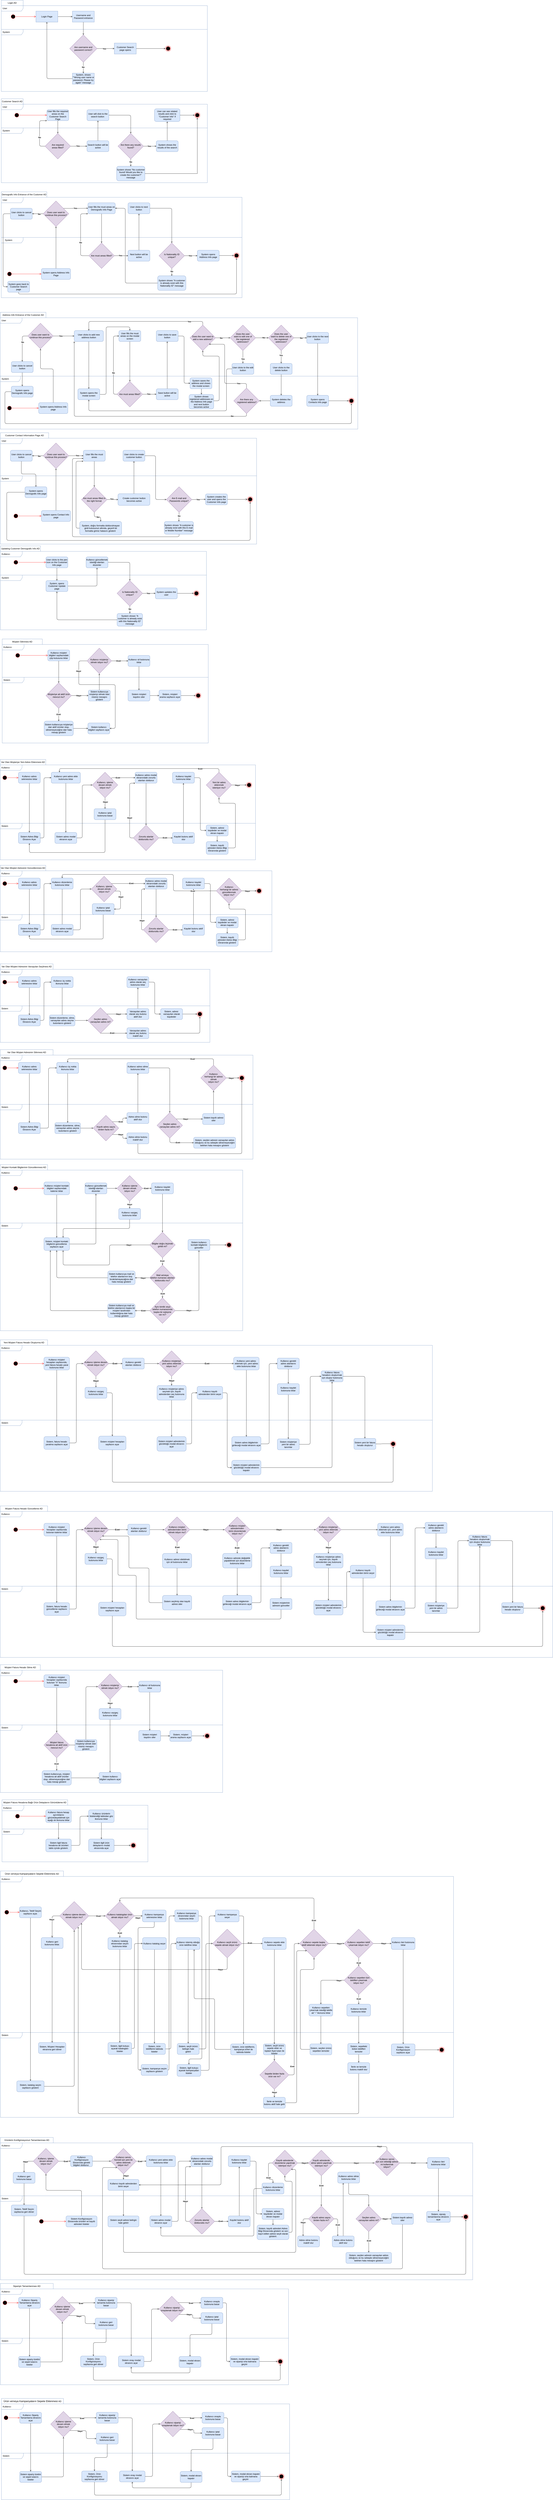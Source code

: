<mxfile version="20.7.4" type="github">
  <diagram id="t61sBA5dFTruSkZOPS48" name="Page-1">
    <mxGraphModel dx="1793" dy="1984" grid="1" gridSize="10" guides="1" tooltips="1" connect="1" arrows="1" fold="1" page="1" pageScale="1" pageWidth="850" pageHeight="1100" math="0" shadow="0">
      <root>
        <mxCell id="0" />
        <mxCell id="1" parent="0" />
        <mxCell id="ity8I-JIIYc5jBsns8k_-1" value="System" style="shape=umlFrame;whiteSpace=wrap;html=1;width=120;height=30;boundedLbl=1;verticalAlign=middle;align=left;spacingLeft=5;fillColor=none;strokeColor=#6c8ebf;" parent="1" vertex="1">
          <mxGeometry x="20" y="-920" width="1130" height="340" as="geometry" />
        </mxCell>
        <mxCell id="ity8I-JIIYc5jBsns8k_-2" value="User" style="shape=umlFrame;whiteSpace=wrap;html=1;width=120;height=30;boundedLbl=1;verticalAlign=middle;align=left;spacingLeft=5;fillColor=none;strokeColor=#6c8ebf;" parent="1" vertex="1">
          <mxGeometry x="20" y="-1050" width="1130" height="130" as="geometry" />
        </mxCell>
        <mxCell id="ity8I-JIIYc5jBsns8k_-3" value="" style="ellipse;html=1;shape=startState;fillColor=#000000;strokeColor=#ff0000;" parent="1" vertex="1">
          <mxGeometry x="70" y="-1005" width="30" height="30" as="geometry" />
        </mxCell>
        <mxCell id="ity8I-JIIYc5jBsns8k_-4" value="" style="edgeStyle=orthogonalEdgeStyle;html=1;verticalAlign=bottom;endArrow=open;endSize=8;strokeColor=#ff0000;rounded=0;entryX=0;entryY=0.5;entryDx=0;entryDy=0;" parent="1" source="ity8I-JIIYc5jBsns8k_-3" target="ity8I-JIIYc5jBsns8k_-6" edge="1">
          <mxGeometry relative="1" as="geometry">
            <mxPoint x="85" y="-915" as="targetPoint" />
          </mxGeometry>
        </mxCell>
        <mxCell id="ity8I-JIIYc5jBsns8k_-5" value="" style="edgeStyle=orthogonalEdgeStyle;rounded=0;orthogonalLoop=1;jettySize=auto;html=1;endArrow=open;endFill=0;" parent="1" source="ity8I-JIIYc5jBsns8k_-6" target="ity8I-JIIYc5jBsns8k_-8" edge="1">
          <mxGeometry relative="1" as="geometry" />
        </mxCell>
        <mxCell id="ity8I-JIIYc5jBsns8k_-6" value="Login Page" style="whiteSpace=wrap;html=1;fillColor=#dae8fc;strokeColor=#6c8ebf;" parent="1" vertex="1">
          <mxGeometry x="210" y="-1020" width="120" height="60" as="geometry" />
        </mxCell>
        <mxCell id="ity8I-JIIYc5jBsns8k_-7" value="" style="edgeStyle=orthogonalEdgeStyle;rounded=0;orthogonalLoop=1;jettySize=auto;html=1;endArrow=open;endFill=0;" parent="1" source="ity8I-JIIYc5jBsns8k_-8" target="ity8I-JIIYc5jBsns8k_-13" edge="1">
          <mxGeometry relative="1" as="geometry" />
        </mxCell>
        <mxCell id="ity8I-JIIYc5jBsns8k_-8" value="Username and Password entrance" style="whiteSpace=wrap;html=1;fillColor=#dae8fc;strokeColor=#6c8ebf;" parent="1" vertex="1">
          <mxGeometry x="410" y="-1020" width="120" height="60" as="geometry" />
        </mxCell>
        <mxCell id="ity8I-JIIYc5jBsns8k_-9" value="" style="edgeStyle=orthogonalEdgeStyle;rounded=0;orthogonalLoop=1;jettySize=auto;html=1;endArrow=open;endFill=0;" parent="1" source="ity8I-JIIYc5jBsns8k_-13" target="ity8I-JIIYc5jBsns8k_-15" edge="1">
          <mxGeometry relative="1" as="geometry" />
        </mxCell>
        <mxCell id="ity8I-JIIYc5jBsns8k_-10" value="&lt;b&gt;Yes&lt;/b&gt;" style="edgeLabel;html=1;align=center;verticalAlign=middle;resizable=0;points=[];" parent="ity8I-JIIYc5jBsns8k_-9" vertex="1" connectable="0">
          <mxGeometry x="-0.171" y="-1" relative="1" as="geometry">
            <mxPoint as="offset" />
          </mxGeometry>
        </mxCell>
        <mxCell id="ity8I-JIIYc5jBsns8k_-11" value="" style="edgeStyle=orthogonalEdgeStyle;rounded=0;orthogonalLoop=1;jettySize=auto;html=1;endArrow=open;endFill=0;" parent="1" source="ity8I-JIIYc5jBsns8k_-13" target="ity8I-JIIYc5jBsns8k_-17" edge="1">
          <mxGeometry relative="1" as="geometry" />
        </mxCell>
        <mxCell id="ity8I-JIIYc5jBsns8k_-12" value="&lt;b&gt;No&lt;/b&gt;" style="edgeLabel;html=1;align=center;verticalAlign=middle;resizable=0;points=[];" parent="ity8I-JIIYc5jBsns8k_-11" vertex="1" connectable="0">
          <mxGeometry x="-0.101" y="-1" relative="1" as="geometry">
            <mxPoint as="offset" />
          </mxGeometry>
        </mxCell>
        <mxCell id="ity8I-JIIYc5jBsns8k_-13" value="Are username and password correct?" style="rhombus;whiteSpace=wrap;html=1;fillColor=#e1d5e7;strokeColor=#9673a6;" parent="1" vertex="1">
          <mxGeometry x="395" y="-890" width="150" height="150" as="geometry" />
        </mxCell>
        <mxCell id="ity8I-JIIYc5jBsns8k_-14" style="edgeStyle=orthogonalEdgeStyle;rounded=0;orthogonalLoop=1;jettySize=auto;html=1;entryX=0;entryY=0.5;entryDx=0;entryDy=0;endArrow=open;endFill=0;" parent="1" source="ity8I-JIIYc5jBsns8k_-15" target="ity8I-JIIYc5jBsns8k_-18" edge="1">
          <mxGeometry relative="1" as="geometry" />
        </mxCell>
        <mxCell id="ity8I-JIIYc5jBsns8k_-15" value="Customer Search page opens" style="whiteSpace=wrap;html=1;fillColor=#dae8fc;strokeColor=#6c8ebf;" parent="1" vertex="1">
          <mxGeometry x="640" y="-845" width="120" height="60" as="geometry" />
        </mxCell>
        <mxCell id="ity8I-JIIYc5jBsns8k_-16" style="edgeStyle=orthogonalEdgeStyle;rounded=1;orthogonalLoop=1;jettySize=auto;html=1;entryX=0.5;entryY=1;entryDx=0;entryDy=0;endArrow=open;endFill=0;" parent="1" source="ity8I-JIIYc5jBsns8k_-17" target="ity8I-JIIYc5jBsns8k_-6" edge="1">
          <mxGeometry relative="1" as="geometry" />
        </mxCell>
        <mxCell id="ity8I-JIIYc5jBsns8k_-17" value="System, shows &quot;“Wrong user name or password. Please try again” message" style="whiteSpace=wrap;html=1;fillColor=#dae8fc;strokeColor=#6c8ebf;" parent="1" vertex="1">
          <mxGeometry x="410" y="-680" width="120" height="60" as="geometry" />
        </mxCell>
        <mxCell id="ity8I-JIIYc5jBsns8k_-18" value="" style="ellipse;html=1;shape=endState;fillColor=#000000;strokeColor=#ff0000;" parent="1" vertex="1">
          <mxGeometry x="920" y="-830" width="30" height="30" as="geometry" />
        </mxCell>
        <mxCell id="ity8I-JIIYc5jBsns8k_-19" value="Login AD" style="rounded=0;whiteSpace=wrap;html=1;fillColor=none;strokeColor=#6c8ebf;" parent="1" vertex="1">
          <mxGeometry x="20" y="-1080" width="120" height="30" as="geometry" />
        </mxCell>
        <mxCell id="ity8I-JIIYc5jBsns8k_-20" value="System" style="shape=umlFrame;whiteSpace=wrap;html=1;width=120;height=30;boundedLbl=1;verticalAlign=middle;align=left;spacingLeft=5;fillColor=none;strokeColor=#6c8ebf;" parent="1" vertex="1">
          <mxGeometry x="20" y="-380" width="1130" height="300" as="geometry" />
        </mxCell>
        <mxCell id="ity8I-JIIYc5jBsns8k_-21" value="User" style="shape=umlFrame;whiteSpace=wrap;html=1;width=120;height=30;boundedLbl=1;verticalAlign=middle;align=left;spacingLeft=5;fillColor=none;strokeColor=#6c8ebf;" parent="1" vertex="1">
          <mxGeometry x="20" y="-510" width="1130" height="130" as="geometry" />
        </mxCell>
        <mxCell id="ity8I-JIIYc5jBsns8k_-22" value="" style="edgeStyle=orthogonalEdgeStyle;rounded=1;orthogonalLoop=1;jettySize=auto;html=1;endArrow=open;endFill=0;" parent="1" source="ity8I-JIIYc5jBsns8k_-23" target="ity8I-JIIYc5jBsns8k_-28" edge="1">
          <mxGeometry relative="1" as="geometry" />
        </mxCell>
        <mxCell id="ity8I-JIIYc5jBsns8k_-23" value="User fills the required areas on the Customer Search Page" style="rounded=1;whiteSpace=wrap;html=1;fillStyle=auto;fillColor=#dae8fc;strokeColor=#6c8ebf;" parent="1" vertex="1">
          <mxGeometry x="270" y="-480" width="120" height="60" as="geometry" />
        </mxCell>
        <mxCell id="ity8I-JIIYc5jBsns8k_-24" value="" style="edgeStyle=orthogonalEdgeStyle;rounded=0;orthogonalLoop=1;jettySize=auto;html=1;endArrow=open;endFill=0;" parent="1" source="ity8I-JIIYc5jBsns8k_-28" target="ity8I-JIIYc5jBsns8k_-30" edge="1">
          <mxGeometry relative="1" as="geometry" />
        </mxCell>
        <mxCell id="ity8I-JIIYc5jBsns8k_-25" value="Yes" style="edgeLabel;html=1;align=center;verticalAlign=middle;resizable=0;points=[];fontStyle=1" parent="ity8I-JIIYc5jBsns8k_-24" vertex="1" connectable="0">
          <mxGeometry x="-0.119" y="1" relative="1" as="geometry">
            <mxPoint as="offset" />
          </mxGeometry>
        </mxCell>
        <mxCell id="ity8I-JIIYc5jBsns8k_-26" style="edgeStyle=orthogonalEdgeStyle;rounded=1;orthogonalLoop=1;jettySize=auto;html=1;entryX=0;entryY=1;entryDx=0;entryDy=0;endArrow=open;endFill=0;" parent="1" source="ity8I-JIIYc5jBsns8k_-28" target="ity8I-JIIYc5jBsns8k_-23" edge="1">
          <mxGeometry relative="1" as="geometry">
            <Array as="points">
              <mxPoint x="230" y="-280" />
              <mxPoint x="230" y="-420" />
            </Array>
          </mxGeometry>
        </mxCell>
        <mxCell id="ity8I-JIIYc5jBsns8k_-27" value="No" style="edgeLabel;html=1;align=center;verticalAlign=middle;resizable=0;points=[];fontStyle=1" parent="ity8I-JIIYc5jBsns8k_-26" vertex="1" connectable="0">
          <mxGeometry x="-0.255" relative="1" as="geometry">
            <mxPoint as="offset" />
          </mxGeometry>
        </mxCell>
        <mxCell id="ity8I-JIIYc5jBsns8k_-28" value="Are required &lt;br&gt;areas filled?" style="rhombus;whiteSpace=wrap;html=1;fillColor=#e1d5e7;rounded=0;fillStyle=auto;strokeColor=#9673a6;" parent="1" vertex="1">
          <mxGeometry x="260" y="-350" width="140" height="140" as="geometry" />
        </mxCell>
        <mxCell id="ity8I-JIIYc5jBsns8k_-29" value="" style="edgeStyle=orthogonalEdgeStyle;rounded=1;orthogonalLoop=1;jettySize=auto;html=1;endArrow=open;endFill=0;" parent="1" source="ity8I-JIIYc5jBsns8k_-30" target="ity8I-JIIYc5jBsns8k_-32" edge="1">
          <mxGeometry relative="1" as="geometry" />
        </mxCell>
        <mxCell id="ity8I-JIIYc5jBsns8k_-30" value="Search button will be active" style="whiteSpace=wrap;html=1;fillColor=#dae8fc;rounded=1;fillStyle=auto;strokeColor=#6c8ebf;" parent="1" vertex="1">
          <mxGeometry x="490" y="-310" width="120" height="60" as="geometry" />
        </mxCell>
        <mxCell id="ity8I-JIIYc5jBsns8k_-31" style="edgeStyle=orthogonalEdgeStyle;rounded=1;orthogonalLoop=1;jettySize=auto;html=1;exitX=1;exitY=0.5;exitDx=0;exitDy=0;entryX=0.5;entryY=0;entryDx=0;entryDy=0;endArrow=open;endFill=0;" parent="1" source="ity8I-JIIYc5jBsns8k_-32" target="ity8I-JIIYc5jBsns8k_-41" edge="1">
          <mxGeometry relative="1" as="geometry" />
        </mxCell>
        <mxCell id="ity8I-JIIYc5jBsns8k_-32" value="User will click to the search button&amp;nbsp;" style="whiteSpace=wrap;html=1;fillColor=#dae8fc;rounded=1;fillStyle=auto;strokeColor=#6c8ebf;" parent="1" vertex="1">
          <mxGeometry x="490" y="-480" width="120" height="60" as="geometry" />
        </mxCell>
        <mxCell id="ity8I-JIIYc5jBsns8k_-33" value="" style="edgeStyle=orthogonalEdgeStyle;rounded=1;orthogonalLoop=1;jettySize=auto;html=1;endArrow=open;endFill=0;" parent="1" source="ity8I-JIIYc5jBsns8k_-34" target="ity8I-JIIYc5jBsns8k_-36" edge="1">
          <mxGeometry relative="1" as="geometry" />
        </mxCell>
        <mxCell id="ity8I-JIIYc5jBsns8k_-34" value="System shows the results of the search" style="whiteSpace=wrap;html=1;fillColor=#dae8fc;rounded=1;fillStyle=auto;strokeColor=#6c8ebf;" parent="1" vertex="1">
          <mxGeometry x="870" y="-310" width="120" height="60" as="geometry" />
        </mxCell>
        <mxCell id="ity8I-JIIYc5jBsns8k_-35" style="edgeStyle=orthogonalEdgeStyle;rounded=1;orthogonalLoop=1;jettySize=auto;html=1;exitX=1;exitY=0.5;exitDx=0;exitDy=0;entryX=0;entryY=0.5;entryDx=0;entryDy=0;endArrow=open;endFill=0;" parent="1" source="ity8I-JIIYc5jBsns8k_-36" edge="1">
          <mxGeometry relative="1" as="geometry">
            <mxPoint x="1080" y="-450" as="targetPoint" />
          </mxGeometry>
        </mxCell>
        <mxCell id="ity8I-JIIYc5jBsns8k_-36" value="User can see related results and click to &quot;Customer Info&quot; if required" style="whiteSpace=wrap;html=1;fillColor=#dae8fc;rounded=1;fillStyle=auto;strokeColor=#6c8ebf;" parent="1" vertex="1">
          <mxGeometry x="860" y="-485" width="140" height="70" as="geometry" />
        </mxCell>
        <mxCell id="ity8I-JIIYc5jBsns8k_-37" style="edgeStyle=orthogonalEdgeStyle;rounded=0;orthogonalLoop=1;jettySize=auto;html=1;exitX=1;exitY=0.5;exitDx=0;exitDy=0;entryX=0;entryY=0.5;entryDx=0;entryDy=0;endArrow=open;endFill=0;" parent="1" source="ity8I-JIIYc5jBsns8k_-41" target="ity8I-JIIYc5jBsns8k_-34" edge="1">
          <mxGeometry relative="1" as="geometry" />
        </mxCell>
        <mxCell id="ity8I-JIIYc5jBsns8k_-38" value="Yes" style="edgeLabel;html=1;align=center;verticalAlign=middle;resizable=0;points=[];fontStyle=1" parent="ity8I-JIIYc5jBsns8k_-37" vertex="1" connectable="0">
          <mxGeometry x="-0.119" relative="1" as="geometry">
            <mxPoint as="offset" />
          </mxGeometry>
        </mxCell>
        <mxCell id="ity8I-JIIYc5jBsns8k_-39" value="" style="edgeStyle=orthogonalEdgeStyle;rounded=1;orthogonalLoop=1;jettySize=auto;html=1;endArrow=open;endFill=0;" parent="1" source="ity8I-JIIYc5jBsns8k_-41" target="ity8I-JIIYc5jBsns8k_-42" edge="1">
          <mxGeometry relative="1" as="geometry" />
        </mxCell>
        <mxCell id="ity8I-JIIYc5jBsns8k_-40" value="No" style="edgeLabel;html=1;align=center;verticalAlign=middle;resizable=0;points=[];fontStyle=1" parent="ity8I-JIIYc5jBsns8k_-39" vertex="1" connectable="0">
          <mxGeometry x="-0.215" relative="1" as="geometry">
            <mxPoint as="offset" />
          </mxGeometry>
        </mxCell>
        <mxCell id="ity8I-JIIYc5jBsns8k_-41" value="Are there any results found?" style="rhombus;whiteSpace=wrap;html=1;fillColor=#e1d5e7;rounded=0;fillStyle=auto;strokeColor=#9673a6;" parent="1" vertex="1">
          <mxGeometry x="660" y="-350" width="140" height="140" as="geometry" />
        </mxCell>
        <mxCell id="ity8I-JIIYc5jBsns8k_-842" style="edgeStyle=orthogonalEdgeStyle;rounded=0;orthogonalLoop=1;jettySize=auto;html=1;entryX=0.5;entryY=1;entryDx=0;entryDy=0;endArrow=open;endFill=0;" parent="1" source="ity8I-JIIYc5jBsns8k_-42" target="ity8I-JIIYc5jBsns8k_-45" edge="1">
          <mxGeometry relative="1" as="geometry" />
        </mxCell>
        <mxCell id="ity8I-JIIYc5jBsns8k_-42" value="System shows “No customer found! Would you like to create the customer?” message" style="whiteSpace=wrap;html=1;fillColor=#dae8fc;rounded=1;fillStyle=auto;strokeColor=#6c8ebf;glass=0;" parent="1" vertex="1">
          <mxGeometry x="652.5" y="-170" width="155" height="80" as="geometry" />
        </mxCell>
        <mxCell id="ity8I-JIIYc5jBsns8k_-43" value="" style="ellipse;html=1;shape=startState;fillColor=#000000;strokeColor=#ff0000;" parent="1" vertex="1">
          <mxGeometry x="90" y="-465" width="30" height="30" as="geometry" />
        </mxCell>
        <mxCell id="ity8I-JIIYc5jBsns8k_-44" value="" style="edgeStyle=orthogonalEdgeStyle;html=1;verticalAlign=bottom;endArrow=open;endSize=8;strokeColor=#ff0000;rounded=0;entryX=0;entryY=0.5;entryDx=0;entryDy=0;" parent="1" source="ity8I-JIIYc5jBsns8k_-43" target="ity8I-JIIYc5jBsns8k_-23" edge="1">
          <mxGeometry relative="1" as="geometry">
            <mxPoint x="125" y="-260" as="targetPoint" />
          </mxGeometry>
        </mxCell>
        <mxCell id="ity8I-JIIYc5jBsns8k_-45" value="" style="ellipse;html=1;shape=endState;fillColor=#000000;strokeColor=#ff0000;" parent="1" vertex="1">
          <mxGeometry x="1080" y="-465" width="30" height="30" as="geometry" />
        </mxCell>
        <mxCell id="ity8I-JIIYc5jBsns8k_-46" value="Customer Search AD" style="rounded=0;whiteSpace=wrap;html=1;fillColor=none;strokeColor=#6c8ebf;" parent="1" vertex="1">
          <mxGeometry x="20" y="-540" width="120" height="30" as="geometry" />
        </mxCell>
        <mxCell id="ity8I-JIIYc5jBsns8k_-47" value="&amp;nbsp; &amp;nbsp; System" style="shape=umlFrame;whiteSpace=wrap;html=1;width=120;height=30;boundedLbl=1;verticalAlign=middle;align=left;spacingLeft=5;fillColor=none;strokeColor=#6c8ebf;" parent="1" vertex="1">
          <mxGeometry x="20" y="220" width="1320" height="330" as="geometry" />
        </mxCell>
        <mxCell id="ity8I-JIIYc5jBsns8k_-48" value="User" style="shape=umlFrame;whiteSpace=wrap;html=1;width=120;height=30;boundedLbl=1;verticalAlign=middle;align=left;spacingLeft=5;fillColor=none;strokeColor=#6c8ebf;" parent="1" vertex="1">
          <mxGeometry x="20" width="1320" height="220" as="geometry" />
        </mxCell>
        <mxCell id="ity8I-JIIYc5jBsns8k_-49" value="" style="edgeStyle=orthogonalEdgeStyle;rounded=1;orthogonalLoop=1;jettySize=auto;html=1;endArrow=open;endFill=0;" parent="1" source="ity8I-JIIYc5jBsns8k_-50" target="ity8I-JIIYc5jBsns8k_-55" edge="1">
          <mxGeometry relative="1" as="geometry" />
        </mxCell>
        <mxCell id="ity8I-JIIYc5jBsns8k_-50" value="User fills the must areas on Demografic Info Page" style="rounded=1;whiteSpace=wrap;html=1;fillStyle=auto;fillColor=#dae8fc;strokeColor=#6c8ebf;" parent="1" vertex="1">
          <mxGeometry x="495" y="30" width="150" height="60" as="geometry" />
        </mxCell>
        <mxCell id="ity8I-JIIYc5jBsns8k_-51" value="" style="edgeStyle=orthogonalEdgeStyle;rounded=0;orthogonalLoop=1;jettySize=auto;html=1;endArrow=open;endFill=0;" parent="1" source="ity8I-JIIYc5jBsns8k_-55" target="ity8I-JIIYc5jBsns8k_-57" edge="1">
          <mxGeometry relative="1" as="geometry" />
        </mxCell>
        <mxCell id="ity8I-JIIYc5jBsns8k_-52" value="Yes" style="edgeLabel;html=1;align=center;verticalAlign=middle;resizable=0;points=[];fontStyle=1" parent="ity8I-JIIYc5jBsns8k_-51" vertex="1" connectable="0">
          <mxGeometry x="-0.119" y="1" relative="1" as="geometry">
            <mxPoint as="offset" />
          </mxGeometry>
        </mxCell>
        <mxCell id="ity8I-JIIYc5jBsns8k_-53" style="edgeStyle=orthogonalEdgeStyle;rounded=1;orthogonalLoop=1;jettySize=auto;html=1;entryX=0;entryY=1;entryDx=0;entryDy=0;exitX=0;exitY=0.5;exitDx=0;exitDy=0;endArrow=open;endFill=0;" parent="1" source="ity8I-JIIYc5jBsns8k_-55" target="ity8I-JIIYc5jBsns8k_-50" edge="1">
          <mxGeometry relative="1" as="geometry">
            <Array as="points">
              <mxPoint x="455" y="320" />
              <mxPoint x="455" y="90" />
            </Array>
          </mxGeometry>
        </mxCell>
        <mxCell id="ity8I-JIIYc5jBsns8k_-54" value="No" style="edgeLabel;html=1;align=center;verticalAlign=middle;resizable=0;points=[];fontStyle=1" parent="ity8I-JIIYc5jBsns8k_-53" vertex="1" connectable="0">
          <mxGeometry x="-0.255" relative="1" as="geometry">
            <mxPoint as="offset" />
          </mxGeometry>
        </mxCell>
        <mxCell id="ity8I-JIIYc5jBsns8k_-55" value="Are must areas filled?" style="rhombus;whiteSpace=wrap;html=1;fillColor=#e1d5e7;rounded=0;fillStyle=auto;strokeColor=#9673a6;" parent="1" vertex="1">
          <mxGeometry x="500" y="250" width="140" height="140" as="geometry" />
        </mxCell>
        <mxCell id="ity8I-JIIYc5jBsns8k_-56" value="" style="edgeStyle=orthogonalEdgeStyle;rounded=1;orthogonalLoop=1;jettySize=auto;html=1;endArrow=open;endFill=0;" parent="1" source="ity8I-JIIYc5jBsns8k_-57" target="ity8I-JIIYc5jBsns8k_-59" edge="1">
          <mxGeometry relative="1" as="geometry" />
        </mxCell>
        <mxCell id="ity8I-JIIYc5jBsns8k_-57" value="Next button will be active" style="whiteSpace=wrap;html=1;fillColor=#dae8fc;rounded=1;fillStyle=auto;strokeColor=#6c8ebf;" parent="1" vertex="1">
          <mxGeometry x="715" y="290" width="120" height="60" as="geometry" />
        </mxCell>
        <mxCell id="ity8I-JIIYc5jBsns8k_-58" style="edgeStyle=orthogonalEdgeStyle;rounded=1;orthogonalLoop=1;jettySize=auto;html=1;exitX=1;exitY=0.5;exitDx=0;exitDy=0;entryX=0.5;entryY=0;entryDx=0;entryDy=0;endArrow=open;endFill=0;" parent="1" source="ity8I-JIIYc5jBsns8k_-59" target="ity8I-JIIYc5jBsns8k_-66" edge="1">
          <mxGeometry relative="1" as="geometry" />
        </mxCell>
        <mxCell id="ity8I-JIIYc5jBsns8k_-59" value="User clicks to next button" style="whiteSpace=wrap;html=1;fillColor=#dae8fc;rounded=1;fillStyle=auto;strokeColor=#6c8ebf;" parent="1" vertex="1">
          <mxGeometry x="715" y="30" width="120" height="60" as="geometry" />
        </mxCell>
        <mxCell id="ity8I-JIIYc5jBsns8k_-60" value="System opens Address Info page" style="whiteSpace=wrap;html=1;fillColor=#dae8fc;rounded=1;fillStyle=auto;strokeColor=#6c8ebf;" parent="1" vertex="1">
          <mxGeometry x="1095" y="290" width="120" height="60" as="geometry" />
        </mxCell>
        <mxCell id="ity8I-JIIYc5jBsns8k_-61" style="edgeStyle=orthogonalEdgeStyle;rounded=1;orthogonalLoop=1;jettySize=auto;html=1;exitX=1;exitY=0.5;exitDx=0;exitDy=0;entryX=0;entryY=0.5;entryDx=0;entryDy=0;endArrow=open;endFill=0;" parent="1" edge="1">
          <mxGeometry relative="1" as="geometry">
            <mxPoint x="1295" y="319" as="targetPoint" />
            <mxPoint x="1215" y="319" as="sourcePoint" />
          </mxGeometry>
        </mxCell>
        <mxCell id="ity8I-JIIYc5jBsns8k_-62" style="edgeStyle=orthogonalEdgeStyle;rounded=0;orthogonalLoop=1;jettySize=auto;html=1;exitX=1;exitY=0.5;exitDx=0;exitDy=0;entryX=0;entryY=0.5;entryDx=0;entryDy=0;endArrow=open;endFill=0;" parent="1" source="ity8I-JIIYc5jBsns8k_-66" target="ity8I-JIIYc5jBsns8k_-60" edge="1">
          <mxGeometry relative="1" as="geometry" />
        </mxCell>
        <mxCell id="ity8I-JIIYc5jBsns8k_-63" value="Yes" style="edgeLabel;html=1;align=center;verticalAlign=middle;resizable=0;points=[];fontStyle=1" parent="ity8I-JIIYc5jBsns8k_-62" vertex="1" connectable="0">
          <mxGeometry x="-0.119" relative="1" as="geometry">
            <mxPoint as="offset" />
          </mxGeometry>
        </mxCell>
        <mxCell id="ity8I-JIIYc5jBsns8k_-64" value="" style="edgeStyle=orthogonalEdgeStyle;rounded=1;orthogonalLoop=1;jettySize=auto;html=1;endArrow=open;endFill=0;" parent="1" source="ity8I-JIIYc5jBsns8k_-66" target="ity8I-JIIYc5jBsns8k_-68" edge="1">
          <mxGeometry relative="1" as="geometry" />
        </mxCell>
        <mxCell id="ity8I-JIIYc5jBsns8k_-65" value="No" style="edgeLabel;html=1;align=center;verticalAlign=middle;resizable=0;points=[];fontStyle=1" parent="ity8I-JIIYc5jBsns8k_-64" vertex="1" connectable="0">
          <mxGeometry x="-0.215" relative="1" as="geometry">
            <mxPoint as="offset" />
          </mxGeometry>
        </mxCell>
        <mxCell id="ity8I-JIIYc5jBsns8k_-66" value="Is Nationality ID &lt;br&gt;unique?" style="rhombus;whiteSpace=wrap;html=1;fillColor=#e1d5e7;rounded=0;fillStyle=auto;strokeColor=#9673a6;" parent="1" vertex="1">
          <mxGeometry x="885" y="250" width="140" height="140" as="geometry" />
        </mxCell>
        <mxCell id="ity8I-JIIYc5jBsns8k_-67" style="edgeStyle=orthogonalEdgeStyle;rounded=1;orthogonalLoop=1;jettySize=auto;html=1;entryX=1;entryY=0.5;entryDx=0;entryDy=0;strokeWidth=1;endArrow=open;endFill=0;" parent="1" source="ity8I-JIIYc5jBsns8k_-68" target="ity8I-JIIYc5jBsns8k_-50" edge="1">
          <mxGeometry relative="1" as="geometry">
            <Array as="points">
              <mxPoint x="700" y="470" />
              <mxPoint x="700" y="60" />
            </Array>
          </mxGeometry>
        </mxCell>
        <mxCell id="ity8I-JIIYc5jBsns8k_-68" value="System shows &quot;A customer is already exist with this Nationality ID&quot; message" style="whiteSpace=wrap;html=1;fillColor=#dae8fc;rounded=1;fillStyle=auto;strokeColor=#6c8ebf;glass=0;" parent="1" vertex="1">
          <mxGeometry x="877.5" y="430" width="155" height="80" as="geometry" />
        </mxCell>
        <mxCell id="ity8I-JIIYc5jBsns8k_-69" value="" style="ellipse;html=1;shape=startState;fillColor=#000000;strokeColor=#ff0000;" parent="1" vertex="1">
          <mxGeometry x="50" y="405" width="30" height="30" as="geometry" />
        </mxCell>
        <mxCell id="ity8I-JIIYc5jBsns8k_-70" value="" style="edgeStyle=orthogonalEdgeStyle;html=1;verticalAlign=bottom;endArrow=open;endSize=8;strokeColor=#ff0000;rounded=0;exitX=0.91;exitY=0.503;exitDx=0;exitDy=0;exitPerimeter=0;entryX=0;entryY=0.5;entryDx=0;entryDy=0;" parent="1" source="ity8I-JIIYc5jBsns8k_-69" target="ity8I-JIIYc5jBsns8k_-415" edge="1">
          <mxGeometry relative="1" as="geometry">
            <mxPoint x="160" y="425" as="targetPoint" />
            <mxPoint x="70" y="425" as="sourcePoint" />
            <Array as="points">
              <mxPoint x="77" y="420" />
            </Array>
          </mxGeometry>
        </mxCell>
        <mxCell id="ity8I-JIIYc5jBsns8k_-71" value="" style="ellipse;html=1;shape=endState;fillColor=#000000;strokeColor=#ff0000;" parent="1" vertex="1">
          <mxGeometry x="1295" y="304" width="30" height="30" as="geometry" />
        </mxCell>
        <mxCell id="ity8I-JIIYc5jBsns8k_-72" value="Demografic Info Entrance of the Customer AD" style="rounded=0;whiteSpace=wrap;html=1;fillColor=none;strokeColor=#6c8ebf;" parent="1" vertex="1">
          <mxGeometry x="20" y="-30" width="250" height="30" as="geometry" />
        </mxCell>
        <mxCell id="ity8I-JIIYc5jBsns8k_-73" value="System" style="shape=umlFrame;whiteSpace=wrap;html=1;width=110;height=30;boundedLbl=1;verticalAlign=middle;align=left;spacingLeft=5;fillColor=none;strokeColor=#6c8ebf;" parent="1" vertex="1">
          <mxGeometry x="15" y="980" width="1960" height="290" as="geometry" />
        </mxCell>
        <mxCell id="ity8I-JIIYc5jBsns8k_-74" value="User" style="shape=umlFrame;whiteSpace=wrap;html=1;width=120;height=30;boundedLbl=1;verticalAlign=middle;align=left;spacingLeft=5;fillColor=none;strokeColor=#6c8ebf;" parent="1" vertex="1">
          <mxGeometry x="14" y="660" width="1960" height="320" as="geometry" />
        </mxCell>
        <mxCell id="ity8I-JIIYc5jBsns8k_-75" style="edgeStyle=orthogonalEdgeStyle;curved=1;rounded=0;orthogonalLoop=1;jettySize=auto;html=1;entryX=0.5;entryY=0;entryDx=0;entryDy=0;endArrow=open;endFill=0;" parent="1" source="ity8I-JIIYc5jBsns8k_-76" target="ity8I-JIIYc5jBsns8k_-83" edge="1">
          <mxGeometry relative="1" as="geometry" />
        </mxCell>
        <mxCell id="ity8I-JIIYc5jBsns8k_-76" value="User clicks to add new address button" style="rounded=1;whiteSpace=wrap;html=1;fillStyle=auto;fillColor=#dae8fc;strokeColor=#6c8ebf;" parent="1" vertex="1">
          <mxGeometry x="420" y="730" width="160" height="60" as="geometry" />
        </mxCell>
        <mxCell id="ity8I-JIIYc5jBsns8k_-77" style="edgeStyle=orthogonalEdgeStyle;rounded=1;orthogonalLoop=1;jettySize=auto;html=1;entryX=0;entryY=0.5;entryDx=0;entryDy=0;endArrow=open;endFill=0;" parent="1" source="ity8I-JIIYc5jBsns8k_-116" target="ity8I-JIIYc5jBsns8k_-80" edge="1">
          <mxGeometry relative="1" as="geometry">
            <mxPoint x="1925" y="1065" as="targetPoint" />
            <mxPoint x="1845" y="1065" as="sourcePoint" />
          </mxGeometry>
        </mxCell>
        <mxCell id="ity8I-JIIYc5jBsns8k_-78" value="" style="ellipse;html=1;shape=startState;fillColor=#000000;strokeColor=#ff0000;" parent="1" vertex="1">
          <mxGeometry x="50" y="1140" width="30" height="30" as="geometry" />
        </mxCell>
        <mxCell id="ity8I-JIIYc5jBsns8k_-79" value="" style="edgeStyle=orthogonalEdgeStyle;html=1;verticalAlign=bottom;endArrow=open;endSize=8;strokeColor=#ff0000;rounded=0;" parent="1" source="ity8I-JIIYc5jBsns8k_-78" edge="1">
          <mxGeometry relative="1" as="geometry">
            <mxPoint x="225" y="1155" as="targetPoint" />
          </mxGeometry>
        </mxCell>
        <mxCell id="ity8I-JIIYc5jBsns8k_-80" value="" style="ellipse;html=1;shape=endState;fillColor=#000000;strokeColor=#ff0000;" parent="1" vertex="1">
          <mxGeometry x="1925" y="1100" width="30" height="30" as="geometry" />
        </mxCell>
        <mxCell id="ity8I-JIIYc5jBsns8k_-81" value="Address Info Entrance of the Customer AD" style="rounded=0;whiteSpace=wrap;html=1;fillColor=none;strokeColor=#6c8ebf;" parent="1" vertex="1">
          <mxGeometry x="15" y="630" width="250" height="30" as="geometry" />
        </mxCell>
        <mxCell id="ity8I-JIIYc5jBsns8k_-82" style="edgeStyle=orthogonalEdgeStyle;rounded=1;orthogonalLoop=1;jettySize=auto;html=1;entryX=0.5;entryY=0;entryDx=0;entryDy=0;exitX=1;exitY=0.5;exitDx=0;exitDy=0;endArrow=open;endFill=0;" parent="1" source="ity8I-JIIYc5jBsns8k_-83" target="ity8I-JIIYc5jBsns8k_-85" edge="1">
          <mxGeometry relative="1" as="geometry">
            <Array as="points">
              <mxPoint x="595" y="1080" />
              <mxPoint x="595" y="710" />
              <mxPoint x="725" y="710" />
            </Array>
          </mxGeometry>
        </mxCell>
        <mxCell id="ity8I-JIIYc5jBsns8k_-83" value="System opens the modal screen" style="whiteSpace=wrap;html=1;fillColor=#dae8fc;rounded=1;fillStyle=auto;strokeColor=#6c8ebf;" parent="1" vertex="1">
          <mxGeometry x="440" y="1049" width="120" height="60" as="geometry" />
        </mxCell>
        <mxCell id="ity8I-JIIYc5jBsns8k_-84" style="edgeStyle=orthogonalEdgeStyle;rounded=1;orthogonalLoop=1;jettySize=auto;html=1;entryX=0.5;entryY=0;entryDx=0;entryDy=0;elbow=vertical;endArrow=open;endFill=0;" parent="1" source="ity8I-JIIYc5jBsns8k_-85" target="ity8I-JIIYc5jBsns8k_-86" edge="1">
          <mxGeometry relative="1" as="geometry" />
        </mxCell>
        <mxCell id="ity8I-JIIYc5jBsns8k_-85" value="User fills the must areas on the modal screen" style="whiteSpace=wrap;html=1;fillColor=#dae8fc;rounded=1;fillStyle=auto;strokeColor=#6c8ebf;" parent="1" vertex="1">
          <mxGeometry x="665" y="730" width="120" height="60" as="geometry" />
        </mxCell>
        <mxCell id="ity8I-JIIYc5jBsns8k_-86" value="Are must areas filled?" style="rhombus;whiteSpace=wrap;html=1;fillColor=#e1d5e7;rounded=0;fillStyle=auto;strokeColor=#9673a6;" parent="1" vertex="1">
          <mxGeometry x="655" y="1009" width="140" height="140" as="geometry" />
        </mxCell>
        <mxCell id="ity8I-JIIYc5jBsns8k_-87" style="edgeStyle=orthogonalEdgeStyle;rounded=1;orthogonalLoop=1;jettySize=auto;html=1;exitX=0;exitY=0.5;exitDx=0;exitDy=0;endArrow=open;endFill=0;" parent="1" source="ity8I-JIIYc5jBsns8k_-86" target="ity8I-JIIYc5jBsns8k_-85" edge="1">
          <mxGeometry relative="1" as="geometry">
            <Array as="points">
              <mxPoint x="635" y="1079" />
              <mxPoint x="635" y="760" />
            </Array>
            <mxPoint x="665" y="900.0" as="sourcePoint" />
            <mxPoint x="660" y="760.0" as="targetPoint" />
          </mxGeometry>
        </mxCell>
        <mxCell id="ity8I-JIIYc5jBsns8k_-88" value="No" style="edgeLabel;html=1;align=center;verticalAlign=middle;resizable=0;points=[];fontStyle=1" parent="ity8I-JIIYc5jBsns8k_-87" vertex="1" connectable="0">
          <mxGeometry x="-0.255" relative="1" as="geometry">
            <mxPoint as="offset" />
          </mxGeometry>
        </mxCell>
        <mxCell id="ity8I-JIIYc5jBsns8k_-89" value="" style="edgeStyle=orthogonalEdgeStyle;rounded=0;orthogonalLoop=1;jettySize=auto;html=1;endArrow=open;endFill=0;exitX=1;exitY=0.5;exitDx=0;exitDy=0;" parent="1" source="ity8I-JIIYc5jBsns8k_-86" target="ity8I-JIIYc5jBsns8k_-92" edge="1">
          <mxGeometry relative="1" as="geometry">
            <mxPoint x="795" y="1079.0" as="sourcePoint" />
          </mxGeometry>
        </mxCell>
        <mxCell id="ity8I-JIIYc5jBsns8k_-90" value="Yes" style="edgeLabel;html=1;align=center;verticalAlign=middle;resizable=0;points=[];fontStyle=1" parent="ity8I-JIIYc5jBsns8k_-89" vertex="1" connectable="0">
          <mxGeometry x="-0.119" y="1" relative="1" as="geometry">
            <mxPoint as="offset" />
          </mxGeometry>
        </mxCell>
        <mxCell id="ity8I-JIIYc5jBsns8k_-91" style="edgeStyle=elbowEdgeStyle;rounded=1;orthogonalLoop=1;jettySize=auto;html=1;entryX=0.5;entryY=1;entryDx=0;entryDy=0;endArrow=open;endFill=0;" parent="1" source="ity8I-JIIYc5jBsns8k_-92" target="ity8I-JIIYc5jBsns8k_-94" edge="1">
          <mxGeometry relative="1" as="geometry" />
        </mxCell>
        <mxCell id="ity8I-JIIYc5jBsns8k_-92" value="Save button will be active" style="whiteSpace=wrap;html=1;fillColor=#dae8fc;rounded=1;fillStyle=auto;strokeColor=#6c8ebf;" parent="1" vertex="1">
          <mxGeometry x="870" y="1049" width="120" height="60" as="geometry" />
        </mxCell>
        <mxCell id="ity8I-JIIYc5jBsns8k_-93" style="edgeStyle=elbowEdgeStyle;rounded=1;orthogonalLoop=1;jettySize=auto;html=1;endArrow=open;endFill=0;" parent="1" source="ity8I-JIIYc5jBsns8k_-94" target="ity8I-JIIYc5jBsns8k_-96" edge="1">
          <mxGeometry relative="1" as="geometry" />
        </mxCell>
        <mxCell id="ity8I-JIIYc5jBsns8k_-94" value="User clicks to save button" style="whiteSpace=wrap;html=1;fillColor=#dae8fc;rounded=1;fillStyle=auto;strokeColor=#6c8ebf;" parent="1" vertex="1">
          <mxGeometry x="870" y="730" width="120" height="60" as="geometry" />
        </mxCell>
        <mxCell id="ity8I-JIIYc5jBsns8k_-95" style="edgeStyle=elbowEdgeStyle;rounded=1;orthogonalLoop=1;jettySize=auto;html=1;entryX=0.5;entryY=0;entryDx=0;entryDy=0;endArrow=open;endFill=0;" parent="1" source="ity8I-JIIYc5jBsns8k_-96" target="ity8I-JIIYc5jBsns8k_-98" edge="1">
          <mxGeometry relative="1" as="geometry" />
        </mxCell>
        <mxCell id="ity8I-JIIYc5jBsns8k_-96" value="System saves the address and closes the modal screen" style="whiteSpace=wrap;html=1;fillColor=#dae8fc;rounded=1;fillStyle=auto;strokeColor=#6c8ebf;" parent="1" vertex="1">
          <mxGeometry x="1055" y="989" width="120" height="60" as="geometry" />
        </mxCell>
        <mxCell id="ity8I-JIIYc5jBsns8k_-97" style="edgeStyle=orthogonalEdgeStyle;rounded=1;orthogonalLoop=1;jettySize=auto;html=1;entryX=0.5;entryY=1;entryDx=0;entryDy=0;endArrow=open;endFill=0;" parent="1" source="ity8I-JIIYc5jBsns8k_-98" target="ity8I-JIIYc5jBsns8k_-103" edge="1">
          <mxGeometry relative="1" as="geometry">
            <Array as="points">
              <mxPoint x="1215" y="1115" />
              <mxPoint x="1215" y="870" />
              <mxPoint x="1125" y="870" />
            </Array>
          </mxGeometry>
        </mxCell>
        <mxCell id="ity8I-JIIYc5jBsns8k_-98" value="System shows registered addresses on the Address Info page and next button becomes active" style="whiteSpace=wrap;html=1;fillColor=#dae8fc;rounded=1;fillStyle=auto;strokeColor=#6c8ebf;" parent="1" vertex="1">
          <mxGeometry x="1050" y="1080" width="135" height="80" as="geometry" />
        </mxCell>
        <mxCell id="ity8I-JIIYc5jBsns8k_-99" style="edgeStyle=orthogonalEdgeStyle;rounded=1;orthogonalLoop=1;jettySize=auto;html=1;entryX=0;entryY=0.5;entryDx=0;entryDy=0;elbow=vertical;endArrow=open;endFill=0;" parent="1" source="ity8I-JIIYc5jBsns8k_-103" target="ity8I-JIIYc5jBsns8k_-108" edge="1">
          <mxGeometry relative="1" as="geometry" />
        </mxCell>
        <mxCell id="ity8I-JIIYc5jBsns8k_-100" value="&lt;b&gt;No&lt;/b&gt;" style="edgeLabel;html=1;align=center;verticalAlign=middle;resizable=0;points=[];" parent="ity8I-JIIYc5jBsns8k_-99" vertex="1" connectable="0">
          <mxGeometry x="-0.24" y="-1" relative="1" as="geometry">
            <mxPoint as="offset" />
          </mxGeometry>
        </mxCell>
        <mxCell id="ity8I-JIIYc5jBsns8k_-101" style="edgeStyle=orthogonalEdgeStyle;rounded=1;orthogonalLoop=1;jettySize=auto;html=1;elbow=vertical;endArrow=open;endFill=0;" parent="1" source="ity8I-JIIYc5jBsns8k_-103" target="ity8I-JIIYc5jBsns8k_-76" edge="1">
          <mxGeometry relative="1" as="geometry">
            <Array as="points">
              <mxPoint x="1125" y="680" />
              <mxPoint x="500" y="680" />
            </Array>
          </mxGeometry>
        </mxCell>
        <mxCell id="ity8I-JIIYc5jBsns8k_-102" value="&lt;b&gt;Yes&lt;/b&gt;" style="edgeLabel;html=1;align=center;verticalAlign=middle;resizable=0;points=[];" parent="ity8I-JIIYc5jBsns8k_-101" vertex="1" connectable="0">
          <mxGeometry x="-0.73" y="1" relative="1" as="geometry">
            <mxPoint as="offset" />
          </mxGeometry>
        </mxCell>
        <mxCell id="ity8I-JIIYc5jBsns8k_-103" value="Does the user want to add a new address?" style="rhombus;whiteSpace=wrap;html=1;fillColor=#e1d5e7;rounded=0;fillStyle=auto;strokeColor=#9673a6;" parent="1" vertex="1">
          <mxGeometry x="1055" y="700" width="140" height="140" as="geometry" />
        </mxCell>
        <mxCell id="ity8I-JIIYc5jBsns8k_-104" style="edgeStyle=orthogonalEdgeStyle;rounded=1;orthogonalLoop=1;jettySize=auto;html=1;entryX=0;entryY=0.5;entryDx=0;entryDy=0;elbow=vertical;endArrow=open;endFill=0;" parent="1" source="ity8I-JIIYc5jBsns8k_-108" target="ity8I-JIIYc5jBsns8k_-113" edge="1">
          <mxGeometry relative="1" as="geometry" />
        </mxCell>
        <mxCell id="ity8I-JIIYc5jBsns8k_-105" value="&lt;b&gt;No&lt;/b&gt;" style="edgeLabel;html=1;align=center;verticalAlign=middle;resizable=0;points=[];" parent="ity8I-JIIYc5jBsns8k_-104" vertex="1" connectable="0">
          <mxGeometry x="0.241" y="1" relative="1" as="geometry">
            <mxPoint as="offset" />
          </mxGeometry>
        </mxCell>
        <mxCell id="ity8I-JIIYc5jBsns8k_-106" style="edgeStyle=orthogonalEdgeStyle;rounded=1;orthogonalLoop=1;jettySize=auto;html=1;entryX=0.5;entryY=0;entryDx=0;entryDy=0;elbow=vertical;endArrow=open;endFill=0;" parent="1" source="ity8I-JIIYc5jBsns8k_-108" target="ity8I-JIIYc5jBsns8k_-118" edge="1">
          <mxGeometry relative="1" as="geometry" />
        </mxCell>
        <mxCell id="ity8I-JIIYc5jBsns8k_-107" value="&lt;b&gt;Yes&lt;/b&gt;" style="edgeLabel;html=1;align=center;verticalAlign=middle;resizable=0;points=[];" parent="ity8I-JIIYc5jBsns8k_-106" vertex="1" connectable="0">
          <mxGeometry x="0.295" relative="1" as="geometry">
            <mxPoint as="offset" />
          </mxGeometry>
        </mxCell>
        <mxCell id="ity8I-JIIYc5jBsns8k_-108" value="Does the user &lt;br&gt;want to edit one of &lt;br&gt;the registered addresses?" style="rhombus;whiteSpace=wrap;html=1;fillColor=#e1d5e7;rounded=0;fillStyle=auto;strokeColor=#9673a6;" parent="1" vertex="1">
          <mxGeometry x="1275" y="700" width="140" height="140" as="geometry" />
        </mxCell>
        <mxCell id="ity8I-JIIYc5jBsns8k_-109" style="edgeStyle=orthogonalEdgeStyle;rounded=1;orthogonalLoop=1;jettySize=auto;html=1;entryX=0.5;entryY=0;entryDx=0;entryDy=0;elbow=vertical;endArrow=open;endFill=0;" parent="1" source="ity8I-JIIYc5jBsns8k_-113" target="ity8I-JIIYc5jBsns8k_-120" edge="1">
          <mxGeometry relative="1" as="geometry" />
        </mxCell>
        <mxCell id="ity8I-JIIYc5jBsns8k_-110" value="&lt;b&gt;Yes&lt;/b&gt;" style="edgeLabel;html=1;align=center;verticalAlign=middle;resizable=0;points=[];" parent="ity8I-JIIYc5jBsns8k_-109" vertex="1" connectable="0">
          <mxGeometry x="-0.273" y="-1" relative="1" as="geometry">
            <mxPoint as="offset" />
          </mxGeometry>
        </mxCell>
        <mxCell id="ity8I-JIIYc5jBsns8k_-111" style="edgeStyle=orthogonalEdgeStyle;rounded=1;orthogonalLoop=1;jettySize=auto;html=1;entryX=0;entryY=0.5;entryDx=0;entryDy=0;elbow=vertical;endArrow=open;endFill=0;" parent="1" source="ity8I-JIIYc5jBsns8k_-113" target="ity8I-JIIYc5jBsns8k_-115" edge="1">
          <mxGeometry relative="1" as="geometry" />
        </mxCell>
        <mxCell id="ity8I-JIIYc5jBsns8k_-112" value="&lt;b&gt;No&lt;/b&gt;" style="edgeLabel;html=1;align=center;verticalAlign=middle;resizable=0;points=[];" parent="ity8I-JIIYc5jBsns8k_-111" vertex="1" connectable="0">
          <mxGeometry x="0.135" y="-1" relative="1" as="geometry">
            <mxPoint as="offset" />
          </mxGeometry>
        </mxCell>
        <mxCell id="ity8I-JIIYc5jBsns8k_-113" value="Does the user&lt;br style=&quot;border-color: var(--border-color);&quot;&gt;want to delete one of&lt;br style=&quot;border-color: var(--border-color);&quot;&gt;the registered addresses?" style="rhombus;whiteSpace=wrap;html=1;fillColor=#e1d5e7;rounded=0;fillStyle=auto;strokeColor=#9673a6;" parent="1" vertex="1">
          <mxGeometry x="1485" y="700" width="140" height="140" as="geometry" />
        </mxCell>
        <mxCell id="ity8I-JIIYc5jBsns8k_-114" style="edgeStyle=orthogonalEdgeStyle;rounded=1;orthogonalLoop=1;jettySize=auto;html=1;entryX=0.5;entryY=0;entryDx=0;entryDy=0;elbow=vertical;endArrow=open;endFill=0;" parent="1" source="ity8I-JIIYc5jBsns8k_-115" target="ity8I-JIIYc5jBsns8k_-116" edge="1">
          <mxGeometry relative="1" as="geometry" />
        </mxCell>
        <mxCell id="ity8I-JIIYc5jBsns8k_-115" value="User clicks to the next button&amp;nbsp;" style="whiteSpace=wrap;html=1;fillColor=#dae8fc;rounded=1;fillStyle=auto;strokeColor=#6c8ebf;" parent="1" vertex="1">
          <mxGeometry x="1695" y="740" width="120" height="60" as="geometry" />
        </mxCell>
        <mxCell id="ity8I-JIIYc5jBsns8k_-116" value="System opens Contacts Info page" style="whiteSpace=wrap;html=1;fillColor=#dae8fc;rounded=1;fillStyle=auto;strokeColor=#6c8ebf;" parent="1" vertex="1">
          <mxGeometry x="1695" y="1085" width="120" height="60" as="geometry" />
        </mxCell>
        <mxCell id="ity8I-JIIYc5jBsns8k_-117" style="edgeStyle=orthogonalEdgeStyle;rounded=1;orthogonalLoop=1;jettySize=auto;html=1;entryX=0.5;entryY=1;entryDx=0;entryDy=0;endArrow=open;endFill=0;" parent="1" source="ity8I-JIIYc5jBsns8k_-118" target="ity8I-JIIYc5jBsns8k_-83" edge="1">
          <mxGeometry relative="1" as="geometry">
            <Array as="points">
              <mxPoint x="1255" y="940" />
              <mxPoint x="1255" y="1170" />
              <mxPoint x="500" y="1170" />
            </Array>
          </mxGeometry>
        </mxCell>
        <mxCell id="ity8I-JIIYc5jBsns8k_-118" value="User clicks to the edit button" style="whiteSpace=wrap;html=1;fillColor=#dae8fc;rounded=1;fillStyle=auto;strokeColor=#6c8ebf;" parent="1" vertex="1">
          <mxGeometry x="1285" y="910" width="120" height="60" as="geometry" />
        </mxCell>
        <mxCell id="ity8I-JIIYc5jBsns8k_-119" style="edgeStyle=orthogonalEdgeStyle;rounded=1;orthogonalLoop=1;jettySize=auto;html=1;entryX=0.5;entryY=0;entryDx=0;entryDy=0;elbow=vertical;endArrow=open;endFill=0;" parent="1" source="ity8I-JIIYc5jBsns8k_-120" target="ity8I-JIIYc5jBsns8k_-122" edge="1">
          <mxGeometry relative="1" as="geometry">
            <mxPoint x="1555" y="1030" as="targetPoint" />
          </mxGeometry>
        </mxCell>
        <mxCell id="ity8I-JIIYc5jBsns8k_-120" value="User clicks to the delete button" style="whiteSpace=wrap;html=1;fillColor=#dae8fc;rounded=1;fillStyle=auto;strokeColor=#6c8ebf;" parent="1" vertex="1">
          <mxGeometry x="1495" y="910" width="120" height="60" as="geometry" />
        </mxCell>
        <mxCell id="ity8I-JIIYc5jBsns8k_-121" style="edgeStyle=orthogonalEdgeStyle;rounded=1;orthogonalLoop=1;jettySize=auto;html=1;entryX=1;entryY=0.5;entryDx=0;entryDy=0;elbow=vertical;endArrow=open;endFill=0;" parent="1" source="ity8I-JIIYc5jBsns8k_-122" target="ity8I-JIIYc5jBsns8k_-127" edge="1">
          <mxGeometry relative="1" as="geometry">
            <Array as="points">
              <mxPoint x="1555" y="1115" />
            </Array>
          </mxGeometry>
        </mxCell>
        <mxCell id="ity8I-JIIYc5jBsns8k_-122" value="System deletes the address" style="whiteSpace=wrap;html=1;fillColor=#dae8fc;rounded=1;fillStyle=auto;strokeColor=#6c8ebf;" parent="1" vertex="1">
          <mxGeometry x="1495" y="1085" width="120" height="60" as="geometry" />
        </mxCell>
        <mxCell id="ity8I-JIIYc5jBsns8k_-123" style="edgeStyle=orthogonalEdgeStyle;rounded=1;orthogonalLoop=1;jettySize=auto;html=1;entryX=1;entryY=1;entryDx=0;entryDy=0;elbow=vertical;endArrow=open;endFill=0;" parent="1" source="ity8I-JIIYc5jBsns8k_-127" target="ity8I-JIIYc5jBsns8k_-103" edge="1">
          <mxGeometry relative="1" as="geometry">
            <Array as="points">
              <mxPoint x="1365" y="1020" />
              <mxPoint x="1245" y="1020" />
              <mxPoint x="1245" y="805" />
            </Array>
          </mxGeometry>
        </mxCell>
        <mxCell id="ity8I-JIIYc5jBsns8k_-124" value="&lt;b&gt;Yes&lt;/b&gt;" style="edgeLabel;html=1;align=center;verticalAlign=middle;resizable=0;points=[];" parent="ity8I-JIIYc5jBsns8k_-123" vertex="1" connectable="0">
          <mxGeometry x="-0.691" relative="1" as="geometry">
            <mxPoint as="offset" />
          </mxGeometry>
        </mxCell>
        <mxCell id="ity8I-JIIYc5jBsns8k_-125" style="edgeStyle=orthogonalEdgeStyle;rounded=1;orthogonalLoop=1;jettySize=auto;html=1;elbow=vertical;entryX=0;entryY=1;entryDx=0;entryDy=0;endArrow=open;endFill=0;" parent="1" source="ity8I-JIIYc5jBsns8k_-127" target="ity8I-JIIYc5jBsns8k_-76" edge="1">
          <mxGeometry relative="1" as="geometry">
            <Array as="points">
              <mxPoint x="1365" y="1200" />
              <mxPoint x="420" y="1200" />
            </Array>
          </mxGeometry>
        </mxCell>
        <mxCell id="ity8I-JIIYc5jBsns8k_-126" value="&lt;b&gt;No&lt;/b&gt;" style="edgeLabel;html=1;align=center;verticalAlign=middle;resizable=0;points=[];" parent="ity8I-JIIYc5jBsns8k_-125" vertex="1" connectable="0">
          <mxGeometry x="-0.862" y="-1" relative="1" as="geometry">
            <mxPoint as="offset" />
          </mxGeometry>
        </mxCell>
        <mxCell id="ity8I-JIIYc5jBsns8k_-127" value="Are there any&lt;br&gt;&amp;nbsp;registered address?" style="rhombus;whiteSpace=wrap;html=1;fillColor=#e1d5e7;rounded=0;fillStyle=auto;strokeColor=#9673a6;" parent="1" vertex="1">
          <mxGeometry x="1295" y="1045" width="140" height="140" as="geometry" />
        </mxCell>
        <mxCell id="ity8I-JIIYc5jBsns8k_-404" style="edgeStyle=orthogonalEdgeStyle;rounded=1;orthogonalLoop=1;jettySize=auto;html=1;entryX=0.5;entryY=1;entryDx=0;entryDy=0;endArrow=open;endFill=0;" parent="1" source="ity8I-JIIYc5jBsns8k_-405" target="ity8I-JIIYc5jBsns8k_-410" edge="1">
          <mxGeometry relative="1" as="geometry">
            <Array as="points">
              <mxPoint x="305" y="940" />
              <mxPoint x="235" y="940" />
            </Array>
          </mxGeometry>
        </mxCell>
        <mxCell id="ity8I-JIIYc5jBsns8k_-405" value="System opens Address Info page" style="rounded=1;whiteSpace=wrap;html=1;fillStyle=auto;fillColor=#dae8fc;strokeColor=#6c8ebf;" parent="1" vertex="1">
          <mxGeometry x="225" y="1125" width="160" height="60" as="geometry" />
        </mxCell>
        <mxCell id="ity8I-JIIYc5jBsns8k_-406" style="edgeStyle=orthogonalEdgeStyle;rounded=1;orthogonalLoop=1;jettySize=auto;html=1;entryX=0.5;entryY=0;entryDx=0;entryDy=0;exitX=0;exitY=0.5;exitDx=0;exitDy=0;endArrow=open;endFill=0;" parent="1" source="ity8I-JIIYc5jBsns8k_-410" target="ity8I-JIIYc5jBsns8k_-412" edge="1">
          <mxGeometry relative="1" as="geometry">
            <Array as="points">
              <mxPoint x="135" y="760" />
            </Array>
          </mxGeometry>
        </mxCell>
        <mxCell id="ity8I-JIIYc5jBsns8k_-407" value="&lt;b&gt;No&lt;/b&gt;" style="edgeLabel;html=1;align=center;verticalAlign=middle;resizable=0;points=[];" parent="ity8I-JIIYc5jBsns8k_-406" vertex="1" connectable="0">
          <mxGeometry x="-0.245" y="2" relative="1" as="geometry">
            <mxPoint as="offset" />
          </mxGeometry>
        </mxCell>
        <mxCell id="ity8I-JIIYc5jBsns8k_-408" style="edgeStyle=orthogonalEdgeStyle;rounded=1;orthogonalLoop=1;jettySize=auto;html=1;entryX=0;entryY=0.5;entryDx=0;entryDy=0;endArrow=open;endFill=0;" parent="1" source="ity8I-JIIYc5jBsns8k_-410" target="ity8I-JIIYc5jBsns8k_-76" edge="1">
          <mxGeometry relative="1" as="geometry" />
        </mxCell>
        <mxCell id="ity8I-JIIYc5jBsns8k_-409" value="&lt;b&gt;Yes&lt;/b&gt;" style="edgeLabel;html=1;align=center;verticalAlign=middle;resizable=0;points=[];" parent="ity8I-JIIYc5jBsns8k_-408" vertex="1" connectable="0">
          <mxGeometry x="-0.299" relative="1" as="geometry">
            <mxPoint as="offset" />
          </mxGeometry>
        </mxCell>
        <mxCell id="ity8I-JIIYc5jBsns8k_-410" value="Does user want to continue this process?" style="rhombus;whiteSpace=wrap;html=1;fillColor=#e1d5e7;rounded=0;fillStyle=auto;strokeColor=#9673a6;" parent="1" vertex="1">
          <mxGeometry x="165" y="690" width="140" height="140" as="geometry" />
        </mxCell>
        <mxCell id="ity8I-JIIYc5jBsns8k_-411" style="edgeStyle=orthogonalEdgeStyle;rounded=1;orthogonalLoop=1;jettySize=auto;html=1;entryX=0.5;entryY=0;entryDx=0;entryDy=0;endArrow=open;endFill=0;" parent="1" source="ity8I-JIIYc5jBsns8k_-412" target="ity8I-JIIYc5jBsns8k_-413" edge="1">
          <mxGeometry relative="1" as="geometry" />
        </mxCell>
        <mxCell id="ity8I-JIIYc5jBsns8k_-412" value="User clicks to cancel button" style="whiteSpace=wrap;html=1;fillColor=#dae8fc;rounded=1;fillStyle=auto;strokeColor=#6c8ebf;" parent="1" vertex="1">
          <mxGeometry x="75" y="900" width="120" height="60" as="geometry" />
        </mxCell>
        <mxCell id="awzyZMZFv4Vx0vO5Pr68-641" style="edgeStyle=orthogonalEdgeStyle;rounded=1;orthogonalLoop=1;jettySize=auto;html=1;entryX=0.5;entryY=1;entryDx=0;entryDy=0;endArrow=open;endFill=0;" edge="1" parent="1" source="ity8I-JIIYc5jBsns8k_-413" target="ity8I-JIIYc5jBsns8k_-80">
          <mxGeometry relative="1" as="geometry">
            <Array as="points">
              <mxPoint x="40" y="1065" />
              <mxPoint x="40" y="1240" />
              <mxPoint x="1940" y="1240" />
            </Array>
          </mxGeometry>
        </mxCell>
        <mxCell id="ity8I-JIIYc5jBsns8k_-413" value="System opens Demografic Info page" style="whiteSpace=wrap;html=1;fillColor=#dae8fc;rounded=1;fillStyle=auto;strokeColor=#6c8ebf;" parent="1" vertex="1">
          <mxGeometry x="75" y="1035" width="120" height="60" as="geometry" />
        </mxCell>
        <mxCell id="ity8I-JIIYc5jBsns8k_-414" style="edgeStyle=orthogonalEdgeStyle;rounded=1;orthogonalLoop=1;jettySize=auto;html=1;entryX=0.5;entryY=1;entryDx=0;entryDy=0;exitX=0.5;exitY=0;exitDx=0;exitDy=0;endArrow=open;endFill=0;" parent="1" source="ity8I-JIIYc5jBsns8k_-415" target="ity8I-JIIYc5jBsns8k_-420" edge="1">
          <mxGeometry relative="1" as="geometry">
            <Array as="points">
              <mxPoint x="320" y="430" />
              <mxPoint x="320" y="430" />
            </Array>
          </mxGeometry>
        </mxCell>
        <mxCell id="ity8I-JIIYc5jBsns8k_-415" value="System opens Address Info Page" style="rounded=1;whiteSpace=wrap;html=1;fillStyle=auto;fillColor=#dae8fc;strokeColor=#6c8ebf;" parent="1" vertex="1">
          <mxGeometry x="240" y="390" width="160" height="60" as="geometry" />
        </mxCell>
        <mxCell id="ity8I-JIIYc5jBsns8k_-416" style="edgeStyle=orthogonalEdgeStyle;rounded=1;orthogonalLoop=1;jettySize=auto;html=1;entryX=1;entryY=0.5;entryDx=0;entryDy=0;exitX=0;exitY=0.5;exitDx=0;exitDy=0;endArrow=open;endFill=0;" parent="1" source="ity8I-JIIYc5jBsns8k_-420" target="ity8I-JIIYc5jBsns8k_-422" edge="1">
          <mxGeometry relative="1" as="geometry">
            <Array as="points">
              <mxPoint x="230" y="90" />
              <mxPoint x="230" y="90" />
            </Array>
          </mxGeometry>
        </mxCell>
        <mxCell id="ity8I-JIIYc5jBsns8k_-417" value="&lt;b&gt;No&lt;/b&gt;" style="edgeLabel;html=1;align=center;verticalAlign=middle;resizable=0;points=[];" parent="ity8I-JIIYc5jBsns8k_-416" vertex="1" connectable="0">
          <mxGeometry x="-0.245" y="2" relative="1" as="geometry">
            <mxPoint as="offset" />
          </mxGeometry>
        </mxCell>
        <mxCell id="ity8I-JIIYc5jBsns8k_-418" style="edgeStyle=orthogonalEdgeStyle;rounded=1;orthogonalLoop=1;jettySize=auto;html=1;entryX=0;entryY=0.5;entryDx=0;entryDy=0;exitX=0.799;exitY=0.29;exitDx=0;exitDy=0;exitPerimeter=0;endArrow=open;endFill=0;" parent="1" source="ity8I-JIIYc5jBsns8k_-420" target="ity8I-JIIYc5jBsns8k_-50" edge="1">
          <mxGeometry relative="1" as="geometry" />
        </mxCell>
        <mxCell id="ity8I-JIIYc5jBsns8k_-419" value="&lt;b&gt;Yes&lt;/b&gt;" style="edgeLabel;html=1;align=center;verticalAlign=middle;resizable=0;points=[];" parent="ity8I-JIIYc5jBsns8k_-418" vertex="1" connectable="0">
          <mxGeometry x="0.447" y="1" relative="1" as="geometry">
            <mxPoint x="-33" y="1" as="offset" />
          </mxGeometry>
        </mxCell>
        <mxCell id="ity8I-JIIYc5jBsns8k_-420" value="Does user want to continue this process?" style="rhombus;whiteSpace=wrap;html=1;fillColor=#e1d5e7;rounded=0;fillStyle=auto;strokeColor=#9673a6;" parent="1" vertex="1">
          <mxGeometry x="250" y="20" width="140" height="140" as="geometry" />
        </mxCell>
        <mxCell id="ity8I-JIIYc5jBsns8k_-421" style="edgeStyle=orthogonalEdgeStyle;rounded=1;orthogonalLoop=1;jettySize=auto;html=1;entryX=0;entryY=0.5;entryDx=0;entryDy=0;endArrow=open;endFill=0;" parent="1" source="ity8I-JIIYc5jBsns8k_-422" target="ity8I-JIIYc5jBsns8k_-424" edge="1">
          <mxGeometry relative="1" as="geometry">
            <Array as="points">
              <mxPoint x="30" y="90" />
              <mxPoint x="30" y="490" />
            </Array>
          </mxGeometry>
        </mxCell>
        <mxCell id="ity8I-JIIYc5jBsns8k_-422" value="User clicks to cancel button" style="whiteSpace=wrap;html=1;fillColor=#dae8fc;rounded=1;fillStyle=auto;strokeColor=#6c8ebf;" parent="1" vertex="1">
          <mxGeometry x="70" y="60" width="120" height="60" as="geometry" />
        </mxCell>
        <mxCell id="ity8I-JIIYc5jBsns8k_-423" style="edgeStyle=orthogonalEdgeStyle;rounded=1;orthogonalLoop=1;jettySize=auto;html=1;entryX=0.5;entryY=1;entryDx=0;entryDy=0;strokeWidth=1;endArrow=open;endFill=0;" parent="1" source="ity8I-JIIYc5jBsns8k_-424" target="ity8I-JIIYc5jBsns8k_-71" edge="1">
          <mxGeometry relative="1" as="geometry">
            <Array as="points">
              <mxPoint x="115" y="530" />
              <mxPoint x="1310" y="530" />
            </Array>
          </mxGeometry>
        </mxCell>
        <mxCell id="ity8I-JIIYc5jBsns8k_-424" value="System goes back to Customer Search page" style="whiteSpace=wrap;html=1;fillColor=#dae8fc;rounded=1;fillStyle=auto;strokeColor=#6c8ebf;" parent="1" vertex="1">
          <mxGeometry x="55" y="460" width="120" height="60" as="geometry" />
        </mxCell>
        <mxCell id="ity8I-JIIYc5jBsns8k_-425" value="System" style="shape=umlFrame;whiteSpace=wrap;html=1;width=120;height=30;boundedLbl=1;verticalAlign=middle;align=left;spacingLeft=5;fillColor=none;strokeColor=#6c8ebf;" parent="1" vertex="1">
          <mxGeometry x="15" y="1526" width="1405" height="374" as="geometry" />
        </mxCell>
        <mxCell id="ity8I-JIIYc5jBsns8k_-426" value="User" style="shape=umlFrame;whiteSpace=wrap;html=1;width=120;height=30;boundedLbl=1;verticalAlign=middle;align=left;spacingLeft=5;fillColor=none;strokeColor=#6c8ebf;" parent="1" vertex="1">
          <mxGeometry x="15" y="1320" width="1405" height="206" as="geometry" />
        </mxCell>
        <mxCell id="ity8I-JIIYc5jBsns8k_-427" value="" style="edgeStyle=orthogonalEdgeStyle;rounded=1;orthogonalLoop=1;jettySize=auto;html=1;endArrow=open;endFill=0;" parent="1" source="ity8I-JIIYc5jBsns8k_-428" target="ity8I-JIIYc5jBsns8k_-431" edge="1">
          <mxGeometry relative="1" as="geometry" />
        </mxCell>
        <mxCell id="ity8I-JIIYc5jBsns8k_-428" value="User fills the must areas" style="rounded=1;whiteSpace=wrap;html=1;fillStyle=auto;fillColor=#dae8fc;strokeColor=#6c8ebf;" parent="1" vertex="1">
          <mxGeometry x="470" y="1386" width="120" height="60" as="geometry" />
        </mxCell>
        <mxCell id="ity8I-JIIYc5jBsns8k_-429" value="" style="edgeStyle=orthogonalEdgeStyle;rounded=0;orthogonalLoop=1;jettySize=auto;html=1;endArrow=open;endFill=0;entryX=0;entryY=0.5;entryDx=0;entryDy=0;" parent="1" source="ity8I-JIIYc5jBsns8k_-431" target="ity8I-JIIYc5jBsns8k_-440" edge="1">
          <mxGeometry relative="1" as="geometry">
            <mxPoint x="830" y="1631" as="targetPoint" />
          </mxGeometry>
        </mxCell>
        <mxCell id="ity8I-JIIYc5jBsns8k_-430" value="&lt;b&gt;Yes&lt;/b&gt;" style="edgeLabel;html=1;align=center;verticalAlign=middle;resizable=0;points=[];" parent="ity8I-JIIYc5jBsns8k_-429" vertex="1" connectable="0">
          <mxGeometry x="-0.148" y="3" relative="1" as="geometry">
            <mxPoint as="offset" />
          </mxGeometry>
        </mxCell>
        <mxCell id="ity8I-JIIYc5jBsns8k_-431" value="Are must areas filled in the right format" style="rhombus;whiteSpace=wrap;html=1;fillColor=#e1d5e7;rounded=0;fillStyle=auto;strokeColor=#9673a6;" parent="1" vertex="1">
          <mxGeometry x="460" y="1586" width="140" height="140" as="geometry" />
        </mxCell>
        <mxCell id="ity8I-JIIYc5jBsns8k_-432" value="System creates the user and opens the Customer Info page" style="whiteSpace=wrap;html=1;fillColor=#dae8fc;rounded=1;fillStyle=auto;strokeColor=#6c8ebf;" parent="1" vertex="1">
          <mxGeometry x="1140" y="1625" width="120" height="60" as="geometry" />
        </mxCell>
        <mxCell id="ity8I-JIIYc5jBsns8k_-433" style="edgeStyle=orthogonalEdgeStyle;rounded=0;orthogonalLoop=1;jettySize=auto;html=1;exitX=1;exitY=0.5;exitDx=0;exitDy=0;entryX=0;entryY=0.5;entryDx=0;entryDy=0;endArrow=open;endFill=0;" parent="1" source="ity8I-JIIYc5jBsns8k_-437" target="ity8I-JIIYc5jBsns8k_-432" edge="1">
          <mxGeometry relative="1" as="geometry" />
        </mxCell>
        <mxCell id="ity8I-JIIYc5jBsns8k_-434" value="Yes" style="edgeLabel;html=1;align=center;verticalAlign=middle;resizable=0;points=[];fontStyle=1" parent="ity8I-JIIYc5jBsns8k_-433" vertex="1" connectable="0">
          <mxGeometry x="-0.119" relative="1" as="geometry">
            <mxPoint as="offset" />
          </mxGeometry>
        </mxCell>
        <mxCell id="ity8I-JIIYc5jBsns8k_-435" value="" style="edgeStyle=orthogonalEdgeStyle;rounded=1;orthogonalLoop=1;jettySize=auto;html=1;endArrow=open;endFill=0;" parent="1" source="ity8I-JIIYc5jBsns8k_-437" target="ity8I-JIIYc5jBsns8k_-438" edge="1">
          <mxGeometry relative="1" as="geometry" />
        </mxCell>
        <mxCell id="ity8I-JIIYc5jBsns8k_-436" value="No" style="edgeLabel;html=1;align=center;verticalAlign=middle;resizable=0;points=[];fontStyle=1" parent="ity8I-JIIYc5jBsns8k_-435" vertex="1" connectable="0">
          <mxGeometry x="-0.215" relative="1" as="geometry">
            <mxPoint as="offset" />
          </mxGeometry>
        </mxCell>
        <mxCell id="ity8I-JIIYc5jBsns8k_-437" value="Are E-mail and Passwords unique?" style="rhombus;whiteSpace=wrap;html=1;fillColor=#e1d5e7;rounded=0;fillStyle=auto;strokeColor=#9673a6;" parent="1" vertex="1">
          <mxGeometry x="925" y="1586" width="140" height="140" as="geometry" />
        </mxCell>
        <mxCell id="ity8I-JIIYc5jBsns8k_-843" style="edgeStyle=orthogonalEdgeStyle;rounded=1;orthogonalLoop=1;jettySize=auto;html=1;entryX=0;entryY=0.75;entryDx=0;entryDy=0;endArrow=open;endFill=0;" parent="1" source="ity8I-JIIYc5jBsns8k_-438" target="ity8I-JIIYc5jBsns8k_-428" edge="1">
          <mxGeometry relative="1" as="geometry">
            <Array as="points">
              <mxPoint x="995" y="1860" />
              <mxPoint x="410" y="1860" />
              <mxPoint x="410" y="1431" />
            </Array>
          </mxGeometry>
        </mxCell>
        <mxCell id="ity8I-JIIYc5jBsns8k_-438" value="System shows&amp;nbsp;“A customer is already exist with this E-mail or Mobile Number” message" style="whiteSpace=wrap;html=1;fillColor=#dae8fc;rounded=1;fillStyle=auto;strokeColor=#6c8ebf;" parent="1" vertex="1">
          <mxGeometry x="914" y="1776" width="160" height="70" as="geometry" />
        </mxCell>
        <mxCell id="ity8I-JIIYc5jBsns8k_-439" style="edgeStyle=orthogonalEdgeStyle;rounded=0;orthogonalLoop=1;jettySize=auto;html=1;endArrow=open;endFill=0;" parent="1" source="ity8I-JIIYc5jBsns8k_-440" target="ity8I-JIIYc5jBsns8k_-448" edge="1">
          <mxGeometry relative="1" as="geometry" />
        </mxCell>
        <mxCell id="ity8I-JIIYc5jBsns8k_-440" value="Create customer button &lt;br&gt;becomes active" style="html=1;fillColor=#dae8fc;strokeColor=#6c8ebf;rounded=1;" parent="1" vertex="1">
          <mxGeometry x="660" y="1624" width="175" height="64" as="geometry" />
        </mxCell>
        <mxCell id="ity8I-JIIYc5jBsns8k_-441" style="edgeStyle=orthogonalEdgeStyle;rounded=1;orthogonalLoop=1;jettySize=auto;html=1;entryX=0;entryY=1;entryDx=0;entryDy=0;endArrow=open;endFill=0;" parent="1" source="ity8I-JIIYc5jBsns8k_-442" target="ity8I-JIIYc5jBsns8k_-428" edge="1">
          <mxGeometry relative="1" as="geometry">
            <Array as="points">
              <mxPoint x="430" y="1813" />
              <mxPoint x="430" y="1446" />
            </Array>
          </mxGeometry>
        </mxCell>
        <mxCell id="ity8I-JIIYc5jBsns8k_-442" value="System, doğru formatta doldurulmayan &lt;br&gt;girdi kutusunun altında, geçerli bir &lt;br&gt;formatta giriniz hatasını gösterir&amp;nbsp;" style="html=1;fillColor=#dae8fc;strokeColor=#6c8ebf;rounded=1;" parent="1" vertex="1">
          <mxGeometry x="450" y="1776" width="230" height="74" as="geometry" />
        </mxCell>
        <mxCell id="awzyZMZFv4Vx0vO5Pr68-642" style="edgeStyle=orthogonalEdgeStyle;rounded=1;orthogonalLoop=1;jettySize=auto;html=1;entryX=0.5;entryY=1;entryDx=0;entryDy=0;endArrow=open;endFill=0;exitX=0;exitY=0.5;exitDx=0;exitDy=0;" edge="1" parent="1" source="ity8I-JIIYc5jBsns8k_-461" target="ity8I-JIIYc5jBsns8k_-445">
          <mxGeometry relative="1" as="geometry">
            <Array as="points">
              <mxPoint x="50" y="1616" />
              <mxPoint x="50" y="1880" />
              <mxPoint x="1385" y="1880" />
            </Array>
          </mxGeometry>
        </mxCell>
        <mxCell id="ity8I-JIIYc5jBsns8k_-443" value="" style="ellipse;html=1;shape=startState;fillColor=#000000;strokeColor=#ff0000;" parent="1" vertex="1">
          <mxGeometry x="85" y="1731" width="30" height="30" as="geometry" />
        </mxCell>
        <mxCell id="ity8I-JIIYc5jBsns8k_-444" value="" style="edgeStyle=orthogonalEdgeStyle;html=1;verticalAlign=bottom;endArrow=open;endSize=8;strokeColor=#ff0000;rounded=0;entryX=0;entryY=0.5;entryDx=0;entryDy=0;" parent="1" source="ity8I-JIIYc5jBsns8k_-443" target="ity8I-JIIYc5jBsns8k_-453" edge="1">
          <mxGeometry relative="1" as="geometry">
            <mxPoint x="160" y="1746" as="targetPoint" />
          </mxGeometry>
        </mxCell>
        <mxCell id="ity8I-JIIYc5jBsns8k_-445" value="" style="ellipse;html=1;shape=endState;fillColor=#000000;strokeColor=#ff0000;" parent="1" vertex="1">
          <mxGeometry x="1370" y="1640" width="30" height="30" as="geometry" />
        </mxCell>
        <mxCell id="ity8I-JIIYc5jBsns8k_-446" value="" style="endArrow=open;startArrow=none;endFill=0;startFill=0;endSize=8;html=1;verticalAlign=bottom;labelBackgroundColor=none;strokeWidth=1;rounded=0;exitX=1;exitY=0.5;exitDx=0;exitDy=0;entryX=0;entryY=0.5;entryDx=0;entryDy=0;" parent="1" source="ity8I-JIIYc5jBsns8k_-432" target="ity8I-JIIYc5jBsns8k_-445" edge="1">
          <mxGeometry width="160" relative="1" as="geometry">
            <mxPoint x="1020" y="1664" as="sourcePoint" />
            <mxPoint x="1180" y="1664" as="targetPoint" />
          </mxGeometry>
        </mxCell>
        <mxCell id="ity8I-JIIYc5jBsns8k_-447" style="edgeStyle=orthogonalEdgeStyle;rounded=1;orthogonalLoop=1;jettySize=auto;html=1;entryX=0;entryY=0.5;entryDx=0;entryDy=0;endArrow=open;endFill=0;" parent="1" source="ity8I-JIIYc5jBsns8k_-448" target="ity8I-JIIYc5jBsns8k_-437" edge="1">
          <mxGeometry relative="1" as="geometry" />
        </mxCell>
        <mxCell id="ity8I-JIIYc5jBsns8k_-448" value="User clicks to create customer button" style="rounded=1;whiteSpace=wrap;html=1;fillStyle=auto;fillColor=#dae8fc;strokeColor=#6c8ebf;" parent="1" vertex="1">
          <mxGeometry x="687.5" y="1386" width="120" height="60" as="geometry" />
        </mxCell>
        <mxCell id="ity8I-JIIYc5jBsns8k_-449" value="" style="edgeStyle=orthogonalEdgeStyle;rounded=1;orthogonalLoop=1;jettySize=auto;html=1;endArrow=open;endFill=0;entryX=0.5;entryY=0;entryDx=0;entryDy=0;" parent="1" source="ity8I-JIIYc5jBsns8k_-431" target="ity8I-JIIYc5jBsns8k_-442" edge="1">
          <mxGeometry relative="1" as="geometry">
            <mxPoint x="610" y="1660" as="sourcePoint" />
            <mxPoint x="637.64" y="1484.46" as="targetPoint" />
          </mxGeometry>
        </mxCell>
        <mxCell id="ity8I-JIIYc5jBsns8k_-450" value="&lt;b&gt;No&lt;/b&gt;" style="edgeLabel;html=1;align=center;verticalAlign=middle;resizable=0;points=[];" parent="ity8I-JIIYc5jBsns8k_-449" vertex="1" connectable="0">
          <mxGeometry x="0.059" y="-1" relative="1" as="geometry">
            <mxPoint as="offset" />
          </mxGeometry>
        </mxCell>
        <mxCell id="ity8I-JIIYc5jBsns8k_-451" value="&lt;span style=&quot;text-align: left;&quot;&gt;Customer Contact Information Page&amp;nbsp;&lt;/span&gt;AD" style="rounded=0;whiteSpace=wrap;html=1;fillColor=none;strokeColor=#6c8ebf;" parent="1" vertex="1">
          <mxGeometry x="15" y="1290" width="265" height="30" as="geometry" />
        </mxCell>
        <mxCell id="ity8I-JIIYc5jBsns8k_-452" style="edgeStyle=orthogonalEdgeStyle;rounded=1;orthogonalLoop=1;jettySize=auto;html=1;entryX=0.5;entryY=1;entryDx=0;entryDy=0;exitX=0.5;exitY=0;exitDx=0;exitDy=0;endArrow=open;endFill=0;" parent="1" source="ity8I-JIIYc5jBsns8k_-453" target="ity8I-JIIYc5jBsns8k_-458" edge="1">
          <mxGeometry relative="1" as="geometry">
            <Array as="points">
              <mxPoint x="320" y="1756" />
              <mxPoint x="320" y="1756" />
            </Array>
          </mxGeometry>
        </mxCell>
        <mxCell id="ity8I-JIIYc5jBsns8k_-453" value="System opens Contact Info page" style="rounded=1;whiteSpace=wrap;html=1;fillStyle=auto;fillColor=#dae8fc;strokeColor=#6c8ebf;" parent="1" vertex="1">
          <mxGeometry x="240" y="1716" width="160" height="60" as="geometry" />
        </mxCell>
        <mxCell id="ity8I-JIIYc5jBsns8k_-454" style="edgeStyle=orthogonalEdgeStyle;rounded=1;orthogonalLoop=1;jettySize=auto;html=1;entryX=1;entryY=0.5;entryDx=0;entryDy=0;exitX=0;exitY=0.5;exitDx=0;exitDy=0;endArrow=open;endFill=0;" parent="1" source="ity8I-JIIYc5jBsns8k_-458" target="ity8I-JIIYc5jBsns8k_-460" edge="1">
          <mxGeometry relative="1" as="geometry">
            <Array as="points">
              <mxPoint x="230" y="1416" />
              <mxPoint x="230" y="1416" />
            </Array>
          </mxGeometry>
        </mxCell>
        <mxCell id="ity8I-JIIYc5jBsns8k_-455" value="&lt;b&gt;No&lt;/b&gt;" style="edgeLabel;html=1;align=center;verticalAlign=middle;resizable=0;points=[];" parent="ity8I-JIIYc5jBsns8k_-454" vertex="1" connectable="0">
          <mxGeometry x="-0.245" y="2" relative="1" as="geometry">
            <mxPoint as="offset" />
          </mxGeometry>
        </mxCell>
        <mxCell id="ity8I-JIIYc5jBsns8k_-456" style="edgeStyle=orthogonalEdgeStyle;rounded=1;orthogonalLoop=1;jettySize=auto;html=1;entryX=0;entryY=0.5;entryDx=0;entryDy=0;endArrow=open;endFill=0;" parent="1" source="ity8I-JIIYc5jBsns8k_-458" target="ity8I-JIIYc5jBsns8k_-428" edge="1">
          <mxGeometry relative="1" as="geometry" />
        </mxCell>
        <mxCell id="ity8I-JIIYc5jBsns8k_-457" value="&lt;b&gt;Yes&lt;/b&gt;" style="edgeLabel;html=1;align=center;verticalAlign=middle;resizable=0;points=[];" parent="ity8I-JIIYc5jBsns8k_-456" vertex="1" connectable="0">
          <mxGeometry x="0.172" y="1" relative="1" as="geometry">
            <mxPoint as="offset" />
          </mxGeometry>
        </mxCell>
        <mxCell id="ity8I-JIIYc5jBsns8k_-458" value="Does user want to continue this process?" style="rhombus;whiteSpace=wrap;html=1;fillColor=#e1d5e7;rounded=0;fillStyle=auto;strokeColor=#9673a6;" parent="1" vertex="1">
          <mxGeometry x="250" y="1346" width="140" height="140" as="geometry" />
        </mxCell>
        <mxCell id="ity8I-JIIYc5jBsns8k_-459" style="edgeStyle=orthogonalEdgeStyle;rounded=1;orthogonalLoop=1;jettySize=auto;html=1;entryX=0.5;entryY=0;entryDx=0;entryDy=0;endArrow=open;endFill=0;" parent="1" source="ity8I-JIIYc5jBsns8k_-460" target="ity8I-JIIYc5jBsns8k_-461" edge="1">
          <mxGeometry relative="1" as="geometry" />
        </mxCell>
        <mxCell id="ity8I-JIIYc5jBsns8k_-460" value="User clicks to cancel button" style="whiteSpace=wrap;html=1;fillColor=#dae8fc;rounded=1;fillStyle=auto;strokeColor=#6c8ebf;" parent="1" vertex="1">
          <mxGeometry x="70" y="1386" width="120" height="60" as="geometry" />
        </mxCell>
        <mxCell id="ity8I-JIIYc5jBsns8k_-461" value="System opens Demografic Info page" style="whiteSpace=wrap;html=1;fillColor=#dae8fc;rounded=1;fillStyle=auto;strokeColor=#6c8ebf;" parent="1" vertex="1">
          <mxGeometry x="150" y="1586" width="120" height="60" as="geometry" />
        </mxCell>
        <mxCell id="ity8I-JIIYc5jBsns8k_-590" value="System" style="shape=umlFrame;whiteSpace=wrap;html=1;width=120;height=30;boundedLbl=1;verticalAlign=middle;align=left;spacingLeft=5;fillColor=none;strokeColor=#6c8ebf;" parent="1" vertex="1">
          <mxGeometry x="15" y="2070" width="1130" height="300" as="geometry" />
        </mxCell>
        <mxCell id="ity8I-JIIYc5jBsns8k_-591" value="Updating Customer Demografic Info AD" style="rounded=0;whiteSpace=wrap;html=1;fillColor=none;strokeColor=#6c8ebf;" parent="1" vertex="1">
          <mxGeometry x="15" y="1910" width="220" height="30" as="geometry" />
        </mxCell>
        <mxCell id="ity8I-JIIYc5jBsns8k_-592" value="Kullanıcı" style="shape=umlFrame;whiteSpace=wrap;html=1;width=120;height=30;boundedLbl=1;verticalAlign=middle;align=left;spacingLeft=5;fillColor=none;strokeColor=#6c8ebf;" parent="1" vertex="1">
          <mxGeometry x="15" y="1940" width="1130" height="130" as="geometry" />
        </mxCell>
        <mxCell id="ity8I-JIIYc5jBsns8k_-593" value="" style="edgeStyle=orthogonalEdgeStyle;rounded=1;orthogonalLoop=1;jettySize=auto;html=1;endArrow=open;endFill=0;" parent="1" source="ity8I-JIIYc5jBsns8k_-594" edge="1">
          <mxGeometry relative="1" as="geometry">
            <mxPoint x="325" y="2100" as="targetPoint" />
          </mxGeometry>
        </mxCell>
        <mxCell id="ity8I-JIIYc5jBsns8k_-594" value="User clicks to the pen icon on the Customer Info page" style="rounded=1;whiteSpace=wrap;html=1;fillStyle=auto;fillColor=#dae8fc;strokeColor=#6c8ebf;" parent="1" vertex="1">
          <mxGeometry x="265" y="1970" width="120" height="60" as="geometry" />
        </mxCell>
        <mxCell id="ity8I-JIIYc5jBsns8k_-595" style="edgeStyle=orthogonalEdgeStyle;rounded=1;orthogonalLoop=1;jettySize=auto;html=1;exitX=1;exitY=0.5;exitDx=0;exitDy=0;entryX=0.5;entryY=1;entryDx=0;entryDy=0;endArrow=open;endFill=0;" parent="1" source="ity8I-JIIYc5jBsns8k_-596" target="ity8I-JIIYc5jBsns8k_-598" edge="1">
          <mxGeometry relative="1" as="geometry" />
        </mxCell>
        <mxCell id="ity8I-JIIYc5jBsns8k_-596" value="System, opens Customer Update page" style="whiteSpace=wrap;html=1;fillColor=#dae8fc;rounded=1;fillStyle=auto;strokeColor=#6c8ebf;" parent="1" vertex="1">
          <mxGeometry x="265" y="2100" width="120" height="60" as="geometry" />
        </mxCell>
        <mxCell id="ity8I-JIIYc5jBsns8k_-597" style="edgeStyle=orthogonalEdgeStyle;rounded=1;orthogonalLoop=1;jettySize=auto;html=1;exitX=1;exitY=0.5;exitDx=0;exitDy=0;entryX=0.5;entryY=0;entryDx=0;entryDy=0;endArrow=open;endFill=0;" parent="1" source="ity8I-JIIYc5jBsns8k_-598" target="ity8I-JIIYc5jBsns8k_-605" edge="1">
          <mxGeometry relative="1" as="geometry" />
        </mxCell>
        <mxCell id="ity8I-JIIYc5jBsns8k_-598" value="Kullanıcı güncellemek istediği alanları düzenler" style="whiteSpace=wrap;html=1;fillColor=#dae8fc;rounded=1;fillStyle=auto;strokeColor=#6c8ebf;" parent="1" vertex="1">
          <mxGeometry x="485" y="1970" width="120" height="60" as="geometry" />
        </mxCell>
        <mxCell id="ity8I-JIIYc5jBsns8k_-599" value="System updates the user" style="whiteSpace=wrap;html=1;fillColor=#dae8fc;rounded=1;fillStyle=auto;strokeColor=#6c8ebf;" parent="1" vertex="1">
          <mxGeometry x="865" y="2140" width="120" height="60" as="geometry" />
        </mxCell>
        <mxCell id="ity8I-JIIYc5jBsns8k_-600" style="edgeStyle=orthogonalEdgeStyle;rounded=1;orthogonalLoop=1;jettySize=auto;html=1;exitX=1;exitY=0.5;exitDx=0;exitDy=0;entryX=0;entryY=0.5;entryDx=0;entryDy=0;endArrow=open;endFill=0;" parent="1" edge="1">
          <mxGeometry relative="1" as="geometry">
            <mxPoint x="1075" y="2170" as="targetPoint" />
            <mxPoint x="985" y="2170" as="sourcePoint" />
          </mxGeometry>
        </mxCell>
        <mxCell id="ity8I-JIIYc5jBsns8k_-601" style="edgeStyle=orthogonalEdgeStyle;rounded=0;orthogonalLoop=1;jettySize=auto;html=1;exitX=1;exitY=0.5;exitDx=0;exitDy=0;entryX=0;entryY=0.5;entryDx=0;entryDy=0;endArrow=open;endFill=0;" parent="1" source="ity8I-JIIYc5jBsns8k_-605" target="ity8I-JIIYc5jBsns8k_-599" edge="1">
          <mxGeometry relative="1" as="geometry" />
        </mxCell>
        <mxCell id="ity8I-JIIYc5jBsns8k_-602" value="Yes" style="edgeLabel;html=1;align=center;verticalAlign=middle;resizable=0;points=[];fontStyle=1" parent="ity8I-JIIYc5jBsns8k_-601" vertex="1" connectable="0">
          <mxGeometry x="-0.119" relative="1" as="geometry">
            <mxPoint as="offset" />
          </mxGeometry>
        </mxCell>
        <mxCell id="ity8I-JIIYc5jBsns8k_-603" value="" style="edgeStyle=orthogonalEdgeStyle;rounded=1;orthogonalLoop=1;jettySize=auto;html=1;endArrow=open;endFill=0;" parent="1" source="ity8I-JIIYc5jBsns8k_-605" target="ity8I-JIIYc5jBsns8k_-607" edge="1">
          <mxGeometry relative="1" as="geometry" />
        </mxCell>
        <mxCell id="ity8I-JIIYc5jBsns8k_-604" value="No" style="edgeLabel;html=1;align=center;verticalAlign=middle;resizable=0;points=[];fontStyle=1" parent="ity8I-JIIYc5jBsns8k_-603" vertex="1" connectable="0">
          <mxGeometry x="-0.215" relative="1" as="geometry">
            <mxPoint as="offset" />
          </mxGeometry>
        </mxCell>
        <mxCell id="ity8I-JIIYc5jBsns8k_-605" value="Is Nationality ID&lt;br style=&quot;border-color: var(--border-color);&quot;&gt;unique?" style="rhombus;whiteSpace=wrap;html=1;fillColor=#e1d5e7;rounded=0;fillStyle=auto;strokeColor=#9673a6;" parent="1" vertex="1">
          <mxGeometry x="655" y="2100" width="140" height="140" as="geometry" />
        </mxCell>
        <mxCell id="ity8I-JIIYc5jBsns8k_-606" style="edgeStyle=orthogonalEdgeStyle;rounded=1;orthogonalLoop=1;jettySize=auto;html=1;exitX=0;exitY=0.5;exitDx=0;exitDy=0;entryX=0.5;entryY=1;entryDx=0;entryDy=0;endArrow=open;endFill=0;" parent="1" source="ity8I-JIIYc5jBsns8k_-607" target="ity8I-JIIYc5jBsns8k_-596" edge="1">
          <mxGeometry relative="1" as="geometry" />
        </mxCell>
        <mxCell id="ity8I-JIIYc5jBsns8k_-607" value="System shows &quot;A customer is already exist with this Nationality ID&quot; message" style="whiteSpace=wrap;html=1;fillColor=#dae8fc;rounded=1;fillStyle=auto;strokeColor=#6c8ebf;glass=0;" parent="1" vertex="1">
          <mxGeometry x="655" y="2280" width="140" height="70" as="geometry" />
        </mxCell>
        <mxCell id="ity8I-JIIYc5jBsns8k_-608" value="" style="ellipse;html=1;shape=startState;fillColor=#000000;strokeColor=#ff0000;" parent="1" vertex="1">
          <mxGeometry x="85" y="1985" width="30" height="30" as="geometry" />
        </mxCell>
        <mxCell id="ity8I-JIIYc5jBsns8k_-609" value="" style="edgeStyle=orthogonalEdgeStyle;html=1;verticalAlign=bottom;endArrow=open;endSize=8;strokeColor=#ff0000;rounded=0;entryX=0;entryY=0.5;entryDx=0;entryDy=0;" parent="1" source="ity8I-JIIYc5jBsns8k_-608" target="ity8I-JIIYc5jBsns8k_-594" edge="1">
          <mxGeometry relative="1" as="geometry">
            <mxPoint x="120" y="2190" as="targetPoint" />
          </mxGeometry>
        </mxCell>
        <mxCell id="ity8I-JIIYc5jBsns8k_-610" value="" style="ellipse;html=1;shape=endState;fillColor=#000000;strokeColor=#ff0000;" parent="1" vertex="1">
          <mxGeometry x="1075" y="2155" width="30" height="30" as="geometry" />
        </mxCell>
        <mxCell id="awzyZMZFv4Vx0vO5Pr68-1" value="Sistem" style="shape=umlFrame;whiteSpace=wrap;html=1;width=120;height=30;boundedLbl=1;verticalAlign=middle;align=left;spacingLeft=5;fillColor=none;strokeColor=#6c8ebf;" vertex="1" parent="1">
          <mxGeometry x="14" y="3430" width="1400" height="200" as="geometry" />
        </mxCell>
        <mxCell id="awzyZMZFv4Vx0vO5Pr68-2" value="Kullanıcı" style="shape=umlFrame;whiteSpace=wrap;html=1;width=120;height=30;boundedLbl=1;verticalAlign=middle;align=left;spacingLeft=5;fillColor=none;strokeColor=#6c8ebf;" vertex="1" parent="1">
          <mxGeometry x="14" y="3110" width="1400" height="320" as="geometry" />
        </mxCell>
        <mxCell id="awzyZMZFv4Vx0vO5Pr68-3" style="edgeStyle=orthogonalEdgeStyle;rounded=1;orthogonalLoop=1;jettySize=auto;html=1;entryX=0.5;entryY=0;entryDx=0;entryDy=0;endArrow=open;endFill=0;" edge="1" parent="1" source="awzyZMZFv4Vx0vO5Pr68-4" target="awzyZMZFv4Vx0vO5Pr68-10">
          <mxGeometry relative="1" as="geometry" />
        </mxCell>
        <mxCell id="awzyZMZFv4Vx0vO5Pr68-4" value="Kullanıcı yeni adres ekle butonuna tıklar" style="rounded=1;whiteSpace=wrap;html=1;fillStyle=auto;fillColor=#dae8fc;strokeColor=#6c8ebf;" vertex="1" parent="1">
          <mxGeometry x="294" y="3150" width="160" height="60" as="geometry" />
        </mxCell>
        <mxCell id="awzyZMZFv4Vx0vO5Pr68-5" value="" style="ellipse;html=1;shape=startState;fillColor=#000000;strokeColor=#ff0000;" vertex="1" parent="1">
          <mxGeometry x="24" y="3165" width="30" height="30" as="geometry" />
        </mxCell>
        <mxCell id="awzyZMZFv4Vx0vO5Pr68-6" value="" style="edgeStyle=orthogonalEdgeStyle;html=1;verticalAlign=bottom;endArrow=open;endSize=8;strokeColor=#ff0000;rounded=0;entryX=0;entryY=0.5;entryDx=0;entryDy=0;" edge="1" parent="1" source="awzyZMZFv4Vx0vO5Pr68-5" target="awzyZMZFv4Vx0vO5Pr68-32">
          <mxGeometry relative="1" as="geometry">
            <mxPoint x="119" y="3370" as="targetPoint" />
          </mxGeometry>
        </mxCell>
        <mxCell id="awzyZMZFv4Vx0vO5Pr68-7" value="" style="ellipse;html=1;shape=endState;fillColor=#000000;strokeColor=#ff0000;" vertex="1" parent="1">
          <mxGeometry x="1363.92" y="3205" width="30" height="30" as="geometry" />
        </mxCell>
        <mxCell id="awzyZMZFv4Vx0vO5Pr68-8" value="Var Olan Müşteriye Yeni Adres Eklenmesi AD" style="rounded=0;whiteSpace=wrap;html=1;fillColor=none;strokeColor=#6c8ebf;" vertex="1" parent="1">
          <mxGeometry x="14" y="3080" width="250" height="30" as="geometry" />
        </mxCell>
        <mxCell id="awzyZMZFv4Vx0vO5Pr68-9" style="edgeStyle=orthogonalEdgeStyle;rounded=1;orthogonalLoop=1;jettySize=auto;html=1;entryX=0;entryY=0.5;entryDx=0;entryDy=0;exitX=1;exitY=0.5;exitDx=0;exitDy=0;endArrow=open;endFill=0;" edge="1" parent="1" source="awzyZMZFv4Vx0vO5Pr68-10" target="awzyZMZFv4Vx0vO5Pr68-273">
          <mxGeometry relative="1" as="geometry">
            <Array as="points">
              <mxPoint x="464" y="3510" />
              <mxPoint x="464" y="3220" />
            </Array>
          </mxGeometry>
        </mxCell>
        <mxCell id="awzyZMZFv4Vx0vO5Pr68-10" value="Sistem adres modal ekranını açar" style="whiteSpace=wrap;html=1;fillColor=#dae8fc;rounded=1;fillStyle=auto;strokeColor=#6c8ebf;" vertex="1" parent="1">
          <mxGeometry x="314" y="3480" width="120" height="60" as="geometry" />
        </mxCell>
        <mxCell id="awzyZMZFv4Vx0vO5Pr68-11" style="edgeStyle=orthogonalEdgeStyle;rounded=1;orthogonalLoop=1;jettySize=auto;html=1;entryX=0.5;entryY=0;entryDx=0;entryDy=0;elbow=vertical;endArrow=open;endFill=0;" edge="1" parent="1" source="awzyZMZFv4Vx0vO5Pr68-12" target="awzyZMZFv4Vx0vO5Pr68-13">
          <mxGeometry relative="1" as="geometry" />
        </mxCell>
        <mxCell id="awzyZMZFv4Vx0vO5Pr68-12" value="Kullanıcı adres modal ekranındaki zorunlu alanları doldurur" style="whiteSpace=wrap;html=1;fillColor=#dae8fc;rounded=1;fillStyle=auto;strokeColor=#6c8ebf;" vertex="1" parent="1">
          <mxGeometry x="753.92" y="3150" width="120" height="60" as="geometry" />
        </mxCell>
        <mxCell id="awzyZMZFv4Vx0vO5Pr68-13" value="Zorunlu alanlar &lt;br&gt;dolduruldu mu?" style="rhombus;whiteSpace=wrap;html=1;fillColor=#e1d5e7;rounded=0;fillStyle=auto;strokeColor=#9673a6;" vertex="1" parent="1">
          <mxGeometry x="743.92" y="3440" width="140" height="140" as="geometry" />
        </mxCell>
        <mxCell id="awzyZMZFv4Vx0vO5Pr68-14" style="edgeStyle=orthogonalEdgeStyle;rounded=1;orthogonalLoop=1;jettySize=auto;html=1;exitX=0;exitY=0.5;exitDx=0;exitDy=0;endArrow=open;endFill=0;" edge="1" parent="1" source="awzyZMZFv4Vx0vO5Pr68-13" target="awzyZMZFv4Vx0vO5Pr68-12">
          <mxGeometry relative="1" as="geometry">
            <Array as="points">
              <mxPoint x="724" y="3510" />
              <mxPoint x="724" y="3210" />
            </Array>
            <mxPoint x="753.92" y="3350" as="sourcePoint" />
            <mxPoint x="748.92" y="3210" as="targetPoint" />
          </mxGeometry>
        </mxCell>
        <mxCell id="awzyZMZFv4Vx0vO5Pr68-15" value="Hayır" style="edgeLabel;html=1;align=center;verticalAlign=middle;resizable=0;points=[];fontStyle=1" vertex="1" connectable="0" parent="awzyZMZFv4Vx0vO5Pr68-14">
          <mxGeometry x="-0.255" relative="1" as="geometry">
            <mxPoint as="offset" />
          </mxGeometry>
        </mxCell>
        <mxCell id="awzyZMZFv4Vx0vO5Pr68-16" value="" style="edgeStyle=orthogonalEdgeStyle;rounded=0;orthogonalLoop=1;jettySize=auto;html=1;endArrow=open;endFill=0;exitX=1;exitY=0.5;exitDx=0;exitDy=0;" edge="1" parent="1" source="awzyZMZFv4Vx0vO5Pr68-13" target="awzyZMZFv4Vx0vO5Pr68-19">
          <mxGeometry relative="1" as="geometry">
            <mxPoint x="883.92" y="3529.0" as="sourcePoint" />
          </mxGeometry>
        </mxCell>
        <mxCell id="awzyZMZFv4Vx0vO5Pr68-17" value="Evet" style="edgeLabel;html=1;align=center;verticalAlign=middle;resizable=0;points=[];fontStyle=1" vertex="1" connectable="0" parent="awzyZMZFv4Vx0vO5Pr68-16">
          <mxGeometry x="-0.119" y="1" relative="1" as="geometry">
            <mxPoint as="offset" />
          </mxGeometry>
        </mxCell>
        <mxCell id="awzyZMZFv4Vx0vO5Pr68-18" style="edgeStyle=elbowEdgeStyle;rounded=1;orthogonalLoop=1;jettySize=auto;html=1;entryX=0.5;entryY=1;entryDx=0;entryDy=0;endArrow=open;endFill=0;" edge="1" parent="1" source="awzyZMZFv4Vx0vO5Pr68-19" target="awzyZMZFv4Vx0vO5Pr68-21">
          <mxGeometry relative="1" as="geometry" />
        </mxCell>
        <mxCell id="awzyZMZFv4Vx0vO5Pr68-19" value="Kaydet butonu aktif olur" style="whiteSpace=wrap;html=1;fillColor=#dae8fc;rounded=1;fillStyle=auto;strokeColor=#6c8ebf;" vertex="1" parent="1">
          <mxGeometry x="958.92" y="3480" width="120" height="60" as="geometry" />
        </mxCell>
        <mxCell id="awzyZMZFv4Vx0vO5Pr68-20" style="edgeStyle=elbowEdgeStyle;rounded=1;orthogonalLoop=1;jettySize=auto;html=1;endArrow=open;endFill=0;" edge="1" parent="1" source="awzyZMZFv4Vx0vO5Pr68-21" target="awzyZMZFv4Vx0vO5Pr68-23">
          <mxGeometry relative="1" as="geometry" />
        </mxCell>
        <mxCell id="awzyZMZFv4Vx0vO5Pr68-21" value="Kullanıcı kaydet butonuna tıklar" style="whiteSpace=wrap;html=1;fillColor=#dae8fc;rounded=1;fillStyle=auto;strokeColor=#6c8ebf;" vertex="1" parent="1">
          <mxGeometry x="958.92" y="3150" width="120" height="60" as="geometry" />
        </mxCell>
        <mxCell id="awzyZMZFv4Vx0vO5Pr68-22" style="edgeStyle=elbowEdgeStyle;rounded=1;orthogonalLoop=1;jettySize=auto;html=1;entryX=0.5;entryY=0;entryDx=0;entryDy=0;endArrow=open;endFill=0;" edge="1" parent="1" source="awzyZMZFv4Vx0vO5Pr68-23" target="awzyZMZFv4Vx0vO5Pr68-25">
          <mxGeometry relative="1" as="geometry" />
        </mxCell>
        <mxCell id="awzyZMZFv4Vx0vO5Pr68-23" value="Sistem, adresi kaydeder ve modal ekranı kapatır" style="whiteSpace=wrap;html=1;fillColor=#dae8fc;rounded=1;fillStyle=auto;strokeColor=#6c8ebf;" vertex="1" parent="1">
          <mxGeometry x="1143.92" y="3439" width="120" height="60" as="geometry" />
        </mxCell>
        <mxCell id="awzyZMZFv4Vx0vO5Pr68-24" style="edgeStyle=orthogonalEdgeStyle;rounded=1;orthogonalLoop=1;jettySize=auto;html=1;entryX=0.5;entryY=1;entryDx=0;entryDy=0;endArrow=open;endFill=0;" edge="1" parent="1" source="awzyZMZFv4Vx0vO5Pr68-25" target="awzyZMZFv4Vx0vO5Pr68-30">
          <mxGeometry relative="1" as="geometry">
            <Array as="points">
              <mxPoint x="1303.92" y="3565" />
              <mxPoint x="1303.92" y="3320" />
              <mxPoint x="1213.92" y="3320" />
            </Array>
          </mxGeometry>
        </mxCell>
        <mxCell id="awzyZMZFv4Vx0vO5Pr68-25" value="Sistem, kayıtlı adresleri Adres Bilgi Ekranında gösterir" style="whiteSpace=wrap;html=1;fillColor=#dae8fc;rounded=1;fillStyle=auto;strokeColor=#6c8ebf;" vertex="1" parent="1">
          <mxGeometry x="1143.92" y="3530" width="120" height="70" as="geometry" />
        </mxCell>
        <mxCell id="awzyZMZFv4Vx0vO5Pr68-26" style="edgeStyle=orthogonalEdgeStyle;rounded=1;orthogonalLoop=1;jettySize=auto;html=1;entryX=0;entryY=0.5;entryDx=0;entryDy=0;elbow=vertical;endArrow=open;endFill=0;" edge="1" parent="1" source="awzyZMZFv4Vx0vO5Pr68-30">
          <mxGeometry relative="1" as="geometry">
            <mxPoint x="1363.92" y="3220" as="targetPoint" />
          </mxGeometry>
        </mxCell>
        <mxCell id="awzyZMZFv4Vx0vO5Pr68-27" value="&lt;b&gt;Hayır&lt;/b&gt;" style="edgeLabel;html=1;align=center;verticalAlign=middle;resizable=0;points=[];" vertex="1" connectable="0" parent="awzyZMZFv4Vx0vO5Pr68-26">
          <mxGeometry x="-0.24" y="-1" relative="1" as="geometry">
            <mxPoint as="offset" />
          </mxGeometry>
        </mxCell>
        <mxCell id="awzyZMZFv4Vx0vO5Pr68-28" style="edgeStyle=orthogonalEdgeStyle;rounded=1;orthogonalLoop=1;jettySize=auto;html=1;elbow=vertical;endArrow=open;endFill=0;" edge="1" parent="1" source="awzyZMZFv4Vx0vO5Pr68-30" target="awzyZMZFv4Vx0vO5Pr68-4">
          <mxGeometry relative="1" as="geometry">
            <Array as="points">
              <mxPoint x="1214" y="3130" />
              <mxPoint x="339" y="3130" />
            </Array>
          </mxGeometry>
        </mxCell>
        <mxCell id="awzyZMZFv4Vx0vO5Pr68-29" value="&lt;b&gt;Evet&lt;/b&gt;" style="edgeLabel;html=1;align=center;verticalAlign=middle;resizable=0;points=[];" vertex="1" connectable="0" parent="awzyZMZFv4Vx0vO5Pr68-28">
          <mxGeometry x="-0.73" y="1" relative="1" as="geometry">
            <mxPoint as="offset" />
          </mxGeometry>
        </mxCell>
        <mxCell id="awzyZMZFv4Vx0vO5Pr68-30" value="Yeni bir adres &lt;br&gt;eklenmek &lt;br&gt;isteniyor mu?" style="rhombus;whiteSpace=wrap;html=1;fillColor=#e1d5e7;rounded=0;fillStyle=auto;strokeColor=#9673a6;" vertex="1" parent="1">
          <mxGeometry x="1143.92" y="3150" width="140" height="140" as="geometry" />
        </mxCell>
        <mxCell id="awzyZMZFv4Vx0vO5Pr68-31" style="edgeStyle=orthogonalEdgeStyle;rounded=1;orthogonalLoop=1;jettySize=auto;html=1;entryX=0.5;entryY=0;entryDx=0;entryDy=0;endArrow=open;endFill=0;" edge="1" parent="1" source="awzyZMZFv4Vx0vO5Pr68-32" target="awzyZMZFv4Vx0vO5Pr68-34">
          <mxGeometry relative="1" as="geometry" />
        </mxCell>
        <mxCell id="awzyZMZFv4Vx0vO5Pr68-32" value="Kullanıcı adres &lt;br&gt;sekmesine tıklar" style="rounded=1;whiteSpace=wrap;html=1;fillStyle=auto;fillColor=#dae8fc;strokeColor=#6c8ebf;" vertex="1" parent="1">
          <mxGeometry x="114" y="3150" width="120" height="60" as="geometry" />
        </mxCell>
        <mxCell id="awzyZMZFv4Vx0vO5Pr68-33" style="edgeStyle=orthogonalEdgeStyle;rounded=1;orthogonalLoop=1;jettySize=auto;html=1;entryX=0;entryY=0.5;entryDx=0;entryDy=0;endArrow=open;endFill=0;" edge="1" parent="1" source="awzyZMZFv4Vx0vO5Pr68-34" target="awzyZMZFv4Vx0vO5Pr68-4">
          <mxGeometry relative="1" as="geometry">
            <Array as="points">
              <mxPoint x="254" y="3510" />
              <mxPoint x="254" y="3180" />
            </Array>
          </mxGeometry>
        </mxCell>
        <mxCell id="awzyZMZFv4Vx0vO5Pr68-34" value="Sistem Adres Bilgi Ekranını Açar" style="whiteSpace=wrap;html=1;fillColor=#dae8fc;rounded=1;fillStyle=auto;strokeColor=#6c8ebf;" vertex="1" parent="1">
          <mxGeometry x="114" y="3480" width="120" height="60" as="geometry" />
        </mxCell>
        <mxCell id="awzyZMZFv4Vx0vO5Pr68-35" value="Sistem" style="shape=umlFrame;whiteSpace=wrap;html=1;width=120;height=30;boundedLbl=1;verticalAlign=middle;align=left;spacingLeft=5;fillColor=none;strokeColor=#6c8ebf;" vertex="1" parent="1">
          <mxGeometry x="14" y="3930" width="1490" height="203.64" as="geometry" />
        </mxCell>
        <mxCell id="awzyZMZFv4Vx0vO5Pr68-36" value="Kullanıcı" style="shape=umlFrame;whiteSpace=wrap;html=1;width=120;height=30;boundedLbl=1;verticalAlign=middle;align=left;spacingLeft=5;fillColor=none;strokeColor=#6c8ebf;" vertex="1" parent="1">
          <mxGeometry x="14" y="3690" width="1490" height="240" as="geometry" />
        </mxCell>
        <mxCell id="awzyZMZFv4Vx0vO5Pr68-37" style="edgeStyle=orthogonalEdgeStyle;rounded=1;orthogonalLoop=1;jettySize=auto;html=1;entryX=0.5;entryY=0;entryDx=0;entryDy=0;exitX=0.5;exitY=1;exitDx=0;exitDy=0;" edge="1" parent="1" source="awzyZMZFv4Vx0vO5Pr68-68" target="awzyZMZFv4Vx0vO5Pr68-43">
          <mxGeometry relative="1" as="geometry">
            <mxPoint x="374" y="3790" as="sourcePoint" />
            <Array as="points">
              <mxPoint x="354" y="3990" />
              <mxPoint x="354" y="3990" />
            </Array>
          </mxGeometry>
        </mxCell>
        <mxCell id="awzyZMZFv4Vx0vO5Pr68-38" value="" style="ellipse;html=1;shape=startState;fillColor=#000000;strokeColor=#ff0000;" vertex="1" parent="1">
          <mxGeometry x="24" y="3745" width="30" height="30" as="geometry" />
        </mxCell>
        <mxCell id="awzyZMZFv4Vx0vO5Pr68-39" value="" style="edgeStyle=orthogonalEdgeStyle;html=1;verticalAlign=bottom;endArrow=open;endSize=8;strokeColor=#ff0000;rounded=0;entryX=0;entryY=0.5;entryDx=0;entryDy=0;" edge="1" parent="1" source="awzyZMZFv4Vx0vO5Pr68-38" target="awzyZMZFv4Vx0vO5Pr68-65">
          <mxGeometry relative="1" as="geometry">
            <mxPoint x="119" y="3950" as="targetPoint" />
          </mxGeometry>
        </mxCell>
        <mxCell id="awzyZMZFv4Vx0vO5Pr68-40" value="" style="ellipse;html=1;shape=endState;fillColor=#000000;strokeColor=#ff0000;" vertex="1" parent="1">
          <mxGeometry x="1419" y="3785" width="30" height="30" as="geometry" />
        </mxCell>
        <mxCell id="awzyZMZFv4Vx0vO5Pr68-41" value="Var Olan Müşteri Adresinin Güncellenmesi AD" style="rounded=0;whiteSpace=wrap;html=1;fillColor=none;strokeColor=#6c8ebf;" vertex="1" parent="1">
          <mxGeometry x="14" y="3660" width="250" height="30" as="geometry" />
        </mxCell>
        <mxCell id="awzyZMZFv4Vx0vO5Pr68-42" style="edgeStyle=orthogonalEdgeStyle;rounded=1;orthogonalLoop=1;jettySize=auto;html=1;entryX=0;entryY=0.5;entryDx=0;entryDy=0;exitX=1;exitY=0.5;exitDx=0;exitDy=0;endArrow=open;endFill=0;" edge="1" parent="1" source="awzyZMZFv4Vx0vO5Pr68-43" target="awzyZMZFv4Vx0vO5Pr68-266">
          <mxGeometry relative="1" as="geometry">
            <Array as="points">
              <mxPoint x="454" y="4014" />
              <mxPoint x="454" y="3790" />
            </Array>
          </mxGeometry>
        </mxCell>
        <mxCell id="awzyZMZFv4Vx0vO5Pr68-43" value="Sistem adres modal ekranını açar" style="whiteSpace=wrap;html=1;fillColor=#dae8fc;rounded=1;fillStyle=auto;strokeColor=#6c8ebf;" vertex="1" parent="1">
          <mxGeometry x="294" y="3983.64" width="120" height="60" as="geometry" />
        </mxCell>
        <mxCell id="awzyZMZFv4Vx0vO5Pr68-44" style="edgeStyle=orthogonalEdgeStyle;rounded=1;orthogonalLoop=1;jettySize=auto;html=1;entryX=0.5;entryY=0;entryDx=0;entryDy=0;elbow=vertical;endArrow=open;endFill=0;" edge="1" parent="1" source="awzyZMZFv4Vx0vO5Pr68-45" target="awzyZMZFv4Vx0vO5Pr68-46">
          <mxGeometry relative="1" as="geometry" />
        </mxCell>
        <mxCell id="awzyZMZFv4Vx0vO5Pr68-45" value="Kullanıcı adres modal ekranındaki zorunlu alanları doldurur" style="whiteSpace=wrap;html=1;fillColor=#dae8fc;rounded=1;fillStyle=auto;strokeColor=#6c8ebf;" vertex="1" parent="1">
          <mxGeometry x="809" y="3730" width="120" height="60" as="geometry" />
        </mxCell>
        <mxCell id="awzyZMZFv4Vx0vO5Pr68-46" value="Zorunlu alanlar &lt;br&gt;dolduruldu mu?" style="rhombus;whiteSpace=wrap;html=1;fillColor=#e1d5e7;rounded=0;fillStyle=auto;strokeColor=#9673a6;" vertex="1" parent="1">
          <mxGeometry x="799" y="3943.64" width="140" height="140" as="geometry" />
        </mxCell>
        <mxCell id="awzyZMZFv4Vx0vO5Pr68-47" style="edgeStyle=orthogonalEdgeStyle;rounded=1;orthogonalLoop=1;jettySize=auto;html=1;exitX=0;exitY=0.5;exitDx=0;exitDy=0;endArrow=open;endFill=0;" edge="1" parent="1" source="awzyZMZFv4Vx0vO5Pr68-46" target="awzyZMZFv4Vx0vO5Pr68-45">
          <mxGeometry relative="1" as="geometry">
            <Array as="points">
              <mxPoint x="789" y="4014" />
              <mxPoint x="789" y="3790" />
            </Array>
            <mxPoint x="809" y="3930" as="sourcePoint" />
            <mxPoint x="804" y="3790" as="targetPoint" />
          </mxGeometry>
        </mxCell>
        <mxCell id="awzyZMZFv4Vx0vO5Pr68-48" value="&lt;b&gt;Hayır&lt;/b&gt;" style="edgeLabel;html=1;align=center;verticalAlign=middle;resizable=0;points=[];" vertex="1" connectable="0" parent="awzyZMZFv4Vx0vO5Pr68-47">
          <mxGeometry x="-0.517" y="-3" relative="1" as="geometry">
            <mxPoint as="offset" />
          </mxGeometry>
        </mxCell>
        <mxCell id="awzyZMZFv4Vx0vO5Pr68-49" value="" style="edgeStyle=orthogonalEdgeStyle;rounded=0;orthogonalLoop=1;jettySize=auto;html=1;endArrow=open;endFill=0;exitX=1;exitY=0.5;exitDx=0;exitDy=0;" edge="1" parent="1" source="awzyZMZFv4Vx0vO5Pr68-46" target="awzyZMZFv4Vx0vO5Pr68-52">
          <mxGeometry relative="1" as="geometry">
            <mxPoint x="939" y="4032.64" as="sourcePoint" />
          </mxGeometry>
        </mxCell>
        <mxCell id="awzyZMZFv4Vx0vO5Pr68-50" value="Evet" style="edgeLabel;html=1;align=center;verticalAlign=middle;resizable=0;points=[];fontStyle=1" vertex="1" connectable="0" parent="awzyZMZFv4Vx0vO5Pr68-49">
          <mxGeometry x="-0.119" y="1" relative="1" as="geometry">
            <mxPoint as="offset" />
          </mxGeometry>
        </mxCell>
        <mxCell id="awzyZMZFv4Vx0vO5Pr68-51" style="edgeStyle=elbowEdgeStyle;rounded=1;orthogonalLoop=1;jettySize=auto;html=1;entryX=0.5;entryY=1;entryDx=0;entryDy=0;endArrow=open;endFill=0;" edge="1" parent="1" source="awzyZMZFv4Vx0vO5Pr68-52" target="awzyZMZFv4Vx0vO5Pr68-54">
          <mxGeometry relative="1" as="geometry" />
        </mxCell>
        <mxCell id="awzyZMZFv4Vx0vO5Pr68-52" value="Kaydet butonu aktif olur" style="whiteSpace=wrap;html=1;fillColor=#dae8fc;rounded=1;fillStyle=auto;strokeColor=#6c8ebf;" vertex="1" parent="1">
          <mxGeometry x="1014" y="3983.64" width="120" height="60" as="geometry" />
        </mxCell>
        <mxCell id="awzyZMZFv4Vx0vO5Pr68-53" style="edgeStyle=elbowEdgeStyle;rounded=1;orthogonalLoop=1;jettySize=auto;html=1;endArrow=open;endFill=0;" edge="1" parent="1" source="awzyZMZFv4Vx0vO5Pr68-54" target="awzyZMZFv4Vx0vO5Pr68-56">
          <mxGeometry relative="1" as="geometry" />
        </mxCell>
        <mxCell id="awzyZMZFv4Vx0vO5Pr68-54" value="Kullanıcı kaydet butonuna tıklar" style="whiteSpace=wrap;html=1;fillColor=#dae8fc;rounded=1;fillStyle=auto;strokeColor=#6c8ebf;" vertex="1" parent="1">
          <mxGeometry x="1014" y="3730" width="120" height="60" as="geometry" />
        </mxCell>
        <mxCell id="awzyZMZFv4Vx0vO5Pr68-55" style="edgeStyle=elbowEdgeStyle;rounded=1;orthogonalLoop=1;jettySize=auto;html=1;entryX=0.5;entryY=0;entryDx=0;entryDy=0;endArrow=open;endFill=0;" edge="1" parent="1" source="awzyZMZFv4Vx0vO5Pr68-56" target="awzyZMZFv4Vx0vO5Pr68-58">
          <mxGeometry relative="1" as="geometry" />
        </mxCell>
        <mxCell id="awzyZMZFv4Vx0vO5Pr68-56" value="Sistem, adresi kaydeder ve modal ekranı kapatır" style="whiteSpace=wrap;html=1;fillColor=#dae8fc;rounded=1;fillStyle=auto;strokeColor=#6c8ebf;" vertex="1" parent="1">
          <mxGeometry x="1199" y="3942.64" width="120" height="60" as="geometry" />
        </mxCell>
        <mxCell id="awzyZMZFv4Vx0vO5Pr68-57" style="edgeStyle=orthogonalEdgeStyle;rounded=1;orthogonalLoop=1;jettySize=auto;html=1;entryX=0.5;entryY=1;entryDx=0;entryDy=0;endArrow=open;endFill=0;" edge="1" parent="1" source="awzyZMZFv4Vx0vO5Pr68-58" target="awzyZMZFv4Vx0vO5Pr68-63">
          <mxGeometry relative="1" as="geometry">
            <Array as="points">
              <mxPoint x="1359" y="4069" />
              <mxPoint x="1359" y="3900" />
              <mxPoint x="1269" y="3900" />
            </Array>
          </mxGeometry>
        </mxCell>
        <mxCell id="awzyZMZFv4Vx0vO5Pr68-58" value="Sistem, kayıtlı adresleri Adres Bilgi Ekranında gösterir" style="whiteSpace=wrap;html=1;fillColor=#dae8fc;rounded=1;fillStyle=auto;strokeColor=#6c8ebf;" vertex="1" parent="1">
          <mxGeometry x="1199" y="4033.64" width="120" height="70" as="geometry" />
        </mxCell>
        <mxCell id="awzyZMZFv4Vx0vO5Pr68-59" style="edgeStyle=orthogonalEdgeStyle;rounded=1;orthogonalLoop=1;jettySize=auto;html=1;entryX=0;entryY=0.5;entryDx=0;entryDy=0;elbow=vertical;endArrow=open;endFill=0;" edge="1" parent="1" source="awzyZMZFv4Vx0vO5Pr68-63">
          <mxGeometry relative="1" as="geometry">
            <mxPoint x="1419" y="3800" as="targetPoint" />
          </mxGeometry>
        </mxCell>
        <mxCell id="awzyZMZFv4Vx0vO5Pr68-60" value="&lt;b&gt;Hayır&lt;/b&gt;" style="edgeLabel;html=1;align=center;verticalAlign=middle;resizable=0;points=[];" vertex="1" connectable="0" parent="awzyZMZFv4Vx0vO5Pr68-59">
          <mxGeometry x="-0.24" y="-1" relative="1" as="geometry">
            <mxPoint as="offset" />
          </mxGeometry>
        </mxCell>
        <mxCell id="awzyZMZFv4Vx0vO5Pr68-61" style="edgeStyle=orthogonalEdgeStyle;rounded=1;orthogonalLoop=1;jettySize=auto;html=1;elbow=vertical;entryX=0.5;entryY=0;entryDx=0;entryDy=0;endArrow=open;endFill=0;" edge="1" parent="1" source="awzyZMZFv4Vx0vO5Pr68-63" target="awzyZMZFv4Vx0vO5Pr68-68">
          <mxGeometry relative="1" as="geometry">
            <Array as="points">
              <mxPoint x="964" y="3710" />
              <mxPoint x="354" y="3710" />
            </Array>
            <mxPoint x="339" y="3730" as="targetPoint" />
          </mxGeometry>
        </mxCell>
        <mxCell id="awzyZMZFv4Vx0vO5Pr68-62" value="&lt;b&gt;Evet&lt;/b&gt;" style="edgeLabel;html=1;align=center;verticalAlign=middle;resizable=0;points=[];" vertex="1" connectable="0" parent="awzyZMZFv4Vx0vO5Pr68-61">
          <mxGeometry x="-0.73" y="1" relative="1" as="geometry">
            <mxPoint as="offset" />
          </mxGeometry>
        </mxCell>
        <mxCell id="awzyZMZFv4Vx0vO5Pr68-63" value="Kullanıcı &lt;br&gt;herhangi bir adresi&lt;br&gt;güncellenmek&lt;br&gt;istiyor mu?" style="rhombus;whiteSpace=wrap;html=1;fillColor=#e1d5e7;rounded=0;fillStyle=auto;strokeColor=#9673a6;" vertex="1" parent="1">
          <mxGeometry x="1199" y="3730" width="140" height="140" as="geometry" />
        </mxCell>
        <mxCell id="awzyZMZFv4Vx0vO5Pr68-64" style="edgeStyle=orthogonalEdgeStyle;rounded=1;orthogonalLoop=1;jettySize=auto;html=1;entryX=0.5;entryY=0;entryDx=0;entryDy=0;endArrow=open;endFill=0;" edge="1" parent="1" source="awzyZMZFv4Vx0vO5Pr68-65" target="awzyZMZFv4Vx0vO5Pr68-67">
          <mxGeometry relative="1" as="geometry" />
        </mxCell>
        <mxCell id="awzyZMZFv4Vx0vO5Pr68-65" value="Kullanıcı adres &lt;br&gt;sekmesine tıklar" style="rounded=1;whiteSpace=wrap;html=1;fillStyle=auto;fillColor=#dae8fc;strokeColor=#6c8ebf;" vertex="1" parent="1">
          <mxGeometry x="114" y="3730" width="120" height="60" as="geometry" />
        </mxCell>
        <mxCell id="awzyZMZFv4Vx0vO5Pr68-66" style="edgeStyle=orthogonalEdgeStyle;rounded=1;orthogonalLoop=1;jettySize=auto;html=1;entryX=0;entryY=0.5;entryDx=0;entryDy=0;exitX=1;exitY=0.5;exitDx=0;exitDy=0;endArrow=open;endFill=0;" edge="1" parent="1" source="awzyZMZFv4Vx0vO5Pr68-67">
          <mxGeometry relative="1" as="geometry">
            <Array as="points">
              <mxPoint x="254" y="4014" />
              <mxPoint x="254" y="3760" />
            </Array>
            <mxPoint x="294.0" y="3760" as="targetPoint" />
          </mxGeometry>
        </mxCell>
        <mxCell id="awzyZMZFv4Vx0vO5Pr68-67" value="Sistem Adres Bilgi Ekranını Açar" style="whiteSpace=wrap;html=1;fillColor=#dae8fc;rounded=1;fillStyle=auto;strokeColor=#6c8ebf;" vertex="1" parent="1">
          <mxGeometry x="114" y="3983.64" width="120" height="60" as="geometry" />
        </mxCell>
        <mxCell id="awzyZMZFv4Vx0vO5Pr68-68" value="Kullanıcı düzenleme butonuna tıklar" style="whiteSpace=wrap;html=1;fillColor=#dae8fc;rounded=1;fillStyle=auto;strokeColor=#6c8ebf;" vertex="1" parent="1">
          <mxGeometry x="294" y="3730" width="120" height="60" as="geometry" />
        </mxCell>
        <mxCell id="awzyZMZFv4Vx0vO5Pr68-69" value="Sistem" style="shape=umlFrame;whiteSpace=wrap;html=1;width=120;height=30;boundedLbl=1;verticalAlign=middle;align=left;spacingLeft=5;fillColor=none;strokeColor=#6c8ebf;" vertex="1" parent="1">
          <mxGeometry x="14" y="4430" width="1150" height="200" as="geometry" />
        </mxCell>
        <mxCell id="awzyZMZFv4Vx0vO5Pr68-70" value="Kullanıcı" style="shape=umlFrame;whiteSpace=wrap;html=1;width=120;height=30;boundedLbl=1;verticalAlign=middle;align=left;spacingLeft=5;fillColor=none;strokeColor=#6c8ebf;" vertex="1" parent="1">
          <mxGeometry x="14" y="4230" width="1150" height="200" as="geometry" />
        </mxCell>
        <mxCell id="awzyZMZFv4Vx0vO5Pr68-71" style="edgeStyle=orthogonalEdgeStyle;rounded=1;orthogonalLoop=1;jettySize=auto;html=1;entryX=0.5;entryY=0;entryDx=0;entryDy=0;exitX=0.5;exitY=1;exitDx=0;exitDy=0;endArrow=open;endFill=0;" edge="1" parent="1" source="awzyZMZFv4Vx0vO5Pr68-93" target="awzyZMZFv4Vx0vO5Pr68-77">
          <mxGeometry relative="1" as="geometry">
            <mxPoint x="374" y="4330" as="sourcePoint" />
            <Array as="points">
              <mxPoint x="354" y="4530" />
              <mxPoint x="354" y="4530" />
            </Array>
          </mxGeometry>
        </mxCell>
        <mxCell id="awzyZMZFv4Vx0vO5Pr68-72" value="" style="ellipse;html=1;shape=startState;fillColor=#000000;strokeColor=#ff0000;" vertex="1" parent="1">
          <mxGeometry x="24" y="4285" width="30" height="30" as="geometry" />
        </mxCell>
        <mxCell id="awzyZMZFv4Vx0vO5Pr68-73" value="" style="edgeStyle=orthogonalEdgeStyle;html=1;verticalAlign=bottom;endArrow=open;endSize=8;strokeColor=#ff0000;rounded=0;entryX=0;entryY=0.5;entryDx=0;entryDy=0;" edge="1" parent="1" source="awzyZMZFv4Vx0vO5Pr68-72" target="awzyZMZFv4Vx0vO5Pr68-90">
          <mxGeometry relative="1" as="geometry">
            <mxPoint x="119" y="4490" as="targetPoint" />
          </mxGeometry>
        </mxCell>
        <mxCell id="awzyZMZFv4Vx0vO5Pr68-74" value="" style="ellipse;html=1;shape=endState;fillColor=#000000;strokeColor=#ff0000;" vertex="1" parent="1">
          <mxGeometry x="1094" y="4460" width="30" height="30" as="geometry" />
        </mxCell>
        <mxCell id="awzyZMZFv4Vx0vO5Pr68-75" value="Var Olan Müşteri Adresinin Varsayılan Seçilmesi AD" style="rounded=0;whiteSpace=wrap;html=1;fillColor=none;strokeColor=#6c8ebf;" vertex="1" parent="1">
          <mxGeometry x="14" y="4200" width="290" height="30" as="geometry" />
        </mxCell>
        <mxCell id="awzyZMZFv4Vx0vO5Pr68-76" style="edgeStyle=orthogonalEdgeStyle;rounded=1;orthogonalLoop=1;jettySize=auto;html=1;endArrow=open;endFill=0;" edge="1" parent="1" source="awzyZMZFv4Vx0vO5Pr68-77" target="awzyZMZFv4Vx0vO5Pr68-80">
          <mxGeometry relative="1" as="geometry" />
        </mxCell>
        <mxCell id="awzyZMZFv4Vx0vO5Pr68-77" value="Sistem düzenleme, silme, varsayılan adres seçme butonlarını gösterir" style="whiteSpace=wrap;html=1;fillColor=#dae8fc;rounded=1;fillStyle=auto;strokeColor=#6c8ebf;" vertex="1" parent="1">
          <mxGeometry x="284" y="4480" width="140" height="60" as="geometry" />
        </mxCell>
        <mxCell id="awzyZMZFv4Vx0vO5Pr68-78" style="edgeStyle=orthogonalEdgeStyle;rounded=1;orthogonalLoop=1;jettySize=auto;html=1;entryX=0;entryY=0.5;entryDx=0;entryDy=0;exitX=1;exitY=0;exitDx=0;exitDy=0;endArrow=open;endFill=0;" edge="1" parent="1" source="awzyZMZFv4Vx0vO5Pr68-80" target="awzyZMZFv4Vx0vO5Pr68-95">
          <mxGeometry relative="1" as="geometry" />
        </mxCell>
        <mxCell id="awzyZMZFv4Vx0vO5Pr68-79" value="&lt;b&gt;Hayır&lt;/b&gt;" style="edgeLabel;html=1;align=center;verticalAlign=middle;resizable=0;points=[];" vertex="1" connectable="0" parent="awzyZMZFv4Vx0vO5Pr68-78">
          <mxGeometry x="0.152" relative="1" as="geometry">
            <mxPoint as="offset" />
          </mxGeometry>
        </mxCell>
        <mxCell id="awzyZMZFv4Vx0vO5Pr68-80" value="Seçilen adres &lt;br&gt;varsayılan adres mi?" style="rhombus;whiteSpace=wrap;html=1;fillColor=#e1d5e7;rounded=0;fillStyle=auto;strokeColor=#9673a6;" vertex="1" parent="1">
          <mxGeometry x="494" y="4440" width="140" height="140" as="geometry" />
        </mxCell>
        <mxCell id="awzyZMZFv4Vx0vO5Pr68-81" value="" style="edgeStyle=orthogonalEdgeStyle;rounded=0;orthogonalLoop=1;jettySize=auto;html=1;endArrow=open;endFill=0;exitX=0.5;exitY=1;exitDx=0;exitDy=0;" edge="1" parent="1" source="awzyZMZFv4Vx0vO5Pr68-80" target="awzyZMZFv4Vx0vO5Pr68-84">
          <mxGeometry relative="1" as="geometry">
            <mxPoint x="634" y="4529" as="sourcePoint" />
            <Array as="points">
              <mxPoint x="624" y="4580" />
              <mxPoint x="624" y="4580" />
            </Array>
          </mxGeometry>
        </mxCell>
        <mxCell id="awzyZMZFv4Vx0vO5Pr68-82" value="Evet" style="edgeLabel;html=1;align=center;verticalAlign=middle;resizable=0;points=[];fontStyle=1" vertex="1" connectable="0" parent="awzyZMZFv4Vx0vO5Pr68-81">
          <mxGeometry x="-0.119" y="1" relative="1" as="geometry">
            <mxPoint as="offset" />
          </mxGeometry>
        </mxCell>
        <mxCell id="awzyZMZFv4Vx0vO5Pr68-83" style="edgeStyle=orthogonalEdgeStyle;rounded=1;orthogonalLoop=1;jettySize=auto;html=1;entryX=0.5;entryY=1;entryDx=0;entryDy=0;endArrow=open;endFill=0;" edge="1" parent="1" source="awzyZMZFv4Vx0vO5Pr68-84" target="awzyZMZFv4Vx0vO5Pr68-74">
          <mxGeometry relative="1" as="geometry" />
        </mxCell>
        <mxCell id="awzyZMZFv4Vx0vO5Pr68-84" value="Varsayılan adres olarak seç butonu inaktif olur" style="whiteSpace=wrap;html=1;fillColor=#dae8fc;rounded=1;fillStyle=auto;strokeColor=#6c8ebf;" vertex="1" parent="1">
          <mxGeometry x="709" y="4550" width="120" height="60" as="geometry" />
        </mxCell>
        <mxCell id="awzyZMZFv4Vx0vO5Pr68-85" style="edgeStyle=elbowEdgeStyle;rounded=1;orthogonalLoop=1;jettySize=auto;html=1;endArrow=open;endFill=0;" edge="1" parent="1" source="awzyZMZFv4Vx0vO5Pr68-86" target="awzyZMZFv4Vx0vO5Pr68-87">
          <mxGeometry relative="1" as="geometry" />
        </mxCell>
        <mxCell id="awzyZMZFv4Vx0vO5Pr68-86" value="Kullanıcı varsayılan adres olarak seç butonuna tıklar" style="whiteSpace=wrap;html=1;fillColor=#dae8fc;rounded=1;fillStyle=auto;strokeColor=#6c8ebf;" vertex="1" parent="1">
          <mxGeometry x="709" y="4270" width="120" height="60" as="geometry" />
        </mxCell>
        <mxCell id="awzyZMZFv4Vx0vO5Pr68-87" value="Sistem, adresi&amp;nbsp; varsayılan olarak kaydeder" style="whiteSpace=wrap;html=1;fillColor=#dae8fc;rounded=1;fillStyle=auto;strokeColor=#6c8ebf;" vertex="1" parent="1">
          <mxGeometry x="894" y="4445" width="120" height="60" as="geometry" />
        </mxCell>
        <mxCell id="awzyZMZFv4Vx0vO5Pr68-88" style="edgeStyle=orthogonalEdgeStyle;rounded=1;orthogonalLoop=1;jettySize=auto;html=1;entryX=0;entryY=0.5;entryDx=0;entryDy=0;elbow=vertical;endArrow=open;endFill=0;" edge="1" parent="1">
          <mxGeometry relative="1" as="geometry">
            <mxPoint x="1094" y="4475" as="targetPoint" />
            <mxPoint x="1014.0" y="4475" as="sourcePoint" />
          </mxGeometry>
        </mxCell>
        <mxCell id="awzyZMZFv4Vx0vO5Pr68-89" style="edgeStyle=orthogonalEdgeStyle;rounded=1;orthogonalLoop=1;jettySize=auto;html=1;entryX=0.5;entryY=0;entryDx=0;entryDy=0;endArrow=open;endFill=0;" edge="1" parent="1" source="awzyZMZFv4Vx0vO5Pr68-90" target="awzyZMZFv4Vx0vO5Pr68-92">
          <mxGeometry relative="1" as="geometry" />
        </mxCell>
        <mxCell id="awzyZMZFv4Vx0vO5Pr68-90" value="Kullanıcı adres &lt;br&gt;sekmesine tıklar" style="rounded=1;whiteSpace=wrap;html=1;fillStyle=auto;fillColor=#dae8fc;strokeColor=#6c8ebf;" vertex="1" parent="1">
          <mxGeometry x="114" y="4270" width="120" height="60" as="geometry" />
        </mxCell>
        <mxCell id="awzyZMZFv4Vx0vO5Pr68-91" style="edgeStyle=orthogonalEdgeStyle;rounded=1;orthogonalLoop=1;jettySize=auto;html=1;entryX=0;entryY=0.5;entryDx=0;entryDy=0;endArrow=open;endFill=0;" edge="1" parent="1" source="awzyZMZFv4Vx0vO5Pr68-92">
          <mxGeometry relative="1" as="geometry">
            <Array as="points">
              <mxPoint x="254" y="4510" />
              <mxPoint x="254" y="4300" />
            </Array>
            <mxPoint x="294.0" y="4300" as="targetPoint" />
          </mxGeometry>
        </mxCell>
        <mxCell id="awzyZMZFv4Vx0vO5Pr68-92" value="Sistem Adres Bilgi Ekranını Açar" style="whiteSpace=wrap;html=1;fillColor=#dae8fc;rounded=1;fillStyle=auto;strokeColor=#6c8ebf;" vertex="1" parent="1">
          <mxGeometry x="114" y="4480" width="120" height="60" as="geometry" />
        </mxCell>
        <mxCell id="awzyZMZFv4Vx0vO5Pr68-93" value="Kullanıcı üç nokta ikonuna tıklar" style="whiteSpace=wrap;html=1;fillColor=#dae8fc;rounded=1;fillStyle=auto;strokeColor=#6c8ebf;" vertex="1" parent="1">
          <mxGeometry x="294" y="4270" width="120" height="60" as="geometry" />
        </mxCell>
        <mxCell id="awzyZMZFv4Vx0vO5Pr68-94" style="edgeStyle=orthogonalEdgeStyle;rounded=1;orthogonalLoop=1;jettySize=auto;html=1;entryX=0.5;entryY=1;entryDx=0;entryDy=0;endArrow=open;endFill=0;" edge="1" parent="1" source="awzyZMZFv4Vx0vO5Pr68-95" target="awzyZMZFv4Vx0vO5Pr68-86">
          <mxGeometry relative="1" as="geometry" />
        </mxCell>
        <mxCell id="awzyZMZFv4Vx0vO5Pr68-95" value="Varsayılan adres olarak seç butonu aktif olur" style="whiteSpace=wrap;html=1;fillColor=#dae8fc;rounded=1;fillStyle=auto;strokeColor=#6c8ebf;" vertex="1" parent="1">
          <mxGeometry x="709" y="4445" width="120" height="60" as="geometry" />
        </mxCell>
        <mxCell id="awzyZMZFv4Vx0vO5Pr68-96" value="Sistem" style="shape=umlFrame;whiteSpace=wrap;html=1;width=120;height=30;boundedLbl=1;verticalAlign=middle;align=left;spacingLeft=5;fillColor=none;strokeColor=#6c8ebf;" vertex="1" parent="1">
          <mxGeometry x="14" y="4970" width="1386" height="300" as="geometry" />
        </mxCell>
        <mxCell id="awzyZMZFv4Vx0vO5Pr68-97" value="Kullanıcı" style="shape=umlFrame;whiteSpace=wrap;html=1;width=120;height=30;boundedLbl=1;verticalAlign=middle;align=left;spacingLeft=5;fillColor=none;strokeColor=#6c8ebf;" vertex="1" parent="1">
          <mxGeometry x="14" y="4700" width="1386" height="270" as="geometry" />
        </mxCell>
        <mxCell id="awzyZMZFv4Vx0vO5Pr68-98" value="" style="ellipse;html=1;shape=startState;fillColor=#000000;strokeColor=#ff0000;" vertex="1" parent="1">
          <mxGeometry x="24" y="4755" width="30" height="30" as="geometry" />
        </mxCell>
        <mxCell id="awzyZMZFv4Vx0vO5Pr68-99" value="" style="edgeStyle=orthogonalEdgeStyle;html=1;verticalAlign=bottom;endArrow=open;endSize=8;strokeColor=#ff0000;rounded=0;entryX=0;entryY=0.5;entryDx=0;entryDy=0;" edge="1" parent="1" source="awzyZMZFv4Vx0vO5Pr68-98" target="awzyZMZFv4Vx0vO5Pr68-108">
          <mxGeometry relative="1" as="geometry">
            <mxPoint x="119" y="4960" as="targetPoint" />
          </mxGeometry>
        </mxCell>
        <mxCell id="awzyZMZFv4Vx0vO5Pr68-100" value="Var Olan Müşteri Adresinin Silinmesi AD" style="rounded=0;whiteSpace=wrap;html=1;fillColor=none;strokeColor=#6c8ebf;" vertex="1" parent="1">
          <mxGeometry x="14" y="4670" width="290" height="30" as="geometry" />
        </mxCell>
        <mxCell id="awzyZMZFv4Vx0vO5Pr68-101" style="edgeStyle=orthogonalEdgeStyle;rounded=1;orthogonalLoop=1;jettySize=auto;html=1;entryX=0;entryY=0.5;entryDx=0;entryDy=0;exitX=1;exitY=0;exitDx=0;exitDy=0;endArrow=open;endFill=0;" edge="1" parent="1" source="awzyZMZFv4Vx0vO5Pr68-103" target="awzyZMZFv4Vx0vO5Pr68-125">
          <mxGeometry relative="1" as="geometry" />
        </mxCell>
        <mxCell id="awzyZMZFv4Vx0vO5Pr68-102" value="&lt;b&gt;Hayır&lt;/b&gt;" style="edgeLabel;html=1;align=center;verticalAlign=middle;resizable=0;points=[];" vertex="1" connectable="0" parent="awzyZMZFv4Vx0vO5Pr68-101">
          <mxGeometry x="-0.291" relative="1" as="geometry">
            <mxPoint as="offset" />
          </mxGeometry>
        </mxCell>
        <mxCell id="awzyZMZFv4Vx0vO5Pr68-103" value="Seçilen adres &lt;br&gt;varsayılan adres mi?" style="rhombus;whiteSpace=wrap;html=1;fillColor=#e1d5e7;rounded=0;fillStyle=auto;strokeColor=#9673a6;" vertex="1" parent="1">
          <mxGeometry x="874" y="5015" width="140" height="140" as="geometry" />
        </mxCell>
        <mxCell id="awzyZMZFv4Vx0vO5Pr68-104" value="" style="edgeStyle=orthogonalEdgeStyle;rounded=1;orthogonalLoop=1;jettySize=auto;html=1;endArrow=open;endFill=0;exitX=0.5;exitY=1;exitDx=0;exitDy=0;entryX=0;entryY=0.5;entryDx=0;entryDy=0;" edge="1" parent="1" source="awzyZMZFv4Vx0vO5Pr68-103" target="awzyZMZFv4Vx0vO5Pr68-106">
          <mxGeometry relative="1" as="geometry">
            <mxPoint x="1084" y="5119" as="sourcePoint" />
            <Array as="points">
              <mxPoint x="1024" y="5180" />
              <mxPoint x="1114" y="5180" />
            </Array>
          </mxGeometry>
        </mxCell>
        <mxCell id="awzyZMZFv4Vx0vO5Pr68-105" value="Evet" style="edgeLabel;html=1;align=center;verticalAlign=middle;resizable=0;points=[];fontStyle=1" vertex="1" connectable="0" parent="awzyZMZFv4Vx0vO5Pr68-104">
          <mxGeometry x="-0.119" y="1" relative="1" as="geometry">
            <mxPoint as="offset" />
          </mxGeometry>
        </mxCell>
        <mxCell id="awzyZMZFv4Vx0vO5Pr68-106" value="Sistem, seçilen adresin varsayılan adres olduğunu ve bu sebeple silinemeyeceğini belirten hata mesajını gösterir" style="whiteSpace=wrap;html=1;fillColor=#dae8fc;rounded=1;fillStyle=auto;strokeColor=#6c8ebf;" vertex="1" parent="1">
          <mxGeometry x="1075" y="5150" width="230" height="60" as="geometry" />
        </mxCell>
        <mxCell id="awzyZMZFv4Vx0vO5Pr68-107" style="edgeStyle=orthogonalEdgeStyle;rounded=1;orthogonalLoop=1;jettySize=auto;html=1;entryX=0.5;entryY=0;entryDx=0;entryDy=0;endArrow=open;endFill=0;" edge="1" parent="1" source="awzyZMZFv4Vx0vO5Pr68-108" target="awzyZMZFv4Vx0vO5Pr68-110">
          <mxGeometry relative="1" as="geometry" />
        </mxCell>
        <mxCell id="awzyZMZFv4Vx0vO5Pr68-108" value="Kullanıcı adres &lt;br&gt;sekmesine tıklar" style="rounded=1;whiteSpace=wrap;html=1;fillStyle=auto;fillColor=#dae8fc;strokeColor=#6c8ebf;" vertex="1" parent="1">
          <mxGeometry x="114" y="4740" width="120" height="60" as="geometry" />
        </mxCell>
        <mxCell id="awzyZMZFv4Vx0vO5Pr68-109" style="edgeStyle=orthogonalEdgeStyle;rounded=1;orthogonalLoop=1;jettySize=auto;html=1;entryX=0;entryY=0.5;entryDx=0;entryDy=0;endArrow=open;endFill=0;" edge="1" parent="1" source="awzyZMZFv4Vx0vO5Pr68-110" target="awzyZMZFv4Vx0vO5Pr68-123">
          <mxGeometry relative="1" as="geometry" />
        </mxCell>
        <mxCell id="awzyZMZFv4Vx0vO5Pr68-110" value="Sistem Adres Bilgi Ekranını Açar" style="whiteSpace=wrap;html=1;fillColor=#dae8fc;rounded=1;fillStyle=auto;strokeColor=#6c8ebf;" vertex="1" parent="1">
          <mxGeometry x="114" y="5070" width="120" height="60" as="geometry" />
        </mxCell>
        <mxCell id="awzyZMZFv4Vx0vO5Pr68-111" style="edgeStyle=orthogonalEdgeStyle;rounded=1;orthogonalLoop=1;jettySize=auto;html=1;endArrow=open;endFill=0;" edge="1" parent="1" source="awzyZMZFv4Vx0vO5Pr68-112" target="awzyZMZFv4Vx0vO5Pr68-103">
          <mxGeometry relative="1" as="geometry" />
        </mxCell>
        <mxCell id="awzyZMZFv4Vx0vO5Pr68-112" value="Kullanıcı adres silme butonuna tıklar" style="whiteSpace=wrap;html=1;fillColor=#dae8fc;rounded=1;fillStyle=auto;strokeColor=#6c8ebf;" vertex="1" parent="1">
          <mxGeometry x="709" y="4740" width="120" height="60" as="geometry" />
        </mxCell>
        <mxCell id="awzyZMZFv4Vx0vO5Pr68-113" style="edgeStyle=orthogonalEdgeStyle;rounded=1;orthogonalLoop=1;jettySize=auto;html=1;entryX=0;entryY=0.5;entryDx=0;entryDy=0;exitX=1;exitY=1;exitDx=0;exitDy=0;endArrow=open;endFill=0;" edge="1" parent="1" source="awzyZMZFv4Vx0vO5Pr68-117" target="awzyZMZFv4Vx0vO5Pr68-118">
          <mxGeometry relative="1" as="geometry" />
        </mxCell>
        <mxCell id="awzyZMZFv4Vx0vO5Pr68-114" value="&lt;b&gt;Hayır&lt;/b&gt;" style="edgeLabel;html=1;align=center;verticalAlign=middle;resizable=0;points=[];" vertex="1" connectable="0" parent="awzyZMZFv4Vx0vO5Pr68-113">
          <mxGeometry x="-0.101" relative="1" as="geometry">
            <mxPoint as="offset" />
          </mxGeometry>
        </mxCell>
        <mxCell id="awzyZMZFv4Vx0vO5Pr68-115" style="edgeStyle=orthogonalEdgeStyle;rounded=1;orthogonalLoop=1;jettySize=auto;html=1;entryX=0;entryY=0.5;entryDx=0;entryDy=0;exitX=1;exitY=0;exitDx=0;exitDy=0;endArrow=open;endFill=0;" edge="1" parent="1" source="awzyZMZFv4Vx0vO5Pr68-117" target="awzyZMZFv4Vx0vO5Pr68-120">
          <mxGeometry relative="1" as="geometry" />
        </mxCell>
        <mxCell id="awzyZMZFv4Vx0vO5Pr68-116" value="&lt;b&gt;Evet&lt;/b&gt;" style="edgeLabel;html=1;align=center;verticalAlign=middle;resizable=0;points=[];" vertex="1" connectable="0" parent="awzyZMZFv4Vx0vO5Pr68-115">
          <mxGeometry x="-0.076" relative="1" as="geometry">
            <mxPoint as="offset" />
          </mxGeometry>
        </mxCell>
        <mxCell id="awzyZMZFv4Vx0vO5Pr68-117" value="Kayıtlı adres sayısı birden fazla mı?" style="rhombus;whiteSpace=wrap;html=1;fillColor=#e1d5e7;rounded=0;fillStyle=auto;strokeColor=#9673a6;" vertex="1" parent="1">
          <mxGeometry x="524" y="5030" width="140" height="140" as="geometry" />
        </mxCell>
        <mxCell id="awzyZMZFv4Vx0vO5Pr68-118" value="Adres silme butonu inaktif olur" style="whiteSpace=wrap;html=1;fillColor=#dae8fc;rounded=1;fillStyle=auto;strokeColor=#6c8ebf;" vertex="1" parent="1">
          <mxGeometry x="709" y="5126" width="120" height="60" as="geometry" />
        </mxCell>
        <mxCell id="awzyZMZFv4Vx0vO5Pr68-119" style="edgeStyle=orthogonalEdgeStyle;rounded=1;orthogonalLoop=1;jettySize=auto;html=1;entryX=0.5;entryY=1;entryDx=0;entryDy=0;endArrow=open;endFill=0;" edge="1" parent="1" source="awzyZMZFv4Vx0vO5Pr68-120" target="awzyZMZFv4Vx0vO5Pr68-112">
          <mxGeometry relative="1" as="geometry" />
        </mxCell>
        <mxCell id="awzyZMZFv4Vx0vO5Pr68-120" value="Adres silme butonu aktif olur" style="whiteSpace=wrap;html=1;fillColor=#dae8fc;rounded=1;fillStyle=auto;strokeColor=#6c8ebf;" vertex="1" parent="1">
          <mxGeometry x="709" y="5015" width="120" height="60" as="geometry" />
        </mxCell>
        <mxCell id="awzyZMZFv4Vx0vO5Pr68-121" value="Sistem düzenleme, silme, varsayılan adres seçme butonlarını gösterir" style="whiteSpace=wrap;html=1;fillColor=#dae8fc;rounded=1;fillStyle=auto;strokeColor=#6c8ebf;" vertex="1" parent="1">
          <mxGeometry x="314" y="5070" width="140" height="60" as="geometry" />
        </mxCell>
        <mxCell id="awzyZMZFv4Vx0vO5Pr68-122" style="edgeStyle=orthogonalEdgeStyle;rounded=1;orthogonalLoop=1;jettySize=auto;html=1;endArrow=open;endFill=0;" edge="1" parent="1" source="awzyZMZFv4Vx0vO5Pr68-123" target="awzyZMZFv4Vx0vO5Pr68-121">
          <mxGeometry relative="1" as="geometry" />
        </mxCell>
        <mxCell id="awzyZMZFv4Vx0vO5Pr68-123" value="Kullanıcı üç nokta ikonuna tıklar" style="whiteSpace=wrap;html=1;fillColor=#dae8fc;rounded=1;fillStyle=auto;strokeColor=#6c8ebf;" vertex="1" parent="1">
          <mxGeometry x="324" y="4740" width="120" height="60" as="geometry" />
        </mxCell>
        <mxCell id="awzyZMZFv4Vx0vO5Pr68-124" style="edgeStyle=orthogonalEdgeStyle;rounded=1;orthogonalLoop=1;jettySize=auto;html=1;entryX=0.5;entryY=1;entryDx=0;entryDy=0;endArrow=open;endFill=0;" edge="1" parent="1" source="awzyZMZFv4Vx0vO5Pr68-125" target="awzyZMZFv4Vx0vO5Pr68-131">
          <mxGeometry relative="1" as="geometry" />
        </mxCell>
        <mxCell id="awzyZMZFv4Vx0vO5Pr68-125" value="Sistem kayıtlı adresi siler" style="whiteSpace=wrap;html=1;fillColor=#dae8fc;rounded=1;fillStyle=auto;strokeColor=#6c8ebf;" vertex="1" parent="1">
          <mxGeometry x="1124" y="5020" width="120" height="60" as="geometry" />
        </mxCell>
        <mxCell id="awzyZMZFv4Vx0vO5Pr68-126" value="" style="ellipse;html=1;shape=endState;fillColor=#000000;strokeColor=#ff0000;" vertex="1" parent="1">
          <mxGeometry x="1324" y="4810" width="30" height="30" as="geometry" />
        </mxCell>
        <mxCell id="awzyZMZFv4Vx0vO5Pr68-127" style="edgeStyle=orthogonalEdgeStyle;rounded=1;orthogonalLoop=1;jettySize=auto;html=1;entryX=0;entryY=0.5;entryDx=0;entryDy=0;elbow=vertical;endArrow=open;endFill=0;" edge="1" parent="1" source="awzyZMZFv4Vx0vO5Pr68-131" target="awzyZMZFv4Vx0vO5Pr68-126">
          <mxGeometry relative="1" as="geometry">
            <mxPoint x="1294" y="4855" as="targetPoint" />
          </mxGeometry>
        </mxCell>
        <mxCell id="awzyZMZFv4Vx0vO5Pr68-128" value="&lt;b&gt;Hayır&lt;/b&gt;" style="edgeLabel;html=1;align=center;verticalAlign=middle;resizable=0;points=[];" vertex="1" connectable="0" parent="awzyZMZFv4Vx0vO5Pr68-127">
          <mxGeometry x="-0.24" y="-1" relative="1" as="geometry">
            <mxPoint as="offset" />
          </mxGeometry>
        </mxCell>
        <mxCell id="awzyZMZFv4Vx0vO5Pr68-129" style="edgeStyle=orthogonalEdgeStyle;rounded=1;orthogonalLoop=1;jettySize=auto;html=1;endArrow=open;endFill=0;" edge="1" parent="1" source="awzyZMZFv4Vx0vO5Pr68-131" target="awzyZMZFv4Vx0vO5Pr68-123">
          <mxGeometry relative="1" as="geometry">
            <Array as="points">
              <mxPoint x="1184" y="4720" />
              <mxPoint x="384" y="4720" />
            </Array>
          </mxGeometry>
        </mxCell>
        <mxCell id="awzyZMZFv4Vx0vO5Pr68-130" value="&lt;b&gt;Evet&lt;/b&gt;" style="edgeLabel;html=1;align=center;verticalAlign=middle;resizable=0;points=[];" vertex="1" connectable="0" parent="awzyZMZFv4Vx0vO5Pr68-129">
          <mxGeometry x="-0.648" y="1" relative="1" as="geometry">
            <mxPoint as="offset" />
          </mxGeometry>
        </mxCell>
        <mxCell id="awzyZMZFv4Vx0vO5Pr68-131" value="Kullanıcı &lt;br&gt;herhangi bir adresi&lt;br&gt;silmek&lt;br&gt;istiyor mu?" style="rhombus;whiteSpace=wrap;html=1;fillColor=#e1d5e7;rounded=0;fillStyle=auto;strokeColor=#9673a6;" vertex="1" parent="1">
          <mxGeometry x="1114" y="4755" width="140" height="140" as="geometry" />
        </mxCell>
        <mxCell id="awzyZMZFv4Vx0vO5Pr68-132" value="Sistem" style="shape=umlFrame;whiteSpace=wrap;html=1;width=120;height=30;boundedLbl=1;verticalAlign=middle;align=left;spacingLeft=5;fillColor=none;strokeColor=#6c8ebf;" vertex="1" parent="1">
          <mxGeometry x="15" y="10950" width="2590" height="460" as="geometry" />
        </mxCell>
        <mxCell id="awzyZMZFv4Vx0vO5Pr68-133" value="Kullanıcı" style="shape=umlFrame;whiteSpace=wrap;html=1;width=120;height=30;boundedLbl=1;verticalAlign=middle;align=left;spacingLeft=5;fillColor=none;strokeColor=#6c8ebf;" vertex="1" parent="1">
          <mxGeometry x="15" y="10660" width="2590" height="290" as="geometry" />
        </mxCell>
        <mxCell id="awzyZMZFv4Vx0vO5Pr68-134" value="" style="ellipse;html=1;shape=startState;fillColor=#000000;strokeColor=#ff0000;" vertex="1" parent="1">
          <mxGeometry x="225" y="11075" width="30" height="30" as="geometry" />
        </mxCell>
        <mxCell id="awzyZMZFv4Vx0vO5Pr68-135" value="" style="edgeStyle=orthogonalEdgeStyle;html=1;verticalAlign=bottom;endArrow=open;endSize=8;strokeColor=#ff0000;rounded=0;entryX=0;entryY=0.5;entryDx=0;entryDy=0;exitX=0.858;exitY=0.469;exitDx=0;exitDy=0;exitPerimeter=0;" edge="1" parent="1" source="awzyZMZFv4Vx0vO5Pr68-134" target="awzyZMZFv4Vx0vO5Pr68-138">
          <mxGeometry relative="1" as="geometry">
            <mxPoint x="130" y="11080" as="targetPoint" />
          </mxGeometry>
        </mxCell>
        <mxCell id="awzyZMZFv4Vx0vO5Pr68-136" value="Ürünlerin Konfigürasyonun Tamamlanması AD" style="rounded=0;whiteSpace=wrap;html=1;fillColor=none;strokeColor=#6c8ebf;" vertex="1" parent="1">
          <mxGeometry x="15" y="10630" width="290" height="30" as="geometry" />
        </mxCell>
        <mxCell id="awzyZMZFv4Vx0vO5Pr68-137" style="edgeStyle=orthogonalEdgeStyle;rounded=1;orthogonalLoop=1;jettySize=auto;html=1;entryX=0.5;entryY=1;entryDx=0;entryDy=0;exitX=0.5;exitY=0;exitDx=0;exitDy=0;endArrow=open;endFill=0;" edge="1" parent="1" source="awzyZMZFv4Vx0vO5Pr68-138" target="awzyZMZFv4Vx0vO5Pr68-257">
          <mxGeometry relative="1" as="geometry">
            <Array as="points">
              <mxPoint x="460" y="10920" />
              <mxPoint x="265" y="10920" />
            </Array>
          </mxGeometry>
        </mxCell>
        <mxCell id="awzyZMZFv4Vx0vO5Pr68-138" value="Sistem Konfigürasyon Ekranında ürünleri ve kayıtlı adresleri listeler" style="whiteSpace=wrap;html=1;fillColor=#dae8fc;rounded=1;fillStyle=auto;strokeColor=#6c8ebf;" vertex="1" parent="1">
          <mxGeometry x="375" y="11060" width="170" height="60" as="geometry" />
        </mxCell>
        <mxCell id="awzyZMZFv4Vx0vO5Pr68-139" style="edgeStyle=orthogonalEdgeStyle;rounded=1;orthogonalLoop=1;jettySize=auto;html=1;entryX=0;entryY=0.5;entryDx=0;entryDy=0;endArrow=open;endFill=0;" edge="1" parent="1" source="awzyZMZFv4Vx0vO5Pr68-140" target="awzyZMZFv4Vx0vO5Pr68-145">
          <mxGeometry relative="1" as="geometry" />
        </mxCell>
        <mxCell id="awzyZMZFv4Vx0vO5Pr68-140" value="Kullanıcı Konfigürasyon Ekranında gerekli bilgileri doldurur.&amp;nbsp;" style="whiteSpace=wrap;html=1;fillColor=#dae8fc;rounded=1;fillStyle=auto;strokeColor=#6c8ebf;" vertex="1" parent="1">
          <mxGeometry x="400" y="10730" width="120" height="60" as="geometry" />
        </mxCell>
        <mxCell id="awzyZMZFv4Vx0vO5Pr68-141" style="edgeStyle=orthogonalEdgeStyle;rounded=1;orthogonalLoop=1;jettySize=auto;html=1;entryX=0;entryY=0.5;entryDx=0;entryDy=0;endArrow=open;endFill=0;" edge="1" parent="1" source="awzyZMZFv4Vx0vO5Pr68-145" target="awzyZMZFv4Vx0vO5Pr68-154">
          <mxGeometry relative="1" as="geometry" />
        </mxCell>
        <mxCell id="awzyZMZFv4Vx0vO5Pr68-142" value="&lt;b&gt;Evet&lt;/b&gt;" style="edgeLabel;html=1;align=center;verticalAlign=middle;resizable=0;points=[];" vertex="1" connectable="0" parent="awzyZMZFv4Vx0vO5Pr68-141">
          <mxGeometry x="0.321" y="-1" relative="1" as="geometry">
            <mxPoint x="-16" as="offset" />
          </mxGeometry>
        </mxCell>
        <mxCell id="awzyZMZFv4Vx0vO5Pr68-143" style="edgeStyle=orthogonalEdgeStyle;rounded=1;orthogonalLoop=1;jettySize=auto;html=1;entryX=0.5;entryY=0;entryDx=0;entryDy=0;endArrow=open;endFill=0;" edge="1" parent="1" source="awzyZMZFv4Vx0vO5Pr68-145" target="awzyZMZFv4Vx0vO5Pr68-214">
          <mxGeometry relative="1" as="geometry" />
        </mxCell>
        <mxCell id="awzyZMZFv4Vx0vO5Pr68-144" value="&lt;b&gt;Hayır&lt;/b&gt;" style="edgeLabel;html=1;align=center;verticalAlign=middle;resizable=0;points=[];" vertex="1" connectable="0" parent="awzyZMZFv4Vx0vO5Pr68-143">
          <mxGeometry x="-0.768" relative="1" as="geometry">
            <mxPoint x="15" y="4" as="offset" />
          </mxGeometry>
        </mxCell>
        <mxCell id="awzyZMZFv4Vx0vO5Pr68-145" value="Kullanıcı servis &lt;br&gt;hizmeti için yeni bir &lt;br&gt;adres eklemek &lt;br&gt;istiyor mu?&amp;nbsp;" style="rhombus;whiteSpace=wrap;html=1;fillColor=#e1d5e7;rounded=0;fillStyle=auto;strokeColor=#9673a6;" vertex="1" parent="1">
          <mxGeometry x="620" y="10690" width="140" height="140" as="geometry" />
        </mxCell>
        <mxCell id="awzyZMZFv4Vx0vO5Pr68-146" style="edgeStyle=orthogonalEdgeStyle;rounded=1;orthogonalLoop=1;jettySize=auto;html=1;entryX=0.5;entryY=0;entryDx=0;entryDy=0;elbow=vertical;exitX=0;exitY=0.5;exitDx=0;exitDy=0;endArrow=open;endFill=0;" edge="1" parent="1" source="awzyZMZFv4Vx0vO5Pr68-150" target="awzyZMZFv4Vx0vO5Pr68-152">
          <mxGeometry relative="1" as="geometry" />
        </mxCell>
        <mxCell id="awzyZMZFv4Vx0vO5Pr68-147" value="&lt;b&gt;Evet&lt;/b&gt;" style="edgeLabel;html=1;align=center;verticalAlign=middle;resizable=0;points=[];" vertex="1" connectable="0" parent="awzyZMZFv4Vx0vO5Pr68-146">
          <mxGeometry x="0.295" relative="1" as="geometry">
            <mxPoint as="offset" />
          </mxGeometry>
        </mxCell>
        <mxCell id="awzyZMZFv4Vx0vO5Pr68-148" style="edgeStyle=orthogonalEdgeStyle;rounded=1;orthogonalLoop=1;jettySize=auto;html=1;entryX=0;entryY=0.5;entryDx=0;entryDy=0;endArrow=open;endFill=0;" edge="1" parent="1" source="awzyZMZFv4Vx0vO5Pr68-150" target="awzyZMZFv4Vx0vO5Pr68-204">
          <mxGeometry relative="1" as="geometry" />
        </mxCell>
        <mxCell id="awzyZMZFv4Vx0vO5Pr68-149" value="&lt;b&gt;Hayır&lt;/b&gt;" style="edgeLabel;html=1;align=center;verticalAlign=middle;resizable=0;points=[];" vertex="1" connectable="0" parent="awzyZMZFv4Vx0vO5Pr68-148">
          <mxGeometry x="0.192" relative="1" as="geometry">
            <mxPoint as="offset" />
          </mxGeometry>
        </mxCell>
        <mxCell id="awzyZMZFv4Vx0vO5Pr68-150" value="Kayıtlı adreslerde düzenleme yapılmak isteniyor mu?" style="rhombus;whiteSpace=wrap;html=1;fillColor=#e1d5e7;rounded=0;fillStyle=auto;strokeColor=#9673a6;" vertex="1" parent="1">
          <mxGeometry x="1505" y="10700" width="140" height="140" as="geometry" />
        </mxCell>
        <mxCell id="awzyZMZFv4Vx0vO5Pr68-151" style="edgeStyle=orthogonalEdgeStyle;rounded=1;orthogonalLoop=1;jettySize=auto;html=1;entryX=0.5;entryY=1;entryDx=0;entryDy=0;endArrow=open;endFill=0;" edge="1" parent="1" source="awzyZMZFv4Vx0vO5Pr68-152" target="awzyZMZFv4Vx0vO5Pr68-156">
          <mxGeometry relative="1" as="geometry">
            <Array as="points">
              <mxPoint x="1405" y="10910" />
              <mxPoint x="1405" y="11170" />
              <mxPoint x="895" y="11170" />
            </Array>
          </mxGeometry>
        </mxCell>
        <mxCell id="awzyZMZFv4Vx0vO5Pr68-152" value="Kullanıcı düzenleme butonuna tıklar" style="whiteSpace=wrap;html=1;fillColor=#dae8fc;rounded=1;fillStyle=auto;strokeColor=#6c8ebf;" vertex="1" parent="1">
          <mxGeometry x="1450" y="10880" width="120" height="60" as="geometry" />
        </mxCell>
        <mxCell id="awzyZMZFv4Vx0vO5Pr68-153" style="edgeStyle=orthogonalEdgeStyle;curved=1;rounded=0;orthogonalLoop=1;jettySize=auto;html=1;entryX=0.5;entryY=0;entryDx=0;entryDy=0;endArrow=open;endFill=0;" edge="1" parent="1" source="awzyZMZFv4Vx0vO5Pr68-154" target="awzyZMZFv4Vx0vO5Pr68-156">
          <mxGeometry relative="1" as="geometry" />
        </mxCell>
        <mxCell id="awzyZMZFv4Vx0vO5Pr68-154" value="Kullanıcı yeni adres ekle butonuna tıklar" style="rounded=1;whiteSpace=wrap;html=1;fillStyle=auto;fillColor=#dae8fc;strokeColor=#6c8ebf;" vertex="1" parent="1">
          <mxGeometry x="815" y="10730" width="160" height="60" as="geometry" />
        </mxCell>
        <mxCell id="awzyZMZFv4Vx0vO5Pr68-155" style="edgeStyle=orthogonalEdgeStyle;rounded=1;orthogonalLoop=1;jettySize=auto;html=1;entryX=0;entryY=0.5;entryDx=0;entryDy=0;exitX=1;exitY=0.5;exitDx=0;exitDy=0;endArrow=open;endFill=0;" edge="1" parent="1" source="awzyZMZFv4Vx0vO5Pr68-156" target="awzyZMZFv4Vx0vO5Pr68-158">
          <mxGeometry relative="1" as="geometry">
            <Array as="points">
              <mxPoint x="990" y="11090" />
              <mxPoint x="990" y="10760" />
            </Array>
          </mxGeometry>
        </mxCell>
        <mxCell id="awzyZMZFv4Vx0vO5Pr68-156" value="Sistem adres modal ekranını açar" style="whiteSpace=wrap;html=1;fillColor=#dae8fc;rounded=1;fillStyle=auto;strokeColor=#6c8ebf;" vertex="1" parent="1">
          <mxGeometry x="835" y="11060" width="120" height="60" as="geometry" />
        </mxCell>
        <mxCell id="awzyZMZFv4Vx0vO5Pr68-157" style="edgeStyle=orthogonalEdgeStyle;rounded=1;orthogonalLoop=1;jettySize=auto;html=1;entryX=0.5;entryY=0;entryDx=0;entryDy=0;elbow=vertical;endArrow=open;endFill=0;" edge="1" parent="1" source="awzyZMZFv4Vx0vO5Pr68-158" target="awzyZMZFv4Vx0vO5Pr68-159">
          <mxGeometry relative="1" as="geometry" />
        </mxCell>
        <mxCell id="awzyZMZFv4Vx0vO5Pr68-158" value="Kullanıcı adres modal ekranındaki zorunlu alanları doldurur" style="whiteSpace=wrap;html=1;fillColor=#dae8fc;rounded=1;fillStyle=auto;strokeColor=#6c8ebf;" vertex="1" parent="1">
          <mxGeometry x="1060" y="10730" width="120" height="60" as="geometry" />
        </mxCell>
        <mxCell id="awzyZMZFv4Vx0vO5Pr68-159" value="Zorunlu alanlar &lt;br&gt;dolduruldu mu?" style="rhombus;whiteSpace=wrap;html=1;fillColor=#e1d5e7;rounded=0;fillStyle=auto;strokeColor=#9673a6;" vertex="1" parent="1">
          <mxGeometry x="1050" y="11020" width="140" height="140" as="geometry" />
        </mxCell>
        <mxCell id="awzyZMZFv4Vx0vO5Pr68-160" style="edgeStyle=orthogonalEdgeStyle;rounded=1;orthogonalLoop=1;jettySize=auto;html=1;exitX=0;exitY=0.5;exitDx=0;exitDy=0;endArrow=open;endFill=0;" edge="1" parent="1" source="awzyZMZFv4Vx0vO5Pr68-159" target="awzyZMZFv4Vx0vO5Pr68-158">
          <mxGeometry relative="1" as="geometry">
            <Array as="points">
              <mxPoint x="1030" y="11090" />
              <mxPoint x="1030" y="10790" />
            </Array>
            <mxPoint x="1060" y="10930" as="sourcePoint" />
            <mxPoint x="1055" y="10790" as="targetPoint" />
          </mxGeometry>
        </mxCell>
        <mxCell id="awzyZMZFv4Vx0vO5Pr68-161" value="Hayır" style="edgeLabel;html=1;align=center;verticalAlign=middle;resizable=0;points=[];fontStyle=1" vertex="1" connectable="0" parent="awzyZMZFv4Vx0vO5Pr68-160">
          <mxGeometry x="-0.255" relative="1" as="geometry">
            <mxPoint as="offset" />
          </mxGeometry>
        </mxCell>
        <mxCell id="awzyZMZFv4Vx0vO5Pr68-162" value="" style="edgeStyle=orthogonalEdgeStyle;rounded=0;orthogonalLoop=1;jettySize=auto;html=1;endArrow=open;endFill=0;exitX=1;exitY=0.5;exitDx=0;exitDy=0;" edge="1" parent="1" source="awzyZMZFv4Vx0vO5Pr68-159" target="awzyZMZFv4Vx0vO5Pr68-165">
          <mxGeometry relative="1" as="geometry">
            <mxPoint x="1190" y="11109" as="sourcePoint" />
          </mxGeometry>
        </mxCell>
        <mxCell id="awzyZMZFv4Vx0vO5Pr68-163" value="Evet" style="edgeLabel;html=1;align=center;verticalAlign=middle;resizable=0;points=[];fontStyle=1" vertex="1" connectable="0" parent="awzyZMZFv4Vx0vO5Pr68-162">
          <mxGeometry x="-0.119" y="1" relative="1" as="geometry">
            <mxPoint as="offset" />
          </mxGeometry>
        </mxCell>
        <mxCell id="awzyZMZFv4Vx0vO5Pr68-164" style="edgeStyle=elbowEdgeStyle;rounded=1;orthogonalLoop=1;jettySize=auto;html=1;entryX=0.5;entryY=1;entryDx=0;entryDy=0;endArrow=open;endFill=0;" edge="1" parent="1" source="awzyZMZFv4Vx0vO5Pr68-165" target="awzyZMZFv4Vx0vO5Pr68-167">
          <mxGeometry relative="1" as="geometry" />
        </mxCell>
        <mxCell id="awzyZMZFv4Vx0vO5Pr68-165" value="Kaydet butonu aktif olur" style="whiteSpace=wrap;html=1;fillColor=#dae8fc;rounded=1;fillStyle=auto;strokeColor=#6c8ebf;" vertex="1" parent="1">
          <mxGeometry x="1265" y="11060" width="120" height="60" as="geometry" />
        </mxCell>
        <mxCell id="awzyZMZFv4Vx0vO5Pr68-166" style="edgeStyle=elbowEdgeStyle;rounded=1;orthogonalLoop=1;jettySize=auto;html=1;endArrow=open;endFill=0;" edge="1" parent="1" source="awzyZMZFv4Vx0vO5Pr68-167" target="awzyZMZFv4Vx0vO5Pr68-169">
          <mxGeometry relative="1" as="geometry" />
        </mxCell>
        <mxCell id="awzyZMZFv4Vx0vO5Pr68-167" value="Kullanıcı kaydet butonuna tıklar" style="whiteSpace=wrap;html=1;fillColor=#dae8fc;rounded=1;fillStyle=auto;strokeColor=#6c8ebf;" vertex="1" parent="1">
          <mxGeometry x="1265" y="10730" width="120" height="60" as="geometry" />
        </mxCell>
        <mxCell id="awzyZMZFv4Vx0vO5Pr68-168" style="edgeStyle=elbowEdgeStyle;rounded=1;orthogonalLoop=1;jettySize=auto;html=1;entryX=0.5;entryY=0;entryDx=0;entryDy=0;endArrow=open;endFill=0;" edge="1" parent="1" source="awzyZMZFv4Vx0vO5Pr68-169" target="awzyZMZFv4Vx0vO5Pr68-171">
          <mxGeometry relative="1" as="geometry" />
        </mxCell>
        <mxCell id="awzyZMZFv4Vx0vO5Pr68-169" value="Sistem, adresi kaydeder ve modal ekranı kapatır" style="whiteSpace=wrap;html=1;fillColor=#dae8fc;rounded=1;fillStyle=auto;strokeColor=#6c8ebf;" vertex="1" parent="1">
          <mxGeometry x="1450" y="11019" width="120" height="60" as="geometry" />
        </mxCell>
        <mxCell id="awzyZMZFv4Vx0vO5Pr68-170" style="edgeStyle=orthogonalEdgeStyle;rounded=1;orthogonalLoop=1;jettySize=auto;html=1;entryX=0.5;entryY=1;entryDx=0;entryDy=0;endArrow=open;endFill=0;" edge="1" parent="1" source="awzyZMZFv4Vx0vO5Pr68-171" target="awzyZMZFv4Vx0vO5Pr68-150">
          <mxGeometry relative="1" as="geometry">
            <Array as="points">
              <mxPoint x="1615" y="11150" />
              <mxPoint x="1615" y="10870" />
              <mxPoint x="1575" y="10870" />
            </Array>
          </mxGeometry>
        </mxCell>
        <mxCell id="awzyZMZFv4Vx0vO5Pr68-171" value="Sistem, kayıtlı adresleri Adres Bilgi Ekranında gösterir ve son kayıt edilen adresi seçili olarak gösterir." style="whiteSpace=wrap;html=1;fillColor=#dae8fc;rounded=1;fillStyle=auto;strokeColor=#6c8ebf;" vertex="1" parent="1">
          <mxGeometry x="1422.5" y="11110" width="175" height="80" as="geometry" />
        </mxCell>
        <mxCell id="awzyZMZFv4Vx0vO5Pr68-172" value="Kullanıcı üç nokta ikonuna tıklar" style="whiteSpace=wrap;html=1;fillColor=#dae8fc;rounded=1;fillStyle=auto;strokeColor=#6c8ebf;" vertex="1" parent="1">
          <mxGeometry x="324" y="4740" width="120" height="60" as="geometry" />
        </mxCell>
        <mxCell id="awzyZMZFv4Vx0vO5Pr68-173" value="Kullanıcı üç nokta ikonuna tıklar" style="whiteSpace=wrap;html=1;fillColor=#dae8fc;rounded=1;fillStyle=auto;strokeColor=#6c8ebf;" vertex="1" parent="1">
          <mxGeometry x="324" y="4740" width="120" height="60" as="geometry" />
        </mxCell>
        <mxCell id="awzyZMZFv4Vx0vO5Pr68-174" style="edgeStyle=orthogonalEdgeStyle;rounded=1;orthogonalLoop=1;jettySize=auto;html=1;entryX=0;entryY=0.5;entryDx=0;entryDy=0;endArrow=open;endFill=0;exitX=1;exitY=0.5;exitDx=0;exitDy=0;" edge="1" parent="1" source="awzyZMZFv4Vx0vO5Pr68-121" target="awzyZMZFv4Vx0vO5Pr68-175">
          <mxGeometry relative="1" as="geometry">
            <mxPoint x="454" y="5086" as="sourcePoint" />
            <mxPoint x="524" y="5086" as="targetPoint" />
          </mxGeometry>
        </mxCell>
        <mxCell id="awzyZMZFv4Vx0vO5Pr68-175" value="Kayıtlı adres sayısı birden fazla mı?" style="rhombus;whiteSpace=wrap;html=1;fillColor=#e1d5e7;rounded=0;fillStyle=auto;strokeColor=#9673a6;" vertex="1" parent="1">
          <mxGeometry x="524" y="5030" width="140" height="140" as="geometry" />
        </mxCell>
        <mxCell id="awzyZMZFv4Vx0vO5Pr68-176" value="Adres silme butonu aktif olur" style="whiteSpace=wrap;html=1;fillColor=#dae8fc;rounded=1;fillStyle=auto;strokeColor=#6c8ebf;" vertex="1" parent="1">
          <mxGeometry x="709" y="5015" width="120" height="60" as="geometry" />
        </mxCell>
        <mxCell id="awzyZMZFv4Vx0vO5Pr68-177" style="edgeStyle=orthogonalEdgeStyle;rounded=1;orthogonalLoop=1;jettySize=auto;html=1;entryX=0.5;entryY=1;entryDx=0;entryDy=0;endArrow=open;endFill=0;" edge="1" parent="1" source="awzyZMZFv4Vx0vO5Pr68-178" target="awzyZMZFv4Vx0vO5Pr68-126">
          <mxGeometry relative="1" as="geometry">
            <Array as="points">
              <mxPoint x="769" y="5240" />
              <mxPoint x="1339" y="5240" />
            </Array>
          </mxGeometry>
        </mxCell>
        <mxCell id="awzyZMZFv4Vx0vO5Pr68-178" value="Adres silme butonu inaktif olur" style="whiteSpace=wrap;html=1;fillColor=#dae8fc;rounded=1;fillStyle=auto;strokeColor=#6c8ebf;" vertex="1" parent="1">
          <mxGeometry x="709" y="5126" width="120" height="60" as="geometry" />
        </mxCell>
        <mxCell id="awzyZMZFv4Vx0vO5Pr68-179" value="Kullanıcı adres silme butonuna tıklar" style="whiteSpace=wrap;html=1;fillColor=#dae8fc;rounded=1;fillStyle=auto;strokeColor=#6c8ebf;" vertex="1" parent="1">
          <mxGeometry x="709" y="4740" width="120" height="60" as="geometry" />
        </mxCell>
        <mxCell id="awzyZMZFv4Vx0vO5Pr68-180" style="edgeStyle=orthogonalEdgeStyle;rounded=1;orthogonalLoop=1;jettySize=auto;html=1;entryX=0;entryY=0.5;entryDx=0;entryDy=0;exitX=1;exitY=0.5;exitDx=0;exitDy=0;endArrow=open;endFill=0;" edge="1" parent="1" source="awzyZMZFv4Vx0vO5Pr68-182" target="awzyZMZFv4Vx0vO5Pr68-188">
          <mxGeometry relative="1" as="geometry" />
        </mxCell>
        <mxCell id="awzyZMZFv4Vx0vO5Pr68-181" value="&lt;b&gt;Hayır&lt;/b&gt;" style="edgeLabel;html=1;align=center;verticalAlign=middle;resizable=0;points=[];" vertex="1" connectable="0" parent="awzyZMZFv4Vx0vO5Pr68-180">
          <mxGeometry x="-0.291" relative="1" as="geometry">
            <mxPoint as="offset" />
          </mxGeometry>
        </mxCell>
        <mxCell id="awzyZMZFv4Vx0vO5Pr68-182" value="Seçilen adres &lt;br&gt;varsayılan adres mi?" style="rhombus;whiteSpace=wrap;html=1;fillColor=#e1d5e7;rounded=0;fillStyle=auto;strokeColor=#9673a6;" vertex="1" parent="1">
          <mxGeometry x="1965" y="11006" width="140" height="140" as="geometry" />
        </mxCell>
        <mxCell id="awzyZMZFv4Vx0vO5Pr68-183" value="" style="edgeStyle=orthogonalEdgeStyle;rounded=1;orthogonalLoop=1;jettySize=auto;html=1;endArrow=open;endFill=0;exitX=0.5;exitY=1;exitDx=0;exitDy=0;entryX=0.5;entryY=0;entryDx=0;entryDy=0;" edge="1" parent="1" source="awzyZMZFv4Vx0vO5Pr68-182" target="awzyZMZFv4Vx0vO5Pr68-185">
          <mxGeometry relative="1" as="geometry">
            <mxPoint x="2175" y="11110" as="sourcePoint" />
            <Array as="points">
              <mxPoint x="2035" y="11171" />
              <mxPoint x="2035" y="11171" />
            </Array>
          </mxGeometry>
        </mxCell>
        <mxCell id="awzyZMZFv4Vx0vO5Pr68-184" value="Evet" style="edgeLabel;html=1;align=center;verticalAlign=middle;resizable=0;points=[];fontStyle=1" vertex="1" connectable="0" parent="awzyZMZFv4Vx0vO5Pr68-183">
          <mxGeometry x="-0.119" y="1" relative="1" as="geometry">
            <mxPoint as="offset" />
          </mxGeometry>
        </mxCell>
        <mxCell id="awzyZMZFv4Vx0vO5Pr68-185" value="Sistem, seçilen adresin varsayılan adres olduğunu ve bu sebeple silinemeyeceğini belirten hata mesajını gösterir" style="whiteSpace=wrap;html=1;fillColor=#dae8fc;rounded=1;fillStyle=auto;strokeColor=#6c8ebf;" vertex="1" parent="1">
          <mxGeometry x="1910" y="11260" width="250" height="60" as="geometry" />
        </mxCell>
        <mxCell id="awzyZMZFv4Vx0vO5Pr68-186" style="edgeStyle=orthogonalEdgeStyle;rounded=1;orthogonalLoop=1;jettySize=auto;html=1;exitX=0.5;exitY=1;exitDx=0;exitDy=0;endArrow=open;endFill=0;" edge="1" parent="1" source="awzyZMZFv4Vx0vO5Pr68-201" target="awzyZMZFv4Vx0vO5Pr68-182">
          <mxGeometry relative="1" as="geometry">
            <mxPoint x="1985" y="10850.067" as="sourcePoint" />
          </mxGeometry>
        </mxCell>
        <mxCell id="awzyZMZFv4Vx0vO5Pr68-187" style="edgeStyle=orthogonalEdgeStyle;rounded=1;orthogonalLoop=1;jettySize=auto;html=1;entryX=0;entryY=1;entryDx=0;entryDy=0;endArrow=open;endFill=0;" edge="1" parent="1" source="awzyZMZFv4Vx0vO5Pr68-188" target="awzyZMZFv4Vx0vO5Pr68-145">
          <mxGeometry relative="1" as="geometry">
            <Array as="points">
              <mxPoint x="2220" y="11350" />
              <mxPoint x="575" y="11350" />
              <mxPoint x="575" y="10795" />
            </Array>
          </mxGeometry>
        </mxCell>
        <mxCell id="awzyZMZFv4Vx0vO5Pr68-188" value="Sistem kayıtlı adresi siler" style="whiteSpace=wrap;html=1;fillColor=#dae8fc;rounded=1;fillStyle=auto;strokeColor=#6c8ebf;" vertex="1" parent="1">
          <mxGeometry x="2160" y="11046" width="120" height="60" as="geometry" />
        </mxCell>
        <mxCell id="awzyZMZFv4Vx0vO5Pr68-189" style="edgeStyle=orthogonalEdgeStyle;rounded=1;orthogonalLoop=1;jettySize=auto;html=1;entryX=0.5;entryY=0;entryDx=0;entryDy=0;endArrow=open;endFill=0;" edge="1" parent="1" source="awzyZMZFv4Vx0vO5Pr68-190" target="awzyZMZFv4Vx0vO5Pr68-205">
          <mxGeometry relative="1" as="geometry" />
        </mxCell>
        <mxCell id="awzyZMZFv4Vx0vO5Pr68-190" value="Kullanıcı ileri butonuna tıklar" style="whiteSpace=wrap;html=1;fillColor=#dae8fc;rounded=1;fillStyle=auto;strokeColor=#6c8ebf;" vertex="1" parent="1">
          <mxGeometry x="2357.31" y="10740" width="120" height="60" as="geometry" />
        </mxCell>
        <mxCell id="awzyZMZFv4Vx0vO5Pr68-191" style="edgeStyle=orthogonalEdgeStyle;rounded=1;orthogonalLoop=1;jettySize=auto;html=1;entryX=0.5;entryY=0;entryDx=0;entryDy=0;endArrow=open;endFill=0;" edge="1" parent="1" source="awzyZMZFv4Vx0vO5Pr68-204" target="awzyZMZFv4Vx0vO5Pr68-195">
          <mxGeometry relative="1" as="geometry">
            <mxPoint x="2255" y="11060" as="sourcePoint" />
          </mxGeometry>
        </mxCell>
        <mxCell id="awzyZMZFv4Vx0vO5Pr68-192" value="&lt;b&gt;Evet&lt;/b&gt;" style="edgeLabel;html=1;align=center;verticalAlign=middle;resizable=0;points=[];" vertex="1" connectable="0" parent="awzyZMZFv4Vx0vO5Pr68-191">
          <mxGeometry x="-0.351" relative="1" as="geometry">
            <mxPoint as="offset" />
          </mxGeometry>
        </mxCell>
        <mxCell id="awzyZMZFv4Vx0vO5Pr68-193" style="edgeStyle=orthogonalEdgeStyle;rounded=1;orthogonalLoop=1;jettySize=auto;html=1;entryX=0.25;entryY=0;entryDx=0;entryDy=0;exitX=0;exitY=0.5;exitDx=0;exitDy=0;endArrow=open;endFill=0;" edge="1" parent="1" source="awzyZMZFv4Vx0vO5Pr68-195" target="awzyZMZFv4Vx0vO5Pr68-200">
          <mxGeometry relative="1" as="geometry" />
        </mxCell>
        <mxCell id="awzyZMZFv4Vx0vO5Pr68-194" value="&lt;b&gt;Hayır&lt;/b&gt;" style="edgeLabel;html=1;align=center;verticalAlign=middle;resizable=0;points=[];" vertex="1" connectable="0" parent="awzyZMZFv4Vx0vO5Pr68-193">
          <mxGeometry x="-0.203" relative="1" as="geometry">
            <mxPoint as="offset" />
          </mxGeometry>
        </mxCell>
        <mxCell id="awzyZMZFv4Vx0vO5Pr68-195" value="Kayıtlı adres sayısı birden fazla mı?" style="rhombus;whiteSpace=wrap;html=1;fillColor=#e1d5e7;rounded=0;fillStyle=auto;strokeColor=#9673a6;" vertex="1" parent="1">
          <mxGeometry x="1705" y="11006" width="140" height="140" as="geometry" />
        </mxCell>
        <mxCell id="awzyZMZFv4Vx0vO5Pr68-196" style="edgeStyle=orthogonalEdgeStyle;rounded=1;orthogonalLoop=1;jettySize=auto;html=1;entryX=0.25;entryY=0;entryDx=0;entryDy=0;exitX=1;exitY=0.5;exitDx=0;exitDy=0;endArrow=open;endFill=0;" edge="1" parent="1" source="awzyZMZFv4Vx0vO5Pr68-195" target="awzyZMZFv4Vx0vO5Pr68-199">
          <mxGeometry relative="1" as="geometry" />
        </mxCell>
        <mxCell id="awzyZMZFv4Vx0vO5Pr68-197" value="&lt;b&gt;Evet&lt;/b&gt;" style="edgeLabel;html=1;align=center;verticalAlign=middle;resizable=0;points=[];" vertex="1" connectable="0" parent="awzyZMZFv4Vx0vO5Pr68-196">
          <mxGeometry x="-0.076" relative="1" as="geometry">
            <mxPoint as="offset" />
          </mxGeometry>
        </mxCell>
        <mxCell id="awzyZMZFv4Vx0vO5Pr68-198" style="edgeStyle=orthogonalEdgeStyle;rounded=1;orthogonalLoop=1;jettySize=auto;html=1;entryX=0.25;entryY=1;entryDx=0;entryDy=0;endArrow=open;endFill=0;" edge="1" parent="1" source="awzyZMZFv4Vx0vO5Pr68-199" target="awzyZMZFv4Vx0vO5Pr68-201">
          <mxGeometry relative="1" as="geometry" />
        </mxCell>
        <mxCell id="awzyZMZFv4Vx0vO5Pr68-199" value="Adres silme butonu aktif olur" style="whiteSpace=wrap;html=1;fillColor=#dae8fc;rounded=1;fillStyle=auto;strokeColor=#6c8ebf;" vertex="1" parent="1">
          <mxGeometry x="1835" y="11170" width="120" height="60" as="geometry" />
        </mxCell>
        <mxCell id="awzyZMZFv4Vx0vO5Pr68-200" value="Adres silme butonu inaktif olur" style="whiteSpace=wrap;html=1;fillColor=#dae8fc;rounded=1;fillStyle=auto;strokeColor=#6c8ebf;" vertex="1" parent="1">
          <mxGeometry x="1645" y="11170" width="120" height="60" as="geometry" />
        </mxCell>
        <mxCell id="awzyZMZFv4Vx0vO5Pr68-201" value="Kullanıcı adres silme butonuna tıklar" style="whiteSpace=wrap;html=1;fillColor=#dae8fc;rounded=1;fillStyle=auto;strokeColor=#6c8ebf;" vertex="1" parent="1">
          <mxGeometry x="1865" y="10820" width="120" height="60" as="geometry" />
        </mxCell>
        <mxCell id="awzyZMZFv4Vx0vO5Pr68-202" style="edgeStyle=orthogonalEdgeStyle;rounded=1;orthogonalLoop=1;jettySize=auto;html=1;entryX=0;entryY=0.5;entryDx=0;entryDy=0;endArrow=open;endFill=0;" edge="1" parent="1" source="awzyZMZFv4Vx0vO5Pr68-204" target="awzyZMZFv4Vx0vO5Pr68-212">
          <mxGeometry relative="1" as="geometry" />
        </mxCell>
        <mxCell id="awzyZMZFv4Vx0vO5Pr68-203" value="&lt;b&gt;Hayır&lt;/b&gt;" style="edgeLabel;html=1;align=center;verticalAlign=middle;resizable=0;points=[];" vertex="1" connectable="0" parent="awzyZMZFv4Vx0vO5Pr68-202">
          <mxGeometry x="0.2" relative="1" as="geometry">
            <mxPoint x="-10" as="offset" />
          </mxGeometry>
        </mxCell>
        <mxCell id="awzyZMZFv4Vx0vO5Pr68-204" value="Kayıtlı adreslerde &lt;br&gt;silme işlemi yapılmak isteniyor mu?" style="rhombus;whiteSpace=wrap;html=1;fillColor=#e1d5e7;rounded=0;fillStyle=auto;strokeColor=#9673a6;" vertex="1" parent="1">
          <mxGeometry x="1705" y="10700" width="140" height="140" as="geometry" />
        </mxCell>
        <mxCell id="awzyZMZFv4Vx0vO5Pr68-205" value="Sistem, sipraiş tamamlanma ekranını açar" style="whiteSpace=wrap;html=1;fillColor=#dae8fc;rounded=1;fillStyle=auto;strokeColor=#6c8ebf;" vertex="1" parent="1">
          <mxGeometry x="2352.31" y="11035" width="130" height="60" as="geometry" />
        </mxCell>
        <mxCell id="awzyZMZFv4Vx0vO5Pr68-206" value="" style="ellipse;html=1;shape=endState;fillColor=#000000;strokeColor=#ff0000;" vertex="1" parent="1">
          <mxGeometry x="2552.31" y="11050" width="30" height="30" as="geometry" />
        </mxCell>
        <mxCell id="awzyZMZFv4Vx0vO5Pr68-207" style="edgeStyle=orthogonalEdgeStyle;rounded=1;orthogonalLoop=1;jettySize=auto;html=1;entryX=0;entryY=0.5;entryDx=0;entryDy=0;elbow=vertical;exitX=1;exitY=0.5;exitDx=0;exitDy=0;endArrow=open;endFill=0;" edge="1" parent="1" source="awzyZMZFv4Vx0vO5Pr68-205" target="awzyZMZFv4Vx0vO5Pr68-206">
          <mxGeometry relative="1" as="geometry">
            <mxPoint x="2522.31" y="11095" as="targetPoint" />
            <mxPoint x="2482.31" y="11065" as="sourcePoint" />
          </mxGeometry>
        </mxCell>
        <mxCell id="awzyZMZFv4Vx0vO5Pr68-208" style="edgeStyle=orthogonalEdgeStyle;rounded=1;orthogonalLoop=1;jettySize=auto;html=1;entryX=0;entryY=0.5;entryDx=0;entryDy=0;endArrow=open;endFill=0;" edge="1" parent="1" source="awzyZMZFv4Vx0vO5Pr68-212" target="awzyZMZFv4Vx0vO5Pr68-190">
          <mxGeometry relative="1" as="geometry" />
        </mxCell>
        <mxCell id="awzyZMZFv4Vx0vO5Pr68-209" value="&lt;b&gt;Evet&lt;/b&gt;" style="edgeLabel;html=1;align=center;verticalAlign=middle;resizable=0;points=[];" vertex="1" connectable="0" parent="awzyZMZFv4Vx0vO5Pr68-208">
          <mxGeometry x="0.616" y="-2" relative="1" as="geometry">
            <mxPoint x="-48" y="-2" as="offset" />
          </mxGeometry>
        </mxCell>
        <mxCell id="awzyZMZFv4Vx0vO5Pr68-210" style="edgeStyle=orthogonalEdgeStyle;rounded=1;orthogonalLoop=1;jettySize=auto;html=1;entryX=1;entryY=0.5;entryDx=0;entryDy=0;endArrow=open;endFill=0;" edge="1" parent="1" source="awzyZMZFv4Vx0vO5Pr68-212" target="awzyZMZFv4Vx0vO5Pr68-214">
          <mxGeometry relative="1" as="geometry">
            <Array as="points">
              <mxPoint x="2135" y="10680" />
              <mxPoint x="1225" y="10680" />
              <mxPoint x="1225" y="10890" />
            </Array>
          </mxGeometry>
        </mxCell>
        <mxCell id="awzyZMZFv4Vx0vO5Pr68-211" value="&lt;b&gt;Hayır&lt;/b&gt;" style="edgeLabel;html=1;align=center;verticalAlign=middle;resizable=0;points=[];" vertex="1" connectable="0" parent="awzyZMZFv4Vx0vO5Pr68-210">
          <mxGeometry x="-0.923" y="-1" relative="1" as="geometry">
            <mxPoint as="offset" />
          </mxGeometry>
        </mxCell>
        <mxCell id="awzyZMZFv4Vx0vO5Pr68-212" value="Kullanıcı servis &lt;br&gt;için son eklediği adresi &lt;br&gt;mi kullanmak &lt;br&gt;istiyor?" style="rhombus;whiteSpace=wrap;html=1;fillColor=#e1d5e7;rounded=0;fillStyle=auto;strokeColor=#9673a6;" vertex="1" parent="1">
          <mxGeometry x="2065" y="10700" width="140" height="140" as="geometry" />
        </mxCell>
        <mxCell id="awzyZMZFv4Vx0vO5Pr68-213" style="edgeStyle=orthogonalEdgeStyle;rounded=1;orthogonalLoop=1;jettySize=auto;html=1;entryX=0.5;entryY=0;entryDx=0;entryDy=0;endArrow=open;endFill=0;" edge="1" parent="1" source="awzyZMZFv4Vx0vO5Pr68-214" target="awzyZMZFv4Vx0vO5Pr68-216">
          <mxGeometry relative="1" as="geometry" />
        </mxCell>
        <mxCell id="awzyZMZFv4Vx0vO5Pr68-214" value="Kullanıcı kayıtlı adreslerden birini seçer" style="whiteSpace=wrap;html=1;fillColor=#dae8fc;rounded=1;fillStyle=auto;strokeColor=#6c8ebf;" vertex="1" parent="1">
          <mxGeometry x="605" y="10860" width="170" height="60" as="geometry" />
        </mxCell>
        <mxCell id="awzyZMZFv4Vx0vO5Pr68-215" style="edgeStyle=orthogonalEdgeStyle;rounded=1;orthogonalLoop=1;jettySize=auto;html=1;entryX=1;entryY=1;entryDx=0;entryDy=0;endArrow=open;endFill=0;" edge="1" parent="1" source="awzyZMZFv4Vx0vO5Pr68-216" target="awzyZMZFv4Vx0vO5Pr68-150">
          <mxGeometry relative="1" as="geometry">
            <Array as="points">
              <mxPoint x="690" y="11260" />
              <mxPoint x="1635" y="11260" />
              <mxPoint x="1635" y="10805" />
            </Array>
          </mxGeometry>
        </mxCell>
        <mxCell id="awzyZMZFv4Vx0vO5Pr68-216" value="Sistem seçili adresi belirgin hale getirir" style="whiteSpace=wrap;html=1;fillColor=#dae8fc;rounded=1;fillStyle=auto;strokeColor=#6c8ebf;" vertex="1" parent="1">
          <mxGeometry x="605" y="11060" width="170" height="60" as="geometry" />
        </mxCell>
        <mxCell id="awzyZMZFv4Vx0vO5Pr68-217" value="Sistem" style="shape=umlFrame;whiteSpace=wrap;html=1;width=120;height=30;boundedLbl=1;verticalAlign=middle;align=left;spacingLeft=5;fillColor=none;strokeColor=#6c8ebf;" vertex="1" parent="1">
          <mxGeometry x="15" y="11730" width="1580" height="255" as="geometry" />
        </mxCell>
        <mxCell id="awzyZMZFv4Vx0vO5Pr68-218" value="Kullanıcı" style="shape=umlFrame;whiteSpace=wrap;html=1;width=120;height=30;boundedLbl=1;verticalAlign=middle;align=left;spacingLeft=5;fillColor=none;strokeColor=#6c8ebf;" vertex="1" parent="1">
          <mxGeometry x="15" y="11460" width="1580" height="270" as="geometry" />
        </mxCell>
        <mxCell id="awzyZMZFv4Vx0vO5Pr68-219" value="" style="ellipse;html=1;shape=startState;fillColor=#000000;strokeColor=#ff0000;" vertex="1" parent="1">
          <mxGeometry x="25" y="11521" width="30" height="30" as="geometry" />
        </mxCell>
        <mxCell id="awzyZMZFv4Vx0vO5Pr68-220" value="" style="edgeStyle=orthogonalEdgeStyle;html=1;verticalAlign=bottom;endArrow=open;endSize=8;strokeColor=#ff0000;rounded=0;entryX=0;entryY=0.5;entryDx=0;entryDy=0;" edge="1" parent="1" source="awzyZMZFv4Vx0vO5Pr68-219" target="awzyZMZFv4Vx0vO5Pr68-223">
          <mxGeometry relative="1" as="geometry">
            <mxPoint x="120" y="11720" as="targetPoint" />
          </mxGeometry>
        </mxCell>
        <mxCell id="awzyZMZFv4Vx0vO5Pr68-221" value="Siparişin Tamamlanması AD" style="rounded=0;whiteSpace=wrap;html=1;fillColor=none;strokeColor=#6c8ebf;" vertex="1" parent="1">
          <mxGeometry x="15" y="11430" width="290" height="30" as="geometry" />
        </mxCell>
        <mxCell id="awzyZMZFv4Vx0vO5Pr68-222" style="edgeStyle=orthogonalEdgeStyle;rounded=1;orthogonalLoop=1;jettySize=auto;html=1;entryX=0.5;entryY=0;entryDx=0;entryDy=0;endArrow=open;endFill=0;" edge="1" parent="1" source="awzyZMZFv4Vx0vO5Pr68-223" target="awzyZMZFv4Vx0vO5Pr68-225">
          <mxGeometry relative="1" as="geometry" />
        </mxCell>
        <mxCell id="awzyZMZFv4Vx0vO5Pr68-223" value="Kullanıcı Sipariş Tamamlama ekranını açar" style="rounded=1;whiteSpace=wrap;html=1;fillStyle=auto;fillColor=#dae8fc;strokeColor=#6c8ebf;" vertex="1" parent="1">
          <mxGeometry x="115" y="11506" width="120" height="60" as="geometry" />
        </mxCell>
        <mxCell id="awzyZMZFv4Vx0vO5Pr68-224" style="edgeStyle=orthogonalEdgeStyle;rounded=1;orthogonalLoop=1;jettySize=auto;html=1;entryX=0.5;entryY=1;entryDx=0;entryDy=0;endArrow=open;endFill=0;" edge="1" parent="1" source="awzyZMZFv4Vx0vO5Pr68-225" target="awzyZMZFv4Vx0vO5Pr68-248">
          <mxGeometry relative="1" as="geometry" />
        </mxCell>
        <mxCell id="awzyZMZFv4Vx0vO5Pr68-225" value="Sistem sipariş özetini ve sepet tutarını listeler" style="whiteSpace=wrap;html=1;fillColor=#dae8fc;rounded=1;fillStyle=auto;strokeColor=#6c8ebf;" vertex="1" parent="1">
          <mxGeometry x="115" y="11830" width="120" height="60" as="geometry" />
        </mxCell>
        <mxCell id="awzyZMZFv4Vx0vO5Pr68-226" value="Sistem onay modal ekranını açar" style="whiteSpace=wrap;html=1;fillColor=#dae8fc;rounded=1;fillStyle=auto;strokeColor=#6c8ebf;" vertex="1" parent="1">
          <mxGeometry x="662.5" y="11827.5" width="140" height="60" as="geometry" />
        </mxCell>
        <mxCell id="awzyZMZFv4Vx0vO5Pr68-227" value="" style="ellipse;html=1;shape=endState;fillColor=#000000;strokeColor=#ff0000;" vertex="1" parent="1">
          <mxGeometry x="1535" y="11842.5" width="30" height="30" as="geometry" />
        </mxCell>
        <mxCell id="awzyZMZFv4Vx0vO5Pr68-228" style="edgeStyle=orthogonalEdgeStyle;rounded=1;orthogonalLoop=1;jettySize=auto;html=1;entryX=0;entryY=0.5;entryDx=0;entryDy=0;elbow=vertical;exitX=1;exitY=0.5;exitDx=0;exitDy=0;endArrow=open;endFill=0;" edge="1" parent="1" source="awzyZMZFv4Vx0vO5Pr68-241" target="awzyZMZFv4Vx0vO5Pr68-227">
          <mxGeometry relative="1" as="geometry">
            <mxPoint x="1455" y="11870" as="targetPoint" />
            <mxPoint x="1415" y="11840" as="sourcePoint" />
          </mxGeometry>
        </mxCell>
        <mxCell id="awzyZMZFv4Vx0vO5Pr68-229" value="Kullanıcı siparişi tamamla butonuna basar" style="whiteSpace=wrap;html=1;fillColor=#dae8fc;rounded=1;fillStyle=auto;strokeColor=#6c8ebf;" vertex="1" parent="1">
          <mxGeometry x="535" y="11506" width="120" height="60" as="geometry" />
        </mxCell>
        <mxCell id="awzyZMZFv4Vx0vO5Pr68-230" style="edgeStyle=orthogonalEdgeStyle;rounded=1;orthogonalLoop=1;jettySize=auto;html=1;entryX=0.5;entryY=0;entryDx=0;entryDy=0;endArrow=open;endFill=0;" edge="1" parent="1" source="awzyZMZFv4Vx0vO5Pr68-229" target="awzyZMZFv4Vx0vO5Pr68-226">
          <mxGeometry relative="1" as="geometry">
            <mxPoint x="595" y="11840" as="targetPoint" />
          </mxGeometry>
        </mxCell>
        <mxCell id="awzyZMZFv4Vx0vO5Pr68-231" style="edgeStyle=orthogonalEdgeStyle;rounded=1;orthogonalLoop=1;jettySize=auto;html=1;entryX=0;entryY=0.5;entryDx=0;entryDy=0;exitX=1;exitY=0.5;exitDx=0;exitDy=0;endArrow=open;endFill=0;" edge="1" parent="1" source="awzyZMZFv4Vx0vO5Pr68-226" target="awzyZMZFv4Vx0vO5Pr68-236">
          <mxGeometry relative="1" as="geometry">
            <mxPoint x="665" y="11870" as="sourcePoint" />
          </mxGeometry>
        </mxCell>
        <mxCell id="awzyZMZFv4Vx0vO5Pr68-232" style="edgeStyle=orthogonalEdgeStyle;rounded=1;orthogonalLoop=1;jettySize=auto;html=1;entryX=0;entryY=0.5;entryDx=0;entryDy=0;exitX=1;exitY=0;exitDx=0;exitDy=0;endArrow=open;endFill=0;" edge="1" parent="1" source="awzyZMZFv4Vx0vO5Pr68-236" target="awzyZMZFv4Vx0vO5Pr68-238">
          <mxGeometry relative="1" as="geometry" />
        </mxCell>
        <mxCell id="awzyZMZFv4Vx0vO5Pr68-233" value="&lt;b&gt;Evet&lt;/b&gt;" style="edgeLabel;html=1;align=center;verticalAlign=middle;resizable=0;points=[];" vertex="1" connectable="0" parent="awzyZMZFv4Vx0vO5Pr68-232">
          <mxGeometry x="0.101" y="-3" relative="1" as="geometry">
            <mxPoint as="offset" />
          </mxGeometry>
        </mxCell>
        <mxCell id="awzyZMZFv4Vx0vO5Pr68-234" style="edgeStyle=orthogonalEdgeStyle;rounded=1;orthogonalLoop=1;jettySize=auto;html=1;exitX=0.785;exitY=0.714;exitDx=0;exitDy=0;exitPerimeter=0;endArrow=open;endFill=0;" edge="1" parent="1" source="awzyZMZFv4Vx0vO5Pr68-236" target="awzyZMZFv4Vx0vO5Pr68-240">
          <mxGeometry relative="1" as="geometry" />
        </mxCell>
        <mxCell id="awzyZMZFv4Vx0vO5Pr68-235" value="&lt;b&gt;Hayır&lt;/b&gt;" style="edgeLabel;html=1;align=center;verticalAlign=middle;resizable=0;points=[];" vertex="1" connectable="0" parent="awzyZMZFv4Vx0vO5Pr68-234">
          <mxGeometry x="-0.217" relative="1" as="geometry">
            <mxPoint as="offset" />
          </mxGeometry>
        </mxCell>
        <mxCell id="awzyZMZFv4Vx0vO5Pr68-236" value="Kullanıcı siparişi onaylamak istiyor mu?" style="rhombus;whiteSpace=wrap;html=1;fillColor=#e1d5e7;rounded=0;fillStyle=auto;strokeColor=#9673a6;" vertex="1" parent="1">
          <mxGeometry x="885" y="11500" width="140" height="140" as="geometry" />
        </mxCell>
        <mxCell id="awzyZMZFv4Vx0vO5Pr68-237" style="edgeStyle=orthogonalEdgeStyle;rounded=1;orthogonalLoop=1;jettySize=auto;html=1;entryX=0;entryY=0.5;entryDx=0;entryDy=0;endArrow=open;endFill=0;" edge="1" parent="1" source="awzyZMZFv4Vx0vO5Pr68-238" target="awzyZMZFv4Vx0vO5Pr68-241">
          <mxGeometry relative="1" as="geometry" />
        </mxCell>
        <mxCell id="awzyZMZFv4Vx0vO5Pr68-238" value="Kullanıcı onayla butonuna basar" style="whiteSpace=wrap;html=1;fillColor=#dae8fc;rounded=1;fillStyle=auto;strokeColor=#6c8ebf;" vertex="1" parent="1">
          <mxGeometry x="1115" y="11506" width="120" height="60" as="geometry" />
        </mxCell>
        <mxCell id="awzyZMZFv4Vx0vO5Pr68-239" style="edgeStyle=orthogonalEdgeStyle;rounded=1;orthogonalLoop=1;jettySize=auto;html=1;entryX=0.5;entryY=0;entryDx=0;entryDy=0;endArrow=open;endFill=0;" edge="1" parent="1" source="awzyZMZFv4Vx0vO5Pr68-240" target="awzyZMZFv4Vx0vO5Pr68-243">
          <mxGeometry relative="1" as="geometry">
            <Array as="points">
              <mxPoint x="1175" y="11710" />
              <mxPoint x="1055" y="11710" />
            </Array>
          </mxGeometry>
        </mxCell>
        <mxCell id="awzyZMZFv4Vx0vO5Pr68-240" value="Kullanıcı iptal butonuna basar" style="whiteSpace=wrap;html=1;fillColor=#dae8fc;rounded=1;fillStyle=auto;strokeColor=#6c8ebf;" vertex="1" parent="1">
          <mxGeometry x="1115" y="11590" width="120" height="60" as="geometry" />
        </mxCell>
        <mxCell id="awzyZMZFv4Vx0vO5Pr68-241" value="Sistem, modal ekranı kapatır ve siparişi orta katmana geçirir&amp;nbsp;" style="whiteSpace=wrap;html=1;fillColor=#dae8fc;rounded=1;fillStyle=auto;strokeColor=#6c8ebf;" vertex="1" parent="1">
          <mxGeometry x="1275" y="11827.5" width="160" height="60" as="geometry" />
        </mxCell>
        <mxCell id="awzyZMZFv4Vx0vO5Pr68-242" style="edgeStyle=orthogonalEdgeStyle;rounded=1;orthogonalLoop=1;jettySize=auto;html=1;entryX=0.5;entryY=1;entryDx=0;entryDy=0;endArrow=open;endFill=0;" edge="1" parent="1" source="awzyZMZFv4Vx0vO5Pr68-243" target="awzyZMZFv4Vx0vO5Pr68-226">
          <mxGeometry relative="1" as="geometry">
            <Array as="points">
              <mxPoint x="905" y="11920" />
              <mxPoint x="595" y="11920" />
            </Array>
          </mxGeometry>
        </mxCell>
        <mxCell id="awzyZMZFv4Vx0vO5Pr68-243" value="Sistem, modal ekranı kapatır" style="whiteSpace=wrap;html=1;fillColor=#dae8fc;rounded=1;fillStyle=auto;strokeColor=#6c8ebf;" vertex="1" parent="1">
          <mxGeometry x="995" y="11830" width="120" height="60" as="geometry" />
        </mxCell>
        <mxCell id="awzyZMZFv4Vx0vO5Pr68-244" style="edgeStyle=orthogonalEdgeStyle;rounded=1;orthogonalLoop=1;jettySize=auto;html=1;entryX=0;entryY=0.5;entryDx=0;entryDy=0;exitX=1;exitY=0;exitDx=0;exitDy=0;endArrow=open;endFill=0;" edge="1" parent="1" source="awzyZMZFv4Vx0vO5Pr68-248" target="awzyZMZFv4Vx0vO5Pr68-229">
          <mxGeometry relative="1" as="geometry" />
        </mxCell>
        <mxCell id="awzyZMZFv4Vx0vO5Pr68-245" value="&lt;b&gt;Evet&lt;/b&gt;" style="edgeLabel;html=1;align=center;verticalAlign=middle;resizable=0;points=[];" vertex="1" connectable="0" parent="awzyZMZFv4Vx0vO5Pr68-244">
          <mxGeometry x="-0.074" y="-3" relative="1" as="geometry">
            <mxPoint as="offset" />
          </mxGeometry>
        </mxCell>
        <mxCell id="awzyZMZFv4Vx0vO5Pr68-246" style="edgeStyle=orthogonalEdgeStyle;rounded=1;orthogonalLoop=1;jettySize=auto;html=1;entryX=0;entryY=0.5;entryDx=0;entryDy=0;exitX=1;exitY=1;exitDx=0;exitDy=0;endArrow=open;endFill=0;" edge="1" parent="1" source="awzyZMZFv4Vx0vO5Pr68-248" target="awzyZMZFv4Vx0vO5Pr68-250">
          <mxGeometry relative="1" as="geometry" />
        </mxCell>
        <mxCell id="awzyZMZFv4Vx0vO5Pr68-247" value="&lt;b&gt;Hayır&lt;/b&gt;" style="edgeLabel;html=1;align=center;verticalAlign=middle;resizable=0;points=[];" vertex="1" connectable="0" parent="awzyZMZFv4Vx0vO5Pr68-246">
          <mxGeometry x="-0.411" y="-3" relative="1" as="geometry">
            <mxPoint as="offset" />
          </mxGeometry>
        </mxCell>
        <mxCell id="awzyZMZFv4Vx0vO5Pr68-248" value="Kullanıcı işleme &lt;br&gt;devam etmek &lt;br&gt;istiyor mu?" style="rhombus;whiteSpace=wrap;html=1;fillColor=#e1d5e7;rounded=0;fillStyle=auto;strokeColor=#9673a6;" vertex="1" parent="1">
          <mxGeometry x="285" y="11501" width="140" height="140" as="geometry" />
        </mxCell>
        <mxCell id="awzyZMZFv4Vx0vO5Pr68-249" style="edgeStyle=orthogonalEdgeStyle;rounded=1;orthogonalLoop=1;jettySize=auto;html=1;entryX=0.5;entryY=0;entryDx=0;entryDy=0;endArrow=open;endFill=0;" edge="1" parent="1" source="awzyZMZFv4Vx0vO5Pr68-250" target="awzyZMZFv4Vx0vO5Pr68-252">
          <mxGeometry relative="1" as="geometry" />
        </mxCell>
        <mxCell id="awzyZMZFv4Vx0vO5Pr68-250" value="Kullanıcı geri butonuna basar" style="whiteSpace=wrap;html=1;fillColor=#dae8fc;rounded=1;fillStyle=auto;strokeColor=#6c8ebf;" vertex="1" parent="1">
          <mxGeometry x="535" y="11620" width="120" height="60" as="geometry" />
        </mxCell>
        <mxCell id="awzyZMZFv4Vx0vO5Pr68-251" style="edgeStyle=orthogonalEdgeStyle;rounded=1;orthogonalLoop=1;jettySize=auto;html=1;entryX=0.5;entryY=1;entryDx=0;entryDy=0;endArrow=open;endFill=0;" edge="1" parent="1" source="awzyZMZFv4Vx0vO5Pr68-252" target="awzyZMZFv4Vx0vO5Pr68-227">
          <mxGeometry relative="1" as="geometry">
            <Array as="points">
              <mxPoint x="525" y="11960" />
              <mxPoint x="1550" y="11960" />
            </Array>
          </mxGeometry>
        </mxCell>
        <mxCell id="awzyZMZFv4Vx0vO5Pr68-252" value="Sistem, Ürün Konfigürasyonu sayfasına geri döner" style="whiteSpace=wrap;html=1;fillColor=#dae8fc;rounded=1;fillStyle=auto;strokeColor=#6c8ebf;" vertex="1" parent="1">
          <mxGeometry x="455" y="11827.5" width="140" height="60" as="geometry" />
        </mxCell>
        <mxCell id="awzyZMZFv4Vx0vO5Pr68-253" style="edgeStyle=orthogonalEdgeStyle;rounded=1;orthogonalLoop=1;jettySize=auto;html=1;entryX=0.5;entryY=0;entryDx=0;entryDy=0;endArrow=open;endFill=0;" edge="1" parent="1" source="awzyZMZFv4Vx0vO5Pr68-257" target="awzyZMZFv4Vx0vO5Pr68-259">
          <mxGeometry relative="1" as="geometry">
            <Array as="points">
              <mxPoint x="145" y="10761.25" />
            </Array>
          </mxGeometry>
        </mxCell>
        <mxCell id="awzyZMZFv4Vx0vO5Pr68-254" value="&lt;b&gt;Hayır&lt;/b&gt;" style="edgeLabel;html=1;align=center;verticalAlign=middle;resizable=0;points=[];" vertex="1" connectable="0" parent="awzyZMZFv4Vx0vO5Pr68-253">
          <mxGeometry x="-0.245" y="2" relative="1" as="geometry">
            <mxPoint as="offset" />
          </mxGeometry>
        </mxCell>
        <mxCell id="awzyZMZFv4Vx0vO5Pr68-255" style="edgeStyle=orthogonalEdgeStyle;rounded=1;orthogonalLoop=1;jettySize=auto;html=1;entryX=0;entryY=0.5;entryDx=0;entryDy=0;endArrow=open;endFill=0;" edge="1" parent="1" source="awzyZMZFv4Vx0vO5Pr68-257" target="awzyZMZFv4Vx0vO5Pr68-140">
          <mxGeometry relative="1" as="geometry" />
        </mxCell>
        <mxCell id="awzyZMZFv4Vx0vO5Pr68-256" value="&lt;b&gt;Evet&lt;/b&gt;" style="edgeLabel;html=1;align=center;verticalAlign=middle;resizable=0;points=[];" vertex="1" connectable="0" parent="awzyZMZFv4Vx0vO5Pr68-255">
          <mxGeometry x="0.204" y="-1" relative="1" as="geometry">
            <mxPoint as="offset" />
          </mxGeometry>
        </mxCell>
        <mxCell id="awzyZMZFv4Vx0vO5Pr68-257" value="Kullanıcı, işleme &lt;br&gt;devam etmek &lt;br&gt;istiyor mu?" style="rhombus;whiteSpace=wrap;html=1;fillColor=#e1d5e7;rounded=0;fillStyle=auto;strokeColor=#9673a6;" vertex="1" parent="1">
          <mxGeometry x="195" y="10690.25" width="140" height="140" as="geometry" />
        </mxCell>
        <mxCell id="awzyZMZFv4Vx0vO5Pr68-258" style="edgeStyle=orthogonalEdgeStyle;rounded=1;orthogonalLoop=1;jettySize=auto;html=1;entryX=0.5;entryY=0;entryDx=0;entryDy=0;endArrow=open;endFill=0;" edge="1" parent="1" source="awzyZMZFv4Vx0vO5Pr68-259" target="awzyZMZFv4Vx0vO5Pr68-261">
          <mxGeometry relative="1" as="geometry" />
        </mxCell>
        <mxCell id="awzyZMZFv4Vx0vO5Pr68-259" value="Kullanıcı geri butonuna basar" style="whiteSpace=wrap;html=1;fillColor=#dae8fc;rounded=1;fillStyle=auto;strokeColor=#6c8ebf;" vertex="1" parent="1">
          <mxGeometry x="85" y="10821.25" width="120" height="60" as="geometry" />
        </mxCell>
        <mxCell id="awzyZMZFv4Vx0vO5Pr68-260" style="edgeStyle=orthogonalEdgeStyle;rounded=1;orthogonalLoop=1;jettySize=auto;html=1;endArrow=open;endFill=0;entryX=0.5;entryY=1;entryDx=0;entryDy=0;" edge="1" parent="1" source="awzyZMZFv4Vx0vO5Pr68-261" target="awzyZMZFv4Vx0vO5Pr68-206">
          <mxGeometry relative="1" as="geometry">
            <Array as="points">
              <mxPoint x="145" y="11380" />
              <mxPoint x="2567" y="11380" />
            </Array>
          </mxGeometry>
        </mxCell>
        <mxCell id="awzyZMZFv4Vx0vO5Pr68-261" value="Sistem, Teklif Seçim sayfasına geri döner" style="whiteSpace=wrap;html=1;fillColor=#dae8fc;rounded=1;fillStyle=auto;strokeColor=#6c8ebf;" vertex="1" parent="1">
          <mxGeometry x="75" y="11000" width="140" height="60" as="geometry" />
        </mxCell>
        <mxCell id="awzyZMZFv4Vx0vO5Pr68-262" style="edgeStyle=orthogonalEdgeStyle;rounded=1;orthogonalLoop=1;jettySize=auto;html=1;entryX=1;entryY=0.5;entryDx=0;entryDy=0;endArrow=open;endFill=0;" edge="1" parent="1" source="awzyZMZFv4Vx0vO5Pr68-266" target="awzyZMZFv4Vx0vO5Pr68-268">
          <mxGeometry relative="1" as="geometry">
            <Array as="points">
              <mxPoint x="674" y="3801" />
              <mxPoint x="674" y="3900" />
            </Array>
          </mxGeometry>
        </mxCell>
        <mxCell id="awzyZMZFv4Vx0vO5Pr68-263" value="&lt;b&gt;Hayır&lt;/b&gt;" style="edgeLabel;html=1;align=center;verticalAlign=middle;resizable=0;points=[];" vertex="1" connectable="0" parent="awzyZMZFv4Vx0vO5Pr68-262">
          <mxGeometry x="-0.245" y="2" relative="1" as="geometry">
            <mxPoint as="offset" />
          </mxGeometry>
        </mxCell>
        <mxCell id="awzyZMZFv4Vx0vO5Pr68-264" style="edgeStyle=orthogonalEdgeStyle;rounded=1;orthogonalLoop=1;jettySize=auto;html=1;exitX=1;exitY=0;exitDx=0;exitDy=0;endArrow=open;endFill=0;" edge="1" parent="1">
          <mxGeometry relative="1" as="geometry">
            <mxPoint x="619.0" y="3760" as="sourcePoint" />
            <mxPoint x="809.0" y="3760" as="targetPoint" />
            <Array as="points">
              <mxPoint x="809" y="3760" />
            </Array>
          </mxGeometry>
        </mxCell>
        <mxCell id="awzyZMZFv4Vx0vO5Pr68-265" value="&lt;b&gt;Evet&lt;/b&gt;" style="edgeLabel;html=1;align=center;verticalAlign=middle;resizable=0;points=[];" vertex="1" connectable="0" parent="awzyZMZFv4Vx0vO5Pr68-264">
          <mxGeometry x="0.195" y="1" relative="1" as="geometry">
            <mxPoint as="offset" />
          </mxGeometry>
        </mxCell>
        <mxCell id="awzyZMZFv4Vx0vO5Pr68-266" value="Kullanıcı, işleme &lt;br&gt;devam etmek &lt;br&gt;istiyor mu?" style="rhombus;whiteSpace=wrap;html=1;fillColor=#e1d5e7;rounded=0;fillStyle=auto;strokeColor=#9673a6;" vertex="1" parent="1">
          <mxGeometry x="514" y="3720" width="140" height="140" as="geometry" />
        </mxCell>
        <mxCell id="awzyZMZFv4Vx0vO5Pr68-267" style="edgeStyle=orthogonalEdgeStyle;rounded=1;orthogonalLoop=1;jettySize=auto;html=1;entryX=0.5;entryY=1;entryDx=0;entryDy=0;endArrow=open;endFill=0;" edge="1" parent="1" source="awzyZMZFv4Vx0vO5Pr68-268" target="awzyZMZFv4Vx0vO5Pr68-67">
          <mxGeometry relative="1" as="geometry">
            <Array as="points">
              <mxPoint x="579" y="4064" />
              <mxPoint x="174" y="4064" />
            </Array>
          </mxGeometry>
        </mxCell>
        <mxCell id="awzyZMZFv4Vx0vO5Pr68-268" value="Kullanıcı iptal butonuna basar" style="whiteSpace=wrap;html=1;fillColor=#dae8fc;rounded=1;fillStyle=auto;strokeColor=#6c8ebf;" vertex="1" parent="1">
          <mxGeometry x="519" y="3870" width="120" height="60" as="geometry" />
        </mxCell>
        <mxCell id="awzyZMZFv4Vx0vO5Pr68-269" style="edgeStyle=orthogonalEdgeStyle;rounded=1;orthogonalLoop=1;jettySize=auto;html=1;entryX=0.5;entryY=0;entryDx=0;entryDy=0;endArrow=open;endFill=0;" edge="1" parent="1" source="awzyZMZFv4Vx0vO5Pr68-273" target="awzyZMZFv4Vx0vO5Pr68-275">
          <mxGeometry relative="1" as="geometry">
            <Array as="points">
              <mxPoint x="589" y="3350" />
            </Array>
          </mxGeometry>
        </mxCell>
        <mxCell id="awzyZMZFv4Vx0vO5Pr68-270" value="&lt;b&gt;Hayır&lt;/b&gt;" style="edgeLabel;html=1;align=center;verticalAlign=middle;resizable=0;points=[];" vertex="1" connectable="0" parent="awzyZMZFv4Vx0vO5Pr68-269">
          <mxGeometry x="-0.245" y="2" relative="1" as="geometry">
            <mxPoint as="offset" />
          </mxGeometry>
        </mxCell>
        <mxCell id="awzyZMZFv4Vx0vO5Pr68-271" style="edgeStyle=orthogonalEdgeStyle;rounded=1;orthogonalLoop=1;jettySize=auto;html=1;entryX=0;entryY=0.5;entryDx=0;entryDy=0;exitX=1;exitY=0;exitDx=0;exitDy=0;endArrow=open;endFill=0;" edge="1" parent="1" source="awzyZMZFv4Vx0vO5Pr68-273" target="awzyZMZFv4Vx0vO5Pr68-12">
          <mxGeometry relative="1" as="geometry">
            <Array as="points">
              <mxPoint x="624" y="3180" />
            </Array>
          </mxGeometry>
        </mxCell>
        <mxCell id="awzyZMZFv4Vx0vO5Pr68-272" value="&lt;b&gt;Evet&lt;/b&gt;" style="edgeLabel;html=1;align=center;verticalAlign=middle;resizable=0;points=[];" vertex="1" connectable="0" parent="awzyZMZFv4Vx0vO5Pr68-271">
          <mxGeometry x="-0.414" relative="1" as="geometry">
            <mxPoint as="offset" />
          </mxGeometry>
        </mxCell>
        <mxCell id="awzyZMZFv4Vx0vO5Pr68-273" value="Kullanıcı, işleme &lt;br&gt;devam etmek &lt;br&gt;istiyor mu?" style="rhombus;whiteSpace=wrap;html=1;fillColor=#e1d5e7;rounded=0;fillStyle=auto;strokeColor=#9673a6;" vertex="1" parent="1">
          <mxGeometry x="519" y="3150" width="140" height="140" as="geometry" />
        </mxCell>
        <mxCell id="awzyZMZFv4Vx0vO5Pr68-274" style="edgeStyle=orthogonalEdgeStyle;rounded=1;orthogonalLoop=1;jettySize=auto;html=1;entryX=0.5;entryY=1;entryDx=0;entryDy=0;exitX=0.5;exitY=1;exitDx=0;exitDy=0;endArrow=open;endFill=0;" edge="1" parent="1" source="awzyZMZFv4Vx0vO5Pr68-275" target="awzyZMZFv4Vx0vO5Pr68-34">
          <mxGeometry relative="1" as="geometry">
            <Array as="points">
              <mxPoint x="589" y="3590" />
              <mxPoint x="174" y="3590" />
            </Array>
          </mxGeometry>
        </mxCell>
        <mxCell id="awzyZMZFv4Vx0vO5Pr68-275" value="Kullanıcı iptal butonuna basar" style="whiteSpace=wrap;html=1;fillColor=#dae8fc;rounded=1;fillStyle=auto;strokeColor=#6c8ebf;" vertex="1" parent="1">
          <mxGeometry x="529" y="3350" width="120" height="60" as="geometry" />
        </mxCell>
        <mxCell id="awzyZMZFv4Vx0vO5Pr68-276" value="Kullanıcı" style="shape=umlFrame;whiteSpace=wrap;html=1;width=120;height=30;boundedLbl=1;verticalAlign=middle;align=left;spacingLeft=5;fillColor=none;strokeColor=#6c8ebf;" vertex="1" parent="1">
          <mxGeometry x="15" y="9200" width="2485" height="855" as="geometry" />
        </mxCell>
        <mxCell id="awzyZMZFv4Vx0vO5Pr68-277" value="Sistem" style="shape=umlFrame;whiteSpace=wrap;html=1;width=120;height=30;boundedLbl=1;verticalAlign=middle;align=left;spacingLeft=5;fillColor=none;strokeColor=#6c8ebf;" vertex="1" parent="1">
          <mxGeometry x="15" y="10055" width="2485" height="465" as="geometry" />
        </mxCell>
        <mxCell id="awzyZMZFv4Vx0vO5Pr68-278" style="edgeStyle=orthogonalEdgeStyle;rounded=1;orthogonalLoop=1;jettySize=auto;html=1;entryX=0;entryY=0.5;entryDx=0;entryDy=0;endArrow=open;endFill=0;" edge="1" parent="1" source="awzyZMZFv4Vx0vO5Pr68-279" target="awzyZMZFv4Vx0vO5Pr68-342">
          <mxGeometry relative="1" as="geometry" />
        </mxCell>
        <mxCell id="awzyZMZFv4Vx0vO5Pr68-279" value="Sistem, ürün tekliflerini tabloda listeler" style="rounded=1;whiteSpace=wrap;html=1;fillStyle=auto;fillColor=#dae8fc;strokeColor=#6c8ebf;" vertex="1" parent="1">
          <mxGeometry x="800" y="10115" width="120" height="60" as="geometry" />
        </mxCell>
        <mxCell id="awzyZMZFv4Vx0vO5Pr68-280" style="edgeStyle=orthogonalEdgeStyle;rounded=1;orthogonalLoop=1;jettySize=auto;html=1;endArrow=open;endFill=0;" edge="1" parent="1" source="awzyZMZFv4Vx0vO5Pr68-281" target="awzyZMZFv4Vx0vO5Pr68-335">
          <mxGeometry relative="1" as="geometry" />
        </mxCell>
        <mxCell id="awzyZMZFv4Vx0vO5Pr68-281" value="Kullanıcı, Teklif Seçim sayfasını açar." style="rounded=1;whiteSpace=wrap;html=1;fillStyle=auto;fillColor=#dae8fc;strokeColor=#6c8ebf;" vertex="1" parent="1">
          <mxGeometry x="120" y="9366.25" width="120" height="60" as="geometry" />
        </mxCell>
        <mxCell id="awzyZMZFv4Vx0vO5Pr68-282" style="edgeStyle=orthogonalEdgeStyle;rounded=1;orthogonalLoop=1;jettySize=auto;html=1;endArrow=open;endFill=0;" edge="1" parent="1" source="awzyZMZFv4Vx0vO5Pr68-286" target="awzyZMZFv4Vx0vO5Pr68-293">
          <mxGeometry relative="1" as="geometry" />
        </mxCell>
        <mxCell id="awzyZMZFv4Vx0vO5Pr68-283" value="&lt;b&gt;Evet&lt;/b&gt;" style="edgeLabel;html=1;align=center;verticalAlign=middle;resizable=0;points=[];" vertex="1" connectable="0" parent="awzyZMZFv4Vx0vO5Pr68-282">
          <mxGeometry x="0.228" y="1" relative="1" as="geometry">
            <mxPoint x="-1" y="-10" as="offset" />
          </mxGeometry>
        </mxCell>
        <mxCell id="awzyZMZFv4Vx0vO5Pr68-284" style="edgeStyle=orthogonalEdgeStyle;rounded=1;orthogonalLoop=1;jettySize=auto;html=1;entryX=0;entryY=0.5;entryDx=0;entryDy=0;endArrow=open;endFill=0;" edge="1" parent="1" source="awzyZMZFv4Vx0vO5Pr68-286" target="awzyZMZFv4Vx0vO5Pr68-377">
          <mxGeometry relative="1" as="geometry" />
        </mxCell>
        <mxCell id="awzyZMZFv4Vx0vO5Pr68-285" value="&lt;b&gt;Hayır&lt;/b&gt;" style="edgeLabel;html=1;align=center;verticalAlign=middle;resizable=0;points=[];" vertex="1" connectable="0" parent="awzyZMZFv4Vx0vO5Pr68-284">
          <mxGeometry x="0.229" relative="1" as="geometry">
            <mxPoint x="-8" y="10" as="offset" />
          </mxGeometry>
        </mxCell>
        <mxCell id="awzyZMZFv4Vx0vO5Pr68-286" value="Kullanıcı katalogdan ürün almak istiyor mu?" style="rhombus;whiteSpace=wrap;html=1;fillColor=#e1d5e7;rounded=0;fillStyle=auto;strokeColor=#9673a6;" vertex="1" parent="1">
          <mxGeometry x="590" y="9337.5" width="160" height="157.5" as="geometry" />
        </mxCell>
        <mxCell id="awzyZMZFv4Vx0vO5Pr68-287" value="" style="ellipse;html=1;shape=startState;fillColor=#000000;strokeColor=#ff0000;" vertex="1" parent="1">
          <mxGeometry x="35" y="9381.25" width="30" height="30" as="geometry" />
        </mxCell>
        <mxCell id="awzyZMZFv4Vx0vO5Pr68-288" value="" style="edgeStyle=orthogonalEdgeStyle;html=1;verticalAlign=bottom;endArrow=open;endSize=8;strokeColor=#ff0000;rounded=0;entryX=0;entryY=0.5;entryDx=0;entryDy=0;" edge="1" parent="1" source="awzyZMZFv4Vx0vO5Pr68-287" target="awzyZMZFv4Vx0vO5Pr68-281">
          <mxGeometry relative="1" as="geometry">
            <mxPoint x="505" y="8771.25" as="targetPoint" />
          </mxGeometry>
        </mxCell>
        <mxCell id="awzyZMZFv4Vx0vO5Pr68-289" style="edgeStyle=orthogonalEdgeStyle;rounded=1;orthogonalLoop=1;jettySize=auto;html=1;entryX=0;entryY=0.5;entryDx=0;entryDy=0;endArrow=open;endFill=0;" edge="1" parent="1" source="awzyZMZFv4Vx0vO5Pr68-291" target="awzyZMZFv4Vx0vO5Pr68-286">
          <mxGeometry relative="1" as="geometry" />
        </mxCell>
        <mxCell id="awzyZMZFv4Vx0vO5Pr68-290" value="&lt;b&gt;Evet&lt;/b&gt;" style="edgeLabel;html=1;align=center;verticalAlign=middle;resizable=0;points=[];" vertex="1" connectable="0" parent="awzyZMZFv4Vx0vO5Pr68-289">
          <mxGeometry x="0.174" relative="1" as="geometry">
            <mxPoint as="offset" />
          </mxGeometry>
        </mxCell>
        <mxCell id="awzyZMZFv4Vx0vO5Pr68-291" value="Kullanıcı işleme devam etmek istiyor mu?" style="rhombus;whiteSpace=wrap;html=1;fillColor=#e1d5e7;rounded=0;fillStyle=auto;strokeColor=#9673a6;" vertex="1" parent="1">
          <mxGeometry x="340" y="9337.5" width="160" height="157.5" as="geometry" />
        </mxCell>
        <mxCell id="awzyZMZFv4Vx0vO5Pr68-292" style="edgeStyle=orthogonalEdgeStyle;rounded=1;orthogonalLoop=1;jettySize=auto;html=1;endArrow=open;endFill=0;" edge="1" parent="1" source="awzyZMZFv4Vx0vO5Pr68-293" target="awzyZMZFv4Vx0vO5Pr68-338">
          <mxGeometry relative="1" as="geometry">
            <Array as="points">
              <mxPoint x="670" y="9850" />
              <mxPoint x="670" y="9850" />
            </Array>
          </mxGeometry>
        </mxCell>
        <mxCell id="awzyZMZFv4Vx0vO5Pr68-293" value="Kullanıcı katalog ekranından seçim butonuna tıklar" style="rounded=1;whiteSpace=wrap;html=1;fillStyle=auto;fillColor=#dae8fc;strokeColor=#6c8ebf;" vertex="1" parent="1">
          <mxGeometry x="605" y="9535" width="130" height="65" as="geometry" />
        </mxCell>
        <mxCell id="awzyZMZFv4Vx0vO5Pr68-294" style="edgeStyle=orthogonalEdgeStyle;rounded=1;orthogonalLoop=1;jettySize=auto;html=1;endArrow=open;endFill=0;" edge="1" parent="1" source="awzyZMZFv4Vx0vO5Pr68-295" target="awzyZMZFv4Vx0vO5Pr68-336">
          <mxGeometry relative="1" as="geometry" />
        </mxCell>
        <mxCell id="awzyZMZFv4Vx0vO5Pr68-295" value="Kullancı geri butonuna tıklar." style="rounded=1;whiteSpace=wrap;html=1;fillStyle=auto;fillColor=#dae8fc;strokeColor=#6c8ebf;" vertex="1" parent="1">
          <mxGeometry x="239" y="9535" width="120" height="60" as="geometry" />
        </mxCell>
        <mxCell id="awzyZMZFv4Vx0vO5Pr68-296" value="" style="endArrow=open;startArrow=none;endFill=0;startFill=0;endSize=8;html=1;verticalAlign=bottom;labelBackgroundColor=none;strokeWidth=1;rounded=1;exitX=0;exitY=0.5;exitDx=0;exitDy=0;entryX=0.5;entryY=0;entryDx=0;entryDy=0;edgeStyle=orthogonalEdgeStyle;" edge="1" parent="1" source="awzyZMZFv4Vx0vO5Pr68-291" target="awzyZMZFv4Vx0vO5Pr68-295">
          <mxGeometry width="160" relative="1" as="geometry">
            <mxPoint x="925" y="9545" as="sourcePoint" />
            <mxPoint x="1035" y="9554.706" as="targetPoint" />
            <Array as="points">
              <mxPoint x="299" y="9416" />
            </Array>
          </mxGeometry>
        </mxCell>
        <mxCell id="awzyZMZFv4Vx0vO5Pr68-297" value="&lt;b&gt;Hayır&lt;/b&gt;" style="edgeLabel;html=1;align=center;verticalAlign=middle;resizable=0;points=[];" vertex="1" connectable="0" parent="awzyZMZFv4Vx0vO5Pr68-296">
          <mxGeometry x="-0.245" y="-2" relative="1" as="geometry">
            <mxPoint as="offset" />
          </mxGeometry>
        </mxCell>
        <mxCell id="awzyZMZFv4Vx0vO5Pr68-298" value="Sistem" style="shape=umlFrame;whiteSpace=wrap;html=1;width=120;height=30;boundedLbl=1;verticalAlign=middle;align=left;spacingLeft=5;fillColor=none;strokeColor=#6c8ebf;" vertex="1" parent="1">
          <mxGeometry x="21" y="12360" width="1580" height="255" as="geometry" />
        </mxCell>
        <mxCell id="awzyZMZFv4Vx0vO5Pr68-299" value="Kullanıcı" style="shape=umlFrame;whiteSpace=wrap;html=1;width=120;height=30;boundedLbl=1;verticalAlign=middle;align=left;spacingLeft=5;fillColor=none;strokeColor=#6c8ebf;" vertex="1" parent="1">
          <mxGeometry x="21" y="12090" width="1580" height="270" as="geometry" />
        </mxCell>
        <mxCell id="awzyZMZFv4Vx0vO5Pr68-300" value="" style="ellipse;html=1;shape=startState;fillColor=#000000;strokeColor=#ff0000;" vertex="1" parent="1">
          <mxGeometry x="31" y="12151" width="30" height="30" as="geometry" />
        </mxCell>
        <mxCell id="awzyZMZFv4Vx0vO5Pr68-301" value="" style="edgeStyle=orthogonalEdgeStyle;html=1;verticalAlign=bottom;endArrow=open;endSize=8;strokeColor=#ff0000;rounded=0;entryX=0;entryY=0.5;entryDx=0;entryDy=0;" edge="1" parent="1" source="awzyZMZFv4Vx0vO5Pr68-300" target="awzyZMZFv4Vx0vO5Pr68-304">
          <mxGeometry relative="1" as="geometry">
            <mxPoint x="126" y="12350" as="targetPoint" />
          </mxGeometry>
        </mxCell>
        <mxCell id="awzyZMZFv4Vx0vO5Pr68-302" value="&lt;span style=&quot;font-size: 14px; text-align: left;&quot;&gt;Ürün ve/veya Kampanyaların Sepete Eklenmesi&lt;/span&gt;&amp;nbsp;AD" style="rounded=0;whiteSpace=wrap;html=1;fillColor=none;strokeColor=#6c8ebf;" vertex="1" parent="1">
          <mxGeometry x="21" y="12060" width="340" height="30" as="geometry" />
        </mxCell>
        <mxCell id="awzyZMZFv4Vx0vO5Pr68-303" style="edgeStyle=orthogonalEdgeStyle;rounded=1;orthogonalLoop=1;jettySize=auto;html=1;entryX=0.5;entryY=0;entryDx=0;entryDy=0;endArrow=open;endFill=0;" edge="1" parent="1" source="awzyZMZFv4Vx0vO5Pr68-304" target="awzyZMZFv4Vx0vO5Pr68-306">
          <mxGeometry relative="1" as="geometry" />
        </mxCell>
        <mxCell id="awzyZMZFv4Vx0vO5Pr68-304" value="Kullanıcı Sipariş Tamamlama ekranını açar" style="rounded=1;whiteSpace=wrap;html=1;fillStyle=auto;fillColor=#dae8fc;strokeColor=#6c8ebf;" vertex="1" parent="1">
          <mxGeometry x="121" y="12136" width="120" height="60" as="geometry" />
        </mxCell>
        <mxCell id="awzyZMZFv4Vx0vO5Pr68-305" style="edgeStyle=orthogonalEdgeStyle;rounded=1;orthogonalLoop=1;jettySize=auto;html=1;entryX=0.5;entryY=1;entryDx=0;entryDy=0;endArrow=open;endFill=0;" edge="1" parent="1" source="awzyZMZFv4Vx0vO5Pr68-306" target="awzyZMZFv4Vx0vO5Pr68-329">
          <mxGeometry relative="1" as="geometry" />
        </mxCell>
        <mxCell id="awzyZMZFv4Vx0vO5Pr68-306" value="Sistem sipariş özetini ve sepet tutarını listeler" style="whiteSpace=wrap;html=1;fillColor=#dae8fc;rounded=1;fillStyle=auto;strokeColor=#6c8ebf;" vertex="1" parent="1">
          <mxGeometry x="121" y="12460" width="120" height="60" as="geometry" />
        </mxCell>
        <mxCell id="awzyZMZFv4Vx0vO5Pr68-307" value="Sistem onay modal ekranını açar" style="whiteSpace=wrap;html=1;fillColor=#dae8fc;rounded=1;fillStyle=auto;strokeColor=#6c8ebf;" vertex="1" parent="1">
          <mxGeometry x="668.5" y="12457.5" width="140" height="60" as="geometry" />
        </mxCell>
        <mxCell id="awzyZMZFv4Vx0vO5Pr68-308" value="" style="ellipse;html=1;shape=endState;fillColor=#000000;strokeColor=#ff0000;" vertex="1" parent="1">
          <mxGeometry x="1541" y="12472.5" width="30" height="30" as="geometry" />
        </mxCell>
        <mxCell id="awzyZMZFv4Vx0vO5Pr68-309" style="edgeStyle=orthogonalEdgeStyle;rounded=1;orthogonalLoop=1;jettySize=auto;html=1;entryX=0;entryY=0.5;entryDx=0;entryDy=0;elbow=vertical;exitX=1;exitY=0.5;exitDx=0;exitDy=0;endArrow=open;endFill=0;" edge="1" parent="1" source="awzyZMZFv4Vx0vO5Pr68-322" target="awzyZMZFv4Vx0vO5Pr68-308">
          <mxGeometry relative="1" as="geometry">
            <mxPoint x="1461" y="12500" as="targetPoint" />
            <mxPoint x="1421" y="12470" as="sourcePoint" />
          </mxGeometry>
        </mxCell>
        <mxCell id="awzyZMZFv4Vx0vO5Pr68-310" value="Kullanıcı siparişi tamamla butonuna basar" style="whiteSpace=wrap;html=1;fillColor=#dae8fc;rounded=1;fillStyle=auto;strokeColor=#6c8ebf;" vertex="1" parent="1">
          <mxGeometry x="541" y="12136" width="120" height="60" as="geometry" />
        </mxCell>
        <mxCell id="awzyZMZFv4Vx0vO5Pr68-311" style="edgeStyle=orthogonalEdgeStyle;rounded=1;orthogonalLoop=1;jettySize=auto;html=1;entryX=0.5;entryY=0;entryDx=0;entryDy=0;endArrow=open;endFill=0;" edge="1" parent="1" source="awzyZMZFv4Vx0vO5Pr68-310" target="awzyZMZFv4Vx0vO5Pr68-307">
          <mxGeometry relative="1" as="geometry">
            <mxPoint x="601" y="12470" as="targetPoint" />
          </mxGeometry>
        </mxCell>
        <mxCell id="awzyZMZFv4Vx0vO5Pr68-312" style="edgeStyle=orthogonalEdgeStyle;rounded=1;orthogonalLoop=1;jettySize=auto;html=1;entryX=0;entryY=0.5;entryDx=0;entryDy=0;exitX=1;exitY=0.5;exitDx=0;exitDy=0;endArrow=open;endFill=0;" edge="1" parent="1" source="awzyZMZFv4Vx0vO5Pr68-307" target="awzyZMZFv4Vx0vO5Pr68-317">
          <mxGeometry relative="1" as="geometry">
            <mxPoint x="671" y="12500" as="sourcePoint" />
          </mxGeometry>
        </mxCell>
        <mxCell id="awzyZMZFv4Vx0vO5Pr68-313" style="edgeStyle=orthogonalEdgeStyle;rounded=1;orthogonalLoop=1;jettySize=auto;html=1;entryX=0;entryY=0.5;entryDx=0;entryDy=0;exitX=1;exitY=0;exitDx=0;exitDy=0;endArrow=open;endFill=0;" edge="1" parent="1" source="awzyZMZFv4Vx0vO5Pr68-317" target="awzyZMZFv4Vx0vO5Pr68-319">
          <mxGeometry relative="1" as="geometry" />
        </mxCell>
        <mxCell id="awzyZMZFv4Vx0vO5Pr68-314" value="&lt;b&gt;Evet&lt;/b&gt;" style="edgeLabel;html=1;align=center;verticalAlign=middle;resizable=0;points=[];" vertex="1" connectable="0" parent="awzyZMZFv4Vx0vO5Pr68-313">
          <mxGeometry x="0.101" y="-3" relative="1" as="geometry">
            <mxPoint as="offset" />
          </mxGeometry>
        </mxCell>
        <mxCell id="awzyZMZFv4Vx0vO5Pr68-315" style="edgeStyle=orthogonalEdgeStyle;rounded=1;orthogonalLoop=1;jettySize=auto;html=1;exitX=0.785;exitY=0.714;exitDx=0;exitDy=0;exitPerimeter=0;endArrow=open;endFill=0;" edge="1" parent="1" source="awzyZMZFv4Vx0vO5Pr68-317" target="awzyZMZFv4Vx0vO5Pr68-321">
          <mxGeometry relative="1" as="geometry" />
        </mxCell>
        <mxCell id="awzyZMZFv4Vx0vO5Pr68-316" value="&lt;b&gt;Hayır&lt;/b&gt;" style="edgeLabel;html=1;align=center;verticalAlign=middle;resizable=0;points=[];" vertex="1" connectable="0" parent="awzyZMZFv4Vx0vO5Pr68-315">
          <mxGeometry x="-0.217" relative="1" as="geometry">
            <mxPoint as="offset" />
          </mxGeometry>
        </mxCell>
        <mxCell id="awzyZMZFv4Vx0vO5Pr68-317" value="Kullanıcı siparişi onaylamak istiyor mu?" style="rhombus;whiteSpace=wrap;html=1;fillColor=#e1d5e7;rounded=0;fillStyle=auto;strokeColor=#9673a6;" vertex="1" parent="1">
          <mxGeometry x="891" y="12130" width="140" height="140" as="geometry" />
        </mxCell>
        <mxCell id="awzyZMZFv4Vx0vO5Pr68-318" style="edgeStyle=orthogonalEdgeStyle;rounded=1;orthogonalLoop=1;jettySize=auto;html=1;entryX=0;entryY=0.5;entryDx=0;entryDy=0;endArrow=open;endFill=0;" edge="1" parent="1" source="awzyZMZFv4Vx0vO5Pr68-319" target="awzyZMZFv4Vx0vO5Pr68-322">
          <mxGeometry relative="1" as="geometry" />
        </mxCell>
        <mxCell id="awzyZMZFv4Vx0vO5Pr68-319" value="Kullanıcı onayla butonuna basar" style="whiteSpace=wrap;html=1;fillColor=#dae8fc;rounded=1;fillStyle=auto;strokeColor=#6c8ebf;" vertex="1" parent="1">
          <mxGeometry x="1121" y="12136" width="120" height="60" as="geometry" />
        </mxCell>
        <mxCell id="awzyZMZFv4Vx0vO5Pr68-320" style="edgeStyle=orthogonalEdgeStyle;rounded=1;orthogonalLoop=1;jettySize=auto;html=1;entryX=0.5;entryY=0;entryDx=0;entryDy=0;endArrow=open;endFill=0;" edge="1" parent="1" source="awzyZMZFv4Vx0vO5Pr68-321" target="awzyZMZFv4Vx0vO5Pr68-324">
          <mxGeometry relative="1" as="geometry">
            <Array as="points">
              <mxPoint x="1181" y="12340" />
              <mxPoint x="1061" y="12340" />
            </Array>
          </mxGeometry>
        </mxCell>
        <mxCell id="awzyZMZFv4Vx0vO5Pr68-321" value="Kullanıcı iptal butonuna basar" style="whiteSpace=wrap;html=1;fillColor=#dae8fc;rounded=1;fillStyle=auto;strokeColor=#6c8ebf;" vertex="1" parent="1">
          <mxGeometry x="1121" y="12220" width="120" height="60" as="geometry" />
        </mxCell>
        <mxCell id="awzyZMZFv4Vx0vO5Pr68-322" value="Sistem, modal ekranı kapatır ve siparişi orta katmana geçirir&amp;nbsp;" style="whiteSpace=wrap;html=1;fillColor=#dae8fc;rounded=1;fillStyle=auto;strokeColor=#6c8ebf;" vertex="1" parent="1">
          <mxGeometry x="1281" y="12457.5" width="160" height="60" as="geometry" />
        </mxCell>
        <mxCell id="awzyZMZFv4Vx0vO5Pr68-323" style="edgeStyle=orthogonalEdgeStyle;rounded=1;orthogonalLoop=1;jettySize=auto;html=1;entryX=0.5;entryY=1;entryDx=0;entryDy=0;endArrow=open;endFill=0;" edge="1" parent="1" source="awzyZMZFv4Vx0vO5Pr68-324" target="awzyZMZFv4Vx0vO5Pr68-307">
          <mxGeometry relative="1" as="geometry">
            <Array as="points">
              <mxPoint x="911" y="12550" />
              <mxPoint x="601" y="12550" />
            </Array>
          </mxGeometry>
        </mxCell>
        <mxCell id="awzyZMZFv4Vx0vO5Pr68-324" value="Sistem, modal ekranı kapatır" style="whiteSpace=wrap;html=1;fillColor=#dae8fc;rounded=1;fillStyle=auto;strokeColor=#6c8ebf;" vertex="1" parent="1">
          <mxGeometry x="1001" y="12460" width="120" height="60" as="geometry" />
        </mxCell>
        <mxCell id="awzyZMZFv4Vx0vO5Pr68-325" style="edgeStyle=orthogonalEdgeStyle;rounded=1;orthogonalLoop=1;jettySize=auto;html=1;entryX=0;entryY=0.5;entryDx=0;entryDy=0;exitX=1;exitY=0;exitDx=0;exitDy=0;endArrow=open;endFill=0;" edge="1" parent="1" source="awzyZMZFv4Vx0vO5Pr68-329" target="awzyZMZFv4Vx0vO5Pr68-310">
          <mxGeometry relative="1" as="geometry" />
        </mxCell>
        <mxCell id="awzyZMZFv4Vx0vO5Pr68-326" value="&lt;b&gt;Evet&lt;/b&gt;" style="edgeLabel;html=1;align=center;verticalAlign=middle;resizable=0;points=[];" vertex="1" connectable="0" parent="awzyZMZFv4Vx0vO5Pr68-325">
          <mxGeometry x="-0.074" y="-3" relative="1" as="geometry">
            <mxPoint as="offset" />
          </mxGeometry>
        </mxCell>
        <mxCell id="awzyZMZFv4Vx0vO5Pr68-327" style="edgeStyle=orthogonalEdgeStyle;rounded=1;orthogonalLoop=1;jettySize=auto;html=1;entryX=0;entryY=0.5;entryDx=0;entryDy=0;exitX=1;exitY=1;exitDx=0;exitDy=0;endArrow=open;endFill=0;" edge="1" parent="1" source="awzyZMZFv4Vx0vO5Pr68-329" target="awzyZMZFv4Vx0vO5Pr68-331">
          <mxGeometry relative="1" as="geometry" />
        </mxCell>
        <mxCell id="awzyZMZFv4Vx0vO5Pr68-328" value="&lt;b&gt;Hayır&lt;/b&gt;" style="edgeLabel;html=1;align=center;verticalAlign=middle;resizable=0;points=[];" vertex="1" connectable="0" parent="awzyZMZFv4Vx0vO5Pr68-327">
          <mxGeometry x="-0.411" y="-3" relative="1" as="geometry">
            <mxPoint as="offset" />
          </mxGeometry>
        </mxCell>
        <mxCell id="awzyZMZFv4Vx0vO5Pr68-329" value="Kullanıcı işleme &lt;br&gt;devam etmek &lt;br&gt;istiyor mu?" style="rhombus;whiteSpace=wrap;html=1;fillColor=#e1d5e7;rounded=0;fillStyle=auto;strokeColor=#9673a6;" vertex="1" parent="1">
          <mxGeometry x="291" y="12131" width="140" height="140" as="geometry" />
        </mxCell>
        <mxCell id="awzyZMZFv4Vx0vO5Pr68-330" style="edgeStyle=orthogonalEdgeStyle;rounded=1;orthogonalLoop=1;jettySize=auto;html=1;entryX=0.5;entryY=0;entryDx=0;entryDy=0;endArrow=open;endFill=0;" edge="1" parent="1" source="awzyZMZFv4Vx0vO5Pr68-331" target="awzyZMZFv4Vx0vO5Pr68-333">
          <mxGeometry relative="1" as="geometry" />
        </mxCell>
        <mxCell id="awzyZMZFv4Vx0vO5Pr68-331" value="Kullanıcı geri butonuna basar" style="whiteSpace=wrap;html=1;fillColor=#dae8fc;rounded=1;fillStyle=auto;strokeColor=#6c8ebf;" vertex="1" parent="1">
          <mxGeometry x="541" y="12250" width="120" height="60" as="geometry" />
        </mxCell>
        <mxCell id="awzyZMZFv4Vx0vO5Pr68-332" style="edgeStyle=orthogonalEdgeStyle;rounded=1;orthogonalLoop=1;jettySize=auto;html=1;entryX=0.5;entryY=1;entryDx=0;entryDy=0;endArrow=open;endFill=0;" edge="1" parent="1" source="awzyZMZFv4Vx0vO5Pr68-333" target="awzyZMZFv4Vx0vO5Pr68-308">
          <mxGeometry relative="1" as="geometry">
            <Array as="points">
              <mxPoint x="531" y="12590" />
              <mxPoint x="1556" y="12590" />
            </Array>
          </mxGeometry>
        </mxCell>
        <mxCell id="awzyZMZFv4Vx0vO5Pr68-333" value="Sistem, Ürün Konfigürasyonu sayfasına geri döner" style="whiteSpace=wrap;html=1;fillColor=#dae8fc;rounded=1;fillStyle=auto;strokeColor=#6c8ebf;" vertex="1" parent="1">
          <mxGeometry x="461" y="12457.5" width="140" height="60" as="geometry" />
        </mxCell>
        <mxCell id="awzyZMZFv4Vx0vO5Pr68-334" style="edgeStyle=orthogonalEdgeStyle;rounded=1;orthogonalLoop=1;jettySize=auto;html=1;endArrow=open;endFill=0;" edge="1" parent="1" source="awzyZMZFv4Vx0vO5Pr68-335" target="awzyZMZFv4Vx0vO5Pr68-291">
          <mxGeometry relative="1" as="geometry" />
        </mxCell>
        <mxCell id="awzyZMZFv4Vx0vO5Pr68-335" value="Sistem, katalog seçim sayfasını gösterir" style="whiteSpace=wrap;html=1;fillColor=#dae8fc;rounded=1;fillStyle=auto;strokeColor=#6c8ebf;" vertex="1" parent="1">
          <mxGeometry x="105" y="10320" width="150" height="60" as="geometry" />
        </mxCell>
        <mxCell id="awzyZMZFv4Vx0vO5Pr68-336" value="Sistem, Müşteri Hesapları ekranına geri döner" style="whiteSpace=wrap;html=1;fillColor=#dae8fc;rounded=1;fillStyle=auto;strokeColor=#6c8ebf;" vertex="1" parent="1">
          <mxGeometry x="224" y="10110" width="150" height="60" as="geometry" />
        </mxCell>
        <mxCell id="awzyZMZFv4Vx0vO5Pr68-337" style="edgeStyle=orthogonalEdgeStyle;rounded=1;orthogonalLoop=1;jettySize=auto;html=1;entryX=0;entryY=0.5;entryDx=0;entryDy=0;endArrow=open;endFill=0;" edge="1" parent="1" source="awzyZMZFv4Vx0vO5Pr68-338" target="awzyZMZFv4Vx0vO5Pr68-340">
          <mxGeometry relative="1" as="geometry">
            <Array as="points">
              <mxPoint x="750" y="10143" />
              <mxPoint x="750" y="9568" />
            </Array>
          </mxGeometry>
        </mxCell>
        <mxCell id="awzyZMZFv4Vx0vO5Pr68-338" value="Sistem, ilgili kutuyu açarak katalogları listeler" style="rounded=1;whiteSpace=wrap;html=1;fillStyle=auto;fillColor=#dae8fc;strokeColor=#6c8ebf;" vertex="1" parent="1">
          <mxGeometry x="605" y="10110" width="130" height="65" as="geometry" />
        </mxCell>
        <mxCell id="awzyZMZFv4Vx0vO5Pr68-339" style="edgeStyle=orthogonalEdgeStyle;rounded=1;orthogonalLoop=1;jettySize=auto;html=1;endArrow=open;endFill=0;" edge="1" parent="1" source="awzyZMZFv4Vx0vO5Pr68-340" target="awzyZMZFv4Vx0vO5Pr68-279">
          <mxGeometry relative="1" as="geometry" />
        </mxCell>
        <mxCell id="awzyZMZFv4Vx0vO5Pr68-340" value="Kullanıcı katalog seçer" style="rounded=1;whiteSpace=wrap;html=1;fillStyle=auto;fillColor=#dae8fc;strokeColor=#6c8ebf;" vertex="1" parent="1">
          <mxGeometry x="795" y="9535" width="130" height="65" as="geometry" />
        </mxCell>
        <mxCell id="awzyZMZFv4Vx0vO5Pr68-341" style="edgeStyle=orthogonalEdgeStyle;rounded=1;orthogonalLoop=1;jettySize=auto;html=1;entryX=0.5;entryY=0;entryDx=0;entryDy=0;endArrow=open;endFill=0;" edge="1" parent="1" source="awzyZMZFv4Vx0vO5Pr68-342" target="awzyZMZFv4Vx0vO5Pr68-344">
          <mxGeometry relative="1" as="geometry" />
        </mxCell>
        <mxCell id="awzyZMZFv4Vx0vO5Pr68-342" value="Kullanıcı istemiş olduğu ürün teklifine tıklar" style="rounded=1;whiteSpace=wrap;html=1;fillStyle=auto;fillColor=#dae8fc;strokeColor=#6c8ebf;" vertex="1" parent="1">
          <mxGeometry x="980" y="9535" width="130" height="65" as="geometry" />
        </mxCell>
        <mxCell id="awzyZMZFv4Vx0vO5Pr68-343" style="edgeStyle=orthogonalEdgeStyle;rounded=1;orthogonalLoop=1;jettySize=auto;html=1;endArrow=open;endFill=0;entryX=0;entryY=0.5;entryDx=0;entryDy=0;" edge="1" parent="1" source="awzyZMZFv4Vx0vO5Pr68-344" target="awzyZMZFv4Vx0vO5Pr68-349">
          <mxGeometry relative="1" as="geometry" />
        </mxCell>
        <mxCell id="awzyZMZFv4Vx0vO5Pr68-344" value="Sistem, seçili ürünü belirgin hale &lt;br&gt;getirir" style="rounded=1;whiteSpace=wrap;html=1;fillStyle=auto;fillColor=#dae8fc;strokeColor=#6c8ebf;" vertex="1" parent="1">
          <mxGeometry x="985" y="10115" width="120" height="60" as="geometry" />
        </mxCell>
        <mxCell id="awzyZMZFv4Vx0vO5Pr68-345" style="edgeStyle=orthogonalEdgeStyle;rounded=1;orthogonalLoop=1;jettySize=auto;html=1;entryX=0;entryY=0.5;entryDx=0;entryDy=0;endArrow=open;endFill=0;" edge="1" parent="1" source="awzyZMZFv4Vx0vO5Pr68-349" target="awzyZMZFv4Vx0vO5Pr68-351">
          <mxGeometry relative="1" as="geometry" />
        </mxCell>
        <mxCell id="awzyZMZFv4Vx0vO5Pr68-346" value="&lt;b&gt;Evet&lt;/b&gt;" style="edgeLabel;html=1;align=center;verticalAlign=middle;resizable=0;points=[];" vertex="1" connectable="0" parent="awzyZMZFv4Vx0vO5Pr68-345">
          <mxGeometry x="-0.23" y="3" relative="1" as="geometry">
            <mxPoint as="offset" />
          </mxGeometry>
        </mxCell>
        <mxCell id="awzyZMZFv4Vx0vO5Pr68-347" style="edgeStyle=orthogonalEdgeStyle;rounded=1;orthogonalLoop=1;jettySize=auto;html=1;entryX=1;entryY=1;entryDx=0;entryDy=0;endArrow=open;endFill=0;" edge="1" parent="1" source="awzyZMZFv4Vx0vO5Pr68-349" target="awzyZMZFv4Vx0vO5Pr68-291">
          <mxGeometry relative="1" as="geometry">
            <Array as="points">
              <mxPoint x="1259" y="9710" />
              <mxPoint x="460" y="9710" />
            </Array>
          </mxGeometry>
        </mxCell>
        <mxCell id="awzyZMZFv4Vx0vO5Pr68-348" value="&lt;b&gt;Hayır&lt;/b&gt;" style="edgeLabel;html=1;align=center;verticalAlign=middle;resizable=0;points=[];" vertex="1" connectable="0" parent="awzyZMZFv4Vx0vO5Pr68-347">
          <mxGeometry x="-0.819" relative="1" as="geometry">
            <mxPoint as="offset" />
          </mxGeometry>
        </mxCell>
        <mxCell id="awzyZMZFv4Vx0vO5Pr68-349" value="Kullanıcı seçili ürünü &lt;br&gt;sepete atmak istiyor mu?" style="rhombus;whiteSpace=wrap;html=1;fillColor=#e1d5e7;rounded=0;fillStyle=auto;strokeColor=#9673a6;" vertex="1" parent="1">
          <mxGeometry x="1179" y="9488.75" width="160" height="157.5" as="geometry" />
        </mxCell>
        <mxCell id="awzyZMZFv4Vx0vO5Pr68-350" style="edgeStyle=orthogonalEdgeStyle;rounded=1;orthogonalLoop=1;jettySize=auto;html=1;endArrow=open;endFill=0;" edge="1" parent="1" source="awzyZMZFv4Vx0vO5Pr68-351" target="awzyZMZFv4Vx0vO5Pr68-355">
          <mxGeometry relative="1" as="geometry" />
        </mxCell>
        <mxCell id="awzyZMZFv4Vx0vO5Pr68-351" value="Kullanıcı sepete ekle butonuna tıklar" style="rounded=1;whiteSpace=wrap;html=1;fillStyle=auto;fillColor=#dae8fc;strokeColor=#6c8ebf;" vertex="1" parent="1">
          <mxGeometry x="1452.5" y="9535" width="130" height="65" as="geometry" />
        </mxCell>
        <mxCell id="awzyZMZFv4Vx0vO5Pr68-352" style="edgeStyle=orthogonalEdgeStyle;rounded=1;orthogonalLoop=1;jettySize=auto;html=1;entryX=0;entryY=0.5;entryDx=0;entryDy=0;endArrow=open;endFill=0;exitX=1;exitY=0.5;exitDx=0;exitDy=0;" edge="1" parent="1" source="awzyZMZFv4Vx0vO5Pr68-400" target="awzyZMZFv4Vx0vO5Pr68-360">
          <mxGeometry relative="1" as="geometry" />
        </mxCell>
        <mxCell id="awzyZMZFv4Vx0vO5Pr68-353" value="&lt;b&gt;Evet&lt;/b&gt;" style="edgeLabel;html=1;align=center;verticalAlign=middle;resizable=0;points=[];" vertex="1" connectable="0" parent="awzyZMZFv4Vx0vO5Pr68-352">
          <mxGeometry x="-0.806" relative="1" as="geometry">
            <mxPoint x="-11" as="offset" />
          </mxGeometry>
        </mxCell>
        <mxCell id="awzyZMZFv4Vx0vO5Pr68-354" style="edgeStyle=orthogonalEdgeStyle;rounded=1;orthogonalLoop=1;jettySize=auto;html=1;entryX=0.5;entryY=0;entryDx=0;entryDy=0;endArrow=open;endFill=0;" edge="1" parent="1" source="awzyZMZFv4Vx0vO5Pr68-355" target="awzyZMZFv4Vx0vO5Pr68-400">
          <mxGeometry relative="1" as="geometry" />
        </mxCell>
        <mxCell id="awzyZMZFv4Vx0vO5Pr68-355" value="Sistem, seçili ürünü sepete ekler ve toplam fiyat tutarı ile listeler" style="rounded=1;whiteSpace=wrap;html=1;fillStyle=auto;fillColor=#dae8fc;strokeColor=#6c8ebf;" vertex="1" parent="1">
          <mxGeometry x="1457.5" y="10117.5" width="120" height="60" as="geometry" />
        </mxCell>
        <mxCell id="awzyZMZFv4Vx0vO5Pr68-356" style="edgeStyle=orthogonalEdgeStyle;rounded=1;orthogonalLoop=1;jettySize=auto;html=1;entryX=0;entryY=0.5;entryDx=0;entryDy=0;endArrow=open;endFill=0;" edge="1" parent="1" source="awzyZMZFv4Vx0vO5Pr68-360" target="awzyZMZFv4Vx0vO5Pr68-365">
          <mxGeometry relative="1" as="geometry" />
        </mxCell>
        <mxCell id="awzyZMZFv4Vx0vO5Pr68-357" value="&lt;b&gt;Hayır&lt;/b&gt;" style="edgeLabel;html=1;align=center;verticalAlign=middle;resizable=0;points=[];" vertex="1" connectable="0" parent="awzyZMZFv4Vx0vO5Pr68-356">
          <mxGeometry x="0.378" relative="1" as="geometry">
            <mxPoint as="offset" />
          </mxGeometry>
        </mxCell>
        <mxCell id="awzyZMZFv4Vx0vO5Pr68-358" style="edgeStyle=orthogonalEdgeStyle;rounded=1;orthogonalLoop=1;jettySize=auto;html=1;entryX=0.5;entryY=0;entryDx=0;entryDy=0;endArrow=open;endFill=0;" edge="1" parent="1" source="awzyZMZFv4Vx0vO5Pr68-360" target="awzyZMZFv4Vx0vO5Pr68-286">
          <mxGeometry relative="1" as="geometry">
            <Array as="points">
              <mxPoint x="1735" y="9318" />
              <mxPoint x="670" y="9318" />
            </Array>
          </mxGeometry>
        </mxCell>
        <mxCell id="awzyZMZFv4Vx0vO5Pr68-359" value="&lt;b&gt;Evet&lt;/b&gt;" style="edgeLabel;html=1;align=center;verticalAlign=middle;resizable=0;points=[];" vertex="1" connectable="0" parent="awzyZMZFv4Vx0vO5Pr68-358">
          <mxGeometry x="-0.923" y="1" relative="1" as="geometry">
            <mxPoint as="offset" />
          </mxGeometry>
        </mxCell>
        <mxCell id="awzyZMZFv4Vx0vO5Pr68-360" value="Kullanıcı sepete başka &lt;br&gt;teklif eklemek istiyor mu?" style="rhombus;whiteSpace=wrap;html=1;fillColor=#e1d5e7;rounded=0;fillStyle=auto;strokeColor=#9673a6;" vertex="1" parent="1">
          <mxGeometry x="1655" y="9488.75" width="160" height="157.5" as="geometry" />
        </mxCell>
        <mxCell id="awzyZMZFv4Vx0vO5Pr68-361" style="edgeStyle=orthogonalEdgeStyle;rounded=1;orthogonalLoop=1;jettySize=auto;html=1;entryX=0.5;entryY=0;entryDx=0;entryDy=0;endArrow=open;endFill=0;" edge="1" parent="1" source="awzyZMZFv4Vx0vO5Pr68-365" target="awzyZMZFv4Vx0vO5Pr68-370">
          <mxGeometry relative="1" as="geometry" />
        </mxCell>
        <mxCell id="awzyZMZFv4Vx0vO5Pr68-362" value="&lt;b&gt;Evet&lt;/b&gt;" style="edgeLabel;html=1;align=center;verticalAlign=middle;resizable=0;points=[];" vertex="1" connectable="0" parent="awzyZMZFv4Vx0vO5Pr68-361">
          <mxGeometry x="0.223" relative="1" as="geometry">
            <mxPoint as="offset" />
          </mxGeometry>
        </mxCell>
        <mxCell id="awzyZMZFv4Vx0vO5Pr68-363" style="edgeStyle=orthogonalEdgeStyle;rounded=1;orthogonalLoop=1;jettySize=auto;html=1;entryX=0;entryY=0.5;entryDx=0;entryDy=0;endArrow=open;endFill=0;" edge="1" parent="1" source="awzyZMZFv4Vx0vO5Pr68-365" target="awzyZMZFv4Vx0vO5Pr68-372">
          <mxGeometry relative="1" as="geometry" />
        </mxCell>
        <mxCell id="awzyZMZFv4Vx0vO5Pr68-364" value="&lt;b&gt;Hayır&lt;/b&gt;" style="edgeLabel;html=1;align=center;verticalAlign=middle;resizable=0;points=[];" vertex="1" connectable="0" parent="awzyZMZFv4Vx0vO5Pr68-363">
          <mxGeometry x="0.153" y="1" relative="1" as="geometry">
            <mxPoint as="offset" />
          </mxGeometry>
        </mxCell>
        <mxCell id="awzyZMZFv4Vx0vO5Pr68-365" value="Kullanıcı sepetten teklif çıkarmak istiyor mu?" style="rhombus;whiteSpace=wrap;html=1;fillColor=#e1d5e7;rounded=0;fillStyle=auto;strokeColor=#9673a6;" vertex="1" parent="1">
          <mxGeometry x="1900" y="9488.75" width="160" height="157.5" as="geometry" />
        </mxCell>
        <mxCell id="awzyZMZFv4Vx0vO5Pr68-366" style="edgeStyle=orthogonalEdgeStyle;rounded=1;orthogonalLoop=1;jettySize=auto;html=1;entryX=0.5;entryY=0;entryDx=0;entryDy=0;endArrow=open;endFill=0;" edge="1" parent="1" source="awzyZMZFv4Vx0vO5Pr68-370" target="awzyZMZFv4Vx0vO5Pr68-389">
          <mxGeometry relative="1" as="geometry" />
        </mxCell>
        <mxCell id="awzyZMZFv4Vx0vO5Pr68-367" value="&lt;b&gt;Evet&lt;/b&gt;" style="edgeLabel;html=1;align=center;verticalAlign=middle;resizable=0;points=[];" vertex="1" connectable="0" parent="awzyZMZFv4Vx0vO5Pr68-366">
          <mxGeometry x="0.329" relative="1" as="geometry">
            <mxPoint y="-12" as="offset" />
          </mxGeometry>
        </mxCell>
        <mxCell id="awzyZMZFv4Vx0vO5Pr68-368" style="edgeStyle=orthogonalEdgeStyle;rounded=1;orthogonalLoop=1;jettySize=auto;html=1;entryX=0.5;entryY=0;entryDx=0;entryDy=0;endArrow=open;endFill=0;" edge="1" parent="1" source="awzyZMZFv4Vx0vO5Pr68-370" target="awzyZMZFv4Vx0vO5Pr68-394">
          <mxGeometry relative="1" as="geometry" />
        </mxCell>
        <mxCell id="awzyZMZFv4Vx0vO5Pr68-369" value="&lt;b&gt;Hayır&lt;/b&gt;" style="edgeLabel;html=1;align=center;verticalAlign=middle;resizable=0;points=[];" vertex="1" connectable="0" parent="awzyZMZFv4Vx0vO5Pr68-368">
          <mxGeometry x="-0.784" y="1" relative="1" as="geometry">
            <mxPoint as="offset" />
          </mxGeometry>
        </mxCell>
        <mxCell id="awzyZMZFv4Vx0vO5Pr68-370" value="Kullanıcı sepetten tüm teklifleri çıkarmak &lt;br&gt;istiyor mu?" style="rhombus;whiteSpace=wrap;html=1;fillColor=#e1d5e7;rounded=0;fillStyle=auto;strokeColor=#9673a6;" vertex="1" parent="1">
          <mxGeometry x="1900" y="9690" width="160" height="157.5" as="geometry" />
        </mxCell>
        <mxCell id="awzyZMZFv4Vx0vO5Pr68-371" style="edgeStyle=orthogonalEdgeStyle;rounded=1;orthogonalLoop=1;jettySize=auto;html=1;endArrow=open;endFill=0;" edge="1" parent="1" source="awzyZMZFv4Vx0vO5Pr68-372" target="awzyZMZFv4Vx0vO5Pr68-374">
          <mxGeometry relative="1" as="geometry" />
        </mxCell>
        <mxCell id="awzyZMZFv4Vx0vO5Pr68-372" value="Kullanıcı ileri butonuna tıklar" style="rounded=1;whiteSpace=wrap;html=1;fillStyle=auto;fillColor=#dae8fc;strokeColor=#6c8ebf;" vertex="1" parent="1">
          <mxGeometry x="2159" y="9535" width="130" height="65" as="geometry" />
        </mxCell>
        <mxCell id="awzyZMZFv4Vx0vO5Pr68-373" style="edgeStyle=orthogonalEdgeStyle;rounded=1;orthogonalLoop=1;jettySize=auto;html=1;entryX=0;entryY=0.5;entryDx=0;entryDy=0;endArrow=open;endFill=0;" edge="1" parent="1" source="awzyZMZFv4Vx0vO5Pr68-374" target="awzyZMZFv4Vx0vO5Pr68-375">
          <mxGeometry relative="1" as="geometry" />
        </mxCell>
        <mxCell id="awzyZMZFv4Vx0vO5Pr68-374" value="Sistem, Ürün Konfigürasyon sayfasını açar" style="rounded=1;whiteSpace=wrap;html=1;fillStyle=auto;fillColor=#dae8fc;strokeColor=#6c8ebf;" vertex="1" parent="1">
          <mxGeometry x="2159" y="10117.5" width="130" height="65" as="geometry" />
        </mxCell>
        <mxCell id="awzyZMZFv4Vx0vO5Pr68-375" value="" style="ellipse;html=1;shape=endState;fillColor=#000000;strokeColor=#ff0000;" vertex="1" parent="1">
          <mxGeometry x="2420" y="10135" width="30" height="30" as="geometry" />
        </mxCell>
        <mxCell id="awzyZMZFv4Vx0vO5Pr68-376" style="edgeStyle=orthogonalEdgeStyle;rounded=1;orthogonalLoop=1;jettySize=auto;html=1;entryX=0;entryY=0.5;entryDx=0;entryDy=0;endArrow=open;endFill=0;exitX=0.5;exitY=1;exitDx=0;exitDy=0;" edge="1" parent="1" source="awzyZMZFv4Vx0vO5Pr68-377" target="awzyZMZFv4Vx0vO5Pr68-379">
          <mxGeometry relative="1" as="geometry">
            <Array as="points">
              <mxPoint x="859" y="9480" />
              <mxPoint x="770" y="9480" />
              <mxPoint x="770" y="10260" />
            </Array>
          </mxGeometry>
        </mxCell>
        <mxCell id="awzyZMZFv4Vx0vO5Pr68-377" value="Kullanıcı kampanya sekmesine tıklar" style="rounded=1;whiteSpace=wrap;html=1;fillStyle=auto;fillColor=#dae8fc;strokeColor=#6c8ebf;" vertex="1" parent="1">
          <mxGeometry x="794" y="9383.75" width="130" height="65" as="geometry" />
        </mxCell>
        <mxCell id="awzyZMZFv4Vx0vO5Pr68-378" style="edgeStyle=orthogonalEdgeStyle;rounded=1;orthogonalLoop=1;jettySize=auto;html=1;entryX=0;entryY=0.5;entryDx=0;entryDy=0;endArrow=open;endFill=0;" edge="1" parent="1" source="awzyZMZFv4Vx0vO5Pr68-379" target="awzyZMZFv4Vx0vO5Pr68-381">
          <mxGeometry relative="1" as="geometry">
            <Array as="points">
              <mxPoint x="940" y="10260" />
              <mxPoint x="940" y="9416" />
            </Array>
          </mxGeometry>
        </mxCell>
        <mxCell id="awzyZMZFv4Vx0vO5Pr68-379" value="Sistem, kampanya seçim sayfasını gösterir" style="whiteSpace=wrap;html=1;fillColor=#dae8fc;rounded=1;fillStyle=auto;strokeColor=#6c8ebf;" vertex="1" parent="1">
          <mxGeometry x="787" y="10230" width="146" height="60" as="geometry" />
        </mxCell>
        <mxCell id="awzyZMZFv4Vx0vO5Pr68-380" style="edgeStyle=orthogonalEdgeStyle;rounded=1;orthogonalLoop=1;jettySize=auto;html=1;endArrow=open;endFill=0;entryX=0.5;entryY=0;entryDx=0;entryDy=0;" edge="1" parent="1" source="awzyZMZFv4Vx0vO5Pr68-381" target="awzyZMZFv4Vx0vO5Pr68-383">
          <mxGeometry relative="1" as="geometry">
            <Array as="points">
              <mxPoint x="1120" y="9416" />
              <mxPoint x="1120" y="10200" />
              <mxPoint x="1049" y="10200" />
            </Array>
          </mxGeometry>
        </mxCell>
        <mxCell id="awzyZMZFv4Vx0vO5Pr68-381" value="Kullanıcı kampanya ekranından seçim butonuna tıklar" style="rounded=1;whiteSpace=wrap;html=1;fillStyle=auto;fillColor=#dae8fc;strokeColor=#6c8ebf;" vertex="1" parent="1">
          <mxGeometry x="971.42" y="9383.75" width="130" height="65" as="geometry" />
        </mxCell>
        <mxCell id="awzyZMZFv4Vx0vO5Pr68-382" style="edgeStyle=orthogonalEdgeStyle;rounded=1;orthogonalLoop=1;jettySize=auto;html=1;entryX=0;entryY=0.5;entryDx=0;entryDy=0;endArrow=open;endFill=0;" edge="1" parent="1" source="awzyZMZFv4Vx0vO5Pr68-383" target="awzyZMZFv4Vx0vO5Pr68-385">
          <mxGeometry relative="1" as="geometry">
            <Array as="points">
              <mxPoint x="1160" y="10262" />
              <mxPoint x="1160" y="9416" />
            </Array>
          </mxGeometry>
        </mxCell>
        <mxCell id="awzyZMZFv4Vx0vO5Pr68-383" value="Sistem, ilgili kutuyu açarak kampanyaları listeler" style="rounded=1;whiteSpace=wrap;html=1;fillStyle=auto;fillColor=#dae8fc;strokeColor=#6c8ebf;" vertex="1" parent="1">
          <mxGeometry x="984" y="10230" width="130" height="65" as="geometry" />
        </mxCell>
        <mxCell id="awzyZMZFv4Vx0vO5Pr68-384" style="edgeStyle=orthogonalEdgeStyle;rounded=1;orthogonalLoop=1;jettySize=auto;html=1;entryX=0.5;entryY=0;entryDx=0;entryDy=0;endArrow=open;endFill=0;" edge="1" parent="1" source="awzyZMZFv4Vx0vO5Pr68-385" target="awzyZMZFv4Vx0vO5Pr68-387">
          <mxGeometry relative="1" as="geometry">
            <Array as="points">
              <mxPoint x="1349" y="9416" />
              <mxPoint x="1349" y="9782" />
            </Array>
          </mxGeometry>
        </mxCell>
        <mxCell id="awzyZMZFv4Vx0vO5Pr68-385" value="Kullanıcı kampanya seçer" style="rounded=1;whiteSpace=wrap;html=1;fillStyle=auto;fillColor=#dae8fc;strokeColor=#6c8ebf;" vertex="1" parent="1">
          <mxGeometry x="1194" y="9383.75" width="130" height="65" as="geometry" />
        </mxCell>
        <mxCell id="awzyZMZFv4Vx0vO5Pr68-386" style="edgeStyle=orthogonalEdgeStyle;rounded=1;orthogonalLoop=1;jettySize=auto;html=1;entryX=0.75;entryY=1;entryDx=0;entryDy=0;endArrow=open;endFill=0;" edge="1" parent="1" source="awzyZMZFv4Vx0vO5Pr68-387" target="awzyZMZFv4Vx0vO5Pr68-342">
          <mxGeometry relative="1" as="geometry">
            <Array as="points">
              <mxPoint x="1190" y="10148" />
              <mxPoint x="1190" y="9870" />
              <mxPoint x="1078" y="9870" />
            </Array>
          </mxGeometry>
        </mxCell>
        <mxCell id="awzyZMZFv4Vx0vO5Pr68-387" value="Sistem, ürün tekliflerini, kampanya id&#39;leri ile tabloda listeler" style="rounded=1;whiteSpace=wrap;html=1;fillStyle=auto;fillColor=#dae8fc;strokeColor=#6c8ebf;" vertex="1" parent="1">
          <mxGeometry x="1278" y="10117.5" width="141" height="60" as="geometry" />
        </mxCell>
        <mxCell id="awzyZMZFv4Vx0vO5Pr68-388" style="edgeStyle=orthogonalEdgeStyle;rounded=1;orthogonalLoop=1;jettySize=auto;html=1;entryX=0.5;entryY=0;entryDx=0;entryDy=0;endArrow=open;endFill=0;" edge="1" parent="1" source="awzyZMZFv4Vx0vO5Pr68-389" target="awzyZMZFv4Vx0vO5Pr68-392">
          <mxGeometry relative="1" as="geometry" />
        </mxCell>
        <mxCell id="awzyZMZFv4Vx0vO5Pr68-389" value="Kullanıcı temizle butonuna tıklar" style="rounded=1;whiteSpace=wrap;html=1;fillStyle=auto;fillColor=#dae8fc;strokeColor=#6c8ebf;" vertex="1" parent="1">
          <mxGeometry x="1915" y="9900" width="130" height="65" as="geometry" />
        </mxCell>
        <mxCell id="awzyZMZFv4Vx0vO5Pr68-390" style="edgeStyle=orthogonalEdgeStyle;rounded=1;orthogonalLoop=1;jettySize=auto;html=1;entryX=0.637;entryY=0.884;entryDx=0;entryDy=0;entryPerimeter=0;endArrow=open;endFill=0;exitX=0.5;exitY=1;exitDx=0;exitDy=0;" edge="1" parent="1" source="awzyZMZFv4Vx0vO5Pr68-397" target="awzyZMZFv4Vx0vO5Pr68-291">
          <mxGeometry relative="1" as="geometry">
            <Array as="points">
              <mxPoint x="1980" y="10500" />
              <mxPoint x="442" y="10500" />
            </Array>
          </mxGeometry>
        </mxCell>
        <mxCell id="awzyZMZFv4Vx0vO5Pr68-391" style="edgeStyle=orthogonalEdgeStyle;rounded=1;orthogonalLoop=1;jettySize=auto;html=1;endArrow=open;endFill=0;" edge="1" parent="1" source="awzyZMZFv4Vx0vO5Pr68-392" target="awzyZMZFv4Vx0vO5Pr68-397">
          <mxGeometry relative="1" as="geometry" />
        </mxCell>
        <mxCell id="awzyZMZFv4Vx0vO5Pr68-392" value="Sistem, sepetteki bütün teklifleri temizler" style="rounded=1;whiteSpace=wrap;html=1;fillStyle=auto;fillColor=#dae8fc;strokeColor=#6c8ebf;" vertex="1" parent="1">
          <mxGeometry x="1920" y="10115" width="120" height="60" as="geometry" />
        </mxCell>
        <mxCell id="awzyZMZFv4Vx0vO5Pr68-393" style="edgeStyle=orthogonalEdgeStyle;rounded=1;orthogonalLoop=1;jettySize=auto;html=1;entryX=0.5;entryY=0;entryDx=0;entryDy=0;endArrow=open;endFill=0;" edge="1" parent="1" source="awzyZMZFv4Vx0vO5Pr68-394" target="awzyZMZFv4Vx0vO5Pr68-396">
          <mxGeometry relative="1" as="geometry" />
        </mxCell>
        <mxCell id="awzyZMZFv4Vx0vO5Pr68-394" value="Kullanıcı sepetten çıkarmak istediği teklife ait &quot;-&quot; ikonuna tıklar" style="rounded=1;whiteSpace=wrap;html=1;fillStyle=auto;fillColor=#dae8fc;strokeColor=#6c8ebf;" vertex="1" parent="1">
          <mxGeometry x="1707.5" y="9900" width="130" height="65" as="geometry" />
        </mxCell>
        <mxCell id="awzyZMZFv4Vx0vO5Pr68-395" style="edgeStyle=orthogonalEdgeStyle;rounded=1;orthogonalLoop=1;jettySize=auto;html=1;entryX=0.5;entryY=1;entryDx=0;entryDy=0;endArrow=open;endFill=0;" edge="1" parent="1" source="awzyZMZFv4Vx0vO5Pr68-396" target="awzyZMZFv4Vx0vO5Pr68-360">
          <mxGeometry relative="1" as="geometry">
            <Array as="points">
              <mxPoint x="1660" y="10148" />
              <mxPoint x="1660" y="9710" />
              <mxPoint x="1735" y="9710" />
            </Array>
          </mxGeometry>
        </mxCell>
        <mxCell id="awzyZMZFv4Vx0vO5Pr68-396" value="Sistem, seçilen ürünü sepetten temizler" style="rounded=1;whiteSpace=wrap;html=1;fillStyle=auto;fillColor=#dae8fc;strokeColor=#6c8ebf;" vertex="1" parent="1">
          <mxGeometry x="1712.5" y="10117.5" width="120" height="60" as="geometry" />
        </mxCell>
        <mxCell id="awzyZMZFv4Vx0vO5Pr68-397" value="İlerle ve temizle butonu inaktif olur" style="rounded=1;whiteSpace=wrap;html=1;fillStyle=auto;fillColor=#dae8fc;strokeColor=#6c8ebf;" vertex="1" parent="1">
          <mxGeometry x="1920" y="10220" width="120" height="60" as="geometry" />
        </mxCell>
        <mxCell id="awzyZMZFv4Vx0vO5Pr68-398" style="edgeStyle=orthogonalEdgeStyle;rounded=1;orthogonalLoop=1;jettySize=auto;html=1;entryX=0.5;entryY=0;entryDx=0;entryDy=0;endArrow=open;endFill=0;" edge="1" parent="1" source="awzyZMZFv4Vx0vO5Pr68-400" target="awzyZMZFv4Vx0vO5Pr68-402">
          <mxGeometry relative="1" as="geometry" />
        </mxCell>
        <mxCell id="awzyZMZFv4Vx0vO5Pr68-399" value="&lt;b&gt;Hayır&lt;/b&gt;" style="edgeLabel;html=1;align=center;verticalAlign=middle;resizable=0;points=[];" vertex="1" connectable="0" parent="awzyZMZFv4Vx0vO5Pr68-398">
          <mxGeometry x="-0.267" relative="1" as="geometry">
            <mxPoint as="offset" />
          </mxGeometry>
        </mxCell>
        <mxCell id="awzyZMZFv4Vx0vO5Pr68-400" value="Sepette birden fazla &lt;br&gt;ürün var mı?" style="rhombus;whiteSpace=wrap;html=1;fillColor=#e1d5e7;rounded=0;fillStyle=auto;strokeColor=#9673a6;" vertex="1" parent="1">
          <mxGeometry x="1437.5" y="10208.75" width="160" height="157.5" as="geometry" />
        </mxCell>
        <mxCell id="awzyZMZFv4Vx0vO5Pr68-401" style="edgeStyle=orthogonalEdgeStyle;rounded=1;orthogonalLoop=1;jettySize=auto;html=1;entryX=0;entryY=1;entryDx=0;entryDy=0;endArrow=open;endFill=0;" edge="1" parent="1" source="awzyZMZFv4Vx0vO5Pr68-402" target="awzyZMZFv4Vx0vO5Pr68-360">
          <mxGeometry relative="1" as="geometry">
            <Array as="points">
              <mxPoint x="1640" y="10440" />
              <mxPoint x="1640" y="9607" />
            </Array>
          </mxGeometry>
        </mxCell>
        <mxCell id="awzyZMZFv4Vx0vO5Pr68-402" value="İlerle ve temizle butonu aktif hale gelir" style="rounded=1;whiteSpace=wrap;html=1;fillStyle=auto;fillColor=#dae8fc;strokeColor=#6c8ebf;" vertex="1" parent="1">
          <mxGeometry x="1457.5" y="10410" width="120" height="60" as="geometry" />
        </mxCell>
        <mxCell id="awzyZMZFv4Vx0vO5Pr68-403" value="Sistem" style="shape=umlFrame;whiteSpace=wrap;html=1;width=120;height=30;boundedLbl=1;verticalAlign=middle;align=left;spacingLeft=5;fillColor=none;strokeColor=#6c8ebf;" vertex="1" parent="1">
          <mxGeometry x="14" y="7610" width="3030" height="390" as="geometry" />
        </mxCell>
        <mxCell id="awzyZMZFv4Vx0vO5Pr68-404" value="Kullanıcı" style="shape=umlFrame;whiteSpace=wrap;html=1;width=120;height=30;boundedLbl=1;verticalAlign=middle;align=left;spacingLeft=5;fillColor=none;strokeColor=#6c8ebf;" vertex="1" parent="1">
          <mxGeometry x="14" y="7200" width="3030" height="410" as="geometry" />
        </mxCell>
        <mxCell id="awzyZMZFv4Vx0vO5Pr68-405" value="Sistem" style="shape=umlFrame;whiteSpace=wrap;html=1;width=120;height=30;boundedLbl=1;verticalAlign=middle;align=left;spacingLeft=5;fillColor=none;strokeColor=#6c8ebf;" vertex="1" parent="1">
          <mxGeometry x="25" y="2630" width="1130" height="360" as="geometry" />
        </mxCell>
        <mxCell id="awzyZMZFv4Vx0vO5Pr68-406" value="Müşteri Silinmesi AD" style="rounded=0;whiteSpace=wrap;html=1;fillColor=none;strokeColor=#6c8ebf;" vertex="1" parent="1">
          <mxGeometry x="25" y="2420" width="220" height="30" as="geometry" />
        </mxCell>
        <mxCell id="awzyZMZFv4Vx0vO5Pr68-407" value="Kullanıcı" style="shape=umlFrame;whiteSpace=wrap;html=1;width=120;height=30;boundedLbl=1;verticalAlign=middle;align=left;spacingLeft=5;fillColor=none;strokeColor=#6c8ebf;" vertex="1" parent="1">
          <mxGeometry x="25" y="2450" width="1130" height="180" as="geometry" />
        </mxCell>
        <mxCell id="awzyZMZFv4Vx0vO5Pr68-408" value="" style="edgeStyle=orthogonalEdgeStyle;rounded=1;orthogonalLoop=1;jettySize=auto;html=1;endArrow=open;endFill=0;entryX=0.5;entryY=0;entryDx=0;entryDy=0;" edge="1" parent="1" source="awzyZMZFv4Vx0vO5Pr68-409" target="awzyZMZFv4Vx0vO5Pr68-422">
          <mxGeometry relative="1" as="geometry">
            <mxPoint x="335" y="2610" as="targetPoint" />
          </mxGeometry>
        </mxCell>
        <mxCell id="awzyZMZFv4Vx0vO5Pr68-409" value="Kullanıcı müşteri bilgileri sayfasındaki çöp kutusuna tıklar" style="rounded=1;whiteSpace=wrap;html=1;fillStyle=auto;fillColor=#dae8fc;strokeColor=#6c8ebf;" vertex="1" parent="1">
          <mxGeometry x="275" y="2480" width="120" height="60" as="geometry" />
        </mxCell>
        <mxCell id="awzyZMZFv4Vx0vO5Pr68-410" style="edgeStyle=orthogonalEdgeStyle;rounded=1;orthogonalLoop=1;jettySize=auto;html=1;exitX=0.5;exitY=1;exitDx=0;exitDy=0;entryX=0.5;entryY=0;entryDx=0;entryDy=0;endArrow=open;endFill=0;" edge="1" parent="1" source="awzyZMZFv4Vx0vO5Pr68-411" target="awzyZMZFv4Vx0vO5Pr68-413">
          <mxGeometry relative="1" as="geometry" />
        </mxCell>
        <mxCell id="awzyZMZFv4Vx0vO5Pr68-411" value="Kullanıcı sil butonuna tıklar" style="whiteSpace=wrap;html=1;fillColor=#dae8fc;rounded=1;fillStyle=auto;strokeColor=#6c8ebf;" vertex="1" parent="1">
          <mxGeometry x="715" y="2510" width="120" height="60" as="geometry" />
        </mxCell>
        <mxCell id="awzyZMZFv4Vx0vO5Pr68-412" style="edgeStyle=orthogonalEdgeStyle;rounded=1;orthogonalLoop=1;jettySize=auto;html=1;exitX=1;exitY=0.5;exitDx=0;exitDy=0;entryX=0;entryY=0.5;entryDx=0;entryDy=0;endArrow=open;endFill=0;" edge="1" parent="1" source="awzyZMZFv4Vx0vO5Pr68-413" target="awzyZMZFv4Vx0vO5Pr68-425">
          <mxGeometry relative="1" as="geometry" />
        </mxCell>
        <mxCell id="awzyZMZFv4Vx0vO5Pr68-413" value="Sistem müşteri kaydını siler" style="whiteSpace=wrap;html=1;fillColor=#dae8fc;rounded=1;fillStyle=auto;strokeColor=#6c8ebf;" vertex="1" parent="1">
          <mxGeometry x="715" y="2700" width="120" height="60" as="geometry" />
        </mxCell>
        <mxCell id="awzyZMZFv4Vx0vO5Pr68-414" style="edgeStyle=orthogonalEdgeStyle;rounded=1;orthogonalLoop=1;jettySize=auto;html=1;exitX=1;exitY=0.5;exitDx=0;exitDy=0;entryX=0;entryY=0.5;entryDx=0;entryDy=0;endArrow=open;endFill=0;" edge="1" parent="1">
          <mxGeometry relative="1" as="geometry">
            <mxPoint x="1085" y="2730" as="targetPoint" />
            <mxPoint x="995" y="2730" as="sourcePoint" />
          </mxGeometry>
        </mxCell>
        <mxCell id="awzyZMZFv4Vx0vO5Pr68-415" value="" style="ellipse;html=1;shape=startState;fillColor=#000000;strokeColor=#ff0000;" vertex="1" parent="1">
          <mxGeometry x="95" y="2495" width="30" height="30" as="geometry" />
        </mxCell>
        <mxCell id="awzyZMZFv4Vx0vO5Pr68-416" value="" style="edgeStyle=orthogonalEdgeStyle;html=1;verticalAlign=bottom;endArrow=open;endSize=8;strokeColor=#ff0000;rounded=0;entryX=0;entryY=0.5;entryDx=0;entryDy=0;" edge="1" parent="1" source="awzyZMZFv4Vx0vO5Pr68-415" target="awzyZMZFv4Vx0vO5Pr68-409">
          <mxGeometry relative="1" as="geometry">
            <mxPoint x="130" y="2700" as="targetPoint" />
          </mxGeometry>
        </mxCell>
        <mxCell id="awzyZMZFv4Vx0vO5Pr68-417" value="" style="ellipse;html=1;shape=endState;fillColor=#000000;strokeColor=#ff0000;" vertex="1" parent="1">
          <mxGeometry x="1085" y="2715" width="30" height="30" as="geometry" />
        </mxCell>
        <mxCell id="awzyZMZFv4Vx0vO5Pr68-418" style="edgeStyle=orthogonalEdgeStyle;rounded=1;orthogonalLoop=1;jettySize=auto;html=1;exitX=1;exitY=0.5;exitDx=0;exitDy=0;entryX=0;entryY=0.5;entryDx=0;entryDy=0;endArrow=open;endFill=0;" edge="1" parent="1" source="awzyZMZFv4Vx0vO5Pr68-422" target="awzyZMZFv4Vx0vO5Pr68-424">
          <mxGeometry relative="1" as="geometry" />
        </mxCell>
        <mxCell id="awzyZMZFv4Vx0vO5Pr68-419" value="Hayır" style="edgeLabel;html=1;align=center;verticalAlign=middle;resizable=0;points=[];fontStyle=1" vertex="1" connectable="0" parent="awzyZMZFv4Vx0vO5Pr68-418">
          <mxGeometry x="-0.139" relative="1" as="geometry">
            <mxPoint as="offset" />
          </mxGeometry>
        </mxCell>
        <mxCell id="awzyZMZFv4Vx0vO5Pr68-420" style="edgeStyle=orthogonalEdgeStyle;rounded=1;orthogonalLoop=1;jettySize=auto;html=1;exitX=0.5;exitY=1;exitDx=0;exitDy=0;entryX=0.5;entryY=0;entryDx=0;entryDy=0;endArrow=open;endFill=0;" edge="1" parent="1" source="awzyZMZFv4Vx0vO5Pr68-422" target="awzyZMZFv4Vx0vO5Pr68-427">
          <mxGeometry relative="1" as="geometry" />
        </mxCell>
        <mxCell id="awzyZMZFv4Vx0vO5Pr68-421" value="&lt;b&gt;Evet&lt;/b&gt;" style="edgeLabel;html=1;align=center;verticalAlign=middle;resizable=0;points=[];" vertex="1" connectable="0" parent="awzyZMZFv4Vx0vO5Pr68-420">
          <mxGeometry x="-0.07" y="-1" relative="1" as="geometry">
            <mxPoint as="offset" />
          </mxGeometry>
        </mxCell>
        <mxCell id="awzyZMZFv4Vx0vO5Pr68-422" value="Müşteriye ait aktif ürün mevcut mu?" style="rhombus;whiteSpace=wrap;html=1;fillColor=#e1d5e7;rounded=0;fillStyle=auto;strokeColor=#9673a6;" vertex="1" parent="1">
          <mxGeometry x="265" y="2660" width="140" height="140" as="geometry" />
        </mxCell>
        <mxCell id="awzyZMZFv4Vx0vO5Pr68-423" style="edgeStyle=orthogonalEdgeStyle;rounded=1;orthogonalLoop=1;jettySize=auto;html=1;exitX=0.5;exitY=0;exitDx=0;exitDy=0;entryX=0.5;entryY=1;entryDx=0;entryDy=0;endArrow=open;endFill=0;" edge="1" parent="1" source="awzyZMZFv4Vx0vO5Pr68-424" target="awzyZMZFv4Vx0vO5Pr68-432">
          <mxGeometry relative="1" as="geometry" />
        </mxCell>
        <mxCell id="awzyZMZFv4Vx0vO5Pr68-424" value="Sistem kullanıcıya müşteriyi silmek ister misiniz mesajını gösterir" style="whiteSpace=wrap;html=1;fillColor=#dae8fc;rounded=1;fillStyle=auto;strokeColor=#6c8ebf;" vertex="1" parent="1">
          <mxGeometry x="497.5" y="2700" width="120" height="60" as="geometry" />
        </mxCell>
        <mxCell id="awzyZMZFv4Vx0vO5Pr68-425" value="Sistem, müşteri arama sayfasını açar" style="whiteSpace=wrap;html=1;fillColor=#dae8fc;rounded=1;fillStyle=auto;strokeColor=#6c8ebf;" vertex="1" parent="1">
          <mxGeometry x="885" y="2700" width="120" height="60" as="geometry" />
        </mxCell>
        <mxCell id="awzyZMZFv4Vx0vO5Pr68-426" style="edgeStyle=orthogonalEdgeStyle;rounded=1;orthogonalLoop=1;jettySize=auto;html=1;exitX=1;exitY=0.5;exitDx=0;exitDy=0;entryX=0;entryY=0.5;entryDx=0;entryDy=0;endArrow=open;endFill=0;" edge="1" parent="1" source="awzyZMZFv4Vx0vO5Pr68-427" target="awzyZMZFv4Vx0vO5Pr68-433">
          <mxGeometry relative="1" as="geometry" />
        </mxCell>
        <mxCell id="awzyZMZFv4Vx0vO5Pr68-427" value="Sistem kullanıcıya müşteriye dair aktif ürünler olup, silinemeyeceğine dair hata mesajı gösterir" style="whiteSpace=wrap;html=1;fillColor=#dae8fc;rounded=1;fillStyle=auto;strokeColor=#6c8ebf;" vertex="1" parent="1">
          <mxGeometry x="255" y="2870" width="160" height="80" as="geometry" />
        </mxCell>
        <mxCell id="awzyZMZFv4Vx0vO5Pr68-428" style="edgeStyle=orthogonalEdgeStyle;rounded=1;orthogonalLoop=1;jettySize=auto;html=1;exitX=1;exitY=0.5;exitDx=0;exitDy=0;entryX=0;entryY=0.5;entryDx=0;entryDy=0;endArrow=open;endFill=0;" edge="1" parent="1" source="awzyZMZFv4Vx0vO5Pr68-432" target="awzyZMZFv4Vx0vO5Pr68-411">
          <mxGeometry relative="1" as="geometry">
            <Array as="points">
              <mxPoint x="645" y="2540" />
              <mxPoint x="645" y="2540" />
            </Array>
          </mxGeometry>
        </mxCell>
        <mxCell id="awzyZMZFv4Vx0vO5Pr68-429" value="Evet" style="edgeLabel;html=1;align=center;verticalAlign=middle;resizable=0;points=[];fontStyle=1" vertex="1" connectable="0" parent="awzyZMZFv4Vx0vO5Pr68-428">
          <mxGeometry x="-0.157" relative="1" as="geometry">
            <mxPoint as="offset" />
          </mxGeometry>
        </mxCell>
        <mxCell id="awzyZMZFv4Vx0vO5Pr68-430" style="edgeStyle=orthogonalEdgeStyle;rounded=1;orthogonalLoop=1;jettySize=auto;html=1;exitX=0;exitY=0.5;exitDx=0;exitDy=0;entryX=1;entryY=0.5;entryDx=0;entryDy=0;endArrow=open;endFill=0;" edge="1" parent="1" source="awzyZMZFv4Vx0vO5Pr68-432" target="awzyZMZFv4Vx0vO5Pr68-433">
          <mxGeometry relative="1" as="geometry">
            <Array as="points">
              <mxPoint x="445" y="2540" />
              <mxPoint x="445" y="2670" />
              <mxPoint x="645" y="2670" />
              <mxPoint x="645" y="2910" />
            </Array>
          </mxGeometry>
        </mxCell>
        <mxCell id="awzyZMZFv4Vx0vO5Pr68-431" value="Hayır" style="edgeLabel;html=1;align=center;verticalAlign=middle;resizable=0;points=[];fontStyle=1" vertex="1" connectable="0" parent="awzyZMZFv4Vx0vO5Pr68-430">
          <mxGeometry x="-0.688" y="-1" relative="1" as="geometry">
            <mxPoint as="offset" />
          </mxGeometry>
        </mxCell>
        <mxCell id="awzyZMZFv4Vx0vO5Pr68-432" value="Kullanıcı müşteriyi &lt;br&gt;silmek istiyor mu?" style="rhombus;whiteSpace=wrap;html=1;fillColor=#e1d5e7;rounded=0;fillStyle=auto;strokeColor=#9673a6;" vertex="1" parent="1">
          <mxGeometry x="490" y="2470" width="135" height="140" as="geometry" />
        </mxCell>
        <mxCell id="awzyZMZFv4Vx0vO5Pr68-433" value="Sistem kullanıcı bilgileri sayfasını açar" style="whiteSpace=wrap;html=1;fillColor=#dae8fc;rounded=1;fillStyle=auto;strokeColor=#6c8ebf;" vertex="1" parent="1">
          <mxGeometry x="495" y="2880" width="120" height="60" as="geometry" />
        </mxCell>
        <mxCell id="awzyZMZFv4Vx0vO5Pr68-434" value="Sistem" style="shape=umlFrame;whiteSpace=wrap;html=1;width=120;height=30;boundedLbl=1;verticalAlign=middle;align=left;spacingLeft=5;fillColor=none;strokeColor=#6c8ebf;" vertex="1" parent="1">
          <mxGeometry x="14" y="5620" width="1330" height="590" as="geometry" />
        </mxCell>
        <mxCell id="awzyZMZFv4Vx0vO5Pr68-435" value="Müşteri Kontakt Bilgilerinin Güncellenmesi AD" style="rounded=0;whiteSpace=wrap;html=1;fillColor=none;strokeColor=#6c8ebf;" vertex="1" parent="1">
          <mxGeometry x="14" y="5300" width="260" height="30" as="geometry" />
        </mxCell>
        <mxCell id="awzyZMZFv4Vx0vO5Pr68-436" value="Kullanıcı" style="shape=umlFrame;whiteSpace=wrap;html=1;width=120;height=30;boundedLbl=1;verticalAlign=middle;align=left;spacingLeft=5;fillColor=none;strokeColor=#6c8ebf;" vertex="1" parent="1">
          <mxGeometry x="14" y="5330" width="1330" height="290" as="geometry" />
        </mxCell>
        <mxCell id="awzyZMZFv4Vx0vO5Pr68-437" value="" style="edgeStyle=orthogonalEdgeStyle;rounded=1;orthogonalLoop=1;jettySize=auto;html=1;endArrow=open;endFill=0;entryX=0.5;entryY=0;entryDx=0;entryDy=0;" edge="1" parent="1" source="awzyZMZFv4Vx0vO5Pr68-438" target="awzyZMZFv4Vx0vO5Pr68-440">
          <mxGeometry relative="1" as="geometry">
            <mxPoint x="324" y="5530" as="targetPoint" />
          </mxGeometry>
        </mxCell>
        <mxCell id="awzyZMZFv4Vx0vO5Pr68-438" value="Kullanıcı müşteri kontakt bilgileri sayfasındaki kaleme tıklar" style="rounded=1;whiteSpace=wrap;html=1;fillStyle=auto;fillColor=#dae8fc;strokeColor=#6c8ebf;" vertex="1" parent="1">
          <mxGeometry x="254" y="5395" width="140" height="70" as="geometry" />
        </mxCell>
        <mxCell id="awzyZMZFv4Vx0vO5Pr68-439" style="edgeStyle=orthogonalEdgeStyle;rounded=1;orthogonalLoop=1;jettySize=auto;html=1;exitX=1;exitY=0.5;exitDx=0;exitDy=0;entryX=0.5;entryY=1;entryDx=0;entryDy=0;endArrow=open;endFill=0;" edge="1" parent="1" source="awzyZMZFv4Vx0vO5Pr68-440" target="awzyZMZFv4Vx0vO5Pr68-442">
          <mxGeometry relative="1" as="geometry" />
        </mxCell>
        <mxCell id="awzyZMZFv4Vx0vO5Pr68-440" value="Sistem, müşteri kontakt bilgilerini güncelleme sayfasını açar" style="whiteSpace=wrap;html=1;fillColor=#dae8fc;rounded=1;fillStyle=auto;strokeColor=#6c8ebf;" vertex="1" parent="1">
          <mxGeometry x="254" y="5700" width="140" height="70" as="geometry" />
        </mxCell>
        <mxCell id="awzyZMZFv4Vx0vO5Pr68-441" style="edgeStyle=orthogonalEdgeStyle;rounded=1;orthogonalLoop=1;jettySize=auto;html=1;exitX=1;exitY=0.5;exitDx=0;exitDy=0;entryX=0;entryY=0.5;entryDx=0;entryDy=0;fontSize=11;endArrow=open;endFill=0;" edge="1" parent="1" source="awzyZMZFv4Vx0vO5Pr68-442" target="awzyZMZFv4Vx0vO5Pr68-469">
          <mxGeometry relative="1" as="geometry" />
        </mxCell>
        <mxCell id="awzyZMZFv4Vx0vO5Pr68-442" value="Kullanıcı güncellemek istediği alanları düzenler" style="whiteSpace=wrap;html=1;fillColor=#dae8fc;rounded=1;fillStyle=auto;strokeColor=#6c8ebf;" vertex="1" parent="1">
          <mxGeometry x="479" y="5400" width="120" height="60" as="geometry" />
        </mxCell>
        <mxCell id="awzyZMZFv4Vx0vO5Pr68-443" value="Sistem kullanıcı kontakt bilgilerini günceller" style="whiteSpace=wrap;html=1;fillColor=#dae8fc;rounded=1;fillStyle=auto;strokeColor=#6c8ebf;" vertex="1" parent="1">
          <mxGeometry x="1044" y="5710" width="120" height="60" as="geometry" />
        </mxCell>
        <mxCell id="awzyZMZFv4Vx0vO5Pr68-444" style="edgeStyle=orthogonalEdgeStyle;rounded=1;orthogonalLoop=1;jettySize=auto;html=1;exitX=0.5;exitY=1;exitDx=0;exitDy=0;entryX=0.5;entryY=0;entryDx=0;entryDy=0;fontSize=11;endArrow=open;endFill=0;" edge="1" parent="1" source="awzyZMZFv4Vx0vO5Pr68-448" target="awzyZMZFv4Vx0vO5Pr68-455">
          <mxGeometry relative="1" as="geometry" />
        </mxCell>
        <mxCell id="awzyZMZFv4Vx0vO5Pr68-445" value="&lt;b&gt;Evet&lt;/b&gt;" style="edgeLabel;html=1;align=center;verticalAlign=middle;resizable=0;points=[];fontSize=11;" vertex="1" connectable="0" parent="awzyZMZFv4Vx0vO5Pr68-444">
          <mxGeometry x="-0.11" y="-1" relative="1" as="geometry">
            <mxPoint as="offset" />
          </mxGeometry>
        </mxCell>
        <mxCell id="awzyZMZFv4Vx0vO5Pr68-446" style="edgeStyle=orthogonalEdgeStyle;rounded=1;orthogonalLoop=1;jettySize=auto;html=1;exitX=0;exitY=0.5;exitDx=0;exitDy=0;entryX=0.75;entryY=1;entryDx=0;entryDy=0;fontSize=11;endArrow=open;endFill=0;" edge="1" parent="1" source="awzyZMZFv4Vx0vO5Pr68-448" target="awzyZMZFv4Vx0vO5Pr68-440">
          <mxGeometry relative="1" as="geometry">
            <Array as="points">
              <mxPoint x="614" y="5740" />
              <mxPoint x="614" y="5850" />
              <mxPoint x="359" y="5850" />
            </Array>
          </mxGeometry>
        </mxCell>
        <mxCell id="awzyZMZFv4Vx0vO5Pr68-447" value="Hayır" style="edgeLabel;html=1;align=center;verticalAlign=middle;resizable=0;points=[];fontSize=11;fontStyle=1" vertex="1" connectable="0" parent="awzyZMZFv4Vx0vO5Pr68-446">
          <mxGeometry x="-0.657" y="1" relative="1" as="geometry">
            <mxPoint y="-1" as="offset" />
          </mxGeometry>
        </mxCell>
        <mxCell id="awzyZMZFv4Vx0vO5Pr68-448" value="Bilgiler doğru biçimde girildi mi?" style="rhombus;whiteSpace=wrap;html=1;fillColor=#e1d5e7;rounded=0;fillStyle=auto;strokeColor=#9673a6;" vertex="1" parent="1">
          <mxGeometry x="834" y="5670" width="140" height="140" as="geometry" />
        </mxCell>
        <mxCell id="awzyZMZFv4Vx0vO5Pr68-449" value="" style="ellipse;html=1;shape=startState;fillColor=#000000;strokeColor=#ff0000;" vertex="1" parent="1">
          <mxGeometry x="84" y="5415" width="30" height="30" as="geometry" />
        </mxCell>
        <mxCell id="awzyZMZFv4Vx0vO5Pr68-450" value="" style="edgeStyle=orthogonalEdgeStyle;html=1;verticalAlign=bottom;endArrow=open;endSize=8;strokeColor=#ff0000;rounded=0;entryX=0;entryY=0.5;entryDx=0;entryDy=0;" edge="1" parent="1" source="awzyZMZFv4Vx0vO5Pr68-449" target="awzyZMZFv4Vx0vO5Pr68-438">
          <mxGeometry relative="1" as="geometry">
            <mxPoint x="119" y="5620" as="targetPoint" />
          </mxGeometry>
        </mxCell>
        <mxCell id="awzyZMZFv4Vx0vO5Pr68-451" style="edgeStyle=orthogonalEdgeStyle;rounded=1;orthogonalLoop=1;jettySize=auto;html=1;exitX=0.5;exitY=1;exitDx=0;exitDy=0;entryX=0.5;entryY=0;entryDx=0;entryDy=0;fontSize=11;endArrow=open;endFill=0;" edge="1" parent="1" source="awzyZMZFv4Vx0vO5Pr68-455" target="awzyZMZFv4Vx0vO5Pr68-460">
          <mxGeometry relative="1" as="geometry" />
        </mxCell>
        <mxCell id="awzyZMZFv4Vx0vO5Pr68-452" value="&lt;b&gt;Evet&lt;/b&gt;" style="edgeLabel;html=1;align=center;verticalAlign=middle;resizable=0;points=[];fontSize=11;" vertex="1" connectable="0" parent="awzyZMZFv4Vx0vO5Pr68-451">
          <mxGeometry x="-0.17" y="1" relative="1" as="geometry">
            <mxPoint as="offset" />
          </mxGeometry>
        </mxCell>
        <mxCell id="awzyZMZFv4Vx0vO5Pr68-453" style="edgeStyle=orthogonalEdgeStyle;rounded=1;orthogonalLoop=1;jettySize=auto;html=1;exitX=0;exitY=0.5;exitDx=0;exitDy=0;fontSize=11;endArrow=open;endFill=0;" edge="1" parent="1" source="awzyZMZFv4Vx0vO5Pr68-455" target="awzyZMZFv4Vx0vO5Pr68-462">
          <mxGeometry relative="1" as="geometry" />
        </mxCell>
        <mxCell id="awzyZMZFv4Vx0vO5Pr68-454" value="Hayır" style="edgeLabel;html=1;align=center;verticalAlign=middle;resizable=0;points=[];fontSize=11;fontStyle=1" vertex="1" connectable="0" parent="awzyZMZFv4Vx0vO5Pr68-453">
          <mxGeometry x="-0.093" y="1" relative="1" as="geometry">
            <mxPoint as="offset" />
          </mxGeometry>
        </mxCell>
        <mxCell id="awzyZMZFv4Vx0vO5Pr68-455" value="&lt;font style=&quot;font-size: 12px;&quot;&gt;Mail ve/veya &lt;br&gt;telefon numarası alanları&lt;br&gt;dolduruldu mu?&lt;/font&gt;" style="rhombus;whiteSpace=wrap;html=1;fillColor=#e1d5e7;rounded=0;fillStyle=auto;strokeColor=#9673a6;" vertex="1" parent="1">
          <mxGeometry x="834" y="5850" width="140" height="140" as="geometry" />
        </mxCell>
        <mxCell id="awzyZMZFv4Vx0vO5Pr68-456" style="edgeStyle=orthogonalEdgeStyle;rounded=1;orthogonalLoop=1;jettySize=auto;html=1;exitX=0;exitY=0.5;exitDx=0;exitDy=0;entryX=1;entryY=0.5;entryDx=0;entryDy=0;fontSize=11;endArrow=open;endFill=0;" edge="1" parent="1" source="awzyZMZFv4Vx0vO5Pr68-460" target="awzyZMZFv4Vx0vO5Pr68-464">
          <mxGeometry relative="1" as="geometry" />
        </mxCell>
        <mxCell id="awzyZMZFv4Vx0vO5Pr68-457" value="&lt;b&gt;Evet&lt;/b&gt;" style="edgeLabel;html=1;align=center;verticalAlign=middle;resizable=0;points=[];fontSize=11;" vertex="1" connectable="0" parent="awzyZMZFv4Vx0vO5Pr68-456">
          <mxGeometry x="-0.126" relative="1" as="geometry">
            <mxPoint as="offset" />
          </mxGeometry>
        </mxCell>
        <mxCell id="awzyZMZFv4Vx0vO5Pr68-458" style="edgeStyle=orthogonalEdgeStyle;rounded=1;orthogonalLoop=1;jettySize=auto;html=1;exitX=1;exitY=0.5;exitDx=0;exitDy=0;entryX=0.5;entryY=1;entryDx=0;entryDy=0;fontSize=11;endArrow=open;endFill=0;" edge="1" parent="1" source="awzyZMZFv4Vx0vO5Pr68-460" target="awzyZMZFv4Vx0vO5Pr68-443">
          <mxGeometry relative="1" as="geometry" />
        </mxCell>
        <mxCell id="awzyZMZFv4Vx0vO5Pr68-459" value="Hayır" style="edgeLabel;html=1;align=center;verticalAlign=middle;resizable=0;points=[];fontSize=11;fontStyle=1" vertex="1" connectable="0" parent="awzyZMZFv4Vx0vO5Pr68-458">
          <mxGeometry x="-0.674" y="1" relative="1" as="geometry">
            <mxPoint as="offset" />
          </mxGeometry>
        </mxCell>
        <mxCell id="awzyZMZFv4Vx0vO5Pr68-460" value="&lt;font style=&quot;font-size: 12px;&quot;&gt;Aynı kimlik veya &lt;br&gt;telefon numarasında başka bir eşleşme &lt;br&gt;var mı?&lt;/font&gt;" style="rhombus;whiteSpace=wrap;html=1;fillColor=#e1d5e7;rounded=0;fillStyle=auto;strokeColor=#9673a6;" vertex="1" parent="1">
          <mxGeometry x="834" y="6030" width="140" height="140" as="geometry" />
        </mxCell>
        <mxCell id="awzyZMZFv4Vx0vO5Pr68-461" style="edgeStyle=orthogonalEdgeStyle;rounded=1;orthogonalLoop=1;jettySize=auto;html=1;exitX=0;exitY=0.5;exitDx=0;exitDy=0;entryX=0.5;entryY=1;entryDx=0;entryDy=0;fontSize=11;endArrow=open;endFill=0;" edge="1" parent="1" source="awzyZMZFv4Vx0vO5Pr68-462" target="awzyZMZFv4Vx0vO5Pr68-440">
          <mxGeometry relative="1" as="geometry" />
        </mxCell>
        <mxCell id="awzyZMZFv4Vx0vO5Pr68-462" value="Sistem kullanıcıya mail ve telefon alanlarının boş bırakılamayacağına dair hata mesajı gösterir" style="whiteSpace=wrap;html=1;fillColor=#dae8fc;rounded=1;fillStyle=auto;strokeColor=#6c8ebf;" vertex="1" parent="1">
          <mxGeometry x="604" y="5882.5" width="150" height="75" as="geometry" />
        </mxCell>
        <mxCell id="awzyZMZFv4Vx0vO5Pr68-463" style="edgeStyle=orthogonalEdgeStyle;rounded=1;orthogonalLoop=1;jettySize=auto;html=1;exitX=0;exitY=0.5;exitDx=0;exitDy=0;entryX=0.25;entryY=1;entryDx=0;entryDy=0;fontSize=11;endArrow=open;endFill=0;" edge="1" parent="1" source="awzyZMZFv4Vx0vO5Pr68-464" target="awzyZMZFv4Vx0vO5Pr68-440">
          <mxGeometry relative="1" as="geometry" />
        </mxCell>
        <mxCell id="awzyZMZFv4Vx0vO5Pr68-464" value="Sistem kullanıcıya mail ve telefon alanlarının başka bir müşteri tarafından kullanıldığına dair hata mesajı gösterir" style="whiteSpace=wrap;html=1;fillColor=#dae8fc;rounded=1;fillStyle=auto;strokeColor=#6c8ebf;" vertex="1" parent="1">
          <mxGeometry x="604" y="6062.5" width="150" height="75" as="geometry" />
        </mxCell>
        <mxCell id="awzyZMZFv4Vx0vO5Pr68-465" style="edgeStyle=orthogonalEdgeStyle;rounded=1;orthogonalLoop=1;jettySize=auto;html=1;exitX=1;exitY=0.5;exitDx=0;exitDy=0;entryX=0;entryY=0.5;entryDx=0;entryDy=0;fontSize=11;endArrow=open;endFill=0;" edge="1" parent="1" source="awzyZMZFv4Vx0vO5Pr68-469" target="awzyZMZFv4Vx0vO5Pr68-471">
          <mxGeometry relative="1" as="geometry" />
        </mxCell>
        <mxCell id="awzyZMZFv4Vx0vO5Pr68-466" value="&lt;b&gt;Evet&lt;/b&gt;" style="edgeLabel;html=1;align=center;verticalAlign=middle;resizable=0;points=[];fontSize=11;" vertex="1" connectable="0" parent="awzyZMZFv4Vx0vO5Pr68-465">
          <mxGeometry x="-0.156" relative="1" as="geometry">
            <mxPoint as="offset" />
          </mxGeometry>
        </mxCell>
        <mxCell id="awzyZMZFv4Vx0vO5Pr68-467" style="edgeStyle=orthogonalEdgeStyle;rounded=1;orthogonalLoop=1;jettySize=auto;html=1;exitX=0.5;exitY=1;exitDx=0;exitDy=0;entryX=0.5;entryY=0;entryDx=0;entryDy=0;fontSize=11;endArrow=open;endFill=0;" edge="1" parent="1" source="awzyZMZFv4Vx0vO5Pr68-469" target="awzyZMZFv4Vx0vO5Pr68-473">
          <mxGeometry relative="1" as="geometry" />
        </mxCell>
        <mxCell id="awzyZMZFv4Vx0vO5Pr68-468" value="&lt;b&gt;Hayır&lt;/b&gt;" style="edgeLabel;html=1;align=center;verticalAlign=middle;resizable=0;points=[];fontSize=11;" vertex="1" connectable="0" parent="awzyZMZFv4Vx0vO5Pr68-467">
          <mxGeometry x="-0.1" relative="1" as="geometry">
            <mxPoint as="offset" />
          </mxGeometry>
        </mxCell>
        <mxCell id="awzyZMZFv4Vx0vO5Pr68-469" value="Kullanıcı işleme &lt;br&gt;devam etmek &lt;br&gt;istiyor mu?" style="rhombus;whiteSpace=wrap;html=1;fillColor=#e1d5e7;rounded=0;fillStyle=auto;strokeColor=#9673a6;" vertex="1" parent="1">
          <mxGeometry x="654" y="5360" width="140" height="140" as="geometry" />
        </mxCell>
        <mxCell id="awzyZMZFv4Vx0vO5Pr68-470" style="edgeStyle=orthogonalEdgeStyle;rounded=1;orthogonalLoop=1;jettySize=auto;html=1;exitX=0.5;exitY=1;exitDx=0;exitDy=0;entryX=0.5;entryY=0;entryDx=0;entryDy=0;fontSize=11;endArrow=open;endFill=0;" edge="1" parent="1" source="awzyZMZFv4Vx0vO5Pr68-471" target="awzyZMZFv4Vx0vO5Pr68-448">
          <mxGeometry relative="1" as="geometry" />
        </mxCell>
        <mxCell id="awzyZMZFv4Vx0vO5Pr68-471" value="Kullanıcı kaydet butonuna tıklar" style="whiteSpace=wrap;html=1;fillColor=#dae8fc;rounded=1;fillStyle=auto;strokeColor=#6c8ebf;" vertex="1" parent="1">
          <mxGeometry x="844" y="5400" width="120" height="60" as="geometry" />
        </mxCell>
        <mxCell id="awzyZMZFv4Vx0vO5Pr68-472" style="edgeStyle=orthogonalEdgeStyle;rounded=1;orthogonalLoop=1;jettySize=auto;html=1;exitX=0.5;exitY=1;exitDx=0;exitDy=0;entryX=0.75;entryY=0;entryDx=0;entryDy=0;fontSize=11;endArrow=open;endFill=0;" edge="1" parent="1" source="awzyZMZFv4Vx0vO5Pr68-473" target="awzyZMZFv4Vx0vO5Pr68-440">
          <mxGeometry relative="1" as="geometry" />
        </mxCell>
        <mxCell id="awzyZMZFv4Vx0vO5Pr68-473" value="Kullanıcı vazgeç butonuna tıklar" style="whiteSpace=wrap;html=1;fillColor=#dae8fc;rounded=1;fillStyle=auto;strokeColor=#6c8ebf;" vertex="1" parent="1">
          <mxGeometry x="664" y="5540" width="120" height="60" as="geometry" />
        </mxCell>
        <mxCell id="awzyZMZFv4Vx0vO5Pr68-474" style="edgeStyle=orthogonalEdgeStyle;rounded=1;orthogonalLoop=1;jettySize=auto;html=1;exitX=1;exitY=0.5;exitDx=0;exitDy=0;entryX=0;entryY=0.5;entryDx=0;entryDy=0;endArrow=open;endFill=0;" edge="1" parent="1">
          <mxGeometry relative="1" as="geometry">
            <mxPoint x="1254" y="5740" as="targetPoint" />
            <mxPoint x="1164" y="5740" as="sourcePoint" />
          </mxGeometry>
        </mxCell>
        <mxCell id="awzyZMZFv4Vx0vO5Pr68-475" value="" style="ellipse;html=1;shape=endState;fillColor=#000000;strokeColor=#ff0000;" vertex="1" parent="1">
          <mxGeometry x="1254" y="5725" width="30" height="30" as="geometry" />
        </mxCell>
        <mxCell id="awzyZMZFv4Vx0vO5Pr68-476" value="Sistem" style="shape=umlFrame;whiteSpace=wrap;html=1;width=120;height=30;boundedLbl=1;verticalAlign=middle;align=left;spacingLeft=5;fillColor=none;strokeColor=#6c8ebf;" vertex="1" parent="1">
          <mxGeometry x="14" y="6700" width="2370" height="390" as="geometry" />
        </mxCell>
        <mxCell id="awzyZMZFv4Vx0vO5Pr68-477" value="Yeni Müşteri Fatura Hesabı Oluşturma AD" style="rounded=0;whiteSpace=wrap;html=1;fillColor=none;strokeColor=#6c8ebf;" vertex="1" parent="1">
          <mxGeometry x="14" y="6260" width="260" height="30" as="geometry" />
        </mxCell>
        <mxCell id="awzyZMZFv4Vx0vO5Pr68-478" value="Kullanıcı" style="shape=umlFrame;whiteSpace=wrap;html=1;width=120;height=30;boundedLbl=1;verticalAlign=middle;align=left;spacingLeft=5;fillColor=none;strokeColor=#6c8ebf;" vertex="1" parent="1">
          <mxGeometry x="14" y="6290" width="2370" height="410" as="geometry" />
        </mxCell>
        <mxCell id="awzyZMZFv4Vx0vO5Pr68-479" value="" style="edgeStyle=orthogonalEdgeStyle;rounded=1;orthogonalLoop=1;jettySize=auto;html=1;endArrow=open;endFill=0;entryX=0.5;entryY=0;entryDx=0;entryDy=0;" edge="1" parent="1" source="awzyZMZFv4Vx0vO5Pr68-480" target="awzyZMZFv4Vx0vO5Pr68-521">
          <mxGeometry relative="1" as="geometry">
            <mxPoint x="324" y="6660" as="targetPoint" />
          </mxGeometry>
        </mxCell>
        <mxCell id="awzyZMZFv4Vx0vO5Pr68-480" value="Kullanıcı müşteri hesapları sayfasında, yeni fatura hesabı yarat butonuna tıklar" style="rounded=1;whiteSpace=wrap;html=1;fillStyle=auto;fillColor=#dae8fc;strokeColor=#6c8ebf;" vertex="1" parent="1">
          <mxGeometry x="254" y="6355" width="140" height="70" as="geometry" />
        </mxCell>
        <mxCell id="awzyZMZFv4Vx0vO5Pr68-481" style="edgeStyle=orthogonalEdgeStyle;rounded=1;orthogonalLoop=1;jettySize=auto;html=1;exitX=1;exitY=0.5;exitDx=0;exitDy=0;entryX=0;entryY=0.5;entryDx=0;entryDy=0;fontSize=12;endArrow=open;endFill=0;" edge="1" parent="1" source="awzyZMZFv4Vx0vO5Pr68-482" target="awzyZMZFv4Vx0vO5Pr68-506">
          <mxGeometry relative="1" as="geometry" />
        </mxCell>
        <mxCell id="awzyZMZFv4Vx0vO5Pr68-482" value="Kullanıcı gerekli alanları doldurur" style="whiteSpace=wrap;html=1;fillColor=#dae8fc;rounded=1;fillStyle=auto;strokeColor=#6c8ebf;" vertex="1" parent="1">
          <mxGeometry x="684" y="6360" width="120" height="60" as="geometry" />
        </mxCell>
        <mxCell id="awzyZMZFv4Vx0vO5Pr68-483" value="" style="ellipse;html=1;shape=startState;fillColor=#000000;strokeColor=#ff0000;" vertex="1" parent="1">
          <mxGeometry x="84" y="6375" width="30" height="30" as="geometry" />
        </mxCell>
        <mxCell id="awzyZMZFv4Vx0vO5Pr68-484" value="" style="edgeStyle=orthogonalEdgeStyle;html=1;verticalAlign=bottom;endArrow=open;endSize=8;strokeColor=#ff0000;rounded=0;entryX=0;entryY=0.5;entryDx=0;entryDy=0;" edge="1" parent="1" source="awzyZMZFv4Vx0vO5Pr68-483" target="awzyZMZFv4Vx0vO5Pr68-480">
          <mxGeometry relative="1" as="geometry">
            <mxPoint x="119" y="6580" as="targetPoint" />
          </mxGeometry>
        </mxCell>
        <mxCell id="awzyZMZFv4Vx0vO5Pr68-485" style="edgeStyle=orthogonalEdgeStyle;rounded=1;orthogonalLoop=1;jettySize=auto;html=1;exitX=0.5;exitY=1;exitDx=0;exitDy=0;entryX=0.5;entryY=0;entryDx=0;entryDy=0;fontSize=12;endArrow=open;endFill=0;" edge="1" parent="1" source="awzyZMZFv4Vx0vO5Pr68-489" target="awzyZMZFv4Vx0vO5Pr68-493">
          <mxGeometry relative="1" as="geometry" />
        </mxCell>
        <mxCell id="awzyZMZFv4Vx0vO5Pr68-486" value="Hayır" style="edgeLabel;html=1;align=center;verticalAlign=middle;resizable=0;points=[];fontSize=12;fontStyle=1" vertex="1" connectable="0" parent="awzyZMZFv4Vx0vO5Pr68-485">
          <mxGeometry x="-0.173" relative="1" as="geometry">
            <mxPoint as="offset" />
          </mxGeometry>
        </mxCell>
        <mxCell id="awzyZMZFv4Vx0vO5Pr68-487" style="edgeStyle=orthogonalEdgeStyle;rounded=1;orthogonalLoop=1;jettySize=auto;html=1;exitX=1;exitY=0.5;exitDx=0;exitDy=0;fontSize=12;endArrow=open;endFill=0;" edge="1" parent="1" source="awzyZMZFv4Vx0vO5Pr68-489" target="awzyZMZFv4Vx0vO5Pr68-482">
          <mxGeometry relative="1" as="geometry" />
        </mxCell>
        <mxCell id="awzyZMZFv4Vx0vO5Pr68-488" value="Evet" style="edgeLabel;html=1;align=center;verticalAlign=middle;resizable=0;points=[];fontSize=12;fontStyle=1" vertex="1" connectable="0" parent="awzyZMZFv4Vx0vO5Pr68-487">
          <mxGeometry x="-0.111" relative="1" as="geometry">
            <mxPoint as="offset" />
          </mxGeometry>
        </mxCell>
        <mxCell id="awzyZMZFv4Vx0vO5Pr68-489" value="Kullanıcı işleme devam etmek istiyor mu?" style="rhombus;whiteSpace=wrap;html=1;fillColor=#e1d5e7;rounded=0;fillStyle=auto;strokeColor=#9673a6;" vertex="1" parent="1">
          <mxGeometry x="469" y="6320" width="140" height="140" as="geometry" />
        </mxCell>
        <mxCell id="awzyZMZFv4Vx0vO5Pr68-490" style="edgeStyle=orthogonalEdgeStyle;rounded=1;orthogonalLoop=1;jettySize=auto;html=1;exitX=1;exitY=0.5;exitDx=0;exitDy=0;entryX=0.333;entryY=0.476;entryDx=0;entryDy=0;endArrow=open;endFill=0;entryPerimeter=0;" edge="1" parent="1" target="awzyZMZFv4Vx0vO5Pr68-491">
          <mxGeometry relative="1" as="geometry">
            <mxPoint x="2144" y="6830" as="targetPoint" />
            <mxPoint x="2054" y="6830" as="sourcePoint" />
          </mxGeometry>
        </mxCell>
        <mxCell id="awzyZMZFv4Vx0vO5Pr68-491" value="" style="ellipse;html=1;shape=endState;fillColor=#000000;strokeColor=#ff0000;" vertex="1" parent="1">
          <mxGeometry x="2154" y="6815" width="30" height="30" as="geometry" />
        </mxCell>
        <mxCell id="awzyZMZFv4Vx0vO5Pr68-492" style="edgeStyle=orthogonalEdgeStyle;rounded=1;orthogonalLoop=1;jettySize=auto;html=1;exitX=1;exitY=0.5;exitDx=0;exitDy=0;entryX=0.5;entryY=0;entryDx=0;entryDy=0;fontSize=12;endArrow=open;endFill=0;" edge="1" parent="1" source="awzyZMZFv4Vx0vO5Pr68-493" target="awzyZMZFv4Vx0vO5Pr68-523">
          <mxGeometry relative="1" as="geometry" />
        </mxCell>
        <mxCell id="awzyZMZFv4Vx0vO5Pr68-493" value="Kullanıcı vazgeç butonuna tıklar" style="whiteSpace=wrap;html=1;fillColor=#dae8fc;rounded=1;fillStyle=auto;strokeColor=#6c8ebf;" vertex="1" parent="1">
          <mxGeometry x="479" y="6520" width="120" height="60" as="geometry" />
        </mxCell>
        <mxCell id="awzyZMZFv4Vx0vO5Pr68-494" style="edgeStyle=orthogonalEdgeStyle;rounded=1;orthogonalLoop=1;jettySize=auto;html=1;exitX=0.5;exitY=1;exitDx=0;exitDy=0;fontSize=12;endArrow=open;endFill=0;entryX=0.5;entryY=0;entryDx=0;entryDy=0;" edge="1" parent="1" source="awzyZMZFv4Vx0vO5Pr68-495" target="awzyZMZFv4Vx0vO5Pr68-497">
          <mxGeometry relative="1" as="geometry">
            <mxPoint x="963.909" y="6640" as="targetPoint" />
          </mxGeometry>
        </mxCell>
        <mxCell id="awzyZMZFv4Vx0vO5Pr68-495" value="Kullanıcı müşteriye adres seçmek için, kayıtlı adreslerden seç butonuna tıklar" style="whiteSpace=wrap;html=1;fillColor=#dae8fc;rounded=1;fillStyle=auto;strokeColor=#6c8ebf;" vertex="1" parent="1">
          <mxGeometry x="874" y="6510" width="160" height="80" as="geometry" />
        </mxCell>
        <mxCell id="awzyZMZFv4Vx0vO5Pr68-496" style="edgeStyle=orthogonalEdgeStyle;rounded=1;orthogonalLoop=1;jettySize=auto;html=1;exitX=1;exitY=0.5;exitDx=0;exitDy=0;entryX=0;entryY=0.5;entryDx=0;entryDy=0;endArrow=open;endFill=0;" edge="1" parent="1" source="awzyZMZFv4Vx0vO5Pr68-497" target="awzyZMZFv4Vx0vO5Pr68-499">
          <mxGeometry relative="1" as="geometry" />
        </mxCell>
        <mxCell id="awzyZMZFv4Vx0vO5Pr68-497" value="Sistem müşteri adreslerinin gözüktüğü modal ekranını açar" style="whiteSpace=wrap;html=1;fillColor=#dae8fc;rounded=1;fillStyle=auto;strokeColor=#6c8ebf;" vertex="1" parent="1">
          <mxGeometry x="874" y="6790" width="160" height="80" as="geometry" />
        </mxCell>
        <mxCell id="awzyZMZFv4Vx0vO5Pr68-498" style="edgeStyle=orthogonalEdgeStyle;rounded=1;orthogonalLoop=1;jettySize=auto;html=1;exitX=1;exitY=0.5;exitDx=0;exitDy=0;entryX=0;entryY=0.5;entryDx=0;entryDy=0;endArrow=open;endFill=0;" edge="1" parent="1" source="awzyZMZFv4Vx0vO5Pr68-499" target="awzyZMZFv4Vx0vO5Pr68-501">
          <mxGeometry relative="1" as="geometry" />
        </mxCell>
        <mxCell id="awzyZMZFv4Vx0vO5Pr68-499" value="Kullanıcı kayıtlı adreslerden birini seçer" style="whiteSpace=wrap;html=1;fillColor=#dae8fc;rounded=1;fillStyle=auto;strokeColor=#6c8ebf;" vertex="1" parent="1">
          <mxGeometry x="1094" y="6515" width="140" height="70" as="geometry" />
        </mxCell>
        <mxCell id="awzyZMZFv4Vx0vO5Pr68-500" style="edgeStyle=orthogonalEdgeStyle;rounded=1;orthogonalLoop=1;jettySize=auto;html=1;exitX=1;exitY=0.5;exitDx=0;exitDy=0;entryX=0.5;entryY=1;entryDx=0;entryDy=0;endArrow=open;endFill=0;" edge="1" parent="1" source="awzyZMZFv4Vx0vO5Pr68-501" target="awzyZMZFv4Vx0vO5Pr68-518">
          <mxGeometry relative="1" as="geometry" />
        </mxCell>
        <mxCell id="awzyZMZFv4Vx0vO5Pr68-501" value="Sistem müşteri adreslerinin gözüktüğü modal ekranını kapatır" style="whiteSpace=wrap;html=1;fillColor=#dae8fc;rounded=1;fillStyle=auto;strokeColor=#6c8ebf;" vertex="1" parent="1">
          <mxGeometry x="1284" y="6920" width="160" height="80" as="geometry" />
        </mxCell>
        <mxCell id="awzyZMZFv4Vx0vO5Pr68-502" style="edgeStyle=orthogonalEdgeStyle;rounded=1;orthogonalLoop=1;jettySize=auto;html=1;exitX=0.5;exitY=1;exitDx=0;exitDy=0;entryX=0.5;entryY=0;entryDx=0;entryDy=0;fontSize=12;endArrow=open;endFill=0;" edge="1" parent="1" source="awzyZMZFv4Vx0vO5Pr68-506" target="awzyZMZFv4Vx0vO5Pr68-495">
          <mxGeometry relative="1" as="geometry" />
        </mxCell>
        <mxCell id="awzyZMZFv4Vx0vO5Pr68-503" value="Hayır" style="edgeLabel;html=1;align=center;verticalAlign=middle;resizable=0;points=[];fontSize=12;fontStyle=1" vertex="1" connectable="0" parent="awzyZMZFv4Vx0vO5Pr68-502">
          <mxGeometry x="-0.059" relative="1" as="geometry">
            <mxPoint as="offset" />
          </mxGeometry>
        </mxCell>
        <mxCell id="awzyZMZFv4Vx0vO5Pr68-504" style="edgeStyle=orthogonalEdgeStyle;rounded=1;orthogonalLoop=1;jettySize=auto;html=1;exitX=1;exitY=0.5;exitDx=0;exitDy=0;entryX=0;entryY=0.5;entryDx=0;entryDy=0;fontSize=12;endArrow=open;endFill=0;" edge="1" parent="1" source="awzyZMZFv4Vx0vO5Pr68-506" target="awzyZMZFv4Vx0vO5Pr68-508">
          <mxGeometry relative="1" as="geometry" />
        </mxCell>
        <mxCell id="awzyZMZFv4Vx0vO5Pr68-505" value="Evet" style="edgeLabel;html=1;align=center;verticalAlign=middle;resizable=0;points=[];fontSize=12;fontStyle=1" vertex="1" connectable="0" parent="awzyZMZFv4Vx0vO5Pr68-504">
          <mxGeometry x="-0.083" relative="1" as="geometry">
            <mxPoint as="offset" />
          </mxGeometry>
        </mxCell>
        <mxCell id="awzyZMZFv4Vx0vO5Pr68-506" value="Kullanıcı müşteriye &lt;br&gt;yeni adres eklemek &lt;br&gt;istiyor mu?" style="rhombus;whiteSpace=wrap;html=1;fillColor=#e1d5e7;rounded=0;fillStyle=auto;strokeColor=#9673a6;" vertex="1" parent="1">
          <mxGeometry x="884" y="6320" width="140" height="140" as="geometry" />
        </mxCell>
        <mxCell id="awzyZMZFv4Vx0vO5Pr68-507" style="edgeStyle=orthogonalEdgeStyle;rounded=1;orthogonalLoop=1;jettySize=auto;html=1;exitX=0.5;exitY=1;exitDx=0;exitDy=0;fontSize=12;endArrow=open;endFill=0;entryX=0.5;entryY=0;entryDx=0;entryDy=0;" edge="1" parent="1" source="awzyZMZFv4Vx0vO5Pr68-508" target="awzyZMZFv4Vx0vO5Pr68-510">
          <mxGeometry relative="1" as="geometry">
            <mxPoint x="1204.2" y="6770" as="targetPoint" />
          </mxGeometry>
        </mxCell>
        <mxCell id="awzyZMZFv4Vx0vO5Pr68-508" value="Kullanıcı yeni adres eklemek için, yeni adres ekle butonuna tıklar" style="whiteSpace=wrap;html=1;fillColor=#dae8fc;rounded=1;fillStyle=auto;strokeColor=#6c8ebf;" vertex="1" parent="1">
          <mxGeometry x="1294" y="6355" width="140" height="70" as="geometry" />
        </mxCell>
        <mxCell id="awzyZMZFv4Vx0vO5Pr68-509" style="edgeStyle=orthogonalEdgeStyle;rounded=1;orthogonalLoop=1;jettySize=auto;html=1;exitX=1;exitY=0.5;exitDx=0;exitDy=0;entryX=0;entryY=0.5;entryDx=0;entryDy=0;fontSize=12;endArrow=open;endFill=0;" edge="1" parent="1" source="awzyZMZFv4Vx0vO5Pr68-510" target="awzyZMZFv4Vx0vO5Pr68-512">
          <mxGeometry relative="1" as="geometry" />
        </mxCell>
        <mxCell id="awzyZMZFv4Vx0vO5Pr68-510" value="Sistem adres bilgilerinin girileceği modal ekranını açar" style="whiteSpace=wrap;html=1;fillColor=#dae8fc;rounded=1;fillStyle=auto;strokeColor=#6c8ebf;" vertex="1" parent="1">
          <mxGeometry x="1284" y="6790" width="160" height="80" as="geometry" />
        </mxCell>
        <mxCell id="awzyZMZFv4Vx0vO5Pr68-511" style="edgeStyle=orthogonalEdgeStyle;rounded=1;orthogonalLoop=1;jettySize=auto;html=1;exitX=0.5;exitY=1;exitDx=0;exitDy=0;entryX=0.5;entryY=0;entryDx=0;entryDy=0;fontSize=12;endArrow=open;endFill=0;" edge="1" parent="1" source="awzyZMZFv4Vx0vO5Pr68-512" target="awzyZMZFv4Vx0vO5Pr68-514">
          <mxGeometry relative="1" as="geometry" />
        </mxCell>
        <mxCell id="awzyZMZFv4Vx0vO5Pr68-512" value="Kullanıcı gerekli adres alanlarını doldurur" style="whiteSpace=wrap;html=1;fillColor=#dae8fc;rounded=1;fillStyle=auto;strokeColor=#6c8ebf;" vertex="1" parent="1">
          <mxGeometry x="1534" y="6360" width="120" height="60" as="geometry" />
        </mxCell>
        <mxCell id="awzyZMZFv4Vx0vO5Pr68-513" style="edgeStyle=orthogonalEdgeStyle;rounded=1;orthogonalLoop=1;jettySize=auto;html=1;exitX=0.5;exitY=1;exitDx=0;exitDy=0;entryX=0.5;entryY=0;entryDx=0;entryDy=0;fontSize=12;endArrow=open;endFill=0;" edge="1" parent="1" source="awzyZMZFv4Vx0vO5Pr68-514" target="awzyZMZFv4Vx0vO5Pr68-516">
          <mxGeometry relative="1" as="geometry" />
        </mxCell>
        <mxCell id="awzyZMZFv4Vx0vO5Pr68-514" value="Kullanıcı kaydet butonuna tıklar" style="whiteSpace=wrap;html=1;fillColor=#dae8fc;rounded=1;fillStyle=auto;strokeColor=#6c8ebf;" vertex="1" parent="1">
          <mxGeometry x="1534" y="6500" width="120" height="60" as="geometry" />
        </mxCell>
        <mxCell id="awzyZMZFv4Vx0vO5Pr68-515" style="edgeStyle=orthogonalEdgeStyle;rounded=1;orthogonalLoop=1;jettySize=auto;html=1;exitX=1;exitY=0.5;exitDx=0;exitDy=0;entryX=0;entryY=0.5;entryDx=0;entryDy=0;fontSize=12;endArrow=open;endFill=0;" edge="1" parent="1" source="awzyZMZFv4Vx0vO5Pr68-516" target="awzyZMZFv4Vx0vO5Pr68-518">
          <mxGeometry relative="1" as="geometry" />
        </mxCell>
        <mxCell id="awzyZMZFv4Vx0vO5Pr68-516" value="Sistem müşteriye &lt;br&gt;yeni bir adres tanımlar" style="whiteSpace=wrap;html=1;fillColor=#dae8fc;rounded=1;fillStyle=auto;strokeColor=#6c8ebf;" vertex="1" parent="1">
          <mxGeometry x="1534" y="6802.5" width="120" height="60" as="geometry" />
        </mxCell>
        <mxCell id="awzyZMZFv4Vx0vO5Pr68-517" style="edgeStyle=orthogonalEdgeStyle;rounded=1;orthogonalLoop=1;jettySize=auto;html=1;exitX=1;exitY=0.5;exitDx=0;exitDy=0;entryX=0.5;entryY=0;entryDx=0;entryDy=0;fontSize=12;endArrow=open;endFill=0;" edge="1" parent="1" source="awzyZMZFv4Vx0vO5Pr68-518" target="awzyZMZFv4Vx0vO5Pr68-519">
          <mxGeometry relative="1" as="geometry" />
        </mxCell>
        <mxCell id="awzyZMZFv4Vx0vO5Pr68-518" value="Kullanıcı fatura hesabını oluşturmak için oluştur butonuna tıklar" style="whiteSpace=wrap;html=1;fillColor=#dae8fc;rounded=1;fillStyle=auto;strokeColor=#6c8ebf;" vertex="1" parent="1">
          <mxGeometry x="1774" y="6430" width="120" height="60" as="geometry" />
        </mxCell>
        <mxCell id="awzyZMZFv4Vx0vO5Pr68-519" value="Sistem yeni bir fatura hesabı oluşturur" style="whiteSpace=wrap;html=1;fillColor=#dae8fc;rounded=1;fillStyle=auto;strokeColor=#6c8ebf;" vertex="1" parent="1">
          <mxGeometry x="1954" y="6800" width="120" height="60" as="geometry" />
        </mxCell>
        <mxCell id="awzyZMZFv4Vx0vO5Pr68-520" style="edgeStyle=orthogonalEdgeStyle;rounded=1;orthogonalLoop=1;jettySize=auto;html=1;exitX=1;exitY=0.5;exitDx=0;exitDy=0;entryX=0;entryY=0.5;entryDx=0;entryDy=0;fontSize=12;endArrow=open;endFill=0;" edge="1" parent="1" source="awzyZMZFv4Vx0vO5Pr68-521" target="awzyZMZFv4Vx0vO5Pr68-489">
          <mxGeometry relative="1" as="geometry" />
        </mxCell>
        <mxCell id="awzyZMZFv4Vx0vO5Pr68-521" value="Sistem, fatura hesabı yaratma sayfasını açar" style="whiteSpace=wrap;html=1;fillColor=#dae8fc;rounded=1;fillStyle=auto;strokeColor=#6c8ebf;" vertex="1" parent="1">
          <mxGeometry x="254" y="6790" width="140" height="70" as="geometry" />
        </mxCell>
        <mxCell id="awzyZMZFv4Vx0vO5Pr68-522" style="edgeStyle=orthogonalEdgeStyle;rounded=1;orthogonalLoop=1;jettySize=auto;html=1;entryX=0.5;entryY=1;entryDx=0;entryDy=0;endArrow=open;endFill=0;" edge="1" parent="1" source="awzyZMZFv4Vx0vO5Pr68-523" target="awzyZMZFv4Vx0vO5Pr68-491">
          <mxGeometry relative="1" as="geometry">
            <Array as="points">
              <mxPoint x="629" y="7040" />
              <mxPoint x="2169" y="7040" />
            </Array>
          </mxGeometry>
        </mxCell>
        <mxCell id="awzyZMZFv4Vx0vO5Pr68-523" value="Sistem müşteri hesapları sayfasını açar" style="whiteSpace=wrap;html=1;fillColor=#dae8fc;rounded=1;fillStyle=auto;strokeColor=#6c8ebf;" vertex="1" parent="1">
          <mxGeometry x="554" y="6787.5" width="150" height="75" as="geometry" />
        </mxCell>
        <mxCell id="awzyZMZFv4Vx0vO5Pr68-524" value="Müşteri Fatura Hesabı Güncelleme AD" style="rounded=0;whiteSpace=wrap;html=1;fillColor=none;strokeColor=#6c8ebf;" vertex="1" parent="1">
          <mxGeometry x="14" y="7170" width="260" height="30" as="geometry" />
        </mxCell>
        <mxCell id="awzyZMZFv4Vx0vO5Pr68-525" value="" style="edgeStyle=orthogonalEdgeStyle;rounded=1;orthogonalLoop=1;jettySize=auto;html=1;endArrow=open;endFill=0;entryX=0.5;entryY=0;entryDx=0;entryDy=0;" edge="1" parent="1" source="awzyZMZFv4Vx0vO5Pr68-526" target="awzyZMZFv4Vx0vO5Pr68-566">
          <mxGeometry relative="1" as="geometry">
            <mxPoint x="324" y="7570" as="targetPoint" />
          </mxGeometry>
        </mxCell>
        <mxCell id="awzyZMZFv4Vx0vO5Pr68-526" value="Kullanıcı müşteri hesapları sayfasında bulunan kaleme tıklar" style="rounded=1;whiteSpace=wrap;html=1;fillStyle=auto;fillColor=#dae8fc;strokeColor=#6c8ebf;" vertex="1" parent="1">
          <mxGeometry x="254" y="7265" width="140" height="70" as="geometry" />
        </mxCell>
        <mxCell id="awzyZMZFv4Vx0vO5Pr68-527" style="edgeStyle=orthogonalEdgeStyle;rounded=1;orthogonalLoop=1;jettySize=auto;html=1;exitX=1;exitY=0.5;exitDx=0;exitDy=0;entryX=0;entryY=0.5;entryDx=0;entryDy=0;fontSize=12;endArrow=open;endFill=0;" edge="1" parent="1" source="awzyZMZFv4Vx0vO5Pr68-528" target="awzyZMZFv4Vx0vO5Pr68-573">
          <mxGeometry relative="1" as="geometry" />
        </mxCell>
        <mxCell id="awzyZMZFv4Vx0vO5Pr68-528" value="Kullanıcı gerekli alanları doldurur" style="whiteSpace=wrap;html=1;fillColor=#dae8fc;rounded=1;fillStyle=auto;strokeColor=#6c8ebf;" vertex="1" parent="1">
          <mxGeometry x="714" y="7270" width="120" height="60" as="geometry" />
        </mxCell>
        <mxCell id="awzyZMZFv4Vx0vO5Pr68-529" value="" style="ellipse;html=1;shape=startState;fillColor=#000000;strokeColor=#ff0000;" vertex="1" parent="1">
          <mxGeometry x="84" y="7285" width="30" height="30" as="geometry" />
        </mxCell>
        <mxCell id="awzyZMZFv4Vx0vO5Pr68-530" value="" style="edgeStyle=orthogonalEdgeStyle;html=1;verticalAlign=bottom;endArrow=open;endSize=8;strokeColor=#ff0000;rounded=0;entryX=0;entryY=0.5;entryDx=0;entryDy=0;" edge="1" parent="1" source="awzyZMZFv4Vx0vO5Pr68-529" target="awzyZMZFv4Vx0vO5Pr68-526">
          <mxGeometry relative="1" as="geometry">
            <mxPoint x="119" y="7490" as="targetPoint" />
          </mxGeometry>
        </mxCell>
        <mxCell id="awzyZMZFv4Vx0vO5Pr68-531" style="edgeStyle=orthogonalEdgeStyle;rounded=1;orthogonalLoop=1;jettySize=auto;html=1;exitX=0.5;exitY=1;exitDx=0;exitDy=0;entryX=0.5;entryY=0;entryDx=0;entryDy=0;fontSize=12;endArrow=open;endFill=0;" edge="1" parent="1" source="awzyZMZFv4Vx0vO5Pr68-535" target="awzyZMZFv4Vx0vO5Pr68-539">
          <mxGeometry relative="1" as="geometry" />
        </mxCell>
        <mxCell id="awzyZMZFv4Vx0vO5Pr68-532" value="Hayır" style="edgeLabel;html=1;align=center;verticalAlign=middle;resizable=0;points=[];fontSize=12;fontStyle=1" vertex="1" connectable="0" parent="awzyZMZFv4Vx0vO5Pr68-531">
          <mxGeometry x="-0.173" relative="1" as="geometry">
            <mxPoint as="offset" />
          </mxGeometry>
        </mxCell>
        <mxCell id="awzyZMZFv4Vx0vO5Pr68-533" style="edgeStyle=orthogonalEdgeStyle;rounded=1;orthogonalLoop=1;jettySize=auto;html=1;exitX=1;exitY=0.5;exitDx=0;exitDy=0;fontSize=12;endArrow=open;endFill=0;" edge="1" parent="1" source="awzyZMZFv4Vx0vO5Pr68-535" target="awzyZMZFv4Vx0vO5Pr68-528">
          <mxGeometry relative="1" as="geometry" />
        </mxCell>
        <mxCell id="awzyZMZFv4Vx0vO5Pr68-534" value="Evet" style="edgeLabel;html=1;align=center;verticalAlign=middle;resizable=0;points=[];fontSize=12;fontStyle=1" vertex="1" connectable="0" parent="awzyZMZFv4Vx0vO5Pr68-533">
          <mxGeometry x="-0.111" relative="1" as="geometry">
            <mxPoint as="offset" />
          </mxGeometry>
        </mxCell>
        <mxCell id="awzyZMZFv4Vx0vO5Pr68-535" value="Kullanıcı işleme devam etmek istiyor mu?" style="rhombus;whiteSpace=wrap;html=1;fillColor=#e1d5e7;rounded=0;fillStyle=auto;strokeColor=#9673a6;" vertex="1" parent="1">
          <mxGeometry x="469" y="7230" width="140" height="140" as="geometry" />
        </mxCell>
        <mxCell id="awzyZMZFv4Vx0vO5Pr68-536" style="edgeStyle=orthogonalEdgeStyle;rounded=1;orthogonalLoop=1;jettySize=auto;html=1;exitX=1;exitY=0.5;exitDx=0;exitDy=0;entryX=0;entryY=0.5;entryDx=0;entryDy=0;endArrow=open;endFill=0;" edge="1" parent="1">
          <mxGeometry relative="1" as="geometry">
            <mxPoint x="2974" y="7730" as="targetPoint" />
            <mxPoint x="2884" y="7730" as="sourcePoint" />
          </mxGeometry>
        </mxCell>
        <mxCell id="awzyZMZFv4Vx0vO5Pr68-537" value="" style="ellipse;html=1;shape=endState;fillColor=#000000;strokeColor=#ff0000;" vertex="1" parent="1">
          <mxGeometry x="2974" y="7715" width="30" height="30" as="geometry" />
        </mxCell>
        <mxCell id="awzyZMZFv4Vx0vO5Pr68-538" style="edgeStyle=orthogonalEdgeStyle;rounded=1;orthogonalLoop=1;jettySize=auto;html=1;exitX=1;exitY=0.5;exitDx=0;exitDy=0;entryX=0.5;entryY=0;entryDx=0;entryDy=0;fontSize=12;endArrow=open;endFill=0;" edge="1" parent="1" source="awzyZMZFv4Vx0vO5Pr68-539" target="awzyZMZFv4Vx0vO5Pr68-568">
          <mxGeometry relative="1" as="geometry" />
        </mxCell>
        <mxCell id="awzyZMZFv4Vx0vO5Pr68-539" value="Kullanıcı vazgeç butonuna tıklar" style="whiteSpace=wrap;html=1;fillColor=#dae8fc;rounded=1;fillStyle=auto;strokeColor=#6c8ebf;" vertex="1" parent="1">
          <mxGeometry x="479" y="7430" width="120" height="60" as="geometry" />
        </mxCell>
        <mxCell id="awzyZMZFv4Vx0vO5Pr68-540" style="edgeStyle=orthogonalEdgeStyle;rounded=1;orthogonalLoop=1;jettySize=auto;html=1;exitX=0.5;exitY=1;exitDx=0;exitDy=0;fontSize=12;endArrow=open;endFill=0;entryX=0.5;entryY=0;entryDx=0;entryDy=0;" edge="1" parent="1" source="awzyZMZFv4Vx0vO5Pr68-541" target="awzyZMZFv4Vx0vO5Pr68-543">
          <mxGeometry relative="1" as="geometry">
            <mxPoint x="963.909" y="7550" as="targetPoint" />
          </mxGeometry>
        </mxCell>
        <mxCell id="awzyZMZFv4Vx0vO5Pr68-541" value="Kullanıcı müşteriye adres seçmek için, kayıtlı adreslerden seç butonuna tıklar" style="whiteSpace=wrap;html=1;fillColor=#dae8fc;rounded=1;fillStyle=auto;strokeColor=#6c8ebf;" vertex="1" parent="1">
          <mxGeometry x="1734" y="7430" width="160" height="80" as="geometry" />
        </mxCell>
        <mxCell id="awzyZMZFv4Vx0vO5Pr68-542" style="edgeStyle=orthogonalEdgeStyle;rounded=1;orthogonalLoop=1;jettySize=auto;html=1;exitX=1;exitY=0.5;exitDx=0;exitDy=0;entryX=0;entryY=0.5;entryDx=0;entryDy=0;endArrow=open;endFill=0;" edge="1" parent="1" source="awzyZMZFv4Vx0vO5Pr68-543" target="awzyZMZFv4Vx0vO5Pr68-545">
          <mxGeometry relative="1" as="geometry" />
        </mxCell>
        <mxCell id="awzyZMZFv4Vx0vO5Pr68-543" value="Sistem müşteri adreslerinin gözüktüğü modal ekranını açar" style="whiteSpace=wrap;html=1;fillColor=#dae8fc;rounded=1;fillStyle=auto;strokeColor=#6c8ebf;" vertex="1" parent="1">
          <mxGeometry x="1734" y="7687.5" width="160" height="80" as="geometry" />
        </mxCell>
        <mxCell id="awzyZMZFv4Vx0vO5Pr68-544" style="edgeStyle=orthogonalEdgeStyle;rounded=1;orthogonalLoop=1;jettySize=auto;html=1;entryX=0;entryY=0.5;entryDx=0;entryDy=0;endArrow=open;endFill=0;" edge="1" parent="1" source="awzyZMZFv4Vx0vO5Pr68-545" target="awzyZMZFv4Vx0vO5Pr68-547">
          <mxGeometry relative="1" as="geometry" />
        </mxCell>
        <mxCell id="awzyZMZFv4Vx0vO5Pr68-545" value="Kullanıcı kayıtlı adreslerden birini seçer" style="whiteSpace=wrap;html=1;fillColor=#dae8fc;rounded=1;fillStyle=auto;strokeColor=#6c8ebf;" vertex="1" parent="1">
          <mxGeometry x="1934" y="7495" width="140" height="70" as="geometry" />
        </mxCell>
        <mxCell id="awzyZMZFv4Vx0vO5Pr68-546" style="edgeStyle=orthogonalEdgeStyle;rounded=1;orthogonalLoop=1;jettySize=auto;html=1;exitX=1;exitY=0.5;exitDx=0;exitDy=0;entryX=0.5;entryY=1;entryDx=0;entryDy=0;fontSize=12;endArrow=open;endFill=0;" edge="1" parent="1" source="awzyZMZFv4Vx0vO5Pr68-547" target="awzyZMZFv4Vx0vO5Pr68-563">
          <mxGeometry relative="1" as="geometry" />
        </mxCell>
        <mxCell id="awzyZMZFv4Vx0vO5Pr68-547" value="Sistem müşteri adreslerinin gözüktüğü modal ekranını kapatır" style="whiteSpace=wrap;html=1;fillColor=#dae8fc;rounded=1;fillStyle=auto;strokeColor=#6c8ebf;" vertex="1" parent="1">
          <mxGeometry x="2074" y="7822.5" width="160" height="80" as="geometry" />
        </mxCell>
        <mxCell id="awzyZMZFv4Vx0vO5Pr68-548" style="edgeStyle=orthogonalEdgeStyle;rounded=1;orthogonalLoop=1;jettySize=auto;html=1;exitX=0.5;exitY=1;exitDx=0;exitDy=0;entryX=0.5;entryY=0;entryDx=0;entryDy=0;fontSize=12;endArrow=open;endFill=0;" edge="1" parent="1" source="awzyZMZFv4Vx0vO5Pr68-551" target="awzyZMZFv4Vx0vO5Pr68-541">
          <mxGeometry relative="1" as="geometry" />
        </mxCell>
        <mxCell id="awzyZMZFv4Vx0vO5Pr68-549" value="Hayır" style="edgeLabel;html=1;align=center;verticalAlign=middle;resizable=0;points=[];fontSize=12;fontStyle=1" vertex="1" connectable="0" parent="awzyZMZFv4Vx0vO5Pr68-548">
          <mxGeometry x="-0.059" relative="1" as="geometry">
            <mxPoint as="offset" />
          </mxGeometry>
        </mxCell>
        <mxCell id="awzyZMZFv4Vx0vO5Pr68-550" style="edgeStyle=orthogonalEdgeStyle;rounded=1;orthogonalLoop=1;jettySize=auto;html=1;exitX=1;exitY=0.5;exitDx=0;exitDy=0;entryX=0;entryY=0.5;entryDx=0;entryDy=0;fontSize=12;endArrow=open;endFill=0;" edge="1" parent="1" source="awzyZMZFv4Vx0vO5Pr68-551" target="awzyZMZFv4Vx0vO5Pr68-553">
          <mxGeometry relative="1" as="geometry" />
        </mxCell>
        <mxCell id="awzyZMZFv4Vx0vO5Pr68-551" value="Kullanıcı müşteriye &lt;br&gt;yeni adres eklemek &lt;br&gt;istiyor mu?" style="rhombus;whiteSpace=wrap;html=1;fillColor=#e1d5e7;rounded=0;fillStyle=auto;strokeColor=#9673a6;" vertex="1" parent="1">
          <mxGeometry x="1744" y="7230" width="140" height="140" as="geometry" />
        </mxCell>
        <mxCell id="awzyZMZFv4Vx0vO5Pr68-552" style="edgeStyle=orthogonalEdgeStyle;rounded=1;orthogonalLoop=1;jettySize=auto;html=1;exitX=0.5;exitY=1;exitDx=0;exitDy=0;fontSize=12;endArrow=open;endFill=0;entryX=0.5;entryY=0;entryDx=0;entryDy=0;" edge="1" parent="1" source="awzyZMZFv4Vx0vO5Pr68-553" target="awzyZMZFv4Vx0vO5Pr68-555">
          <mxGeometry relative="1" as="geometry">
            <mxPoint x="1204.2" y="7680" as="targetPoint" />
          </mxGeometry>
        </mxCell>
        <mxCell id="awzyZMZFv4Vx0vO5Pr68-553" value="Kullanıcı yeni adres eklemek için, yeni adres ekle butonuna tıklar" style="whiteSpace=wrap;html=1;fillColor=#dae8fc;rounded=1;fillStyle=auto;strokeColor=#6c8ebf;" vertex="1" parent="1">
          <mxGeometry x="2084" y="7265" width="140" height="70" as="geometry" />
        </mxCell>
        <mxCell id="awzyZMZFv4Vx0vO5Pr68-554" style="edgeStyle=orthogonalEdgeStyle;rounded=1;orthogonalLoop=1;jettySize=auto;html=1;exitX=1;exitY=0.5;exitDx=0;exitDy=0;entryX=0;entryY=0.5;entryDx=0;entryDy=0;fontSize=12;endArrow=open;endFill=0;" edge="1" parent="1" source="awzyZMZFv4Vx0vO5Pr68-555" target="awzyZMZFv4Vx0vO5Pr68-557">
          <mxGeometry relative="1" as="geometry" />
        </mxCell>
        <mxCell id="awzyZMZFv4Vx0vO5Pr68-555" value="Sistem adres bilgilerinin girileceği modal ekranını açar" style="whiteSpace=wrap;html=1;fillColor=#dae8fc;rounded=1;fillStyle=auto;strokeColor=#6c8ebf;" vertex="1" parent="1">
          <mxGeometry x="2074" y="7690" width="160" height="80" as="geometry" />
        </mxCell>
        <mxCell id="awzyZMZFv4Vx0vO5Pr68-556" style="edgeStyle=orthogonalEdgeStyle;rounded=1;orthogonalLoop=1;jettySize=auto;html=1;exitX=0.5;exitY=1;exitDx=0;exitDy=0;entryX=0.5;entryY=0;entryDx=0;entryDy=0;fontSize=12;endArrow=open;endFill=0;" edge="1" parent="1" source="awzyZMZFv4Vx0vO5Pr68-557" target="awzyZMZFv4Vx0vO5Pr68-559">
          <mxGeometry relative="1" as="geometry" />
        </mxCell>
        <mxCell id="awzyZMZFv4Vx0vO5Pr68-557" value="Kullanıcı gerekli adres alanlarını doldurur" style="whiteSpace=wrap;html=1;fillColor=#dae8fc;rounded=1;fillStyle=auto;strokeColor=#6c8ebf;" vertex="1" parent="1">
          <mxGeometry x="2344" y="7260" width="120" height="60" as="geometry" />
        </mxCell>
        <mxCell id="awzyZMZFv4Vx0vO5Pr68-558" style="edgeStyle=orthogonalEdgeStyle;rounded=1;orthogonalLoop=1;jettySize=auto;html=1;exitX=0.5;exitY=1;exitDx=0;exitDy=0;entryX=0.5;entryY=0;entryDx=0;entryDy=0;fontSize=12;endArrow=open;endFill=0;" edge="1" parent="1" source="awzyZMZFv4Vx0vO5Pr68-559" target="awzyZMZFv4Vx0vO5Pr68-561">
          <mxGeometry relative="1" as="geometry" />
        </mxCell>
        <mxCell id="awzyZMZFv4Vx0vO5Pr68-559" value="Kullanıcı kaydet butonuna tıklar" style="whiteSpace=wrap;html=1;fillColor=#dae8fc;rounded=1;fillStyle=auto;strokeColor=#6c8ebf;" vertex="1" parent="1">
          <mxGeometry x="2344" y="7400" width="120" height="60" as="geometry" />
        </mxCell>
        <mxCell id="awzyZMZFv4Vx0vO5Pr68-560" style="edgeStyle=orthogonalEdgeStyle;rounded=1;orthogonalLoop=1;jettySize=auto;html=1;exitX=1;exitY=0.5;exitDx=0;exitDy=0;entryX=0;entryY=0.5;entryDx=0;entryDy=0;fontSize=12;endArrow=open;endFill=0;" edge="1" parent="1" source="awzyZMZFv4Vx0vO5Pr68-561" target="awzyZMZFv4Vx0vO5Pr68-563">
          <mxGeometry relative="1" as="geometry" />
        </mxCell>
        <mxCell id="awzyZMZFv4Vx0vO5Pr68-561" value="Sistem müşteriye &lt;br&gt;yeni bir adres tanımlar" style="whiteSpace=wrap;html=1;fillColor=#dae8fc;rounded=1;fillStyle=auto;strokeColor=#6c8ebf;" vertex="1" parent="1">
          <mxGeometry x="2344" y="7700" width="120" height="60" as="geometry" />
        </mxCell>
        <mxCell id="awzyZMZFv4Vx0vO5Pr68-562" style="edgeStyle=orthogonalEdgeStyle;rounded=1;orthogonalLoop=1;jettySize=auto;html=1;exitX=1;exitY=0.5;exitDx=0;exitDy=0;entryX=0.5;entryY=0;entryDx=0;entryDy=0;fontSize=12;endArrow=open;endFill=0;" edge="1" parent="1" source="awzyZMZFv4Vx0vO5Pr68-563" target="awzyZMZFv4Vx0vO5Pr68-564">
          <mxGeometry relative="1" as="geometry" />
        </mxCell>
        <mxCell id="awzyZMZFv4Vx0vO5Pr68-563" value="Kullanıcı fatura hesabını oluşturmak için oluştur butonuna tıklar" style="whiteSpace=wrap;html=1;fillColor=#dae8fc;rounded=1;fillStyle=auto;strokeColor=#6c8ebf;" vertex="1" parent="1">
          <mxGeometry x="2584" y="7330" width="120" height="60" as="geometry" />
        </mxCell>
        <mxCell id="awzyZMZFv4Vx0vO5Pr68-564" value="Sistem yeni bir fatura hesabı oluşturur" style="whiteSpace=wrap;html=1;fillColor=#dae8fc;rounded=1;fillStyle=auto;strokeColor=#6c8ebf;" vertex="1" parent="1">
          <mxGeometry x="2764" y="7700" width="120" height="60" as="geometry" />
        </mxCell>
        <mxCell id="awzyZMZFv4Vx0vO5Pr68-565" style="edgeStyle=orthogonalEdgeStyle;rounded=1;orthogonalLoop=1;jettySize=auto;html=1;exitX=1;exitY=0.5;exitDx=0;exitDy=0;entryX=0;entryY=0.5;entryDx=0;entryDy=0;fontSize=12;endArrow=open;endFill=0;" edge="1" parent="1" source="awzyZMZFv4Vx0vO5Pr68-566" target="awzyZMZFv4Vx0vO5Pr68-535">
          <mxGeometry relative="1" as="geometry" />
        </mxCell>
        <mxCell id="awzyZMZFv4Vx0vO5Pr68-566" value="Sistem, fatura hesabı güncelleme sayfasını açar" style="whiteSpace=wrap;html=1;fillColor=#dae8fc;rounded=1;fillStyle=auto;strokeColor=#6c8ebf;" vertex="1" parent="1">
          <mxGeometry x="254" y="7700" width="140" height="70" as="geometry" />
        </mxCell>
        <mxCell id="awzyZMZFv4Vx0vO5Pr68-567" style="edgeStyle=orthogonalEdgeStyle;rounded=1;orthogonalLoop=1;jettySize=auto;html=1;entryX=0.5;entryY=1;entryDx=0;entryDy=0;endArrow=open;endFill=0;" edge="1" parent="1" source="awzyZMZFv4Vx0vO5Pr68-568" target="awzyZMZFv4Vx0vO5Pr68-537">
          <mxGeometry relative="1" as="geometry">
            <Array as="points">
              <mxPoint x="629" y="7940" />
              <mxPoint x="2989" y="7940" />
            </Array>
          </mxGeometry>
        </mxCell>
        <mxCell id="awzyZMZFv4Vx0vO5Pr68-568" value="Sistem müşteri hesapları sayfasını açar" style="whiteSpace=wrap;html=1;fillColor=#dae8fc;rounded=1;fillStyle=auto;strokeColor=#6c8ebf;" vertex="1" parent="1">
          <mxGeometry x="554" y="7697.5" width="150" height="75" as="geometry" />
        </mxCell>
        <mxCell id="awzyZMZFv4Vx0vO5Pr68-569" style="edgeStyle=orthogonalEdgeStyle;rounded=1;orthogonalLoop=1;jettySize=auto;html=1;exitX=1;exitY=0.5;exitDx=0;exitDy=0;entryX=0;entryY=0.5;entryDx=0;entryDy=0;fontSize=12;endArrow=open;endFill=0;" edge="1" parent="1" source="awzyZMZFv4Vx0vO5Pr68-573" target="awzyZMZFv4Vx0vO5Pr68-580">
          <mxGeometry relative="1" as="geometry" />
        </mxCell>
        <mxCell id="awzyZMZFv4Vx0vO5Pr68-570" value="Hayır" style="edgeLabel;html=1;align=center;verticalAlign=middle;resizable=0;points=[];fontSize=12;fontStyle=1" vertex="1" connectable="0" parent="awzyZMZFv4Vx0vO5Pr68-569">
          <mxGeometry x="-0.074" relative="1" as="geometry">
            <mxPoint as="offset" />
          </mxGeometry>
        </mxCell>
        <mxCell id="awzyZMZFv4Vx0vO5Pr68-571" style="edgeStyle=orthogonalEdgeStyle;rounded=1;orthogonalLoop=1;jettySize=auto;html=1;exitX=0.5;exitY=1;exitDx=0;exitDy=0;entryX=0.5;entryY=0;entryDx=0;entryDy=0;fontSize=12;endArrow=open;endFill=0;" edge="1" parent="1" source="awzyZMZFv4Vx0vO5Pr68-573" target="awzyZMZFv4Vx0vO5Pr68-582">
          <mxGeometry relative="1" as="geometry" />
        </mxCell>
        <mxCell id="awzyZMZFv4Vx0vO5Pr68-572" value="Evet" style="edgeLabel;html=1;align=center;verticalAlign=middle;resizable=0;points=[];fontSize=12;fontStyle=1" vertex="1" connectable="0" parent="awzyZMZFv4Vx0vO5Pr68-571">
          <mxGeometry x="-0.103" y="1" relative="1" as="geometry">
            <mxPoint as="offset" />
          </mxGeometry>
        </mxCell>
        <mxCell id="awzyZMZFv4Vx0vO5Pr68-573" value="Kullanıcı müşteri adreslerinden birini silmek istiyor mu?" style="rhombus;whiteSpace=wrap;html=1;fillColor=#e1d5e7;rounded=0;fillStyle=auto;strokeColor=#9673a6;" vertex="1" parent="1">
          <mxGeometry x="914" y="7230" width="140" height="140" as="geometry" />
        </mxCell>
        <mxCell id="awzyZMZFv4Vx0vO5Pr68-574" style="edgeStyle=orthogonalEdgeStyle;rounded=1;orthogonalLoop=1;jettySize=auto;html=1;exitX=0.5;exitY=1;exitDx=0;exitDy=0;fontSize=12;endArrow=open;endFill=0;" edge="1" parent="1" source="awzyZMZFv4Vx0vO5Pr68-575" target="awzyZMZFv4Vx0vO5Pr68-584">
          <mxGeometry relative="1" as="geometry" />
        </mxCell>
        <mxCell id="awzyZMZFv4Vx0vO5Pr68-575" value="Kullanıcı adreste değişiklik yapabilmek için düzenleme butonuna tıklar" style="whiteSpace=wrap;html=1;fillColor=#dae8fc;rounded=1;fillStyle=auto;strokeColor=#6c8ebf;" vertex="1" parent="1">
          <mxGeometry x="1234" y="7430" width="160" height="80" as="geometry" />
        </mxCell>
        <mxCell id="awzyZMZFv4Vx0vO5Pr68-576" style="edgeStyle=orthogonalEdgeStyle;rounded=1;orthogonalLoop=1;jettySize=auto;html=1;exitX=1;exitY=0.5;exitDx=0;exitDy=0;entryX=0;entryY=0.5;entryDx=0;entryDy=0;fontSize=12;endArrow=open;endFill=0;" edge="1" parent="1" source="awzyZMZFv4Vx0vO5Pr68-580" target="awzyZMZFv4Vx0vO5Pr68-551">
          <mxGeometry relative="1" as="geometry" />
        </mxCell>
        <mxCell id="awzyZMZFv4Vx0vO5Pr68-577" value="Hayır" style="edgeLabel;html=1;align=center;verticalAlign=middle;resizable=0;points=[];fontSize=12;fontStyle=1" vertex="1" connectable="0" parent="awzyZMZFv4Vx0vO5Pr68-576">
          <mxGeometry x="-0.116" relative="1" as="geometry">
            <mxPoint as="offset" />
          </mxGeometry>
        </mxCell>
        <mxCell id="awzyZMZFv4Vx0vO5Pr68-578" style="edgeStyle=orthogonalEdgeStyle;rounded=1;orthogonalLoop=1;jettySize=auto;html=1;exitX=0.5;exitY=1;exitDx=0;exitDy=0;entryX=0.5;entryY=0;entryDx=0;entryDy=0;fontSize=12;endArrow=open;endFill=0;" edge="1" parent="1" source="awzyZMZFv4Vx0vO5Pr68-580" target="awzyZMZFv4Vx0vO5Pr68-575">
          <mxGeometry relative="1" as="geometry" />
        </mxCell>
        <mxCell id="awzyZMZFv4Vx0vO5Pr68-579" value="&lt;b&gt;Evet&lt;/b&gt;" style="edgeLabel;html=1;align=center;verticalAlign=middle;resizable=0;points=[];fontSize=12;" vertex="1" connectable="0" parent="awzyZMZFv4Vx0vO5Pr68-578">
          <mxGeometry x="-0.02" y="-1" relative="1" as="geometry">
            <mxPoint as="offset" />
          </mxGeometry>
        </mxCell>
        <mxCell id="awzyZMZFv4Vx0vO5Pr68-580" value="Kullanıcı müşteri adreslerinden &lt;br&gt;birini düzenlemek &lt;br&gt;istiyor mu?" style="rhombus;whiteSpace=wrap;html=1;fillColor=#e1d5e7;rounded=0;fillStyle=auto;strokeColor=#9673a6;" vertex="1" parent="1">
          <mxGeometry x="1244" y="7230" width="140" height="140" as="geometry" />
        </mxCell>
        <mxCell id="awzyZMZFv4Vx0vO5Pr68-581" style="edgeStyle=orthogonalEdgeStyle;rounded=0;orthogonalLoop=1;jettySize=auto;html=1;exitX=0.5;exitY=1;exitDx=0;exitDy=0;entryX=0.5;entryY=0;entryDx=0;entryDy=0;endArrow=open;endFill=0;" edge="1" parent="1" source="awzyZMZFv4Vx0vO5Pr68-582" target="awzyZMZFv4Vx0vO5Pr68-593">
          <mxGeometry relative="1" as="geometry" />
        </mxCell>
        <mxCell id="awzyZMZFv4Vx0vO5Pr68-582" value="Kullanıcı adresi silebilmek için sil butonuna tıklar" style="whiteSpace=wrap;html=1;fillColor=#dae8fc;rounded=1;fillStyle=auto;strokeColor=#6c8ebf;" vertex="1" parent="1">
          <mxGeometry x="904" y="7430" width="160" height="80" as="geometry" />
        </mxCell>
        <mxCell id="awzyZMZFv4Vx0vO5Pr68-583" style="edgeStyle=orthogonalEdgeStyle;rounded=1;orthogonalLoop=1;jettySize=auto;html=1;exitX=1;exitY=0.5;exitDx=0;exitDy=0;entryX=0;entryY=0.5;entryDx=0;entryDy=0;fontSize=12;endArrow=open;endFill=0;" edge="1" parent="1" source="awzyZMZFv4Vx0vO5Pr68-584" target="awzyZMZFv4Vx0vO5Pr68-586">
          <mxGeometry relative="1" as="geometry" />
        </mxCell>
        <mxCell id="awzyZMZFv4Vx0vO5Pr68-584" value="Sistem adres bilgilerinin girileceği modal ekranını açar" style="whiteSpace=wrap;html=1;fillColor=#dae8fc;rounded=1;fillStyle=auto;strokeColor=#6c8ebf;" vertex="1" parent="1">
          <mxGeometry x="1234" y="7660" width="160" height="80" as="geometry" />
        </mxCell>
        <mxCell id="awzyZMZFv4Vx0vO5Pr68-585" style="edgeStyle=orthogonalEdgeStyle;rounded=1;orthogonalLoop=1;jettySize=auto;html=1;exitX=0.5;exitY=1;exitDx=0;exitDy=0;entryX=0.5;entryY=0;entryDx=0;entryDy=0;fontSize=12;endArrow=open;endFill=0;" edge="1" parent="1" source="awzyZMZFv4Vx0vO5Pr68-586" target="awzyZMZFv4Vx0vO5Pr68-588">
          <mxGeometry relative="1" as="geometry" />
        </mxCell>
        <mxCell id="awzyZMZFv4Vx0vO5Pr68-586" value="Kullanıcı gerekli adres alanlarını doldurur" style="whiteSpace=wrap;html=1;fillColor=#dae8fc;rounded=1;fillStyle=auto;strokeColor=#6c8ebf;" vertex="1" parent="1">
          <mxGeometry x="1494" y="7370" width="120" height="60" as="geometry" />
        </mxCell>
        <mxCell id="awzyZMZFv4Vx0vO5Pr68-587" style="edgeStyle=orthogonalEdgeStyle;rounded=1;orthogonalLoop=1;jettySize=auto;html=1;exitX=0.5;exitY=1;exitDx=0;exitDy=0;entryX=0.5;entryY=0;entryDx=0;entryDy=0;fontSize=12;endArrow=open;endFill=0;" edge="1" parent="1" source="awzyZMZFv4Vx0vO5Pr68-588" target="awzyZMZFv4Vx0vO5Pr68-591">
          <mxGeometry relative="1" as="geometry" />
        </mxCell>
        <mxCell id="awzyZMZFv4Vx0vO5Pr68-588" value="Kullanıcı kaydet butonuna tıklar" style="whiteSpace=wrap;html=1;fillColor=#dae8fc;rounded=1;fillStyle=auto;strokeColor=#6c8ebf;" vertex="1" parent="1">
          <mxGeometry x="1494" y="7500" width="120" height="60" as="geometry" />
        </mxCell>
        <mxCell id="awzyZMZFv4Vx0vO5Pr68-589" style="edgeStyle=orthogonalEdgeStyle;rounded=1;orthogonalLoop=1;jettySize=auto;html=1;exitX=0.5;exitY=1;exitDx=0;exitDy=0;fontSize=12;endArrow=open;endFill=0;" edge="1" parent="1" source="awzyZMZFv4Vx0vO5Pr68-588" target="awzyZMZFv4Vx0vO5Pr68-588">
          <mxGeometry relative="1" as="geometry" />
        </mxCell>
        <mxCell id="awzyZMZFv4Vx0vO5Pr68-590" style="edgeStyle=orthogonalEdgeStyle;rounded=1;orthogonalLoop=1;jettySize=auto;html=1;entryX=0.646;entryY=0.885;entryDx=0;entryDy=0;endArrow=open;endFill=0;entryPerimeter=0;" edge="1" parent="1" source="awzyZMZFv4Vx0vO5Pr68-591" target="awzyZMZFv4Vx0vO5Pr68-535">
          <mxGeometry relative="1" as="geometry">
            <Array as="points">
              <mxPoint x="1554" y="7790" />
              <mxPoint x="760" y="7790" />
              <mxPoint x="760" y="7550" />
              <mxPoint x="660" y="7550" />
              <mxPoint x="660" y="7354" />
            </Array>
          </mxGeometry>
        </mxCell>
        <mxCell id="awzyZMZFv4Vx0vO5Pr68-591" value="Sistem müşterinin adresini günceller" style="whiteSpace=wrap;html=1;fillColor=#dae8fc;rounded=1;fillStyle=auto;strokeColor=#6c8ebf;" vertex="1" parent="1">
          <mxGeometry x="1494" y="7677.5" width="120" height="60" as="geometry" />
        </mxCell>
        <mxCell id="awzyZMZFv4Vx0vO5Pr68-592" style="edgeStyle=orthogonalEdgeStyle;rounded=1;orthogonalLoop=1;jettySize=auto;html=1;entryX=1;entryY=1;entryDx=0;entryDy=0;endArrow=open;endFill=0;" edge="1" parent="1" source="awzyZMZFv4Vx0vO5Pr68-593" target="awzyZMZFv4Vx0vO5Pr68-535">
          <mxGeometry relative="1" as="geometry">
            <Array as="points">
              <mxPoint x="830" y="7700" />
              <mxPoint x="830" y="7510" />
              <mxPoint x="720" y="7510" />
              <mxPoint x="720" y="7335" />
            </Array>
          </mxGeometry>
        </mxCell>
        <mxCell id="awzyZMZFv4Vx0vO5Pr68-593" value="Sistem seçilmiş olan kayıtlı adresi siler" style="whiteSpace=wrap;html=1;fillColor=#dae8fc;rounded=1;fillStyle=auto;strokeColor=#6c8ebf;" vertex="1" parent="1">
          <mxGeometry x="904" y="7660" width="160" height="80" as="geometry" />
        </mxCell>
        <mxCell id="awzyZMZFv4Vx0vO5Pr68-594" value="Sistem" style="shape=umlFrame;whiteSpace=wrap;html=1;width=120;height=30;boundedLbl=1;verticalAlign=middle;align=left;spacingLeft=5;fillColor=none;strokeColor=#6c8ebf;" vertex="1" parent="1">
          <mxGeometry x="14" y="8370" width="1220" height="370" as="geometry" />
        </mxCell>
        <mxCell id="awzyZMZFv4Vx0vO5Pr68-595" value="Müşteri Fatura Hesabı Silme AD" style="rounded=0;whiteSpace=wrap;html=1;fillColor=none;strokeColor=#6c8ebf;" vertex="1" parent="1">
          <mxGeometry x="14" y="8040" width="220" height="30" as="geometry" />
        </mxCell>
        <mxCell id="awzyZMZFv4Vx0vO5Pr68-596" value="Kullanıcı" style="shape=umlFrame;whiteSpace=wrap;html=1;width=120;height=30;boundedLbl=1;verticalAlign=middle;align=left;spacingLeft=5;fillColor=none;strokeColor=#6c8ebf;" vertex="1" parent="1">
          <mxGeometry x="14" y="8070" width="1220" height="300" as="geometry" />
        </mxCell>
        <mxCell id="awzyZMZFv4Vx0vO5Pr68-597" value="" style="edgeStyle=orthogonalEdgeStyle;rounded=1;orthogonalLoop=1;jettySize=auto;html=1;endArrow=open;endFill=0;entryX=0.5;entryY=0;entryDx=0;entryDy=0;" edge="1" parent="1" source="awzyZMZFv4Vx0vO5Pr68-598" target="awzyZMZFv4Vx0vO5Pr68-609">
          <mxGeometry relative="1" as="geometry">
            <mxPoint x="324" y="8230" as="targetPoint" />
          </mxGeometry>
        </mxCell>
        <mxCell id="awzyZMZFv4Vx0vO5Pr68-598" value="Kullanıcı müşteri hesapları sayfasında bulunan &quot;X&quot; ikonuna tıklar." style="rounded=1;whiteSpace=wrap;html=1;fillStyle=auto;fillColor=#dae8fc;strokeColor=#6c8ebf;" vertex="1" parent="1">
          <mxGeometry x="254" y="8095" width="140" height="70" as="geometry" />
        </mxCell>
        <mxCell id="awzyZMZFv4Vx0vO5Pr68-599" style="edgeStyle=orthogonalEdgeStyle;rounded=1;orthogonalLoop=1;jettySize=auto;html=1;exitX=0.5;exitY=1;exitDx=0;exitDy=0;entryX=0.5;entryY=0;entryDx=0;entryDy=0;endArrow=open;endFill=0;" edge="1" parent="1" source="awzyZMZFv4Vx0vO5Pr68-600" target="awzyZMZFv4Vx0vO5Pr68-602">
          <mxGeometry relative="1" as="geometry" />
        </mxCell>
        <mxCell id="awzyZMZFv4Vx0vO5Pr68-600" value="Kullanıcı sil butonuna tıklar" style="whiteSpace=wrap;html=1;fillColor=#dae8fc;rounded=1;fillStyle=auto;strokeColor=#6c8ebf;" vertex="1" parent="1">
          <mxGeometry x="774" y="8130" width="120" height="60" as="geometry" />
        </mxCell>
        <mxCell id="awzyZMZFv4Vx0vO5Pr68-601" style="edgeStyle=orthogonalEdgeStyle;rounded=1;orthogonalLoop=1;jettySize=auto;html=1;exitX=1;exitY=0.5;exitDx=0;exitDy=0;entryX=0;entryY=0.5;entryDx=0;entryDy=0;endArrow=open;endFill=0;" edge="1" parent="1" source="awzyZMZFv4Vx0vO5Pr68-602" target="awzyZMZFv4Vx0vO5Pr68-610">
          <mxGeometry relative="1" as="geometry" />
        </mxCell>
        <mxCell id="awzyZMZFv4Vx0vO5Pr68-602" value="Sistem müşteri kaydını siler" style="whiteSpace=wrap;html=1;fillColor=#dae8fc;rounded=1;fillStyle=auto;strokeColor=#6c8ebf;" vertex="1" parent="1">
          <mxGeometry x="774" y="8400" width="120" height="60" as="geometry" />
        </mxCell>
        <mxCell id="awzyZMZFv4Vx0vO5Pr68-603" style="edgeStyle=orthogonalEdgeStyle;rounded=1;orthogonalLoop=1;jettySize=auto;html=1;exitX=1;exitY=0.5;exitDx=0;exitDy=0;entryX=0;entryY=0.5;entryDx=0;entryDy=0;endArrow=open;endFill=0;" edge="1" parent="1">
          <mxGeometry relative="1" as="geometry">
            <mxPoint x="1134" y="8430" as="targetPoint" />
            <mxPoint x="1044" y="8430" as="sourcePoint" />
          </mxGeometry>
        </mxCell>
        <mxCell id="awzyZMZFv4Vx0vO5Pr68-604" value="" style="ellipse;html=1;shape=startState;fillColor=#000000;strokeColor=#ff0000;" vertex="1" parent="1">
          <mxGeometry x="84" y="8115" width="30" height="30" as="geometry" />
        </mxCell>
        <mxCell id="awzyZMZFv4Vx0vO5Pr68-605" value="" style="edgeStyle=orthogonalEdgeStyle;html=1;verticalAlign=bottom;endArrow=open;endSize=8;strokeColor=#ff0000;rounded=0;entryX=0;entryY=0.5;entryDx=0;entryDy=0;" edge="1" parent="1" source="awzyZMZFv4Vx0vO5Pr68-604" target="awzyZMZFv4Vx0vO5Pr68-598">
          <mxGeometry relative="1" as="geometry">
            <mxPoint x="119" y="8320" as="targetPoint" />
          </mxGeometry>
        </mxCell>
        <mxCell id="awzyZMZFv4Vx0vO5Pr68-606" value="" style="ellipse;html=1;shape=endState;fillColor=#000000;strokeColor=#ff0000;" vertex="1" parent="1">
          <mxGeometry x="1134" y="8415" width="30" height="30" as="geometry" />
        </mxCell>
        <mxCell id="awzyZMZFv4Vx0vO5Pr68-607" style="edgeStyle=orthogonalEdgeStyle;rounded=1;orthogonalLoop=1;jettySize=auto;html=1;exitX=0.5;exitY=1;exitDx=0;exitDy=0;entryX=0.5;entryY=0;entryDx=0;entryDy=0;endArrow=open;endFill=0;" edge="1" parent="1" source="awzyZMZFv4Vx0vO5Pr68-609" target="awzyZMZFv4Vx0vO5Pr68-612">
          <mxGeometry relative="1" as="geometry" />
        </mxCell>
        <mxCell id="awzyZMZFv4Vx0vO5Pr68-608" value="&lt;b&gt;Evet&lt;/b&gt;" style="edgeLabel;html=1;align=center;verticalAlign=middle;resizable=0;points=[];" vertex="1" connectable="0" parent="awzyZMZFv4Vx0vO5Pr68-607">
          <mxGeometry x="-0.07" y="-1" relative="1" as="geometry">
            <mxPoint as="offset" />
          </mxGeometry>
        </mxCell>
        <mxCell id="awzyZMZFv4Vx0vO5Pr68-609" value="Müşteri fatura &lt;br&gt;hesabına ait aktif ürün mevcut mu?" style="rhombus;whiteSpace=wrap;html=1;fillColor=#e1d5e7;rounded=0;fillStyle=auto;strokeColor=#9673a6;" vertex="1" parent="1">
          <mxGeometry x="254" y="8410" width="140" height="140" as="geometry" />
        </mxCell>
        <mxCell id="awzyZMZFv4Vx0vO5Pr68-610" value="Sistem, müşteri arama sayfasını açar" style="whiteSpace=wrap;html=1;fillColor=#dae8fc;rounded=1;fillStyle=auto;strokeColor=#6c8ebf;" vertex="1" parent="1">
          <mxGeometry x="944" y="8400" width="120" height="60" as="geometry" />
        </mxCell>
        <mxCell id="awzyZMZFv4Vx0vO5Pr68-611" style="edgeStyle=orthogonalEdgeStyle;rounded=1;orthogonalLoop=1;jettySize=auto;html=1;exitX=1;exitY=0.5;exitDx=0;exitDy=0;entryX=0;entryY=0.5;entryDx=0;entryDy=0;endArrow=open;endFill=0;" edge="1" parent="1" source="awzyZMZFv4Vx0vO5Pr68-612" target="awzyZMZFv4Vx0vO5Pr68-619">
          <mxGeometry relative="1" as="geometry" />
        </mxCell>
        <mxCell id="awzyZMZFv4Vx0vO5Pr68-612" value="Sistem kullanıcıya, müşteri hesabına ait aktif ürünler olup, silinemeyeceğine dair hata mesajı gösterir" style="whiteSpace=wrap;html=1;fillColor=#dae8fc;rounded=1;fillStyle=auto;strokeColor=#6c8ebf;" vertex="1" parent="1">
          <mxGeometry x="244" y="8620" width="160" height="80" as="geometry" />
        </mxCell>
        <mxCell id="awzyZMZFv4Vx0vO5Pr68-613" style="edgeStyle=orthogonalEdgeStyle;rounded=1;orthogonalLoop=1;jettySize=auto;html=1;exitX=1;exitY=0.5;exitDx=0;exitDy=0;entryX=0;entryY=0.5;entryDx=0;entryDy=0;endArrow=open;endFill=0;" edge="1" parent="1" source="awzyZMZFv4Vx0vO5Pr68-618" target="awzyZMZFv4Vx0vO5Pr68-600">
          <mxGeometry relative="1" as="geometry">
            <Array as="points">
              <mxPoint x="634" y="8160" />
              <mxPoint x="634" y="8160" />
            </Array>
          </mxGeometry>
        </mxCell>
        <mxCell id="awzyZMZFv4Vx0vO5Pr68-614" value="Evet" style="edgeLabel;html=1;align=center;verticalAlign=middle;resizable=0;points=[];fontStyle=1" vertex="1" connectable="0" parent="awzyZMZFv4Vx0vO5Pr68-613">
          <mxGeometry x="-0.157" relative="1" as="geometry">
            <mxPoint as="offset" />
          </mxGeometry>
        </mxCell>
        <mxCell id="awzyZMZFv4Vx0vO5Pr68-615" value="&lt;b&gt;Evet&lt;/b&gt;" style="edgeLabel;html=1;align=center;verticalAlign=middle;resizable=0;points=[];" vertex="1" connectable="0" parent="awzyZMZFv4Vx0vO5Pr68-613">
          <mxGeometry x="0.478" relative="1" as="geometry">
            <mxPoint as="offset" />
          </mxGeometry>
        </mxCell>
        <mxCell id="awzyZMZFv4Vx0vO5Pr68-616" style="edgeStyle=orthogonalEdgeStyle;rounded=1;orthogonalLoop=1;jettySize=auto;html=1;exitX=0.5;exitY=1;exitDx=0;exitDy=0;entryX=0.5;entryY=0;entryDx=0;entryDy=0;endArrow=open;endFill=0;" edge="1" parent="1" source="awzyZMZFv4Vx0vO5Pr68-618" target="awzyZMZFv4Vx0vO5Pr68-621">
          <mxGeometry relative="1" as="geometry" />
        </mxCell>
        <mxCell id="awzyZMZFv4Vx0vO5Pr68-617" value="Hayır" style="edgeLabel;html=1;align=center;verticalAlign=middle;resizable=0;points=[];fontStyle=1" vertex="1" connectable="0" parent="awzyZMZFv4Vx0vO5Pr68-616">
          <mxGeometry x="-0.153" relative="1" as="geometry">
            <mxPoint as="offset" />
          </mxGeometry>
        </mxCell>
        <mxCell id="awzyZMZFv4Vx0vO5Pr68-618" value="Kullanıcı müşteriyi &lt;br&gt;silmek istiyor mu?" style="rhombus;whiteSpace=wrap;html=1;fillColor=#e1d5e7;rounded=0;fillStyle=auto;strokeColor=#9673a6;" vertex="1" parent="1">
          <mxGeometry x="549" y="8090" width="135" height="140" as="geometry" />
        </mxCell>
        <mxCell id="awzyZMZFv4Vx0vO5Pr68-619" value="Sistem kullanıcı bilgileri sayfasını açar" style="whiteSpace=wrap;html=1;fillColor=#dae8fc;rounded=1;fillStyle=auto;strokeColor=#6c8ebf;" vertex="1" parent="1">
          <mxGeometry x="556.5" y="8630" width="120" height="60" as="geometry" />
        </mxCell>
        <mxCell id="awzyZMZFv4Vx0vO5Pr68-620" style="edgeStyle=orthogonalEdgeStyle;rounded=1;orthogonalLoop=1;jettySize=auto;html=1;exitX=0.5;exitY=1;exitDx=0;exitDy=0;entryX=0.5;entryY=0;entryDx=0;entryDy=0;endArrow=open;endFill=0;" edge="1" parent="1" source="awzyZMZFv4Vx0vO5Pr68-621" target="awzyZMZFv4Vx0vO5Pr68-619">
          <mxGeometry relative="1" as="geometry" />
        </mxCell>
        <mxCell id="awzyZMZFv4Vx0vO5Pr68-621" value="Kullanıcı vazgeç butonuna tıklar" style="whiteSpace=wrap;html=1;fillColor=#dae8fc;rounded=1;fillStyle=auto;strokeColor=#6c8ebf;" vertex="1" parent="1">
          <mxGeometry x="556.5" y="8280" width="120" height="60" as="geometry" />
        </mxCell>
        <mxCell id="awzyZMZFv4Vx0vO5Pr68-622" style="edgeStyle=orthogonalEdgeStyle;rounded=1;orthogonalLoop=1;jettySize=auto;html=1;exitX=0.5;exitY=0;exitDx=0;exitDy=0;entryX=0;entryY=0.5;entryDx=0;entryDy=0;endArrow=open;endFill=0;" edge="1" parent="1" source="awzyZMZFv4Vx0vO5Pr68-623" target="awzyZMZFv4Vx0vO5Pr68-618">
          <mxGeometry relative="1" as="geometry" />
        </mxCell>
        <mxCell id="awzyZMZFv4Vx0vO5Pr68-623" value="Sistem kullanıcıya müşteriyi silmek ister misiniz mesajını gösterir" style="whiteSpace=wrap;html=1;fillColor=#dae8fc;rounded=1;fillStyle=auto;strokeColor=#6c8ebf;" vertex="1" parent="1">
          <mxGeometry x="424" y="8450" width="120" height="60" as="geometry" />
        </mxCell>
        <mxCell id="awzyZMZFv4Vx0vO5Pr68-624" value="" style="edgeStyle=orthogonalEdgeStyle;rounded=1;orthogonalLoop=1;jettySize=auto;html=1;exitX=1;exitY=0.5;exitDx=0;exitDy=0;entryX=0;entryY=0.5;entryDx=0;entryDy=0;endArrow=none;endFill=0;" edge="1" parent="1" source="awzyZMZFv4Vx0vO5Pr68-609" target="awzyZMZFv4Vx0vO5Pr68-623">
          <mxGeometry relative="1" as="geometry">
            <mxPoint x="394" y="8480" as="sourcePoint" />
            <mxPoint x="549" y="8160" as="targetPoint" />
          </mxGeometry>
        </mxCell>
        <mxCell id="awzyZMZFv4Vx0vO5Pr68-625" value="Sistem" style="shape=umlFrame;whiteSpace=wrap;html=1;width=120;height=30;boundedLbl=1;verticalAlign=middle;align=left;spacingLeft=5;fillColor=none;strokeColor=#6c8ebf;" vertex="1" parent="1">
          <mxGeometry x="24" y="8940" width="800" height="180" as="geometry" />
        </mxCell>
        <mxCell id="awzyZMZFv4Vx0vO5Pr68-626" value="Müşteri Fatura Hesabına Bağlı Ürün Detaylarını Görüntüleme AD" style="rounded=0;whiteSpace=wrap;html=1;fillColor=none;strokeColor=#6c8ebf;" vertex="1" parent="1">
          <mxGeometry x="24" y="8780" width="360" height="30" as="geometry" />
        </mxCell>
        <mxCell id="awzyZMZFv4Vx0vO5Pr68-627" value="Kullanıcı" style="shape=umlFrame;whiteSpace=wrap;html=1;width=120;height=30;boundedLbl=1;verticalAlign=middle;align=left;spacingLeft=5;fillColor=none;strokeColor=#6c8ebf;" vertex="1" parent="1">
          <mxGeometry x="24" y="8810" width="800" height="130" as="geometry" />
        </mxCell>
        <mxCell id="awzyZMZFv4Vx0vO5Pr68-628" style="edgeStyle=orthogonalEdgeStyle;rounded=1;orthogonalLoop=1;jettySize=auto;html=1;exitX=0.5;exitY=1;exitDx=0;exitDy=0;entryX=0.5;entryY=0;entryDx=0;entryDy=0;endArrow=open;endFill=0;" edge="1" parent="1" source="awzyZMZFv4Vx0vO5Pr68-629" target="awzyZMZFv4Vx0vO5Pr68-633">
          <mxGeometry relative="1" as="geometry" />
        </mxCell>
        <mxCell id="awzyZMZFv4Vx0vO5Pr68-629" value="Kullanıcı fatura hesap ayrıntılarını görüntüleyebilmek için aşağı ok ikonuna tıklar" style="rounded=1;whiteSpace=wrap;html=1;fillStyle=auto;fillColor=#dae8fc;strokeColor=#6c8ebf;" vertex="1" parent="1">
          <mxGeometry x="264" y="8835" width="140" height="70" as="geometry" />
        </mxCell>
        <mxCell id="awzyZMZFv4Vx0vO5Pr68-630" value="" style="ellipse;html=1;shape=startState;fillColor=#000000;strokeColor=#ff0000;" vertex="1" parent="1">
          <mxGeometry x="94" y="8855" width="30" height="30" as="geometry" />
        </mxCell>
        <mxCell id="awzyZMZFv4Vx0vO5Pr68-631" value="" style="edgeStyle=orthogonalEdgeStyle;html=1;verticalAlign=bottom;endArrow=open;endSize=8;strokeColor=#ff0000;rounded=0;entryX=0;entryY=0.5;entryDx=0;entryDy=0;" edge="1" parent="1" source="awzyZMZFv4Vx0vO5Pr68-630" target="awzyZMZFv4Vx0vO5Pr68-629">
          <mxGeometry relative="1" as="geometry">
            <mxPoint x="129" y="9060" as="targetPoint" />
          </mxGeometry>
        </mxCell>
        <mxCell id="awzyZMZFv4Vx0vO5Pr68-632" style="edgeStyle=orthogonalEdgeStyle;rounded=1;orthogonalLoop=1;jettySize=auto;html=1;exitX=1;exitY=0.5;exitDx=0;exitDy=0;entryX=0;entryY=0.5;entryDx=0;entryDy=0;endArrow=open;endFill=0;" edge="1" parent="1" source="awzyZMZFv4Vx0vO5Pr68-633" target="awzyZMZFv4Vx0vO5Pr68-635">
          <mxGeometry relative="1" as="geometry" />
        </mxCell>
        <mxCell id="awzyZMZFv4Vx0vO5Pr68-633" value="Sistem ilgili fatura hesabına ait ürünleri tablo içinde gösterir." style="rounded=1;whiteSpace=wrap;html=1;fillStyle=auto;fillColor=#dae8fc;strokeColor=#6c8ebf;align=center;" vertex="1" parent="1">
          <mxGeometry x="264" y="8995" width="140" height="70" as="geometry" />
        </mxCell>
        <mxCell id="awzyZMZFv4Vx0vO5Pr68-634" style="edgeStyle=orthogonalEdgeStyle;rounded=1;orthogonalLoop=1;jettySize=auto;html=1;exitX=0.5;exitY=1;exitDx=0;exitDy=0;entryX=0.5;entryY=0;entryDx=0;entryDy=0;endArrow=open;endFill=0;" edge="1" parent="1" source="awzyZMZFv4Vx0vO5Pr68-635" target="awzyZMZFv4Vx0vO5Pr68-636">
          <mxGeometry relative="1" as="geometry" />
        </mxCell>
        <mxCell id="awzyZMZFv4Vx0vO5Pr68-635" value="Kullanıcı ürünlerin listelendiği tablodan göz ikonuna tıklar" style="rounded=1;whiteSpace=wrap;html=1;fillStyle=auto;fillColor=#dae8fc;strokeColor=#6c8ebf;align=center;" vertex="1" parent="1">
          <mxGeometry x="499" y="8835" width="140" height="70" as="geometry" />
        </mxCell>
        <mxCell id="awzyZMZFv4Vx0vO5Pr68-636" value="Sistem ilgili ürün detaylarını modal ekranında açar" style="rounded=1;whiteSpace=wrap;html=1;fillStyle=auto;fillColor=#dae8fc;strokeColor=#6c8ebf;align=center;" vertex="1" parent="1">
          <mxGeometry x="499" y="8995" width="140" height="70" as="geometry" />
        </mxCell>
        <mxCell id="awzyZMZFv4Vx0vO5Pr68-637" style="edgeStyle=orthogonalEdgeStyle;rounded=1;orthogonalLoop=1;jettySize=auto;html=1;exitX=1;exitY=0.5;exitDx=0;exitDy=0;entryX=0;entryY=0.5;entryDx=0;entryDy=0;endArrow=open;endFill=0;" edge="1" parent="1">
          <mxGeometry relative="1" as="geometry">
            <mxPoint x="729.0" y="9030" as="targetPoint" />
            <mxPoint x="639.0" y="9030" as="sourcePoint" />
          </mxGeometry>
        </mxCell>
        <mxCell id="awzyZMZFv4Vx0vO5Pr68-638" value="" style="ellipse;html=1;shape=endState;fillColor=#000000;strokeColor=#ff0000;" vertex="1" parent="1">
          <mxGeometry x="729" y="9015" width="30" height="30" as="geometry" />
        </mxCell>
        <mxCell id="awzyZMZFv4Vx0vO5Pr68-639" value="&lt;font style=&quot;font-size: 13px;&quot;&gt;&lt;span style=&quot;text-align: left;&quot;&gt;Ürün ve/veya Kampanyaların Sepete Eklenmesi&lt;/span&gt;&amp;nbsp;&lt;/font&gt;AD" style="rounded=0;whiteSpace=wrap;html=1;fillColor=none;strokeColor=#6c8ebf;" vertex="1" parent="1">
          <mxGeometry x="15" y="9170" width="346" height="30" as="geometry" />
        </mxCell>
      </root>
    </mxGraphModel>
  </diagram>
</mxfile>

